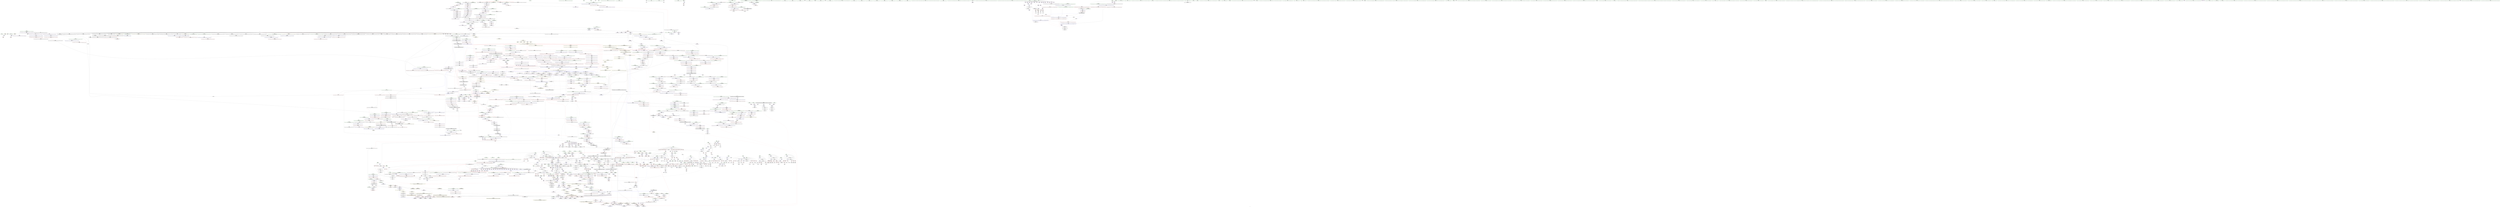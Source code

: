 digraph "SVFG" {
	label="SVFG";

	Node0x56424b3ae1c0 [shape=record,color=grey,label="{NodeID: 0\nNullPtr|{|<s44>143}}"];
	Node0x56424b3ae1c0 -> Node0x56424ba07a50[style=solid];
	Node0x56424b3ae1c0 -> Node0x56424ba07b50[style=solid];
	Node0x56424b3ae1c0 -> Node0x56424ba07c20[style=solid];
	Node0x56424b3ae1c0 -> Node0x56424ba07cf0[style=solid];
	Node0x56424b3ae1c0 -> Node0x56424ba07dc0[style=solid];
	Node0x56424b3ae1c0 -> Node0x56424ba07e90[style=solid];
	Node0x56424b3ae1c0 -> Node0x56424ba07f60[style=solid];
	Node0x56424b3ae1c0 -> Node0x56424ba08030[style=solid];
	Node0x56424b3ae1c0 -> Node0x56424ba08100[style=solid];
	Node0x56424b3ae1c0 -> Node0x56424ba081d0[style=solid];
	Node0x56424b3ae1c0 -> Node0x56424ba082a0[style=solid];
	Node0x56424b3ae1c0 -> Node0x56424ba08370[style=solid];
	Node0x56424b3ae1c0 -> Node0x56424ba08440[style=solid];
	Node0x56424b3ae1c0 -> Node0x56424ba08510[style=solid];
	Node0x56424b3ae1c0 -> Node0x56424ba085e0[style=solid];
	Node0x56424b3ae1c0 -> Node0x56424ba086b0[style=solid];
	Node0x56424b3ae1c0 -> Node0x56424ba08780[style=solid];
	Node0x56424b3ae1c0 -> Node0x56424ba08850[style=solid];
	Node0x56424b3ae1c0 -> Node0x56424ba08920[style=solid];
	Node0x56424b3ae1c0 -> Node0x56424ba089f0[style=solid];
	Node0x56424b3ae1c0 -> Node0x56424ba08ac0[style=solid];
	Node0x56424b3ae1c0 -> Node0x56424ba08b90[style=solid];
	Node0x56424b3ae1c0 -> Node0x56424ba08c60[style=solid];
	Node0x56424b3ae1c0 -> Node0x56424ba08d30[style=solid];
	Node0x56424b3ae1c0 -> Node0x56424ba08e00[style=solid];
	Node0x56424b3ae1c0 -> Node0x56424ba08ed0[style=solid];
	Node0x56424b3ae1c0 -> Node0x56424ba08fa0[style=solid];
	Node0x56424b3ae1c0 -> Node0x56424ba09070[style=solid];
	Node0x56424b3ae1c0 -> Node0x56424b9fcab0[style=solid];
	Node0x56424b3ae1c0 -> Node0x56424b9fcb80[style=solid];
	Node0x56424b3ae1c0 -> Node0x56424b9fcc50[style=solid];
	Node0x56424b3ae1c0 -> Node0x56424b9fcd20[style=solid];
	Node0x56424b3ae1c0 -> Node0x56424b9fcdf0[style=solid];
	Node0x56424b3ae1c0 -> Node0x56424b9fcec0[style=solid];
	Node0x56424b3ae1c0 -> Node0x56424b9fcf90[style=solid];
	Node0x56424b3ae1c0 -> Node0x56424b9fd060[style=solid];
	Node0x56424b3ae1c0 -> Node0x56424b9fd130[style=solid];
	Node0x56424b3ae1c0 -> Node0x56424b9fd200[style=solid];
	Node0x56424b3ae1c0 -> Node0x56424b9fd2d0[style=solid];
	Node0x56424b3ae1c0 -> Node0x56424ba3cff0[style=solid];
	Node0x56424b3ae1c0 -> Node0x56424ba43dd0[style=solid];
	Node0x56424b3ae1c0 -> Node0x56424ba78560[style=solid];
	Node0x56424b3ae1c0 -> Node0x56424ba786e0[style=solid];
	Node0x56424b3ae1c0 -> Node0x56424ba79be0[style=solid];
	Node0x56424b3ae1c0:s44 -> Node0x56424bc226e0[style=solid,color=red];
	Node0x56424bb49e50 [shape=record,color=yellow,style=double,label="{NodeID: 2657\n153V_1 = ENCHI(MR_153V_0)\npts\{20000004 \}\nFun[_ZNSt8_Rb_treeIiSt4pairIKi3s_tESt10_Select1stIS3_ESt4lessIiESaIS3_EE23_M_get_insert_equal_posERS1_]|{<s0>120}}"];
	Node0x56424bb49e50:s0 -> Node0x56424bb3d200[style=dashed,color=red];
	Node0x56424b9ffad0 [shape=record,color=black,label="{NodeID: 443\n791\<--790\nidxprom234\<--\nmain\n}"];
	Node0x56424ba0f120 [shape=record,color=red,label="{NodeID: 886\n597\<--286\n\<--dx\nmain\n}"];
	Node0x56424ba0f120 -> Node0x56424ba7b860[style=solid];
	Node0x56424ba452f0 [shape=record,color=blue,label="{NodeID: 1329\n1345\<--1343\nthis.addr\<--this\n_ZNSt8_Rb_treeIiSt4pairIKi3s_tESt10_Select1stIS3_ESt4lessIiESaIS3_EE8_M_eraseEPSt13_Rb_tree_nodeIS3_E\n}"];
	Node0x56424ba452f0 -> Node0x56424ba34b60[style=dashed];
	Node0x56424b9f83e0 [shape=record,color=green,label="{NodeID: 222\n1515\<--1516\nthis.addr\<--this.addr_field_insensitive\n_ZNSt13_Rb_tree_nodeISt4pairIKi3s_tEE9_M_valptrEv\n}"];
	Node0x56424b9f83e0 -> Node0x56424ba35ee0[style=solid];
	Node0x56424b9f83e0 -> Node0x56424ba460c0[style=solid];
	Node0x56424ba1b650 [shape=record,color=purple,label="{NodeID: 665\n1152\<--1151\n\<--\n_ZNSt8_Rb_treeIiSt4pairIKi3s_tESt10_Select1stIS3_ESt4lessIiESaIS3_EE13_Rb_tree_implIS7_Lb1EEC2Ev\n}"];
	Node0x56424ba1b650 -> Node0x56424ba11270[style=solid];
	Node0x56424bc1b7c0 [shape=record,color=black,label="{NodeID: 3322\n480 = PHI(1011, )\n}"];
	Node0x56424bc1b7c0 -> Node0x56424ba19c50[style=solid];
	Node0x56424ba39e40 [shape=record,color=red,label="{NodeID: 1108\n2113\<--2112\n\<--\n_ZNKSt4lessIiEclERKiS2_\n}"];
	Node0x56424ba39e40 -> Node0x56424ba7a4e0[style=solid];
	Node0x56424b955970 [shape=record,color=green,label="{NodeID: 1\n7\<--1\n__dso_handle\<--dummyObj\nGlob }"];
	Node0x56424bb49f30 [shape=record,color=yellow,style=double,label="{NodeID: 2658\n509V_1 = ENCHI(MR_509V_0)\npts\{17420000 17420001 \}\nFun[_ZNSt8_Rb_treeIiSt4pairIKi3s_tESt10_Select1stIS3_ESt4lessIiESaIS3_EE23_M_get_insert_equal_posERS1_]|{<s0>123|<s1>123}}"];
	Node0x56424bb49f30:s0 -> Node0x56424ba49f50[style=dashed,color=red];
	Node0x56424bb49f30:s1 -> Node0x56424ba4a020[style=dashed,color=red];
	Node0x56424b9ffba0 [shape=record,color=black,label="{NodeID: 444\n794\<--793\nidxprom236\<--\nmain\n}"];
	Node0x56424ba0f1f0 [shape=record,color=red,label="{NodeID: 887\n604\<--286\n\<--dx\nmain\n}"];
	Node0x56424ba0f1f0 -> Node0x56424ba78260[style=solid];
	Node0x56424ba453c0 [shape=record,color=blue,label="{NodeID: 1330\n1347\<--1344\n__x.addr\<--__x\n_ZNSt8_Rb_treeIiSt4pairIKi3s_tESt10_Select1stIS3_ESt4lessIiESaIS3_EE8_M_eraseEPSt13_Rb_tree_nodeIS3_E\n}"];
	Node0x56424ba453c0 -> Node0x56424badfe30[style=dashed];
	Node0x56424b9f84b0 [shape=record,color=green,label="{NodeID: 223\n1521\<--1522\n_ZN9__gnu_cxx16__aligned_membufISt4pairIKi3s_tEE6_M_ptrEv\<--_ZN9__gnu_cxx16__aligned_membufISt4pairIKi3s_tEE6_M_ptrEv_field_insensitive\n}"];
	Node0x56424ba1b720 [shape=record,color=purple,label="{NodeID: 666\n1175\<--1174\n_M_key_compare\<--this1\n_ZNSt20_Rb_tree_key_compareISt4lessIiEEC2Ev\n}"];
	Node0x56424bc1b8d0 [shape=record,color=black,label="{NodeID: 3323\n490 = PHI(994, )\n}"];
	Node0x56424bc1b8d0 -> Node0x56424ba3f8c0[style=solid];
	Node0x56424ba39f10 [shape=record,color=red,label="{NodeID: 1109\n2115\<--2114\n\<--\n_ZNKSt4lessIiEclERKiS2_\n}"];
	Node0x56424ba39f10 -> Node0x56424ba7a4e0[style=solid];
	Node0x56424b9be000 [shape=record,color=green,label="{NodeID: 2\n9\<--1\n\<--dummyObj\nCan only get source location for instruction, argument, global var or function.|{<s0>15|<s1>15}}"];
	Node0x56424b9be000:s0 -> Node0x56424bc24200[style=solid,color=red];
	Node0x56424b9be000:s1 -> Node0x56424bc24390[style=solid,color=red];
	Node0x56424b9ffc70 [shape=record,color=black,label="{NodeID: 445\n801\<--800\nidxprom240\<--\nmain\n}"];
	Node0x56424ba0f2c0 [shape=record,color=red,label="{NodeID: 888\n615\<--286\n\<--dx\nmain\n}"];
	Node0x56424ba0f2c0 -> Node0x56424ba77f60[style=solid];
	Node0x56424ba45490 [shape=record,color=blue,label="{NodeID: 1331\n1349\<--1366\n__y\<--call2\n_ZNSt8_Rb_treeIiSt4pairIKi3s_tESt10_Select1stIS3_ESt4lessIiESaIS3_EE8_M_eraseEPSt13_Rb_tree_nodeIS3_E\n}"];
	Node0x56424ba45490 -> Node0x56424ba34f70[style=dashed];
	Node0x56424ba45490 -> Node0x56424bae0330[style=dashed];
	Node0x56424b9f85b0 [shape=record,color=green,label="{NodeID: 224\n1527\<--1528\nthis.addr\<--this.addr_field_insensitive\n_ZN9__gnu_cxx13new_allocatorISt13_Rb_tree_nodeISt4pairIKi3s_tEEE7destroyIS5_EEvPT_\n}"];
	Node0x56424b9f85b0 -> Node0x56424ba35fb0[style=solid];
	Node0x56424b9f85b0 -> Node0x56424ba46190[style=solid];
	Node0x56424ba1b7f0 [shape=record,color=purple,label="{NodeID: 667\n1183\<--1182\n_M_header\<--this1\n_ZNSt15_Rb_tree_headerC2Ev\n}"];
	Node0x56424bc1b9e0 [shape=record,color=black,label="{NodeID: 3324\n493 = PHI(1011, )\n}"];
	Node0x56424bc1b9e0 -> Node0x56424ba1a3a0[style=solid];
	Node0x56424ba39fe0 [shape=record,color=red,label="{NodeID: 1110\n2131\<--2122\nthis1\<--this.addr\n_ZNSt4pairIPSt18_Rb_tree_node_baseS1_EC2IRPSt13_Rb_tree_nodeIS_IKi3s_tEERS1_Lb1EEEOT_OT0_\n}"];
	Node0x56424ba39fe0 -> Node0x56424ba14cf0[style=solid];
	Node0x56424ba39fe0 -> Node0x56424ba1f750[style=solid];
	Node0x56424ba39fe0 -> Node0x56424ba1f820[style=solid];
	Node0x56424b9be090 [shape=record,color=green,label="{NodeID: 3\n22\<--1\n.str\<--dummyObj\nGlob }"];
	Node0x56424b9ffd40 [shape=record,color=black,label="{NodeID: 446\n804\<--803\nidxprom242\<--\nmain\n}"];
	Node0x56424ba0f390 [shape=record,color=red,label="{NodeID: 889\n638\<--286\n\<--dx\nmain\n}"];
	Node0x56424ba0f390 -> Node0x56424ba735e0[style=solid];
	Node0x56424ba45560 [shape=record,color=blue,label="{NodeID: 1332\n1347\<--1374\n__x.addr\<--\n_ZNSt8_Rb_treeIiSt4pairIKi3s_tESt10_Select1stIS3_ESt4lessIiESaIS3_EE8_M_eraseEPSt13_Rb_tree_nodeIS3_E\n}"];
	Node0x56424ba45560 -> Node0x56424badfe30[style=dashed];
	Node0x56424b9f8680 [shape=record,color=green,label="{NodeID: 225\n1529\<--1530\n__p.addr\<--__p.addr_field_insensitive\n_ZN9__gnu_cxx13new_allocatorISt13_Rb_tree_nodeISt4pairIKi3s_tEEE7destroyIS5_EEvPT_\n}"];
	Node0x56424b9f8680 -> Node0x56424ba36080[style=solid];
	Node0x56424b9f8680 -> Node0x56424ba46260[style=solid];
	Node0x56424ba1b8c0 [shape=record,color=purple,label="{NodeID: 668\n1184\<--1182\n_M_header2\<--this1\n_ZNSt15_Rb_tree_headerC2Ev\n}"];
	Node0x56424bc1baf0 [shape=record,color=black,label="{NodeID: 3325\n497 = PHI(994, )\n}"];
	Node0x56424bc1baf0 -> Node0x56424ba3fa60[style=solid];
	Node0x56424ba3a0b0 [shape=record,color=red,label="{NodeID: 1111\n2134\<--2124\n\<--__x.addr\n_ZNSt4pairIPSt18_Rb_tree_node_baseS1_EC2IRPSt13_Rb_tree_nodeIS_IKi3s_tEERS1_Lb1EEEOT_OT0_\n|{<s0>154}}"];
	Node0x56424ba3a0b0:s0 -> Node0x56424bc22d30[style=solid,color=red];
	Node0x56424b9be750 [shape=record,color=green,label="{NodeID: 4\n24\<--1\n.str.1\<--dummyObj\nGlob }"];
	Node0x56424b9ffe10 [shape=record,color=black,label="{NodeID: 447\n807\<--806\nidxprom244\<--\nmain\n}"];
	Node0x56424ba0f460 [shape=record,color=red,label="{NodeID: 890\n646\<--286\n\<--dx\nmain\n}"];
	Node0x56424ba0f460 -> Node0x56424ba744e0[style=solid];
	Node0x56424ba45630 [shape=record,color=blue,label="{NodeID: 1333\n1380\<--1379\nthis.addr\<--this\n_ZNSt8_Rb_treeIiSt4pairIKi3s_tESt10_Select1stIS3_ESt4lessIiESaIS3_EE8_M_beginEv\n}"];
	Node0x56424ba45630 -> Node0x56424ba35040[style=dashed];
	Node0x56424b9f8750 [shape=record,color=green,label="{NodeID: 226\n1538\<--1539\nthis.addr\<--this.addr_field_insensitive\n_ZN9__gnu_cxx16__aligned_membufISt4pairIKi3s_tEE6_M_ptrEv\n}"];
	Node0x56424b9f8750 -> Node0x56424ba36150[style=solid];
	Node0x56424b9f8750 -> Node0x56424ba46330[style=solid];
	Node0x56424ba1b990 [shape=record,color=purple,label="{NodeID: 669\n1185\<--1182\n_M_color\<--this1\n_ZNSt15_Rb_tree_headerC2Ev\n}"];
	Node0x56424ba1b990 -> Node0x56424ba43b60[style=solid];
	Node0x56424bc1bc00 [shape=record,color=black,label="{NodeID: 3326\n40 = PHI()\n}"];
	Node0x56424baf0430 [shape=record,color=black,label="{NodeID: 2219\nMR_149V_3 = PHI(MR_149V_4, MR_149V_2, MR_149V_3, )\npts\{3110000 \}\n}"];
	Node0x56424baf0430 -> Node0x56424ba40de0[style=dashed];
	Node0x56424baf0430 -> Node0x56424baf0430[style=dashed];
	Node0x56424baf0430 -> Node0x56424bb03a60[style=dashed];
	Node0x56424baf0430 -> Node0x56424bb2d920[style=dashed];
	Node0x56424ba3a180 [shape=record,color=red,label="{NodeID: 1112\n2142\<--2126\n\<--__y.addr\n_ZNSt4pairIPSt18_Rb_tree_node_baseS1_EC2IRPSt13_Rb_tree_nodeIS_IKi3s_tEERS1_Lb1EEEOT_OT0_\n|{<s0>155}}"];
	Node0x56424ba3a180:s0 -> Node0x56424bc052c0[style=solid,color=red];
	Node0x56424b9be810 [shape=record,color=green,label="{NodeID: 5\n26\<--1\n.str.2\<--dummyObj\nGlob }"];
	Node0x56424b9ffee0 [shape=record,color=black,label="{NodeID: 448\n810\<--809\nidxprom246\<--\nmain\n}"];
	Node0x56424ba0f530 [shape=record,color=red,label="{NodeID: 891\n698\<--286\n\<--dx\nmain\n}"];
	Node0x56424ba0f530 -> Node0x56424ba738e0[style=solid];
	Node0x56424ba45700 [shape=record,color=blue,label="{NodeID: 1334\n1395\<--1394\nthis.addr\<--this\n_ZNSt8_Rb_treeIiSt4pairIKi3s_tESt10_Select1stIS3_ESt4lessIiESaIS3_EE13_Rb_tree_implIS7_Lb1EED2Ev\n}"];
	Node0x56424ba45700 -> Node0x56424ba351e0[style=dashed];
	Node0x56424b9f8820 [shape=record,color=green,label="{NodeID: 227\n1543\<--1544\n_ZN9__gnu_cxx16__aligned_membufISt4pairIKi3s_tEE7_M_addrEv\<--_ZN9__gnu_cxx16__aligned_membufISt4pairIKi3s_tEE7_M_addrEv_field_insensitive\n}"];
	Node0x56424ba1ba60 [shape=record,color=purple,label="{NodeID: 670\n1208\<--1207\n_M_header\<--this1\n_ZNSt15_Rb_tree_header8_M_resetEv\n}"];
	Node0x56424bc1bcd0 [shape=record,color=black,label="{NodeID: 3327\n65 = PHI()\n}"];
	Node0x56424bc1bcd0 -> Node0x56424ba3d0f0[style=solid];
	Node0x56424baf0930 [shape=record,color=black,label="{NodeID: 2220\nMR_151V_3 = PHI(MR_151V_4, MR_151V_2, MR_151V_3, )\npts\{3310000 \}\n}"];
	Node0x56424baf0930 -> Node0x56424baf0930[style=dashed];
	Node0x56424baf0930 -> Node0x56424bb03f60[style=dashed];
	Node0x56424baf0930 -> Node0x56424bb0b790[style=dashed];
	Node0x56424ba3a250 [shape=record,color=red,label="{NodeID: 1113\n2138\<--2135\n\<--call\n_ZNSt4pairIPSt18_Rb_tree_node_baseS1_EC2IRPSt13_Rb_tree_nodeIS_IKi3s_tEERS1_Lb1EEEOT_OT0_\n}"];
	Node0x56424ba3a250 -> Node0x56424ba14dc0[style=solid];
	Node0x56424b9be8d0 [shape=record,color=green,label="{NodeID: 6\n29\<--1\n\<--dummyObj\nCan only get source location for instruction, argument, global var or function.}"];
	Node0x56424b9fffb0 [shape=record,color=black,label="{NodeID: 449\n849\<--848\nidxprom272\<--\nmain\n}"];
	Node0x56424ba0f600 [shape=record,color=red,label="{NodeID: 892\n618\<--288\n\<--tx129\nmain\n|{<s0>30}}"];
	Node0x56424ba0f600:s0 -> Node0x56424bc24900[style=solid,color=red];
	Node0x56424ba457d0 [shape=record,color=blue,label="{NodeID: 1335\n1406\<--1405\n__x.addr\<--__x\n_ZNSt8_Rb_treeIiSt4pairIKi3s_tESt10_Select1stIS3_ESt4lessIiESaIS3_EE8_S_rightEPSt18_Rb_tree_node_base\n}"];
	Node0x56424ba457d0 -> Node0x56424ba352b0[style=dashed];
	Node0x56424ba00ad0 [shape=record,color=green,label="{NodeID: 228\n1549\<--1550\nthis.addr\<--this.addr_field_insensitive\n_ZN9__gnu_cxx16__aligned_membufISt4pairIKi3s_tEE7_M_addrEv\n}"];
	Node0x56424ba00ad0 -> Node0x56424ba36220[style=solid];
	Node0x56424ba00ad0 -> Node0x56424ba46400[style=solid];
	Node0x56424ba1bb30 [shape=record,color=purple,label="{NodeID: 671\n1209\<--1207\n_M_parent\<--this1\n_ZNSt15_Rb_tree_header8_M_resetEv\n}"];
	Node0x56424ba1bb30 -> Node0x56424ba43dd0[style=solid];
	Node0x56424bc1bda0 [shape=record,color=black,label="{NodeID: 3328\n69 = PHI()\n}"];
	Node0x56424bc1bda0 -> Node0x56424ba7aae0[style=solid];
	Node0x56424baf0e30 [shape=record,color=black,label="{NodeID: 2221\nMR_153V_4 = PHI(MR_153V_9, MR_153V_3, MR_153V_4, )\npts\{20000004 \}\n}"];
	Node0x56424baf0e30 -> Node0x56424ba31830[style=dashed];
	Node0x56424baf0e30 -> Node0x56424baf0e30[style=dashed];
	Node0x56424baf0e30 -> Node0x56424bb04460[style=dashed];
	Node0x56424baf0e30 -> Node0x56424bb134c0[style=dashed];
	Node0x56424ba3a320 [shape=record,color=red,label="{NodeID: 1114\n2146\<--2143\n\<--call2\n_ZNSt4pairIPSt18_Rb_tree_node_baseS1_EC2IRPSt13_Rb_tree_nodeIS_IKi3s_tEERS1_Lb1EEEOT_OT0_\n}"];
	Node0x56424ba3a320 -> Node0x56424ba4a020[style=solid];
	Node0x56424b9be990 [shape=record,color=green,label="{NodeID: 7\n76\<--1\n\<--dummyObj\nCan only get source location for instruction, argument, global var or function.}"];
	Node0x56424bb4a4d0 [shape=record,color=yellow,style=double,label="{NodeID: 2664\n20V_1 = ENCHI(MR_20V_0)\npts\{297 299 301 303 \}\nFun[_Z4isiniii]}"];
	Node0x56424bb4a4d0 -> Node0x56424ba0ae80[style=dashed];
	Node0x56424ba00080 [shape=record,color=black,label="{NodeID: 450\n852\<--851\nidxprom274\<--\nmain\n}"];
	Node0x56424b124c50 [shape=record,color=black,label="{NodeID: 2000\n1849 = PHI(473, 473, 1847, )\n}"];
	Node0x56424b124c50 -> Node0x56424ba13700[style=solid];
	Node0x56424ba0f6d0 [shape=record,color=red,label="{NodeID: 893\n659\<--288\n\<--tx129\nmain\n}"];
	Node0x56424ba0f6d0 -> Node0x56424b9feea0[style=solid];
	Node0x56424ba458a0 [shape=record,color=blue,label="{NodeID: 1336\n1416\<--1415\n__x.addr\<--__x\n_ZNSt8_Rb_treeIiSt4pairIKi3s_tESt10_Select1stIS3_ESt4lessIiESaIS3_EE7_S_leftEPSt18_Rb_tree_node_base\n}"];
	Node0x56424ba458a0 -> Node0x56424ba35450[style=dashed];
	Node0x56424ba00ba0 [shape=record,color=green,label="{NodeID: 229\n1560\<--1561\n__a.addr\<--__a.addr_field_insensitive\n_ZNSt16allocator_traitsISaISt13_Rb_tree_nodeISt4pairIKi3s_tEEEE10deallocateERS6_PS5_m\n}"];
	Node0x56424ba00ba0 -> Node0x56424ba362f0[style=solid];
	Node0x56424ba00ba0 -> Node0x56424ba464d0[style=solid];
	Node0x56424ba1bc00 [shape=record,color=purple,label="{NodeID: 672\n1211\<--1207\n_M_header2\<--this1\n_ZNSt15_Rb_tree_header8_M_resetEv\n}"];
	Node0x56424ba1bc00 -> Node0x56424ba43ea0[style=solid];
	Node0x56424bc1be70 [shape=record,color=black,label="{NodeID: 3329\n97 = PHI()\n}"];
	Node0x56424bc1be70 -> Node0x56424ba3d500[style=solid];
	Node0x56424baf1330 [shape=record,color=black,label="{NodeID: 2222\nMR_155V_4 = PHI(MR_155V_9, MR_155V_3, MR_155V_4, )\npts\{20000006 \}\n}"];
	Node0x56424baf1330 -> Node0x56424ba3bd20[style=dashed];
	Node0x56424baf1330 -> Node0x56424baf1330[style=dashed];
	Node0x56424baf1330 -> Node0x56424bb04960[style=dashed];
	Node0x56424baf1330 -> Node0x56424bb139c0[style=dashed];
	Node0x56424ba3a3f0 [shape=record,color=red,label="{NodeID: 1115\n2154\<--2151\n\<--__t.addr\n_ZSt7forwardIRPSt13_Rb_tree_nodeISt4pairIKi3s_tEEEOT_RNSt16remove_referenceIS8_E4typeE\n}"];
	Node0x56424ba3a3f0 -> Node0x56424ba14e90[style=solid];
	Node0x56424b9bea50 [shape=record,color=green,label="{NodeID: 8\n79\<--1\n\<--dummyObj\nCan only get source location for instruction, argument, global var or function.}"];
	Node0x56424ba00150 [shape=record,color=black,label="{NodeID: 451\n855\<--854\nidxprom276\<--\nmain\n}"];
	Node0x56424b124de0 [shape=record,color=black,label="{NodeID: 2001\n1785 = PHI(1779, 1783, )\n}"];
	Node0x56424b124de0 -> Node0x56424ba47ac0[style=solid];
	Node0x56424ba0f7a0 [shape=record,color=red,label="{NodeID: 894\n675\<--288\n\<--tx129\nmain\n}"];
	Node0x56424ba0f7a0 -> Node0x56424b9ff1e0[style=solid];
	Node0x56424ba45970 [shape=record,color=blue,label="{NodeID: 1337\n1427\<--1425\nthis.addr\<--this\n_ZNSt8_Rb_treeIiSt4pairIKi3s_tESt10_Select1stIS3_ESt4lessIiESaIS3_EE12_M_drop_nodeEPSt13_Rb_tree_nodeIS3_E\n}"];
	Node0x56424ba45970 -> Node0x56424ba355f0[style=dashed];
	Node0x56424ba00c70 [shape=record,color=green,label="{NodeID: 230\n1562\<--1563\n__p.addr\<--__p.addr_field_insensitive\n_ZNSt16allocator_traitsISaISt13_Rb_tree_nodeISt4pairIKi3s_tEEEE10deallocateERS6_PS5_m\n}"];
	Node0x56424ba00c70 -> Node0x56424ba363c0[style=solid];
	Node0x56424ba00c70 -> Node0x56424ba465a0[style=solid];
	Node0x56424ba1bcd0 [shape=record,color=purple,label="{NodeID: 673\n1212\<--1207\n_M_header3\<--this1\n_ZNSt15_Rb_tree_header8_M_resetEv\n}"];
	Node0x56424bc1bf40 [shape=record,color=black,label="{NodeID: 3330\n99 = PHI()\n}"];
	Node0x56424bc1bf40 -> Node0x56424ba7af60[style=solid];
	Node0x56424baf1830 [shape=record,color=black,label="{NodeID: 2223\nMR_157V_4 = PHI(MR_157V_9, MR_157V_3, MR_157V_4, )\npts\{20000007 \}\n}"];
	Node0x56424baf1830 -> Node0x56424ba3bdf0[style=dashed];
	Node0x56424baf1830 -> Node0x56424baf1830[style=dashed];
	Node0x56424baf1830 -> Node0x56424bb04e60[style=dashed];
	Node0x56424baf1830 -> Node0x56424bb13ec0[style=dashed];
	Node0x56424ba3a4c0 [shape=record,color=red,label="{NodeID: 1116\n2161\<--2158\n\<--__t.addr\n_ZSt7forwardIRPSt18_Rb_tree_node_baseEOT_RNSt16remove_referenceIS3_E4typeE\n}"];
	Node0x56424ba3a4c0 -> Node0x56424ba14f60[style=solid];
	Node0x56424b9beb10 [shape=record,color=green,label="{NodeID: 9\n86\<--1\n\<--dummyObj\nCan only get source location for instruction, argument, global var or function.}"];
	Node0x56424ba00220 [shape=record,color=black,label="{NodeID: 452\n233\<--876\nmain_ret\<--\nmain\n}"];
	Node0x56424ba72aa0 [shape=record,color=black,label="{NodeID: 2002\n179 = PHI(79, 177, )\n}"];
	Node0x56424ba72aa0 -> Node0x56424b9fd8b0[style=solid];
	Node0x56424ba0f870 [shape=record,color=red,label="{NodeID: 895\n685\<--288\n\<--tx129\nmain\n|{<s0>33}}"];
	Node0x56424ba0f870:s0 -> Node0x56424bc23ee0[style=solid,color=red];
	Node0x56424ba45a40 [shape=record,color=blue,label="{NodeID: 1338\n1429\<--1426\n__p.addr\<--__p\n_ZNSt8_Rb_treeIiSt4pairIKi3s_tESt10_Select1stIS3_ESt4lessIiESaIS3_EE12_M_drop_nodeEPSt13_Rb_tree_nodeIS3_E\n}"];
	Node0x56424ba45a40 -> Node0x56424ba356c0[style=dashed];
	Node0x56424ba45a40 -> Node0x56424ba35790[style=dashed];
	Node0x56424ba00d40 [shape=record,color=green,label="{NodeID: 231\n1564\<--1565\n__n.addr\<--__n.addr_field_insensitive\n_ZNSt16allocator_traitsISaISt13_Rb_tree_nodeISt4pairIKi3s_tEEEE10deallocateERS6_PS5_m\n}"];
	Node0x56424ba00d40 -> Node0x56424ba36490[style=solid];
	Node0x56424ba00d40 -> Node0x56424ba46670[style=solid];
	Node0x56424ba1bda0 [shape=record,color=purple,label="{NodeID: 674\n1213\<--1207\n_M_left\<--this1\n_ZNSt15_Rb_tree_header8_M_resetEv\n}"];
	Node0x56424ba1bda0 -> Node0x56424ba43ea0[style=solid];
	Node0x56424bc1c010 [shape=record,color=black,label="{NodeID: 3331\n165 = PHI(181, )\n}"];
	Node0x56424bc1c010 -> Node0x56424ba0adb0[style=solid];
	Node0x56424baf1d30 [shape=record,color=black,label="{NodeID: 2224\nMR_159V_4 = PHI(MR_159V_9, MR_159V_3, MR_159V_4, )\npts\{20000008 \}\n}"];
	Node0x56424baf1d30 -> Node0x56424ba3bec0[style=dashed];
	Node0x56424baf1d30 -> Node0x56424baf1d30[style=dashed];
	Node0x56424baf1d30 -> Node0x56424bb05360[style=dashed];
	Node0x56424baf1d30 -> Node0x56424bb143c0[style=dashed];
	Node0x56424ba3a590 [shape=record,color=red,label="{NodeID: 1117\n2172\<--2166\nthis1\<--this.addr\n_ZNKSt10_Select1stISt4pairIKi3s_tEEclERKS3_\n}"];
	Node0x56424b9bebd0 [shape=record,color=green,label="{NodeID: 10\n90\<--1\n\<--dummyObj\nCan only get source location for instruction, argument, global var or function.|{<s0>15|<s1>15}}"];
	Node0x56424b9bebd0:s0 -> Node0x56424bc23ee0[style=solid,color=red];
	Node0x56424b9bebd0:s1 -> Node0x56424bc24070[style=solid,color=red];
	Node0x56424bb4a7a0 [shape=record,color=yellow,style=double,label="{NodeID: 2667\n291V_1 = ENCHI(MR_291V_0)\npts\{2510001 2510002 2510003 2510004 \}\nFun[_ZNSt15_Rb_tree_headerC2Ev]|{<s0>68|<s1>68|<s2>68|<s3>68}}"];
	Node0x56424bb4a7a0:s0 -> Node0x56424ba43dd0[style=dashed,color=red];
	Node0x56424bb4a7a0:s1 -> Node0x56424ba43ea0[style=dashed,color=red];
	Node0x56424bb4a7a0:s2 -> Node0x56424ba43f70[style=dashed,color=red];
	Node0x56424bb4a7a0:s3 -> Node0x56424ba44040[style=dashed,color=red];
	Node0x56424ba002f0 [shape=record,color=black,label="{NodeID: 453\n897\<--920\n_ZNSt8multimapIi3s_tSt4lessIiESaISt4pairIKiS0_EEE6insertIS3_IiS0_EEENSt9enable_ifIXsr16is_constructibleIS5_T_EE5valueESt17_Rb_tree_iteratorIS5_EE4typeEOSB__ret\<--\n_ZNSt8multimapIi3s_tSt4lessIiESaISt4pairIKiS0_EEE6insertIS3_IiS0_EEENSt9enable_ifIXsr16is_constructibleIS5_T_EE5valueESt17_Rb_tree_iteratorIS5_EE4typeEOSB_\n|{<s0>17|<s1>35|<s2>39}}"];
	Node0x56424ba002f0:s0 -> Node0x56424bc1b050[style=solid,color=blue];
	Node0x56424ba002f0:s1 -> Node0x56424bc1c340[style=solid,color=blue];
	Node0x56424ba002f0:s2 -> Node0x56424bc1ca30[style=solid,color=blue];
	Node0x56424ba73040 [shape=record,color=black,label="{NodeID: 2003\n78 = PHI(79, 75, )\n}"];
	Node0x56424ba0f940 [shape=record,color=red,label="{NodeID: 896\n622\<--290\n\<--ty\nmain\n}"];
	Node0x56424ba0f940 -> Node0x56424ba780e0[style=solid];
	Node0x56424ba45b10 [shape=record,color=blue,label="{NodeID: 1339\n1446\<--1444\nthis.addr\<--this\n_ZNSt8_Rb_treeIiSt4pairIKi3s_tESt10_Select1stIS3_ESt4lessIiESaIS3_EE15_M_destroy_nodeEPSt13_Rb_tree_nodeIS3_E\n}"];
	Node0x56424ba45b10 -> Node0x56424ba35860[style=dashed];
	Node0x56424ba00e10 [shape=record,color=green,label="{NodeID: 232\n1574\<--1575\n_ZN9__gnu_cxx13new_allocatorISt13_Rb_tree_nodeISt4pairIKi3s_tEEE10deallocateEPS6_m\<--_ZN9__gnu_cxx13new_allocatorISt13_Rb_tree_nodeISt4pairIKi3s_tEEE10deallocateEPS6_m_field_insensitive\n}"];
	Node0x56424ba1be70 [shape=record,color=purple,label="{NodeID: 675\n1215\<--1207\n_M_header4\<--this1\n_ZNSt15_Rb_tree_header8_M_resetEv\n}"];
	Node0x56424ba1be70 -> Node0x56424ba43f70[style=solid];
	Node0x56424bc1c120 [shape=record,color=black,label="{NodeID: 3332\n173 = PHI(206, )\n}"];
	Node0x56424bc1c120 -> Node0x56424ba0ae80[style=solid];
	Node0x56424baf2230 [shape=record,color=black,label="{NodeID: 2225\nMR_163V_4 = PHI(MR_163V_9, MR_163V_3, MR_163V_4, )\npts\{2510005 20000005 \}\n}"];
	Node0x56424baf2230 -> Node0x56424ba3bc50[style=dashed];
	Node0x56424baf2230 -> Node0x56424baf2230[style=dashed];
	Node0x56424baf2230 -> Node0x56424bb05860[style=dashed];
	Node0x56424baf2230 -> Node0x56424bb148c0[style=dashed];
	Node0x56424ba3a660 [shape=record,color=red,label="{NodeID: 1118\n2173\<--2168\n\<--__x.addr\n_ZNKSt10_Select1stISt4pairIKi3s_tEEclERKS3_\n}"];
	Node0x56424ba3a660 -> Node0x56424ba1f8f0[style=solid];
	Node0x56424b9becd0 [shape=record,color=green,label="{NodeID: 11\n93\<--1\n\<--dummyObj\nCan only get source location for instruction, argument, global var or function.}"];
	Node0x56424ba003c0 [shape=record,color=black,label="{NodeID: 454\n983\<--990\n_ZNKSt8multimapIi3s_tSt4lessIiESaISt4pairIKiS0_EEE5emptyEv_ret\<--call\n_ZNKSt8multimapIi3s_tSt4lessIiESaISt4pairIKiS0_EEE5emptyEv\n|{<s0>18}}"];
	Node0x56424ba003c0:s0 -> Node0x56424bc1b5a0[style=solid,color=blue];
	Node0x56424ba735e0 [shape=record,color=grey,label="{NodeID: 2004\n639 = Binary(637, 638, )\n}"];
	Node0x56424ba735e0 -> Node0x56424ba40830[style=solid];
	Node0x56424ba0fa10 [shape=record,color=red,label="{NodeID: 897\n629\<--290\n\<--ty\nmain\n}"];
	Node0x56424ba0fa10 -> Node0x56424ba7b560[style=solid];
	Node0x56424ba45be0 [shape=record,color=blue,label="{NodeID: 1340\n1448\<--1445\n__p.addr\<--__p\n_ZNSt8_Rb_treeIiSt4pairIKi3s_tESt10_Select1stIS3_ESt4lessIiESaIS3_EE15_M_destroy_nodeEPSt13_Rb_tree_nodeIS3_E\n}"];
	Node0x56424ba45be0 -> Node0x56424ba35930[style=dashed];
	Node0x56424ba45be0 -> Node0x56424ba35a00[style=dashed];
	Node0x56424ba00f10 [shape=record,color=green,label="{NodeID: 233\n1581\<--1582\nthis.addr\<--this.addr_field_insensitive\n_ZN9__gnu_cxx13new_allocatorISt13_Rb_tree_nodeISt4pairIKi3s_tEEE10deallocateEPS6_m\n}"];
	Node0x56424ba00f10 -> Node0x56424ba36560[style=solid];
	Node0x56424ba00f10 -> Node0x56424ba46740[style=solid];
	Node0x56424ba1bf40 [shape=record,color=purple,label="{NodeID: 676\n1216\<--1207\n_M_header5\<--this1\n_ZNSt15_Rb_tree_header8_M_resetEv\n}"];
	Node0x56424bc1c230 [shape=record,color=black,label="{NodeID: 3333\n649 = PHI(206, )\n}"];
	Node0x56424bc1c230 -> Node0x56424ba31f80[style=solid];
	Node0x56424baf2760 [shape=record,color=black,label="{NodeID: 2226\nMR_167V_3 = PHI(MR_167V_4, MR_167V_2, MR_167V_3, )\npts\{3090000 3090001 3090002 3090003 \}\n}"];
	Node0x56424baf2760 -> Node0x56424baf2760[style=dashed];
	Node0x56424baf2760 -> Node0x56424bb06290[style=dashed];
	Node0x56424baf2760 -> Node0x56424bb14df0[style=dashed];
	Node0x56424ba3a730 [shape=record,color=red,label="{NodeID: 1119\n2181\<--2178\n\<--__x.addr\n_ZNSt8_Rb_treeIiSt4pairIKi3s_tESt10_Select1stIS3_ESt4lessIiESaIS3_EE8_S_valueEPKSt13_Rb_tree_nodeIS3_E\n|{<s0>156}}"];
	Node0x56424ba3a730:s0 -> Node0x56424bc25a60[style=solid,color=red];
	Node0x56424b9bedd0 [shape=record,color=green,label="{NodeID: 12\n106\<--1\n\<--dummyObj\nCan only get source location for instruction, argument, global var or function.}"];
	Node0x56424ba00490 [shape=record,color=black,label="{NodeID: 455\n994\<--1009\n_ZNSt8multimapIi3s_tSt4lessIiESaISt4pairIKiS0_EEE5beginEv_ret\<--\n_ZNSt8multimapIi3s_tSt4lessIiESaISt4pairIKiS0_EEE5beginEv\n|{<s0>19|<s1>22|<s2>24}}"];
	Node0x56424ba00490:s0 -> Node0x56424bc1b6b0[style=solid,color=blue];
	Node0x56424ba00490:s1 -> Node0x56424bc1b8d0[style=solid,color=blue];
	Node0x56424ba00490:s2 -> Node0x56424bc1baf0[style=solid,color=blue];
	Node0x56424ba73760 [shape=record,color=grey,label="{NodeID: 2005\n1871 = Binary(1870, 1480, )\n}"];
	Node0x56424ba73760 -> Node0x56424ba482e0[style=solid];
	Node0x56424ba0fae0 [shape=record,color=red,label="{NodeID: 898\n656\<--290\n\<--ty\nmain\n}"];
	Node0x56424ba0fae0 -> Node0x56424b9fedd0[style=solid];
	Node0x56424ba45cb0 [shape=record,color=blue,label="{NodeID: 1341\n1470\<--1468\nthis.addr\<--this\n_ZNSt8_Rb_treeIiSt4pairIKi3s_tESt10_Select1stIS3_ESt4lessIiESaIS3_EE11_M_put_nodeEPSt13_Rb_tree_nodeIS3_E\n}"];
	Node0x56424ba45cb0 -> Node0x56424ba35ad0[style=dashed];
	Node0x56424ba00fe0 [shape=record,color=green,label="{NodeID: 234\n1583\<--1584\n__p.addr\<--__p.addr_field_insensitive\n_ZN9__gnu_cxx13new_allocatorISt13_Rb_tree_nodeISt4pairIKi3s_tEEE10deallocateEPS6_m\n}"];
	Node0x56424ba00fe0 -> Node0x56424ba36630[style=solid];
	Node0x56424ba00fe0 -> Node0x56424ba46810[style=solid];
	Node0x56424ba1c010 [shape=record,color=purple,label="{NodeID: 677\n1217\<--1207\n_M_right\<--this1\n_ZNSt15_Rb_tree_header8_M_resetEv\n}"];
	Node0x56424ba1c010 -> Node0x56424ba43f70[style=solid];
	Node0x56424bc1c340 [shape=record,color=black,label="{NodeID: 3334\n693 = PHI(897, )\n}"];
	Node0x56424bc1c340 -> Node0x56424ba40de0[style=solid];
	Node0x56424baf2c60 [shape=record,color=black,label="{NodeID: 2227\nMR_169V_3 = PHI(MR_169V_4, MR_169V_2, MR_169V_3, )\npts\{3290000 3290001 3290002 3290003 \}\n}"];
	Node0x56424baf2c60 -> Node0x56424baf2c60[style=dashed];
	Node0x56424baf2c60 -> Node0x56424bb06790[style=dashed];
	Node0x56424baf2c60 -> Node0x56424bb0d5c0[style=dashed];
	Node0x56424ba3a800 [shape=record,color=red,label="{NodeID: 1120\n2191\<--2188\nthis1\<--this.addr\n_ZNKSt13_Rb_tree_nodeISt4pairIKi3s_tEE9_M_valptrEv\n}"];
	Node0x56424ba3a800 -> Node0x56424ba1f9c0[style=solid];
	Node0x56424b9beed0 [shape=record,color=green,label="{NodeID: 13\n142\<--1\n\<--dummyObj\nCan only get source location for instruction, argument, global var or function.}"];
	Node0x56424ba00560 [shape=record,color=black,label="{NodeID: 456\n1019\<--1018\n\<--\n_ZNKSt17_Rb_tree_iteratorISt4pairIKi3s_tEEptEv\n|{<s0>52}}"];
	Node0x56424ba00560:s0 -> Node0x56424bc261c0[style=solid,color=red];
	Node0x56424ba738e0 [shape=record,color=grey,label="{NodeID: 2006\n699 = Binary(698, 700, )\n}"];
	Node0x56424ba738e0 -> Node0x56424ba40eb0[style=solid];
	Node0x56424ba0fbb0 [shape=record,color=red,label="{NodeID: 899\n672\<--290\n\<--ty\nmain\n}"];
	Node0x56424ba0fbb0 -> Node0x56424b9ff110[style=solid];
	Node0x56424ba45d80 [shape=record,color=blue,label="{NodeID: 1342\n1472\<--1469\n__p.addr\<--__p\n_ZNSt8_Rb_treeIiSt4pairIKi3s_tESt10_Select1stIS3_ESt4lessIiESaIS3_EE11_M_put_nodeEPSt13_Rb_tree_nodeIS3_E\n}"];
	Node0x56424ba45d80 -> Node0x56424ba35ba0[style=dashed];
	Node0x56424ba010b0 [shape=record,color=green,label="{NodeID: 235\n1585\<--1586\n.addr\<--.addr_field_insensitive\n_ZN9__gnu_cxx13new_allocatorISt13_Rb_tree_nodeISt4pairIKi3s_tEEE10deallocateEPS6_m\n}"];
	Node0x56424ba010b0 -> Node0x56424ba468e0[style=solid];
	Node0x56424ba1c0e0 [shape=record,color=purple,label="{NodeID: 678\n1219\<--1207\n_M_node_count\<--this1\n_ZNSt15_Rb_tree_header8_M_resetEv\n}"];
	Node0x56424ba1c0e0 -> Node0x56424ba44040[style=solid];
	Node0x56424bc1c450 [shape=record,color=black,label="{NodeID: 3335\n360 = PHI()\n}"];
	Node0x56424baf3160 [shape=record,color=black,label="{NodeID: 2228\nMR_173V_3 = PHI(MR_173V_4, MR_173V_2, MR_173V_3, )\npts\{3070000 3070001 3070002 3070003 3070004 \}\n}"];
	Node0x56424baf3160 -> Node0x56424baf3160[style=dashed];
	Node0x56424baf3160 -> Node0x56424bb07190[style=dashed];
	Node0x56424baf3160 -> Node0x56424bb152f0[style=dashed];
	Node0x56424ba3a8d0 [shape=record,color=red,label="{NodeID: 1121\n2202\<--2199\nthis1\<--this.addr\n_ZNK9__gnu_cxx16__aligned_membufISt4pairIKi3s_tEE6_M_ptrEv\n|{<s0>158}}"];
	Node0x56424ba3a8d0:s0 -> Node0x56424bc296d0[style=solid,color=red];
	Node0x56424b9befd0 [shape=record,color=green,label="{NodeID: 14\n371\<--1\n\<--dummyObj\nCan only get source location for instruction, argument, global var or function.}"];
	Node0x56424ba00630 [shape=record,color=black,label="{NodeID: 457\n1011\<--1020\n_ZNKSt17_Rb_tree_iteratorISt4pairIKi3s_tEEptEv_ret\<--call\n_ZNKSt17_Rb_tree_iteratorISt4pairIKi3s_tEEptEv\n|{<s0>20|<s1>23}}"];
	Node0x56424ba00630:s0 -> Node0x56424bc1b7c0[style=solid,color=blue];
	Node0x56424ba00630:s1 -> Node0x56424bc1b9e0[style=solid,color=blue];
	Node0x56424ba73a60 [shape=record,color=grey,label="{NodeID: 2007\n367 = Binary(366, 90, )\n}"];
	Node0x56424ba73a60 -> Node0x56424b9fdd90[style=solid];
	Node0x56424ba0fc80 [shape=record,color=red,label="{NodeID: 900\n686\<--290\n\<--ty\nmain\n|{<s0>33}}"];
	Node0x56424ba0fc80:s0 -> Node0x56424bc24070[style=solid,color=red];
	Node0x56424ba45e50 [shape=record,color=blue,label="{NodeID: 1343\n1491\<--1489\n__a.addr\<--__a\n_ZNSt16allocator_traitsISaISt13_Rb_tree_nodeISt4pairIKi3s_tEEEE7destroyIS4_EEvRS6_PT_\n}"];
	Node0x56424ba45e50 -> Node0x56424ba35c70[style=dashed];
	Node0x56424ba01180 [shape=record,color=green,label="{NodeID: 236\n1594\<--1595\n_ZdlPv\<--_ZdlPv_field_insensitive\n}"];
	Node0x56424ba1c1b0 [shape=record,color=purple,label="{NodeID: 679\n1264\<--1262\nfirst\<--this1\n_ZNSt4pairIi3s_tEC2IiS0_Lb1EEEOT_OT0_\n}"];
	Node0x56424ba1c1b0 -> Node0x56424ba44520[style=solid];
	Node0x56424bc1c520 [shape=record,color=black,label="{NodeID: 3336\n502 = PHI(1035, )\n}"];
	Node0x56424bc1c520 -> Node0x56424ba3fb30[style=solid];
	Node0x56424baf3660 [shape=record,color=black,label="{NodeID: 2229\nMR_175V_3 = PHI(MR_175V_4, MR_175V_2, MR_175V_3, )\npts\{3270000 3270001 3270002 3270003 3270004 \}\n}"];
	Node0x56424baf3660 -> Node0x56424baf3660[style=dashed];
	Node0x56424baf3660 -> Node0x56424bb07690[style=dashed];
	Node0x56424baf3660 -> Node0x56424bb0dac0[style=dashed];
	Node0x56424ba3a9a0 [shape=record,color=red,label="{NodeID: 1122\n2213\<--2210\nthis1\<--this.addr\n_ZNK9__gnu_cxx16__aligned_membufISt4pairIKi3s_tEE7_M_addrEv\n}"];
	Node0x56424ba3a9a0 -> Node0x56424ba1fa90[style=solid];
	Node0x56424b9bf100 [shape=record,color=green,label="{NodeID: 15\n410\<--1\n\<--dummyObj\nCan only get source location for instruction, argument, global var or function.}"];
	Node0x56424ba00700 [shape=record,color=black,label="{NodeID: 458\n1052\<--1040\n\<--__position\n_ZNSt8multimapIi3s_tSt4lessIiESaISt4pairIKiS0_EEE5eraseB5cxx11ESt17_Rb_tree_iteratorIS5_E\n}"];
	Node0x56424ba00700 -> Node0x56424ba1b3e0[style=solid];
	Node0x56424ba73be0 [shape=record,color=grey,label="{NodeID: 2008\n781 = Binary(779, 780, )\n}"];
	Node0x56424ba73be0 -> Node0x56424ba417a0[style=solid];
	Node0x56424ba0fd50 [shape=record,color=red,label="{NodeID: 901\n662\<--292\n\<--tl\nmain\n}"];
	Node0x56424ba0fd50 -> Node0x56424b9fef70[style=solid];
	Node0x56424ba45f20 [shape=record,color=blue,label="{NodeID: 1344\n1493\<--1490\n__p.addr\<--__p\n_ZNSt16allocator_traitsISaISt13_Rb_tree_nodeISt4pairIKi3s_tEEEE7destroyIS4_EEvRS6_PT_\n}"];
	Node0x56424ba45f20 -> Node0x56424ba35d40[style=dashed];
	Node0x56424ba01280 [shape=record,color=green,label="{NodeID: 237\n1601\<--1602\nthis.addr\<--this.addr_field_insensitive\n_ZNSaISt13_Rb_tree_nodeISt4pairIKi3s_tEEED2Ev\n}"];
	Node0x56424ba01280 -> Node0x56424ba36700[style=solid];
	Node0x56424ba01280 -> Node0x56424ba469b0[style=solid];
	Node0x56424ba1c280 [shape=record,color=purple,label="{NodeID: 680\n1269\<--1262\nsecond\<--this1\n_ZNSt4pairIi3s_tEC2IiS0_Lb1EEEOT_OT0_\n}"];
	Node0x56424ba1c280 -> Node0x56424ba11680[style=solid];
	Node0x56424bc1c630 [shape=record,color=black,label="{NodeID: 3337\n868 = PHI()\n}"];
	Node0x56424baf3b60 [shape=record,color=black,label="{NodeID: 2230\nMR_40V_2 = PHI(MR_40V_3, MR_40V_1, )\npts\{10 \}\n}"];
	Node0x56424baf3b60 -> Node0x56424ba3e470[style=dashed];
	Node0x56424ba3aa70 [shape=record,color=red,label="{NodeID: 1123\n2224\<--2219\n\<--__x.addr\n_ZNSt8_Rb_treeIiSt4pairIKi3s_tESt10_Select1stIS3_ESt4lessIiESaIS3_EE6_S_keyEPKSt18_Rb_tree_node_base\n|{<s0>159}}"];
	Node0x56424ba3aa70:s0 -> Node0x56424bc23280[style=solid,color=red];
	Node0x56424b9bf200 [shape=record,color=green,label="{NodeID: 16\n473\<--1\n\<--dummyObj\nCan only get source location for instruction, argument, global var or function.}"];
	Node0x56424ba007d0 [shape=record,color=black,label="{NodeID: 459\n1051\<--1044\n\<--agg.tmp\n_ZNSt8multimapIi3s_tSt4lessIiESaISt4pairIKiS0_EEE5eraseB5cxx11ESt17_Rb_tree_iteratorIS5_E\n}"];
	Node0x56424ba007d0 -> Node0x56424ba1b310[style=solid];
	Node0x56424ba73d60 [shape=record,color=grey,label="{NodeID: 2009\n2370 = Binary(2369, 2371, )\n}"];
	Node0x56424ba73d60 -> Node0x56424ba4b3a0[style=solid];
	Node0x56424ba0fe20 [shape=record,color=red,label="{NodeID: 902\n678\<--292\n\<--tl\nmain\n}"];
	Node0x56424ba0fe20 -> Node0x56424b9ff2b0[style=solid];
	Node0x56424ba45ff0 [shape=record,color=blue,label="{NodeID: 1345\n1506\<--1505\nthis.addr\<--this\n_ZNSt8_Rb_treeIiSt4pairIKi3s_tESt10_Select1stIS3_ESt4lessIiESaIS3_EE21_M_get_Node_allocatorEv\n}"];
	Node0x56424ba45ff0 -> Node0x56424ba35e10[style=dashed];
	Node0x56424ba01350 [shape=record,color=green,label="{NodeID: 238\n1607\<--1608\n_ZN9__gnu_cxx13new_allocatorISt13_Rb_tree_nodeISt4pairIKi3s_tEEED2Ev\<--_ZN9__gnu_cxx13new_allocatorISt13_Rb_tree_nodeISt4pairIKi3s_tEEED2Ev_field_insensitive\n}"];
	Node0x56424ba1c350 [shape=record,color=purple,label="{NodeID: 681\n2424\<--1272\noffset_0\<--\n}"];
	Node0x56424ba1c350 -> Node0x56424ba445f0[style=solid];
	Node0x56424bc1c700 [shape=record,color=black,label="{NodeID: 3338\n620 = PHI(122, )\n}"];
	Node0x56424bc1c700 -> Node0x56424ba404f0[style=solid];
	Node0x56424baf4060 [shape=record,color=black,label="{NodeID: 2231\nMR_42V_2 = PHI(MR_42V_3, MR_42V_1, )\npts\{12 \}\n}"];
	Node0x56424baf4060 -> Node0x56424ba3e540[style=dashed];
	Node0x56424ba3ab40 [shape=record,color=red,label="{NodeID: 1124\n2244\<--2238\nthis1\<--this.addr\n_ZNSt17_Rb_tree_iteratorISt4pairIKi3s_tEEC2EPSt18_Rb_tree_node_base\n}"];
	Node0x56424ba3ab40 -> Node0x56424ba1fb60[style=solid];
	Node0x56424b9bf300 [shape=record,color=green,label="{NodeID: 17\n487\<--1\n\<--dummyObj\nCan only get source location for instruction, argument, global var or function.}"];
	Node0x56424ba008a0 [shape=record,color=black,label="{NodeID: 460\n1035\<--1063\n_ZNSt8multimapIi3s_tSt4lessIiESaISt4pairIKiS0_EEE5eraseB5cxx11ESt17_Rb_tree_iteratorIS5_E_ret\<--\n_ZNSt8multimapIi3s_tSt4lessIiESaISt4pairIKiS0_EEE5eraseB5cxx11ESt17_Rb_tree_iteratorIS5_E\n|{<s0>25}}"];
	Node0x56424ba008a0:s0 -> Node0x56424bc1c520[style=solid,color=blue];
	Node0x56424ba73ee0 [shape=record,color=grey,label="{NodeID: 2010\n743 = Binary(741, 742, )\n}"];
	Node0x56424ba73ee0 -> Node0x56424ba41120[style=solid];
	Node0x56424ba0fef0 [shape=record,color=red,label="{NodeID: 903\n687\<--292\n\<--tl\nmain\n|{<s0>33}}"];
	Node0x56424ba0fef0:s0 -> Node0x56424bc24200[style=solid,color=red];
	Node0x56424ba460c0 [shape=record,color=blue,label="{NodeID: 1346\n1515\<--1514\nthis.addr\<--this\n_ZNSt13_Rb_tree_nodeISt4pairIKi3s_tEE9_M_valptrEv\n}"];
	Node0x56424ba460c0 -> Node0x56424ba35ee0[style=dashed];
	Node0x56424ba01450 [shape=record,color=green,label="{NodeID: 239\n1612\<--1613\nthis.addr\<--this.addr_field_insensitive\n_ZN9__gnu_cxx13new_allocatorISt13_Rb_tree_nodeISt4pairIKi3s_tEEED2Ev\n}"];
	Node0x56424ba01450 -> Node0x56424ba367d0[style=solid];
	Node0x56424ba01450 -> Node0x56424ba46a80[style=solid];
	Node0x56424ba1c420 [shape=record,color=purple,label="{NodeID: 682\n2427\<--1272\noffset_1\<--\n}"];
	Node0x56424ba1c420 -> Node0x56424ba446c0[style=solid];
	Node0x56424bc1c810 [shape=record,color=black,label="{NodeID: 3339\n641 = PHI(206, )\n}"];
	Node0x56424bc1c810 -> Node0x56424ba31eb0[style=solid];
	Node0x56424baf4560 [shape=record,color=black,label="{NodeID: 2232\nMR_44V_2 = PHI(MR_44V_3, MR_44V_1, )\npts\{14 \}\n}"];
	Node0x56424baf4560 -> Node0x56424ba3e610[style=dashed];
	Node0x56424ba3ac10 [shape=record,color=red,label="{NodeID: 1125\n2246\<--2240\n\<--__x.addr\n_ZNSt17_Rb_tree_iteratorISt4pairIKi3s_tEEC2EPSt18_Rb_tree_node_base\n}"];
	Node0x56424ba3ac10 -> Node0x56424ba4a9e0[style=solid];
	Node0x56424b9bf400 [shape=record,color=green,label="{NodeID: 18\n567\<--1\n\<--dummyObj\nCan only get source location for instruction, argument, global var or function.}"];
	Node0x56424bb39d50 [shape=record,color=yellow,style=double,label="{NodeID: 2675\n538V_1 = ENCHI(MR_538V_0)\npts\{1906 \}\nFun[_ZNSt8_Rb_treeIiSt4pairIKi3s_tESt10_Select1stIS3_ESt4lessIiESaIS3_EE17_M_construct_nodeIJS0_IiS2_EEEEvPSt13_Rb_tree_nodeIS3_EDpOT_]}"];
	Node0x56424bb39d50 -> Node0x56424ba486f0[style=dashed];
	Node0x56424ba00970 [shape=record,color=black,label="{NodeID: 461\n1143\<--1142\n\<--this1\n_ZNSt8_Rb_treeIiSt4pairIKi3s_tESt10_Select1stIS3_ESt4lessIiESaIS3_EE13_Rb_tree_implIS7_Lb1EEC2Ev\n|{<s0>64}}"];
	Node0x56424ba00970:s0 -> Node0x56424bc29fa0[style=solid,color=red];
	Node0x56424ba74060 [shape=record,color=grey,label="{NodeID: 2011\n732 = Binary(730, 731, )\n}"];
	Node0x56424ba74060 -> Node0x56424ba741e0[style=solid];
	Node0x56424ba0ffc0 [shape=record,color=red,label="{NodeID: 904\n665\<--294\n\<--tr\nmain\n}"];
	Node0x56424ba0ffc0 -> Node0x56424b9ff040[style=solid];
	Node0x56424ba46190 [shape=record,color=blue,label="{NodeID: 1347\n1527\<--1525\nthis.addr\<--this\n_ZN9__gnu_cxx13new_allocatorISt13_Rb_tree_nodeISt4pairIKi3s_tEEE7destroyIS5_EEvPT_\n}"];
	Node0x56424ba46190 -> Node0x56424ba35fb0[style=dashed];
	Node0x56424ba01520 [shape=record,color=green,label="{NodeID: 240\n1620\<--1621\nretval\<--retval_field_insensitive\n_ZNSt8_Rb_treeIiSt4pairIKi3s_tESt10_Select1stIS3_ESt4lessIiESaIS3_EE16_M_emplace_equalIJS0_IiS2_EEEESt17_Rb_tree_iteratorIS3_EDpOT_\n}"];
	Node0x56424ba01520 -> Node0x56424ba1dae0[style=solid];
	Node0x56424ba01520 -> Node0x56424ba1dbb0[style=solid];
	Node0x56424ba1c4f0 [shape=record,color=purple,label="{NodeID: 683\n2430\<--1272\noffset_2\<--\n}"];
	Node0x56424ba1c4f0 -> Node0x56424ba44790[style=solid];
	Node0x56424bc1c920 [shape=record,color=black,label="{NodeID: 3340\n748 = PHI(122, )\n}"];
	Node0x56424bc1c920 -> Node0x56424ba411f0[style=solid];
	Node0x56424baf4a60 [shape=record,color=black,label="{NodeID: 2233\nMR_50V_3 = PHI(MR_50V_4, MR_50V_2, )\npts\{239 \}\n}"];
	Node0x56424baf4a60 -> Node0x56424ba0bc50[style=dashed];
	Node0x56424baf4a60 -> Node0x56424ba0bd20[style=dashed];
	Node0x56424baf4a60 -> Node0x56424ba0bdf0[style=dashed];
	Node0x56424baf4a60 -> Node0x56424ba0bec0[style=dashed];
	Node0x56424baf4a60 -> Node0x56424ba41d50[style=dashed];
	Node0x56424ba3ace0 [shape=record,color=red,label="{NodeID: 1126\n2254\<--2251\n\<--__x.addr\n_ZNSt8_Rb_treeIiSt4pairIKi3s_tESt10_Select1stIS3_ESt4lessIiESaIS3_EE8_S_valueEPKSt18_Rb_tree_node_base\n}"];
	Node0x56424ba3ace0 -> Node0x56424ba156b0[style=solid];
	Node0x56424b9bf500 [shape=record,color=green,label="{NodeID: 19\n611\<--1\n\<--dummyObj\nCan only get source location for instruction, argument, global var or function.}"];
	Node0x56424bb39e30 [shape=record,color=yellow,style=double,label="{NodeID: 2676\n540V_1 = ENCHI(MR_540V_0)\npts\{1908 \}\nFun[_ZNSt8_Rb_treeIiSt4pairIKi3s_tESt10_Select1stIS3_ESt4lessIiESaIS3_EE17_M_construct_nodeIJS0_IiS2_EEEEvPSt13_Rb_tree_nodeIS3_EDpOT_]}"];
	Node0x56424bb39e30 -> Node0x56424ba487c0[style=dashed];
	Node0x56424ba00a40 [shape=record,color=black,label="{NodeID: 462\n1147\<--1142\n\<--this1\n_ZNSt8_Rb_treeIiSt4pairIKi3s_tESt10_Select1stIS3_ESt4lessIiESaIS3_EE13_Rb_tree_implIS7_Lb1EEC2Ev\n|{<s0>65}}"];
	Node0x56424ba00a40:s0 -> Node0x56424bc2be70[style=solid,color=red];
	Node0x56424ba741e0 [shape=record,color=grey,label="{NodeID: 2012\n733 = Binary(729, 732, )\n}"];
	Node0x56424ba741e0 -> Node0x56424b9ff790[style=solid];
	Node0x56424ba10090 [shape=record,color=red,label="{NodeID: 905\n681\<--294\n\<--tr\nmain\n}"];
	Node0x56424ba10090 -> Node0x56424b9ff380[style=solid];
	Node0x56424ba46260 [shape=record,color=blue,label="{NodeID: 1348\n1529\<--1526\n__p.addr\<--__p\n_ZN9__gnu_cxx13new_allocatorISt13_Rb_tree_nodeISt4pairIKi3s_tEEE7destroyIS5_EEvPT_\n}"];
	Node0x56424ba46260 -> Node0x56424ba36080[style=dashed];
	Node0x56424ba015f0 [shape=record,color=green,label="{NodeID: 241\n1622\<--1623\nthis.addr\<--this.addr_field_insensitive\n_ZNSt8_Rb_treeIiSt4pairIKi3s_tESt10_Select1stIS3_ESt4lessIiESaIS3_EE16_M_emplace_equalIJS0_IiS2_EEEESt17_Rb_tree_iteratorIS3_EDpOT_\n}"];
	Node0x56424ba015f0 -> Node0x56424ba368a0[style=solid];
	Node0x56424ba015f0 -> Node0x56424ba46b50[style=solid];
	Node0x56424ba1c5c0 [shape=record,color=purple,label="{NodeID: 684\n2433\<--1272\noffset_3\<--\n}"];
	Node0x56424ba1c5c0 -> Node0x56424ba44860[style=solid];
	Node0x56424bc1ca30 [shape=record,color=black,label="{NodeID: 3341\n819 = PHI(897, )\n}"];
	Node0x56424bc1ca30 -> Node0x56424ba41940[style=solid];
	Node0x56424baf4f60 [shape=record,color=black,label="{NodeID: 2234\nMR_52V_2 = PHI(MR_52V_4, MR_52V_1, )\npts\{241 \}\n}"];
	Node0x56424baf4f60 -> Node0x56424ba3e6e0[style=dashed];
	Node0x56424ba3adb0 [shape=record,color=red,label="{NodeID: 1127\n2263\<--2260\nthis1\<--this.addr\n_ZNKSt8_Rb_treeIiSt4pairIKi3s_tESt10_Select1stIS3_ESt4lessIiESaIS3_EE5emptyEv\n}"];
	Node0x56424ba3adb0 -> Node0x56424ba1fc30[style=solid];
	Node0x56424b9bf600 [shape=record,color=green,label="{NodeID: 20\n700\<--1\n\<--dummyObj\nCan only get source location for instruction, argument, global var or function.}"];
	Node0x56424bb39f10 [shape=record,color=yellow,style=double,label="{NodeID: 2677\n494V_1 = ENCHI(MR_494V_0)\npts\{2510000 2510001 2510002 2510004 2510005 20000004 20000005 20000006 20000007 20000008 \}\nFun[_ZNSt8_Rb_treeIiSt4pairIKi3s_tESt10_Select1stIS3_ESt4lessIiESaIS3_EE17_M_construct_nodeIJS0_IiS2_EEEEvPSt13_Rb_tree_nodeIS3_EDpOT_]|{<s0>137}}"];
	Node0x56424bb39f10:s0 -> Node0x56424bb4d940[style=dashed,color=red];
	Node0x56424ba111a0 [shape=record,color=black,label="{NodeID: 463\n1151\<--1142\n\<--this1\n_ZNSt8_Rb_treeIiSt4pairIKi3s_tESt10_Select1stIS3_ESt4lessIiESaIS3_EE13_Rb_tree_implIS7_Lb1EEC2Ev\n}"];
	Node0x56424ba111a0 -> Node0x56424ba1b650[style=solid];
	Node0x56424ba74360 [shape=record,color=grey,label="{NodeID: 2013\n726 = Binary(725, 90, )\n}"];
	Node0x56424ba74360 -> Node0x56424b9ff6c0[style=solid];
	Node0x56424ba10160 [shape=record,color=red,label="{NodeID: 906\n688\<--294\n\<--tr\nmain\n|{<s0>33}}"];
	Node0x56424ba10160:s0 -> Node0x56424bc24390[style=solid,color=red];
	Node0x56424ba46330 [shape=record,color=blue,label="{NodeID: 1349\n1538\<--1537\nthis.addr\<--this\n_ZN9__gnu_cxx16__aligned_membufISt4pairIKi3s_tEE6_M_ptrEv\n}"];
	Node0x56424ba46330 -> Node0x56424ba36150[style=dashed];
	Node0x56424ba016c0 [shape=record,color=green,label="{NodeID: 242\n1624\<--1625\n__args.addr\<--__args.addr_field_insensitive\n_ZNSt8_Rb_treeIiSt4pairIKi3s_tESt10_Select1stIS3_ESt4lessIiESaIS3_EE16_M_emplace_equalIJS0_IiS2_EEEESt17_Rb_tree_iteratorIS3_EDpOT_\n}"];
	Node0x56424ba016c0 -> Node0x56424ba36970[style=solid];
	Node0x56424ba016c0 -> Node0x56424ba46c20[style=solid];
	Node0x56424ba1c690 [shape=record,color=purple,label="{NodeID: 685\n2425\<--1273\noffset_0\<--\n}"];
	Node0x56424ba1c690 -> Node0x56424ba3c060[style=solid];
	Node0x56424bc1cb40 [shape=record,color=black,label="{NodeID: 3342\n1453 = PHI(1504, )\n|{<s0>92}}"];
	Node0x56424bc1cb40:s0 -> Node0x56424bc2b6f0[style=solid,color=red];
	Node0x56424baf5460 [shape=record,color=black,label="{NodeID: 2235\nMR_54V_2 = PHI(MR_54V_3, MR_54V_1, )\npts\{243 \}\n}"];
	Node0x56424baf5460 -> Node0x56424ba3e950[style=dashed];
	Node0x56424baf5460 -> Node0x56424baf5460[style=dashed];
	Node0x56424ba3ae80 [shape=record,color=red,label="{NodeID: 1128\n2269\<--2268\n\<--_M_node_count\n_ZNKSt8_Rb_treeIiSt4pairIKi3s_tESt10_Select1stIS3_ESt4lessIiESaIS3_EE5emptyEv\n}"];
	Node0x56424ba3ae80 -> Node0x56424ba7ade0[style=solid];
	Node0x56424b9bf700 [shape=record,color=green,label="{NodeID: 21\n1054\<--1\n\<--dummyObj\nCan only get source location for instruction, argument, global var or function.}"];
	Node0x56424bb3a020 [shape=record,color=yellow,style=double,label="{NodeID: 2678\n189V_1 = ENCHI(MR_189V_0)\npts\{2530000 2530001 2530002 2530003 2530004 3070000 3070001 3070002 3070003 3070004 3270000 3270001 3270002 3270003 3270004 \}\nFun[_ZNSt8_Rb_treeIiSt4pairIKi3s_tESt10_Select1stIS3_ESt4lessIiESaIS3_EE17_M_construct_nodeIJS0_IiS2_EEEEvPSt13_Rb_tree_nodeIS3_EDpOT_]|{<s0>137}}"];
	Node0x56424bb3a020:s0 -> Node0x56424bb4da50[style=dashed,color=red];
	Node0x56424ba11270 [shape=record,color=black,label="{NodeID: 464\n1153\<--1152\n\<--\n_ZNSt8_Rb_treeIiSt4pairIKi3s_tESt10_Select1stIS3_ESt4lessIiESaIS3_EE13_Rb_tree_implIS7_Lb1EEC2Ev\n|{<s0>66}}"];
	Node0x56424ba11270:s0 -> Node0x56424bc27e00[style=solid,color=red];
	Node0x56424ba744e0 [shape=record,color=grey,label="{NodeID: 2014\n647 = Binary(645, 646, )\n}"];
	Node0x56424ba744e0 -> Node0x56424ba40aa0[style=solid];
	Node0x56424ba10230 [shape=record,color=red,label="{NodeID: 907\n655\<--304\n\<--tc\nmain\n}"];
	Node0x56424ba10230 -> Node0x56424ba78fe0[style=solid];
	Node0x56424ba46400 [shape=record,color=blue,label="{NodeID: 1350\n1549\<--1548\nthis.addr\<--this\n_ZN9__gnu_cxx16__aligned_membufISt4pairIKi3s_tEE7_M_addrEv\n}"];
	Node0x56424ba46400 -> Node0x56424ba36220[style=dashed];
	Node0x56424ba01790 [shape=record,color=green,label="{NodeID: 243\n1626\<--1627\n__z\<--__z_field_insensitive\n_ZNSt8_Rb_treeIiSt4pairIKi3s_tESt10_Select1stIS3_ESt4lessIiESaIS3_EE16_M_emplace_equalIJS0_IiS2_EEEESt17_Rb_tree_iteratorIS3_EDpOT_\n}"];
	Node0x56424ba01790 -> Node0x56424ba36a40[style=solid];
	Node0x56424ba01790 -> Node0x56424ba36b10[style=solid];
	Node0x56424ba01790 -> Node0x56424ba36be0[style=solid];
	Node0x56424ba01790 -> Node0x56424ba46cf0[style=solid];
	Node0x56424ba1c760 [shape=record,color=purple,label="{NodeID: 686\n2428\<--1273\noffset_1\<--\n}"];
	Node0x56424ba1c760 -> Node0x56424ba3c130[style=solid];
	Node0x56424bc1cc50 [shape=record,color=black,label="{NodeID: 3343\n1457 = PHI(1513, )\n|{<s0>92}}"];
	Node0x56424bc1cc50:s0 -> Node0x56424bc2b830[style=solid,color=red];
	Node0x56424baf5960 [shape=record,color=black,label="{NodeID: 2236\nMR_56V_2 = PHI(MR_56V_3, MR_56V_1, )\npts\{245 \}\n}"];
	Node0x56424baf5960 -> Node0x56424badea30[style=dashed];
	Node0x56424ba3af50 [shape=record,color=red,label="{NodeID: 1129\n2279\<--2276\nthis1\<--this.addr\n_ZNSt8_Rb_treeIiSt4pairIKi3s_tESt10_Select1stIS3_ESt4lessIiESaIS3_EE5beginEv\n}"];
	Node0x56424ba3af50 -> Node0x56424ba1ff70[style=solid];
	Node0x56424b9bf800 [shape=record,color=green,label="{NodeID: 22\n1221\<--1\n\<--dummyObj\nCan only get source location for instruction, argument, global var or function.}"];
	Node0x56424ba11340 [shape=record,color=black,label="{NodeID: 465\n1164\<--1163\n\<--this1\n_ZNSaISt13_Rb_tree_nodeISt4pairIKi3s_tEEEC2Ev\n|{<s0>67}}"];
	Node0x56424ba11340:s0 -> Node0x56424bc28130[style=solid,color=red];
	Node0x56424ba74660 [shape=record,color=grey,label="{NodeID: 2015\n772 = Binary(771, 90, )\n}"];
	Node0x56424ba74660 -> Node0x56424ba41530[style=solid];
	Node0x56424ba10300 [shape=record,color=red,label="{NodeID: 908\n671\<--304\n\<--tc\nmain\n}"];
	Node0x56424ba10300 -> Node0x56424ba40d10[style=solid];
	Node0x56424ba464d0 [shape=record,color=blue,label="{NodeID: 1351\n1560\<--1557\n__a.addr\<--__a\n_ZNSt16allocator_traitsISaISt13_Rb_tree_nodeISt4pairIKi3s_tEEEE10deallocateERS6_PS5_m\n}"];
	Node0x56424ba464d0 -> Node0x56424ba362f0[style=dashed];
	Node0x56424ba01860 [shape=record,color=green,label="{NodeID: 244\n1628\<--1629\n__res\<--__res_field_insensitive\n_ZNSt8_Rb_treeIiSt4pairIKi3s_tESt10_Select1stIS3_ESt4lessIiESaIS3_EE16_M_emplace_equalIJS0_IiS2_EEEESt17_Rb_tree_iteratorIS3_EDpOT_\n}"];
	Node0x56424ba01860 -> Node0x56424ba12d40[style=solid];
	Node0x56424ba01860 -> Node0x56424ba1dc80[style=solid];
	Node0x56424ba01860 -> Node0x56424ba1dd50[style=solid];
	Node0x56424ba1c830 [shape=record,color=purple,label="{NodeID: 687\n2431\<--1273\noffset_2\<--\n}"];
	Node0x56424ba1c830 -> Node0x56424ba3c200[style=solid];
	Node0x56424bc1cd60 [shape=record,color=black,label="{NodeID: 3344\n1477 = PHI(1504, )\n|{<s0>95}}"];
	Node0x56424bc1cd60:s0 -> Node0x56424bc180d0[style=solid,color=red];
	Node0x56424baf5e60 [shape=record,color=black,label="{NodeID: 2237\nMR_58V_2 = PHI(MR_58V_3, MR_58V_1, )\npts\{247 \}\n}"];
	Node0x56424baf5e60 -> Node0x56424bad4ed0[style=dashed];
	Node0x56424baf5e60 -> Node0x56424baf5e60[style=dashed];
	Node0x56424ba3b020 [shape=record,color=red,label="{NodeID: 1130\n2286\<--2285\n\<--_M_left\n_ZNSt8_Rb_treeIiSt4pairIKi3s_tESt10_Select1stIS3_ESt4lessIiESaIS3_EE5beginEv\n|{<s0>162}}"];
	Node0x56424ba3b020:s0 -> Node0x56424bc246a0[style=solid,color=red];
	Node0x56424b9bf900 [shape=record,color=green,label="{NodeID: 23\n1480\<--1\n\<--dummyObj\nCan only get source location for instruction, argument, global var or function.|{<s0>95|<s1>133}}"];
	Node0x56424b9bf900:s0 -> Node0x56424bc17fc0[style=solid,color=red];
	Node0x56424b9bf900:s1 -> Node0x56424bc2bab0[style=solid,color=red];
	Node0x56424ba11410 [shape=record,color=black,label="{NodeID: 466\n1235\<--1240\n_ZSt7forwardIiEOT_RNSt16remove_referenceIS0_E4typeE_ret\<--\n_ZSt7forwardIiEOT_RNSt16remove_referenceIS0_E4typeE\n|{<s0>47|<s1>72|<s2>151}}"];
	Node0x56424ba11410:s0 -> Node0x56424bc1d2b0[style=solid,color=blue];
	Node0x56424ba11410:s1 -> Node0x56424bc1e730[style=solid,color=blue];
	Node0x56424ba11410:s2 -> Node0x56424bc20e00[style=solid,color=blue];
	Node0x56424ba747e0 [shape=record,color=grey,label="{NodeID: 2016\n1997 = Binary(1996, 1998, )\n}"];
	Node0x56424ba103d0 [shape=record,color=red,label="{NodeID: 909\n705\<--312\n\<--dx180\nmain\n}"];
	Node0x56424ba103d0 -> Node0x56424ba78860[style=solid];
	Node0x56424ba465a0 [shape=record,color=blue,label="{NodeID: 1352\n1562\<--1558\n__p.addr\<--__p\n_ZNSt16allocator_traitsISaISt13_Rb_tree_nodeISt4pairIKi3s_tEEEE10deallocateERS6_PS5_m\n}"];
	Node0x56424ba465a0 -> Node0x56424ba363c0[style=dashed];
	Node0x56424ba01930 [shape=record,color=green,label="{NodeID: 245\n1630\<--1631\nexn.slot\<--exn.slot_field_insensitive\n_ZNSt8_Rb_treeIiSt4pairIKi3s_tESt10_Select1stIS3_ESt4lessIiESaIS3_EE16_M_emplace_equalIJS0_IiS2_EEEESt17_Rb_tree_iteratorIS3_EDpOT_\n}"];
	Node0x56424ba01930 -> Node0x56424ba36cb0[style=solid];
	Node0x56424ba01930 -> Node0x56424ba36d80[style=solid];
	Node0x56424ba01930 -> Node0x56424ba47030[style=solid];
	Node0x56424ba01930 -> Node0x56424ba471d0[style=solid];
	Node0x56424ba1c900 [shape=record,color=purple,label="{NodeID: 688\n2434\<--1273\noffset_3\<--\n}"];
	Node0x56424ba1c900 -> Node0x56424ba3c2d0[style=solid];
	Node0x56424bc1ce70 [shape=record,color=black,label="{NodeID: 3345\n1520 = PHI(1536, )\n}"];
	Node0x56424bc1ce70 -> Node0x56424ba126c0[style=solid];
	Node0x56424baf6360 [shape=record,color=black,label="{NodeID: 2238\nMR_60V_2 = PHI(MR_60V_4, MR_60V_1, )\npts\{249 \}\n}"];
	Node0x56424baf6360 -> Node0x56424ba3efd0[style=dashed];
	Node0x56424ba3b0f0 [shape=record,color=red,label="{NodeID: 1131\n2289\<--2288\n\<--coerce.dive\n_ZNSt8_Rb_treeIiSt4pairIKi3s_tESt10_Select1stIS3_ESt4lessIiESaIS3_EE5beginEv\n}"];
	Node0x56424ba3b0f0 -> Node0x56424ba15c60[style=solid];
	Node0x56424b9bfa00 [shape=record,color=green,label="{NodeID: 24\n1998\<--1\n\<--dummyObj\nCan only get source location for instruction, argument, global var or function.}"];
	Node0x56424ba114e0 [shape=record,color=black,label="{NodeID: 467\n1242\<--1247\n_ZSt7forwardI3s_tEOT_RNSt16remove_referenceIS1_E4typeE_ret\<--\n_ZSt7forwardI3s_tEOT_RNSt16remove_referenceIS1_E4typeE\n|{<s0>48|<s1>60|<s2>73|<s3>76|<s4>152}}"];
	Node0x56424ba114e0:s0 -> Node0x56424bc1d3c0[style=solid,color=blue];
	Node0x56424ba114e0:s1 -> Node0x56424bc1dd50[style=solid,color=blue];
	Node0x56424ba114e0:s2 -> Node0x56424bc1e840[style=solid,color=blue];
	Node0x56424ba114e0:s3 -> Node0x56424bc1ea60[style=solid,color=blue];
	Node0x56424ba114e0:s4 -> Node0x56424bc20f10[style=solid,color=blue];
	Node0x56424ba74960 [shape=record,color=grey,label="{NodeID: 2017\n766 = Binary(765, 90, )\n}"];
	Node0x56424ba74960 -> Node0x56424ba412c0[style=solid];
	Node0x56424ba104a0 [shape=record,color=red,label="{NodeID: 910\n714\<--312\n\<--dx180\nmain\n}"];
	Node0x56424ba104a0 -> Node0x56424ba74f60[style=solid];
	Node0x56424ba46670 [shape=record,color=blue,label="{NodeID: 1353\n1564\<--1559\n__n.addr\<--__n\n_ZNSt16allocator_traitsISaISt13_Rb_tree_nodeISt4pairIKi3s_tEEEE10deallocateERS6_PS5_m\n}"];
	Node0x56424ba46670 -> Node0x56424ba36490[style=dashed];
	Node0x56424ba01a00 [shape=record,color=green,label="{NodeID: 246\n1632\<--1633\nehselector.slot\<--ehselector.slot_field_insensitive\n_ZNSt8_Rb_treeIiSt4pairIKi3s_tESt10_Select1stIS3_ESt4lessIiESaIS3_EE16_M_emplace_equalIJS0_IiS2_EEEESt17_Rb_tree_iteratorIS3_EDpOT_\n}"];
	Node0x56424ba01a00 -> Node0x56424ba36e50[style=solid];
	Node0x56424ba01a00 -> Node0x56424ba47100[style=solid];
	Node0x56424ba01a00 -> Node0x56424ba472a0[style=solid];
	Node0x56424ba1c9d0 [shape=record,color=purple,label="{NodeID: 689\n1298\<--1296\nfirst\<--this1\n_ZNSt4pairIi3s_tEC2IRiS0_Lb1EEEOT_OT0_\n}"];
	Node0x56424ba1c9d0 -> Node0x56424ba44c70[style=solid];
	Node0x56424bc1cf80 [shape=record,color=black,label="{NodeID: 3346\n1542 = PHI(1547, )\n}"];
	Node0x56424bc1cf80 -> Node0x56424ba12790[style=solid];
	Node0x56424baf6860 [shape=record,color=black,label="{NodeID: 2239\nMR_62V_2 = PHI(MR_62V_3, MR_62V_1, )\npts\{255 \}\n}"];
	Node0x56424baf6860 -> Node0x56424ba3f310[style=dashed];
	Node0x56424ba3b1c0 [shape=record,color=red,label="{NodeID: 1132\n2305\<--2298\nthis1\<--this.addr\n_ZNSt8_Rb_treeIiSt4pairIKi3s_tESt10_Select1stIS3_ESt4lessIiESaIS3_EE5eraseB5cxx11ESt17_Rb_tree_iteratorIS3_E\n|{<s0>166}}"];
	Node0x56424ba3b1c0:s0 -> Node0x56424bc26670[style=solid,color=red];
	Node0x56424b9bfb00 [shape=record,color=green,label="{NodeID: 25\n2012\<--1\n\<--dummyObj\nCan only get source location for instruction, argument, global var or function.}"];
	Node0x56424bb4c070 [shape=record,color=yellow,style=double,label="{NodeID: 2682\n179V_1 = ENCHI(MR_179V_0)\npts\{2510000 2510001 2510002 2510003 2510004 \}\nFun[_ZNSt8multimapIi3s_tSt4lessIiESaISt4pairIKiS0_EEEC2Ev]|{<s0>44}}"];
	Node0x56424bb4c070:s0 -> Node0x56424bb3ac90[style=dashed,color=red];
	Node0x56424ba115b0 [shape=record,color=black,label="{NodeID: 468\n1263\<--1262\n\<--this1\n_ZNSt4pairIi3s_tEC2IiS0_Lb1EEEOT_OT0_\n}"];
	Node0x56424ba74ae0 [shape=record,color=grey,label="{NodeID: 2018\n759 = Binary(758, 90, )\n}"];
	Node0x56424ba74ae0 -> Node0x56424ba79460[style=solid];
	Node0x56424ba10570 [shape=record,color=red,label="{NodeID: 911\n730\<--312\n\<--dx180\nmain\n}"];
	Node0x56424ba10570 -> Node0x56424ba74060[style=solid];
	Node0x56424ba46740 [shape=record,color=blue,label="{NodeID: 1354\n1581\<--1578\nthis.addr\<--this\n_ZN9__gnu_cxx13new_allocatorISt13_Rb_tree_nodeISt4pairIKi3s_tEEE10deallocateEPS6_m\n}"];
	Node0x56424ba46740 -> Node0x56424ba36560[style=dashed];
	Node0x56424ba01ad0 [shape=record,color=green,label="{NodeID: 247\n1640\<--1641\n_ZNSt8_Rb_treeIiSt4pairIKi3s_tESt10_Select1stIS3_ESt4lessIiESaIS3_EE14_M_create_nodeIJS0_IiS2_EEEEPSt13_Rb_tree_nodeIS3_EDpOT_\<--_ZNSt8_Rb_treeIiSt4pairIKi3s_tESt10_Select1stIS3_ESt4lessIiESaIS3_EE14_M_create_nodeIJS0_IiS2_EEEEPSt13_Rb_tree_nodeIS3_EDpOT__field_insensitive\n}"];
	Node0x56424ba1caa0 [shape=record,color=purple,label="{NodeID: 690\n1303\<--1296\nsecond\<--this1\n_ZNSt4pairIi3s_tEC2IRiS0_Lb1EEEOT_OT0_\n}"];
	Node0x56424ba1caa0 -> Node0x56424ba119c0[style=solid];
	Node0x56424bc1d090 [shape=record,color=black,label="{NodeID: 3347\n911 = PHI(1707, )\n|{<s0>46}}"];
	Node0x56424bc1d090:s0 -> Node0x56424bc223b0[style=solid,color=red];
	Node0x56424baf6d60 [shape=record,color=black,label="{NodeID: 2240\nMR_68V_2 = PHI(MR_68V_5, MR_68V_1, )\npts\{269 \}\n}"];
	Node0x56424baf6d60 -> Node0x56424ba3f990[style=dashed];
	Node0x56424baf6d60 -> Node0x56424baf6d60[style=dashed];
	Node0x56424ba3b290 [shape=record,color=red,label="{NodeID: 1133\n2316\<--2315\n\<--coerce.dive2\n_ZNSt8_Rb_treeIiSt4pairIKi3s_tESt10_Select1stIS3_ESt4lessIiESaIS3_EE5eraseB5cxx11ESt17_Rb_tree_iteratorIS3_E\n|{<s0>166}}"];
	Node0x56424ba3b290:s0 -> Node0x56424bc26780[style=solid,color=red];
	Node0x56424b9bfc00 [shape=record,color=green,label="{NodeID: 26\n2371\<--1\n\<--dummyObj\nCan only get source location for instruction, argument, global var or function.}"];
	Node0x56424ba11680 [shape=record,color=black,label="{NodeID: 469\n1272\<--1269\n\<--second\n_ZNSt4pairIi3s_tEC2IiS0_Lb1EEEOT_OT0_\n}"];
	Node0x56424ba11680 -> Node0x56424ba1c350[style=solid];
	Node0x56424ba11680 -> Node0x56424ba1c420[style=solid];
	Node0x56424ba11680 -> Node0x56424ba1c4f0[style=solid];
	Node0x56424ba11680 -> Node0x56424ba1c5c0[style=solid];
	Node0x56424ba74c60 [shape=record,color=grey,label="{NodeID: 2019\n752 = Binary(750, 751, )\n}"];
	Node0x56424ba74c60 -> Node0x56424ba795e0[style=solid];
	Node0x56424ba10640 [shape=record,color=red,label="{NodeID: 912\n742\<--312\n\<--dx180\nmain\n}"];
	Node0x56424ba10640 -> Node0x56424ba73ee0[style=solid];
	Node0x56424ba46810 [shape=record,color=blue,label="{NodeID: 1355\n1583\<--1579\n__p.addr\<--__p\n_ZN9__gnu_cxx13new_allocatorISt13_Rb_tree_nodeISt4pairIKi3s_tEEE10deallocateEPS6_m\n}"];
	Node0x56424ba46810 -> Node0x56424ba36630[style=dashed];
	Node0x56424ba01bd0 [shape=record,color=green,label="{NodeID: 248\n1645\<--1646\n_ZNSt8_Rb_treeIiSt4pairIKi3s_tESt10_Select1stIS3_ESt4lessIiESaIS3_EE6_S_keyEPKSt13_Rb_tree_nodeIS3_E\<--_ZNSt8_Rb_treeIiSt4pairIKi3s_tESt10_Select1stIS3_ESt4lessIiESaIS3_EE6_S_keyEPKSt13_Rb_tree_nodeIS3_E_field_insensitive\n}"];
	Node0x56424ba1cb70 [shape=record,color=purple,label="{NodeID: 691\n2436\<--1306\noffset_0\<--\n}"];
	Node0x56424ba1cb70 -> Node0x56424ba44d40[style=solid];
	Node0x56424bc1d1a0 [shape=record,color=black,label="{NodeID: 3348\n914 = PHI(1617, )\n}"];
	Node0x56424bc1d1a0 -> Node0x56424ba42090[style=solid];
	Node0x56424baf7260 [shape=record,color=black,label="{NodeID: 2241\nMR_70V_2 = PHI(MR_70V_5, MR_70V_1, )\npts\{277 \}\n}"];
	Node0x56424baf7260 -> Node0x56424ba3fc00[style=dashed];
	Node0x56424baf7260 -> Node0x56424baf7260[style=dashed];
	Node0x56424ba3b360 [shape=record,color=red,label="{NodeID: 1134\n2321\<--2320\n\<--coerce.dive3\n_ZNSt8_Rb_treeIiSt4pairIKi3s_tESt10_Select1stIS3_ESt4lessIiESaIS3_EE5eraseB5cxx11ESt17_Rb_tree_iteratorIS3_E\n}"];
	Node0x56424ba3b360 -> Node0x56424ba15ed0[style=solid];
	Node0x56424b9bfd00 [shape=record,color=green,label="{NodeID: 27\n4\<--6\n_ZStL8__ioinit\<--_ZStL8__ioinit_field_insensitive\nGlob }"];
	Node0x56424b9bfd00 -> Node0x56424ba16550[style=solid];
	Node0x56424ba11750 [shape=record,color=black,label="{NodeID: 470\n1273\<--1271\n\<--call2\n_ZNSt4pairIi3s_tEC2IiS0_Lb1EEEOT_OT0_\n}"];
	Node0x56424ba11750 -> Node0x56424ba1c690[style=solid];
	Node0x56424ba11750 -> Node0x56424ba1c760[style=solid];
	Node0x56424ba11750 -> Node0x56424ba1c830[style=solid];
	Node0x56424ba11750 -> Node0x56424ba1c900[style=solid];
	Node0x56424ba74de0 [shape=record,color=grey,label="{NodeID: 2020\n747 = Binary(746, 90, )\n|{<s0>36}}"];
	Node0x56424ba74de0:s0 -> Node0x56424bc24a80[style=solid,color=red];
	Node0x56424ba10710 [shape=record,color=red,label="{NodeID: 913\n762\<--312\n\<--dx180\nmain\n}"];
	Node0x56424ba10710 -> Node0x56424ba792e0[style=solid];
	Node0x56424bb3a8e0 [shape=record,color=yellow,style=double,label="{NodeID: 2463\n179V_1 = ENCHI(MR_179V_0)\npts\{2510000 2510001 2510002 2510003 2510004 \}\nFun[_ZNSt8_Rb_treeIiSt4pairIKi3s_tESt10_Select1stIS3_ESt4lessIiESaIS3_EE13_Rb_tree_implIS7_Lb1EEC2Ev]|{<s0>66|<s1>66}}"];
	Node0x56424bb3a8e0:s0 -> Node0x56424ba43b60[style=dashed,color=red];
	Node0x56424bb3a8e0:s1 -> Node0x56424bb4a7a0[style=dashed,color=red];
	Node0x56424ba468e0 [shape=record,color=blue,label="{NodeID: 1356\n1585\<--1580\n.addr\<--\n_ZN9__gnu_cxx13new_allocatorISt13_Rb_tree_nodeISt4pairIKi3s_tEEE10deallocateEPS6_m\n}"];
	Node0x56424ba01cd0 [shape=record,color=green,label="{NodeID: 249\n1648\<--1649\n_ZNSt8_Rb_treeIiSt4pairIKi3s_tESt10_Select1stIS3_ESt4lessIiESaIS3_EE23_M_get_insert_equal_posERS1_\<--_ZNSt8_Rb_treeIiSt4pairIKi3s_tESt10_Select1stIS3_ESt4lessIiESaIS3_EE23_M_get_insert_equal_posERS1__field_insensitive\n}"];
	Node0x56424ba1cc40 [shape=record,color=purple,label="{NodeID: 692\n2439\<--1306\noffset_1\<--\n}"];
	Node0x56424ba1cc40 -> Node0x56424ba44e10[style=solid];
	Node0x56424bc1d2b0 [shape=record,color=black,label="{NodeID: 3349\n933 = PHI(1235, )\n|{<s0>49}}"];
	Node0x56424bc1d2b0:s0 -> Node0x56424bc2b110[style=solid,color=red];
	Node0x56424baf7760 [shape=record,color=black,label="{NodeID: 2242\nMR_72V_2 = PHI(MR_72V_5, MR_72V_1, )\npts\{279 \}\n}"];
	Node0x56424baf7760 -> Node0x56424ba3fcd0[style=dashed];
	Node0x56424baf7760 -> Node0x56424baf7760[style=dashed];
	Node0x56424ba3b430 [shape=record,color=red,label="{NodeID: 1135\n2328\<--2325\nthis1\<--this.addr\n_ZNSt17_Rb_tree_iteratorISt4pairIKi3s_tEEppEv\n}"];
	Node0x56424ba3b430 -> Node0x56424ba15fa0[style=solid];
	Node0x56424ba3b430 -> Node0x56424ba206c0[style=solid];
	Node0x56424ba3b430 -> Node0x56424ba20790[style=solid];
	Node0x56424b9bfe00 [shape=record,color=green,label="{NodeID: 28\n8\<--10\nH\<--H_field_insensitive\nGlob }"];
	Node0x56424b9bfe00 -> Node0x56424ba097c0[style=solid];
	Node0x56424b9bfe00 -> Node0x56424ba09890[style=solid];
	Node0x56424b9bfe00 -> Node0x56424ba09960[style=solid];
	Node0x56424b9bfe00 -> Node0x56424ba3caf0[style=solid];
	Node0x56424b9bfe00 -> Node0x56424ba3e470[style=solid];
	Node0x56424ba11820 [shape=record,color=black,label="{NodeID: 471\n1276\<--1281\n_ZSt7forwardIRiEOT_RNSt16remove_referenceIS1_E4typeE_ret\<--\n_ZSt7forwardIRiEOT_RNSt16remove_referenceIS1_E4typeE\n|{<s0>59|<s1>75}}"];
	Node0x56424ba11820:s0 -> Node0x56424bc1dc40[style=solid,color=blue];
	Node0x56424ba11820:s1 -> Node0x56424bc1e950[style=solid,color=blue];
	Node0x56424ba74f60 [shape=record,color=grey,label="{NodeID: 2021\n716 = Binary(714, 715, )\n}"];
	Node0x56424ba74f60 -> Node0x56424ba750e0[style=solid];
	Node0x56424ba107e0 [shape=record,color=red,label="{NodeID: 914\n829\<--312\n\<--dx180\nmain\n}"];
	Node0x56424ba107e0 -> Node0x56424ba76a60[style=solid];
	Node0x56424ba469b0 [shape=record,color=blue,label="{NodeID: 1357\n1601\<--1600\nthis.addr\<--this\n_ZNSaISt13_Rb_tree_nodeISt4pairIKi3s_tEEED2Ev\n}"];
	Node0x56424ba469b0 -> Node0x56424ba36700[style=dashed];
	Node0x56424ba01dd0 [shape=record,color=green,label="{NodeID: 250\n1663\<--1664\n_ZNSt8_Rb_treeIiSt4pairIKi3s_tESt10_Select1stIS3_ESt4lessIiESaIS3_EE14_M_insert_nodeEPSt18_Rb_tree_node_baseSB_PSt13_Rb_tree_nodeIS3_E\<--_ZNSt8_Rb_treeIiSt4pairIKi3s_tESt10_Select1stIS3_ESt4lessIiESaIS3_EE14_M_insert_nodeEPSt18_Rb_tree_node_baseSB_PSt13_Rb_tree_nodeIS3_E_field_insensitive\n}"];
	Node0x56424ba1cd10 [shape=record,color=purple,label="{NodeID: 693\n2442\<--1306\noffset_2\<--\n}"];
	Node0x56424ba1cd10 -> Node0x56424ba44ee0[style=solid];
	Node0x56424bc1d3c0 [shape=record,color=black,label="{NodeID: 3350\n937 = PHI(1242, )\n|{<s0>49}}"];
	Node0x56424bc1d3c0:s0 -> Node0x56424bc2b220[style=solid,color=red];
	Node0x56424baf7c60 [shape=record,color=black,label="{NodeID: 2243\nMR_74V_2 = PHI(MR_74V_5, MR_74V_1, )\npts\{281 \}\n}"];
	Node0x56424baf7c60 -> Node0x56424ba3fda0[style=dashed];
	Node0x56424baf7c60 -> Node0x56424baf7c60[style=dashed];
	Node0x56424ba3b500 [shape=record,color=red,label="{NodeID: 1136\n2330\<--2329\n\<--_M_node\n_ZNSt17_Rb_tree_iteratorISt4pairIKi3s_tEEppEv\n}"];
	Node0x56424b9bff00 [shape=record,color=green,label="{NodeID: 29\n11\<--12\nW\<--W_field_insensitive\nGlob }"];
	Node0x56424b9bff00 -> Node0x56424ba09a30[style=solid];
	Node0x56424b9bff00 -> Node0x56424ba09b00[style=solid];
	Node0x56424b9bff00 -> Node0x56424ba09bd0[style=solid];
	Node0x56424b9bff00 -> Node0x56424ba09ca0[style=solid];
	Node0x56424b9bff00 -> Node0x56424ba09d70[style=solid];
	Node0x56424b9bff00 -> Node0x56424ba09e40[style=solid];
	Node0x56424b9bff00 -> Node0x56424ba09f10[style=solid];
	Node0x56424b9bff00 -> Node0x56424ba3cbf0[style=solid];
	Node0x56424b9bff00 -> Node0x56424ba3e540[style=solid];
	Node0x56424bb4c420 [shape=record,color=yellow,style=double,label="{NodeID: 2686\n398V_1 = ENCHI(MR_398V_0)\npts\{305 325 \}\nFun[_ZNSt4pairIi3s_tEC2IRiS0_Lb1EEEOT_OT0_]}"];
	Node0x56424bb4c420 -> Node0x56424ba348f0[style=dashed];
	Node0x56424ba118f0 [shape=record,color=black,label="{NodeID: 472\n1297\<--1296\n\<--this1\n_ZNSt4pairIi3s_tEC2IRiS0_Lb1EEEOT_OT0_\n}"];
	Node0x56424ba750e0 [shape=record,color=grey,label="{NodeID: 2022\n717 = Binary(713, 716, )\n}"];
	Node0x56424ba750e0 -> Node0x56424b9ff520[style=solid];
	Node0x56424ba108b0 [shape=record,color=red,label="{NodeID: 915\n715\<--314\n\<--tn\nmain\n}"];
	Node0x56424ba108b0 -> Node0x56424ba74f60[style=solid];
	Node0x56424bb3aad0 [shape=record,color=yellow,style=double,label="{NodeID: 2465\n125V_1 = ENCHI(MR_125V_0)\npts\{2510002 \}\nFun[_ZNSt8_Rb_treeIiSt4pairIKi3s_tESt10_Select1stIS3_ESt4lessIiESaIS3_EE5beginEv]}"];
	Node0x56424bb3aad0 -> Node0x56424ba3b020[style=dashed];
	Node0x56424ba46a80 [shape=record,color=blue,label="{NodeID: 1358\n1612\<--1611\nthis.addr\<--this\n_ZN9__gnu_cxx13new_allocatorISt13_Rb_tree_nodeISt4pairIKi3s_tEEED2Ev\n}"];
	Node0x56424ba46a80 -> Node0x56424ba367d0[style=dashed];
	Node0x56424ba01ed0 [shape=record,color=green,label="{NodeID: 251\n1681\<--1682\n__cxa_rethrow\<--__cxa_rethrow_field_insensitive\n}"];
	Node0x56424ba1cde0 [shape=record,color=purple,label="{NodeID: 694\n2445\<--1306\noffset_3\<--\n}"];
	Node0x56424ba1cde0 -> Node0x56424ba44fb0[style=solid];
	Node0x56424bc1d4d0 [shape=record,color=black,label="{NodeID: 3351\n990 = PHI(2258, )\n}"];
	Node0x56424bc1d4d0 -> Node0x56424ba003c0[style=solid];
	Node0x56424baf8160 [shape=record,color=black,label="{NodeID: 2244\nMR_76V_2 = PHI(MR_76V_5, MR_76V_1, )\npts\{283 \}\n}"];
	Node0x56424baf8160 -> Node0x56424ba3fe70[style=dashed];
	Node0x56424baf8160 -> Node0x56424baf8160[style=dashed];
	Node0x56424ba3b5d0 [shape=record,color=red,label="{NodeID: 1137\n2349\<--2342\nthis1\<--this.addr\n_ZNSt8_Rb_treeIiSt4pairIKi3s_tESt10_Select1stIS3_ESt4lessIiESaIS3_EE12_M_erase_auxESt23_Rb_tree_const_iteratorIS3_E\n|{|<s2>169}}"];
	Node0x56424ba3b5d0 -> Node0x56424ba09140[style=solid];
	Node0x56424ba3b5d0 -> Node0x56424ba09210[style=solid];
	Node0x56424ba3b5d0:s2 -> Node0x56424bc27630[style=solid,color=red];
	Node0x56424b9c0000 [shape=record,color=green,label="{NodeID: 30\n13\<--14\nF\<--F_field_insensitive\nGlob }"];
	Node0x56424b9c0000 -> Node0x56424ba09fe0[style=solid];
	Node0x56424b9c0000 -> Node0x56424ba0a0b0[style=solid];
	Node0x56424b9c0000 -> Node0x56424ba3ccf0[style=solid];
	Node0x56424b9c0000 -> Node0x56424ba3e610[style=solid];
	Node0x56424ba119c0 [shape=record,color=black,label="{NodeID: 473\n1306\<--1303\n\<--second\n_ZNSt4pairIi3s_tEC2IRiS0_Lb1EEEOT_OT0_\n}"];
	Node0x56424ba119c0 -> Node0x56424ba1cb70[style=solid];
	Node0x56424ba119c0 -> Node0x56424ba1cc40[style=solid];
	Node0x56424ba119c0 -> Node0x56424ba1cd10[style=solid];
	Node0x56424ba119c0 -> Node0x56424ba1cde0[style=solid];
	Node0x56424ba75260 [shape=record,color=grey,label="{NodeID: 2023\n571 = Binary(569, 570, )\n|{<s0>28}}"];
	Node0x56424ba75260:s0 -> Node0x56424bc27b60[style=solid,color=red];
	Node0x56424ba10980 [shape=record,color=red,label="{NodeID: 916\n731\<--314\n\<--tn\nmain\n}"];
	Node0x56424ba10980 -> Node0x56424ba74060[style=solid];
	Node0x56424bb3abb0 [shape=record,color=yellow,style=double,label="{NodeID: 2466\n321V_1 = ENCHI(MR_321V_0)\npts\{22750000 \}\nFun[_ZNSt8_Rb_treeIiSt4pairIKi3s_tESt10_Select1stIS3_ESt4lessIiESaIS3_EE5beginEv]|{<s0>162}}"];
	Node0x56424bb3abb0:s0 -> Node0x56424ba4a9e0[style=dashed,color=red];
	Node0x56424ba46b50 [shape=record,color=blue,label="{NodeID: 1359\n1622\<--1618\nthis.addr\<--this\n_ZNSt8_Rb_treeIiSt4pairIKi3s_tESt10_Select1stIS3_ESt4lessIiESaIS3_EE16_M_emplace_equalIJS0_IiS2_EEEESt17_Rb_tree_iteratorIS3_EDpOT_\n}"];
	Node0x56424ba46b50 -> Node0x56424ba368a0[style=dashed];
	Node0x56424ba01fd0 [shape=record,color=green,label="{NodeID: 252\n1689\<--1690\n__cxa_end_catch\<--__cxa_end_catch_field_insensitive\n}"];
	Node0x56424ba1ceb0 [shape=record,color=purple,label="{NodeID: 695\n2437\<--1307\noffset_0\<--\n}"];
	Node0x56424ba1ceb0 -> Node0x56424ba3c3a0[style=solid];
	Node0x56424bc1d5e0 [shape=record,color=black,label="{NodeID: 3352\n1003 = PHI(2272, )\n}"];
	Node0x56424bc1d5e0 -> Node0x56424ba42bf0[style=solid];
	Node0x56424baf8660 [shape=record,color=black,label="{NodeID: 2245\nMR_78V_2 = PHI(MR_78V_3, MR_78V_1, )\npts\{285 \}\n}"];
	Node0x56424baf8660 -> Node0x56424bae3530[style=dashed];
	Node0x56424ba3b6a0 [shape=record,color=red,label="{NodeID: 1138\n2362\<--2344\n\<--__y\n_ZNSt8_Rb_treeIiSt4pairIKi3s_tESt10_Select1stIS3_ESt4lessIiESaIS3_EE12_M_erase_auxESt23_Rb_tree_const_iteratorIS3_E\n|{<s0>169}}"];
	Node0x56424ba3b6a0:s0 -> Node0x56424bc27850[style=solid,color=red];
	Node0x56424b9c0100 [shape=record,color=green,label="{NodeID: 31\n15\<--16\nfld\<--fld_field_insensitive\nGlob }"];
	Node0x56424b9c0100 -> Node0x56424ba16620[style=solid];
	Node0x56424b9c0100 -> Node0x56424ba166f0[style=solid];
	Node0x56424b9c0100 -> Node0x56424ba167c0[style=solid];
	Node0x56424b9c0100 -> Node0x56424ba16890[style=solid];
	Node0x56424b9c0100 -> Node0x56424ba16960[style=solid];
	Node0x56424b9c0100 -> Node0x56424ba16a30[style=solid];
	Node0x56424b9c0100 -> Node0x56424ba16b00[style=solid];
	Node0x56424b9c0100 -> Node0x56424ba16bd0[style=solid];
	Node0x56424b9c0100 -> Node0x56424ba16ca0[style=solid];
	Node0x56424b9c0100 -> Node0x56424ba16d70[style=solid];
	Node0x56424b9c0100 -> Node0x56424ba16e40[style=solid];
	Node0x56424b9c0100 -> Node0x56424ba16f10[style=solid];
	Node0x56424b9c0100 -> Node0x56424ba16fe0[style=solid];
	Node0x56424b9c0100 -> Node0x56424ba170b0[style=solid];
	Node0x56424b9c0100 -> Node0x56424ba17180[style=solid];
	Node0x56424b9c0100 -> Node0x56424ba17250[style=solid];
	Node0x56424b9c0100 -> Node0x56424ba17320[style=solid];
	Node0x56424b9c0100 -> Node0x56424ba173f0[style=solid];
	Node0x56424b9c0100 -> Node0x56424ba174c0[style=solid];
	Node0x56424b9c0100 -> Node0x56424ba17590[style=solid];
	Node0x56424ba11a90 [shape=record,color=black,label="{NodeID: 474\n1307\<--1305\n\<--call2\n_ZNSt4pairIi3s_tEC2IRiS0_Lb1EEEOT_OT0_\n}"];
	Node0x56424ba11a90 -> Node0x56424ba1ceb0[style=solid];
	Node0x56424ba11a90 -> Node0x56424ba1cf80[style=solid];
	Node0x56424ba11a90 -> Node0x56424ba1d050[style=solid];
	Node0x56424ba11a90 -> Node0x56424ba1d120[style=solid];
	Node0x56424ba753e0 [shape=record,color=grey,label="{NodeID: 2024\n574 = Binary(572, 573, )\n|{<s0>28}}"];
	Node0x56424ba753e0:s0 -> Node0x56424bc27cb0[style=solid,color=red];
	Node0x56424ba10a50 [shape=record,color=red,label="{NodeID: 917\n765\<--314\n\<--tn\nmain\n}"];
	Node0x56424ba10a50 -> Node0x56424ba74960[style=solid];
	Node0x56424bb3ac90 [shape=record,color=yellow,style=double,label="{NodeID: 2467\n179V_1 = ENCHI(MR_179V_0)\npts\{2510000 2510001 2510002 2510003 2510004 \}\nFun[_ZNSt8_Rb_treeIiSt4pairIKi3s_tESt10_Select1stIS3_ESt4lessIiESaIS3_EEC2Ev]|{<s0>63}}"];
	Node0x56424bb3ac90:s0 -> Node0x56424bb3a8e0[style=dashed,color=red];
	Node0x56424ba46c20 [shape=record,color=blue,label="{NodeID: 1360\n1624\<--1619\n__args.addr\<--__args\n_ZNSt8_Rb_treeIiSt4pairIKi3s_tESt10_Select1stIS3_ESt4lessIiESaIS3_EE16_M_emplace_equalIJS0_IiS2_EEEESt17_Rb_tree_iteratorIS3_EDpOT_\n}"];
	Node0x56424ba46c20 -> Node0x56424ba36970[style=dashed];
	Node0x56424ba020d0 [shape=record,color=green,label="{NodeID: 253\n1693\<--1694\nllvm.trap\<--llvm.trap_field_insensitive\n}"];
	Node0x56424ba1cf80 [shape=record,color=purple,label="{NodeID: 696\n2440\<--1307\noffset_1\<--\n}"];
	Node0x56424ba1cf80 -> Node0x56424ba3c470[style=solid];
	Node0x56424bc1d6f0 [shape=record,color=black,label="{NodeID: 3353\n1020 = PHI(1513, )\n}"];
	Node0x56424bc1d6f0 -> Node0x56424ba00630[style=solid];
	Node0x56424baf8b60 [shape=record,color=black,label="{NodeID: 2246\nMR_80V_2 = PHI(MR_80V_3, MR_80V_1, )\npts\{287 \}\n}"];
	Node0x56424baf8b60 -> Node0x56424bae3a30[style=dashed];
	Node0x56424ba3b770 [shape=record,color=red,label="{NodeID: 1139\n2351\<--2350\n\<--_M_node\n_ZNSt8_Rb_treeIiSt4pairIKi3s_tESt10_Select1stIS3_ESt4lessIiESaIS3_EE12_M_erase_auxESt23_Rb_tree_const_iteratorIS3_E\n}"];
	Node0x56424b9c0200 [shape=record,color=green,label="{NodeID: 32\n17\<--19\ncst\<--cst_field_insensitive\nGlob }"];
	Node0x56424b9c0200 -> Node0x56424ba17660[style=solid];
	Node0x56424b9c0200 -> Node0x56424ba17730[style=solid];
	Node0x56424b9c0200 -> Node0x56424ba17800[style=solid];
	Node0x56424b9c0200 -> Node0x56424ba178d0[style=solid];
	Node0x56424b9c0200 -> Node0x56424ba179a0[style=solid];
	Node0x56424b9c0200 -> Node0x56424ba17a70[style=solid];
	Node0x56424b9c0200 -> Node0x56424ba17b40[style=solid];
	Node0x56424b9c0200 -> Node0x56424ba17c10[style=solid];
	Node0x56424b9c0200 -> Node0x56424ba17ce0[style=solid];
	Node0x56424b9c0200 -> Node0x56424ba17db0[style=solid];
	Node0x56424b9c0200 -> Node0x56424ba17e80[style=solid];
	Node0x56424b9c0200 -> Node0x56424ba17f50[style=solid];
	Node0x56424b9c0200 -> Node0x56424ba18020[style=solid];
	Node0x56424b9c0200 -> Node0x56424ba180f0[style=solid];
	Node0x56424b9c0200 -> Node0x56424ba181c0[style=solid];
	Node0x56424b9c0200 -> Node0x56424ba18290[style=solid];
	Node0x56424b9c0200 -> Node0x56424ba18360[style=solid];
	Node0x56424b9c0200 -> Node0x56424ba18430[style=solid];
	Node0x56424b9c0200 -> Node0x56424ba18500[style=solid];
	Node0x56424b9c0200 -> Node0x56424ba185d0[style=solid];
	Node0x56424b9c0200 -> Node0x56424ba186a0[style=solid];
	Node0x56424b9c0200 -> Node0x56424ba18770[style=solid];
	Node0x56424b9c0200 -> Node0x56424ba18840[style=solid];
	Node0x56424b9c0200 -> Node0x56424ba18910[style=solid];
	Node0x56424b9c0200 -> Node0x56424ba189e0[style=solid];
	Node0x56424ba11b60 [shape=record,color=black,label="{NodeID: 475\n1359\<--1358\n\<--\n_ZNSt8_Rb_treeIiSt4pairIKi3s_tESt10_Select1stIS3_ESt4lessIiESaIS3_EE8_M_eraseEPSt13_Rb_tree_nodeIS3_E\n|{<s0>83}}"];
	Node0x56424ba11b60:s0 -> Node0x56424bc2ae50[style=solid,color=red];
	Node0x56424ba75560 [shape=record,color=grey,label="{NodeID: 2025\n145 = Binary(144, 90, )\n}"];
	Node0x56424ba75560 -> Node0x56424ba3d840[style=solid];
	Node0x56424ba10b20 [shape=record,color=red,label="{NodeID: 918\n771\<--314\n\<--tn\nmain\n}"];
	Node0x56424ba10b20 -> Node0x56424ba74660[style=solid];
	Node0x56424ba46cf0 [shape=record,color=blue,label="{NodeID: 1361\n1626\<--1639\n__z\<--call2\n_ZNSt8_Rb_treeIiSt4pairIKi3s_tESt10_Select1stIS3_ESt4lessIiESaIS3_EE16_M_emplace_equalIJS0_IiS2_EEEESt17_Rb_tree_iteratorIS3_EDpOT_\n}"];
	Node0x56424ba46cf0 -> Node0x56424ba36a40[style=dashed];
	Node0x56424ba46cf0 -> Node0x56424ba36b10[style=dashed];
	Node0x56424ba46cf0 -> Node0x56424ba36be0[style=dashed];
	Node0x56424ba021d0 [shape=record,color=green,label="{NodeID: 254\n1709\<--1710\n__t.addr\<--__t.addr_field_insensitive\n_ZSt7forwardISt4pairIi3s_tEEOT_RNSt16remove_referenceIS3_E4typeE\n}"];
	Node0x56424ba021d0 -> Node0x56424ba37190[style=solid];
	Node0x56424ba021d0 -> Node0x56424ba47370[style=solid];
	Node0x56424ba1d050 [shape=record,color=purple,label="{NodeID: 697\n2443\<--1307\noffset_2\<--\n}"];
	Node0x56424ba1d050 -> Node0x56424ba3c540[style=solid];
	Node0x56424bc1d800 [shape=record,color=black,label="{NodeID: 3354\n1057 = PHI(2291, )\n}"];
	Node0x56424bc1d800 -> Node0x56424ba43000[style=solid];
	Node0x56424baf9060 [shape=record,color=black,label="{NodeID: 2247\nMR_82V_2 = PHI(MR_82V_3, MR_82V_1, )\npts\{289 \}\n}"];
	Node0x56424baf9060 -> Node0x56424bae3f30[style=dashed];
	Node0x56424ba3b840 [shape=record,color=red,label="{NodeID: 1140\n2369\<--2368\n\<--_M_node_count\n_ZNSt8_Rb_treeIiSt4pairIKi3s_tESt10_Select1stIS3_ESt4lessIiESaIS3_EE12_M_erase_auxESt23_Rb_tree_const_iteratorIS3_E\n}"];
	Node0x56424ba3b840 -> Node0x56424ba73d60[style=solid];
	Node0x56424b9c0300 [shape=record,color=green,label="{NodeID: 33\n20\<--21\nbak\<--bak_field_insensitive\nGlob }"];
	Node0x56424b9c0300 -> Node0x56424ba18ab0[style=solid];
	Node0x56424b9c0300 -> Node0x56424ba18b80[style=solid];
	Node0x56424b9c0300 -> Node0x56424ba18c50[style=solid];
	Node0x56424ba11c30 [shape=record,color=black,label="{NodeID: 476\n1365\<--1364\n\<--\n_ZNSt8_Rb_treeIiSt4pairIKi3s_tESt10_Select1stIS3_ESt4lessIiESaIS3_EE8_M_eraseEPSt13_Rb_tree_nodeIS3_E\n|{<s0>85}}"];
	Node0x56424ba11c30:s0 -> Node0x56424bc24c00[style=solid,color=red];
	Node0x56424ba756e0 [shape=record,color=grey,label="{NodeID: 2026\n550 = Binary(549, 90, )\n}"];
	Node0x56424ba10bf0 [shape=record,color=red,label="{NodeID: 919\n780\<--314\n\<--tn\nmain\n}"];
	Node0x56424ba10bf0 -> Node0x56424ba73be0[style=solid];
	Node0x56424ba46dc0 [shape=record,color=blue,label="{NodeID: 1362\n1651\<--1652\n\<--\n_ZNSt8_Rb_treeIiSt4pairIKi3s_tESt10_Select1stIS3_ESt4lessIiESaIS3_EE16_M_emplace_equalIJS0_IiS2_EEEESt17_Rb_tree_iteratorIS3_EDpOT_\n}"];
	Node0x56424ba46dc0 -> Node0x56424ba36f20[style=dashed];
	Node0x56424ba022a0 [shape=record,color=green,label="{NodeID: 255\n1717\<--1718\nthis.addr\<--this.addr_field_insensitive\n_ZNSt8_Rb_treeIiSt4pairIKi3s_tESt10_Select1stIS3_ESt4lessIiESaIS3_EE14_M_create_nodeIJS0_IiS2_EEEEPSt13_Rb_tree_nodeIS3_EDpOT_\n}"];
	Node0x56424ba022a0 -> Node0x56424ba37260[style=solid];
	Node0x56424ba022a0 -> Node0x56424ba47440[style=solid];
	Node0x56424ba1d120 [shape=record,color=purple,label="{NodeID: 698\n2446\<--1307\noffset_3\<--\n}"];
	Node0x56424ba1d120 -> Node0x56424ba3c610[style=solid];
	Node0x56424bc1d910 [shape=record,color=black,label="{NodeID: 3355\n1080 = PHI(2395, )\n}"];
	Node0x56424bc1d910 -> Node0x56424ba33640[style=solid];
	Node0x56424baf9560 [shape=record,color=black,label="{NodeID: 2248\nMR_84V_2 = PHI(MR_84V_3, MR_84V_1, )\npts\{291 \}\n}"];
	Node0x56424baf9560 -> Node0x56424bae4430[style=dashed];
	Node0x56424ba3b910 [shape=record,color=red,label="{NodeID: 1141\n2383\<--2377\nthis1\<--this.addr\n_ZNSt23_Rb_tree_const_iteratorISt4pairIKi3s_tEEC2ERKSt17_Rb_tree_iteratorIS3_E\n}"];
	Node0x56424ba3b910 -> Node0x56424ba09620[style=solid];
	Node0x56424b9c0400 [shape=record,color=green,label="{NodeID: 34\n28\<--32\nllvm.global_ctors\<--llvm.global_ctors_field_insensitive\nGlob }"];
	Node0x56424b9c0400 -> Node0x56424ba18f90[style=solid];
	Node0x56424b9c0400 -> Node0x56424ba19090[style=solid];
	Node0x56424b9c0400 -> Node0x56424ba19190[style=solid];
	Node0x56424ba11d00 [shape=record,color=black,label="{NodeID: 477\n1385\<--1384\n\<--_M_impl\n_ZNSt8_Rb_treeIiSt4pairIKi3s_tESt10_Select1stIS3_ESt4lessIiESaIS3_EE8_M_beginEv\n}"];
	Node0x56424ba11d00 -> Node0x56424ba1d460[style=solid];
	Node0x56424ba75860 [shape=record,color=grey,label="{NodeID: 2027\n394 = Binary(393, 90, )\n}"];
	Node0x56424ba75860 -> Node0x56424ba7a060[style=solid];
	Node0x56424ba10cc0 [shape=record,color=red,label="{NodeID: 920\n824\<--314\n\<--tn\nmain\n}"];
	Node0x56424ba10cc0 -> Node0x56424ba768e0[style=solid];
	Node0x56424ba46e90 [shape=record,color=blue,label="{NodeID: 1363\n1654\<--1655\n\<--\n_ZNSt8_Rb_treeIiSt4pairIKi3s_tESt10_Select1stIS3_ESt4lessIiESaIS3_EE16_M_emplace_equalIJS0_IiS2_EEEESt17_Rb_tree_iteratorIS3_EDpOT_\n}"];
	Node0x56424ba46e90 -> Node0x56424ba36ff0[style=dashed];
	Node0x56424ba02370 [shape=record,color=green,label="{NodeID: 256\n1719\<--1720\n__args.addr\<--__args.addr_field_insensitive\n_ZNSt8_Rb_treeIiSt4pairIKi3s_tESt10_Select1stIS3_ESt4lessIiESaIS3_EE14_M_create_nodeIJS0_IiS2_EEEEPSt13_Rb_tree_nodeIS3_EDpOT_\n}"];
	Node0x56424ba02370 -> Node0x56424ba37330[style=solid];
	Node0x56424ba02370 -> Node0x56424ba47510[style=solid];
	Node0x56424ba1d1f0 [shape=record,color=purple,label="{NodeID: 699\n1326\<--1319\n_M_impl\<--this1\n_ZNSt8_Rb_treeIiSt4pairIKi3s_tESt10_Select1stIS3_ESt4lessIiESaIS3_EED2Ev\n|{<s0>80}}"];
	Node0x56424ba1d1f0:s0 -> Node0x56424bc218a0[style=solid,color=red];
	Node0x56424bc1da20 [shape=record,color=black,label="{NodeID: 3356\n1086 = PHI(2395, )\n}"];
	Node0x56424bc1da20 -> Node0x56424ba33710[style=solid];
	Node0x56424baf9a60 [shape=record,color=black,label="{NodeID: 2249\nMR_86V_2 = PHI(MR_86V_3, MR_86V_1, )\npts\{293 \}\n}"];
	Node0x56424baf9a60 -> Node0x56424bae4930[style=dashed];
	Node0x56424ba3b9e0 [shape=record,color=red,label="{NodeID: 1142\n2385\<--2379\n\<--__it.addr\n_ZNSt23_Rb_tree_const_iteratorISt4pairIKi3s_tEEC2ERKSt17_Rb_tree_iteratorIS3_E\n}"];
	Node0x56424ba3b9e0 -> Node0x56424ba096f0[style=solid];
	Node0x56424b9c0500 [shape=record,color=green,label="{NodeID: 35\n33\<--34\n__cxx_global_var_init\<--__cxx_global_var_init_field_insensitive\n}"];
	Node0x56424bb4ca80 [shape=record,color=yellow,style=double,label="{NodeID: 2692\n410V_1 = ENCHI(MR_410V_0)\npts\{2530001 2570000 3090000 3290000 \}\nFun[_ZNSt4pairIi3s_tEC2IRiS0_Lb1EEEOT_OT0_]}"];
	Node0x56424bb4ca80 -> Node0x56424ba3c3a0[style=dashed];
	Node0x56424ba11dd0 [shape=record,color=black,label="{NodeID: 478\n1387\<--1386\n\<--add.ptr\n_ZNSt8_Rb_treeIiSt4pairIKi3s_tESt10_Select1stIS3_ESt4lessIiESaIS3_EE8_M_beginEv\n}"];
	Node0x56424ba11dd0 -> Node0x56424ba1d530[style=solid];
	Node0x56424ba11dd0 -> Node0x56424ba1d600[style=solid];
	Node0x56424ba759e0 [shape=record,color=grey,label="{NodeID: 2028\n387 = Binary(386, 90, )\n}"];
	Node0x56424ba759e0 -> Node0x56424ba7a1e0[style=solid];
	Node0x56424ba10d90 [shape=record,color=red,label="{NodeID: 921\n745\<--316\n\<--tx205\nmain\n|{<s0>36}}"];
	Node0x56424ba10d90:s0 -> Node0x56424bc24900[style=solid,color=red];
	Node0x56424ba46f60 [shape=record,color=blue,label="{NodeID: 1364\n1665\<--1662\ncoerce.dive\<--call7\n_ZNSt8_Rb_treeIiSt4pairIKi3s_tESt10_Select1stIS3_ESt4lessIiESaIS3_EE16_M_emplace_equalIJS0_IiS2_EEEESt17_Rb_tree_iteratorIS3_EDpOT_\n}"];
	Node0x56424ba46f60 -> Node0x56424ba370c0[style=dashed];
	Node0x56424ba02440 [shape=record,color=green,label="{NodeID: 257\n1721\<--1722\n__tmp\<--__tmp_field_insensitive\n_ZNSt8_Rb_treeIiSt4pairIKi3s_tESt10_Select1stIS3_ESt4lessIiESaIS3_EE14_M_create_nodeIJS0_IiS2_EEEEPSt13_Rb_tree_nodeIS3_EDpOT_\n}"];
	Node0x56424ba02440 -> Node0x56424ba37400[style=solid];
	Node0x56424ba02440 -> Node0x56424ba374d0[style=solid];
	Node0x56424ba02440 -> Node0x56424ba475e0[style=solid];
	Node0x56424ba1d2c0 [shape=record,color=purple,label="{NodeID: 700\n1336\<--1319\n_M_impl2\<--this1\n_ZNSt8_Rb_treeIiSt4pairIKi3s_tESt10_Select1stIS3_ESt4lessIiESaIS3_EED2Ev\n|{<s0>81}}"];
	Node0x56424ba1d2c0:s0 -> Node0x56424bc218a0[style=solid,color=red];
	Node0x56424bc1db30 [shape=record,color=black,label="{NodeID: 3357\n1090 = PHI(2395, )\n}"];
	Node0x56424bc1db30 -> Node0x56424ba337e0[style=solid];
	Node0x56424baf9f60 [shape=record,color=black,label="{NodeID: 2250\nMR_88V_2 = PHI(MR_88V_3, MR_88V_1, )\npts\{295 \}\n}"];
	Node0x56424baf9f60 -> Node0x56424bae4e30[style=dashed];
	Node0x56424ba3bab0 [shape=record,color=red,label="{NodeID: 1143\n2387\<--2386\n\<--_M_node2\n_ZNSt23_Rb_tree_const_iteratorISt4pairIKi3s_tEEC2ERKSt17_Rb_tree_iteratorIS3_E\n}"];
	Node0x56424ba3bab0 -> Node0x56424ba4b610[style=solid];
	Node0x56424b9c0600 [shape=record,color=green,label="{NodeID: 36\n37\<--38\n_ZNSt8ios_base4InitC1Ev\<--_ZNSt8ios_base4InitC1Ev_field_insensitive\n}"];
	Node0x56424bb4cbf0 [shape=record,color=yellow,style=double,label="{NodeID: 2693\n412V_1 = ENCHI(MR_412V_0)\npts\{2530002 2570001 3090001 3290001 \}\nFun[_ZNSt4pairIi3s_tEC2IRiS0_Lb1EEEOT_OT0_]}"];
	Node0x56424bb4cbf0 -> Node0x56424ba3c470[style=dashed];
	Node0x56424ba11ea0 [shape=record,color=black,label="{NodeID: 479\n1391\<--1390\n\<--\n_ZNSt8_Rb_treeIiSt4pairIKi3s_tESt10_Select1stIS3_ESt4lessIiESaIS3_EE8_M_beginEv\n}"];
	Node0x56424ba11ea0 -> Node0x56424ba11f70[style=solid];
	Node0x56424ba75b60 [shape=record,color=grey,label="{NodeID: 2029\n448 = Binary(447, 90, )\n}"];
	Node0x56424ba75b60 -> Node0x56424ba3f170[style=solid];
	Node0x56424ba10e60 [shape=record,color=red,label="{NodeID: 922\n787\<--316\n\<--tx205\nmain\n}"];
	Node0x56424ba10e60 -> Node0x56424b9ffa00[style=solid];
	Node0x56424bb3b1b0 [shape=record,color=yellow,style=double,label="{NodeID: 2472\n129V_1 = ENCHI(MR_129V_0)\npts\{2510004 \}\nFun[_ZNKSt8multimapIi3s_tSt4lessIiESaISt4pairIKiS0_EEE5emptyEv]|{<s0>50}}"];
	Node0x56424bb3b1b0:s0 -> Node0x56424bb3d500[style=dashed,color=red];
	Node0x56424ba47030 [shape=record,color=blue,label="{NodeID: 1365\n1630\<--1671\nexn.slot\<--\n_ZNSt8_Rb_treeIiSt4pairIKi3s_tESt10_Select1stIS3_ESt4lessIiESaIS3_EE16_M_emplace_equalIJS0_IiS2_EEEESt17_Rb_tree_iteratorIS3_EDpOT_\n}"];
	Node0x56424ba47030 -> Node0x56424ba36cb0[style=dashed];
	Node0x56424ba47030 -> Node0x56424ba471d0[style=dashed];
	Node0x56424ba02510 [shape=record,color=green,label="{NodeID: 258\n1727\<--1728\n_ZNSt8_Rb_treeIiSt4pairIKi3s_tESt10_Select1stIS3_ESt4lessIiESaIS3_EE11_M_get_nodeEv\<--_ZNSt8_Rb_treeIiSt4pairIKi3s_tESt10_Select1stIS3_ESt4lessIiESaIS3_EE11_M_get_nodeEv_field_insensitive\n}"];
	Node0x56424ba1d390 [shape=record,color=purple,label="{NodeID: 701\n1384\<--1383\n_M_impl\<--this1\n_ZNSt8_Rb_treeIiSt4pairIKi3s_tESt10_Select1stIS3_ESt4lessIiESaIS3_EE8_M_beginEv\n}"];
	Node0x56424ba1d390 -> Node0x56424ba11d00[style=solid];
	Node0x56424bc1dc40 [shape=record,color=black,label="{NodeID: 3358\n1106 = PHI(1276, )\n|{<s0>61}}"];
	Node0x56424bc1dc40:s0 -> Node0x56424bc28b30[style=solid,color=red];
	Node0x56424bafa460 [shape=record,color=black,label="{NodeID: 2251\nMR_90V_2 = PHI(MR_90V_3, MR_90V_1, )\npts\{297 \}\n}"];
	Node0x56424bafa460 -> Node0x56424bae5330[style=dashed];
	Node0x56424ba3bb80 [shape=record,color=red,label="{NodeID: 1144\n2400\<--2397\n\<--__t.addr\n_ZSt4moveIRcEONSt16remove_referenceIT_E4typeEOS2_\n}"];
	Node0x56424ba3bb80 -> Node0x56424ba16480[style=solid];
	Node0x56424b9c0700 [shape=record,color=green,label="{NodeID: 37\n43\<--44\n__cxa_atexit\<--__cxa_atexit_field_insensitive\n}"];
	Node0x56424bb4cd60 [shape=record,color=yellow,style=double,label="{NodeID: 2694\n414V_1 = ENCHI(MR_414V_0)\npts\{2530003 2570002 3090002 3290002 \}\nFun[_ZNSt4pairIi3s_tEC2IRiS0_Lb1EEEOT_OT0_]}"];
	Node0x56424bb4cd60 -> Node0x56424ba3c540[style=dashed];
	Node0x56424ba11f70 [shape=record,color=black,label="{NodeID: 480\n1378\<--1391\n_ZNSt8_Rb_treeIiSt4pairIKi3s_tESt10_Select1stIS3_ESt4lessIiESaIS3_EE8_M_beginEv_ret\<--\n_ZNSt8_Rb_treeIiSt4pairIKi3s_tESt10_Select1stIS3_ESt4lessIiESaIS3_EE8_M_beginEv\n|{<s0>78|<s1>117}}"];
	Node0x56424ba11f70:s0 -> Node0x56424bc1eb70[style=solid,color=blue];
	Node0x56424ba11f70:s1 -> Node0x56424bc1f6e0[style=solid,color=blue];
	Node0x56424ba75ce0 [shape=record,color=grey,label="{NodeID: 2030\n472 = Binary(469, 473, )\n}"];
	Node0x56424ba10f30 [shape=record,color=red,label="{NodeID: 923\n803\<--316\n\<--tx205\nmain\n}"];
	Node0x56424ba10f30 -> Node0x56424b9ffd40[style=solid];
	Node0x56424ba47100 [shape=record,color=blue,label="{NodeID: 1366\n1632\<--1673\nehselector.slot\<--\n_ZNSt8_Rb_treeIiSt4pairIKi3s_tESt10_Select1stIS3_ESt4lessIiESaIS3_EE16_M_emplace_equalIJS0_IiS2_EEEESt17_Rb_tree_iteratorIS3_EDpOT_\n}"];
	Node0x56424ba47100 -> Node0x56424ba472a0[style=dashed];
	Node0x56424ba02610 [shape=record,color=green,label="{NodeID: 259\n1734\<--1735\n_ZNSt8_Rb_treeIiSt4pairIKi3s_tESt10_Select1stIS3_ESt4lessIiESaIS3_EE17_M_construct_nodeIJS0_IiS2_EEEEvPSt13_Rb_tree_nodeIS3_EDpOT_\<--_ZNSt8_Rb_treeIiSt4pairIKi3s_tESt10_Select1stIS3_ESt4lessIiESaIS3_EE17_M_construct_nodeIJS0_IiS2_EEEEvPSt13_Rb_tree_nodeIS3_EDpOT__field_insensitive\n}"];
	Node0x56424ba1d460 [shape=record,color=purple,label="{NodeID: 702\n1386\<--1385\nadd.ptr\<--\n_ZNSt8_Rb_treeIiSt4pairIKi3s_tESt10_Select1stIS3_ESt4lessIiESaIS3_EE8_M_beginEv\n}"];
	Node0x56424ba1d460 -> Node0x56424ba11dd0[style=solid];
	Node0x56424bc1dd50 [shape=record,color=black,label="{NodeID: 3359\n1110 = PHI(1242, )\n|{<s0>61}}"];
	Node0x56424bc1dd50:s0 -> Node0x56424bc28c70[style=solid,color=red];
	Node0x56424bafa960 [shape=record,color=black,label="{NodeID: 2252\nMR_92V_2 = PHI(MR_92V_3, MR_92V_1, )\npts\{299 \}\n}"];
	Node0x56424bafa960 -> Node0x56424bae5830[style=dashed];
	Node0x56424ba3bc50 [shape=record,color=red,label="{NodeID: 1145\n2411\<--2410\ndummyVal\<--offset_0\nmain\n}"];
	Node0x56424ba3bc50 -> Node0x56424ba3f580[style=solid];
	Node0x56424b9c0800 [shape=record,color=green,label="{NodeID: 38\n42\<--48\n_ZNSt8ios_base4InitD1Ev\<--_ZNSt8ios_base4InitD1Ev_field_insensitive\n}"];
	Node0x56424b9c0800 -> Node0x56424b9fd3a0[style=solid];
	Node0x56424bb4ced0 [shape=record,color=yellow,style=double,label="{NodeID: 2695\n416V_1 = ENCHI(MR_416V_0)\npts\{2530004 2570003 3090003 3290003 \}\nFun[_ZNSt4pairIi3s_tEC2IRiS0_Lb1EEEOT_OT0_]}"];
	Node0x56424bb4ced0 -> Node0x56424ba3c610[style=dashed];
	Node0x56424ba12040 [shape=record,color=black,label="{NodeID: 481\n1399\<--1398\n\<--this1\n_ZNSt8_Rb_treeIiSt4pairIKi3s_tESt10_Select1stIS3_ESt4lessIiESaIS3_EE13_Rb_tree_implIS7_Lb1EED2Ev\n|{<s0>87}}"];
	Node0x56424ba12040:s0 -> Node0x56424bc2b330[style=solid,color=red];
	Node0x56424ba75e60 [shape=record,color=grey,label="{NodeID: 2031\n592 = Binary(591, 90, )\n}"];
	Node0x56424ba75e60 -> Node0x56424ba40280[style=solid];
	Node0x56424ba11000 [shape=record,color=red,label="{NodeID: 924\n813\<--316\n\<--tx205\nmain\n|{<s0>37}}"];
	Node0x56424ba11000:s0 -> Node0x56424bc23ee0[style=solid,color=red];
	Node0x56424ba471d0 [shape=record,color=blue,label="{NodeID: 1367\n1630\<--1684\nexn.slot\<--\n_ZNSt8_Rb_treeIiSt4pairIKi3s_tESt10_Select1stIS3_ESt4lessIiESaIS3_EE16_M_emplace_equalIJS0_IiS2_EEEESt17_Rb_tree_iteratorIS3_EDpOT_\n}"];
	Node0x56424ba471d0 -> Node0x56424ba36d80[style=dashed];
	Node0x56424ba02710 [shape=record,color=green,label="{NodeID: 260\n1741\<--1742\nretval\<--retval_field_insensitive\n_ZNSt8_Rb_treeIiSt4pairIKi3s_tESt10_Select1stIS3_ESt4lessIiESaIS3_EE23_M_get_insert_equal_posERS1_\n|{|<s1>123}}"];
	Node0x56424ba02710 -> Node0x56424ba13080[style=solid];
	Node0x56424ba02710:s1 -> Node0x56424bc25bb0[style=solid,color=red];
	Node0x56424ba1d530 [shape=record,color=purple,label="{NodeID: 703\n1388\<--1387\n_M_header\<--\n_ZNSt8_Rb_treeIiSt4pairIKi3s_tESt10_Select1stIS3_ESt4lessIiESaIS3_EE8_M_beginEv\n}"];
	Node0x56424bc1de60 [shape=record,color=black,label="{NodeID: 3360\n2309 = PHI(2323, )\n}"];
	Node0x56424bafae60 [shape=record,color=black,label="{NodeID: 2253\nMR_94V_2 = PHI(MR_94V_3, MR_94V_1, )\npts\{301 \}\n}"];
	Node0x56424bafae60 -> Node0x56424bae5d30[style=dashed];
	Node0x56424ba3bd20 [shape=record,color=red,label="{NodeID: 1146\n2414\<--2413\ndummyVal\<--offset_1\nmain\n}"];
	Node0x56424ba3bd20 -> Node0x56424ba3f650[style=solid];
	Node0x56424b9c0900 [shape=record,color=green,label="{NodeID: 39\n55\<--56\n_Z7readintv\<--_Z7readintv_field_insensitive\n}"];
	Node0x56424ba12110 [shape=record,color=black,label="{NodeID: 482\n1412\<--1411\n\<--\n_ZNSt8_Rb_treeIiSt4pairIKi3s_tESt10_Select1stIS3_ESt4lessIiESaIS3_EE8_S_rightEPSt18_Rb_tree_node_base\n}"];
	Node0x56424ba12110 -> Node0x56424ba121e0[style=solid];
	Node0x56424ba75fe0 [shape=record,color=grey,label="{NodeID: 2032\n439 = Binary(438, 90, )\n}"];
	Node0x56424ba75fe0 -> Node0x56424b9fe270[style=solid];
	Node0x56424ba110d0 [shape=record,color=red,label="{NodeID: 925\n750\<--318\n\<--ty207\nmain\n}"];
	Node0x56424ba110d0 -> Node0x56424ba74c60[style=solid];
	Node0x56424ba472a0 [shape=record,color=blue,label="{NodeID: 1368\n1632\<--1686\nehselector.slot\<--\n_ZNSt8_Rb_treeIiSt4pairIKi3s_tESt10_Select1stIS3_ESt4lessIiESaIS3_EE16_M_emplace_equalIJS0_IiS2_EEEESt17_Rb_tree_iteratorIS3_EDpOT_\n}"];
	Node0x56424ba472a0 -> Node0x56424ba36e50[style=dashed];
	Node0x56424ba027e0 [shape=record,color=green,label="{NodeID: 261\n1743\<--1744\nthis.addr\<--this.addr_field_insensitive\n_ZNSt8_Rb_treeIiSt4pairIKi3s_tESt10_Select1stIS3_ESt4lessIiESaIS3_EE23_M_get_insert_equal_posERS1_\n}"];
	Node0x56424ba027e0 -> Node0x56424ba375a0[style=solid];
	Node0x56424ba027e0 -> Node0x56424ba476b0[style=solid];
	Node0x56424ba1d600 [shape=record,color=purple,label="{NodeID: 704\n1389\<--1387\n_M_parent\<--\n_ZNSt8_Rb_treeIiSt4pairIKi3s_tESt10_Select1stIS3_ESt4lessIiESaIS3_EE8_M_beginEv\n}"];
	Node0x56424ba1d600 -> Node0x56424ba35110[style=solid];
	Node0x56424bc1df70 [shape=record,color=black,label="{NodeID: 3361\n2331 = PHI()\n}"];
	Node0x56424bc1df70 -> Node0x56424ba4b060[style=solid];
	Node0x56424bafb360 [shape=record,color=black,label="{NodeID: 2254\nMR_96V_2 = PHI(MR_96V_3, MR_96V_1, )\npts\{303 \}\n}"];
	Node0x56424bafb360 -> Node0x56424bae6230[style=dashed];
	Node0x56424ba3bdf0 [shape=record,color=red,label="{NodeID: 1147\n2417\<--2416\ndummyVal\<--offset_2\nmain\n}"];
	Node0x56424ba3bdf0 -> Node0x56424ba3f720[style=solid];
	Node0x56424b9c0a00 [shape=record,color=green,label="{NodeID: 40\n58\<--59\ni\<--i_field_insensitive\n_Z7readintv\n}"];
	Node0x56424b9c0a00 -> Node0x56424ba0a180[style=solid];
	Node0x56424b9c0a00 -> Node0x56424ba0a250[style=solid];
	Node0x56424b9c0a00 -> Node0x56424ba0a320[style=solid];
	Node0x56424b9c0a00 -> Node0x56424ba0a3f0[style=solid];
	Node0x56424b9c0a00 -> Node0x56424ba3d0f0[style=solid];
	Node0x56424b9c0a00 -> Node0x56424ba3d500[style=solid];
	Node0x56424ba121e0 [shape=record,color=black,label="{NodeID: 483\n1404\<--1412\n_ZNSt8_Rb_treeIiSt4pairIKi3s_tESt10_Select1stIS3_ESt4lessIiESaIS3_EE8_S_rightEPSt18_Rb_tree_node_base_ret\<--\n_ZNSt8_Rb_treeIiSt4pairIKi3s_tESt10_Select1stIS3_ESt4lessIiESaIS3_EE8_S_rightEPSt18_Rb_tree_node_base\n|{<s0>83|<s1>122}}"];
	Node0x56424ba121e0:s0 -> Node0x56424bc1ec80[style=solid,color=blue];
	Node0x56424ba121e0:s1 -> Node0x56424bc1fc30[style=solid,color=blue];
	Node0x56424ba76160 [shape=record,color=grey,label="{NodeID: 2033\n423 = Binary(422, 90, )\n}"];
	Node0x56424ba76160 -> Node0x56424ba3ee30[style=solid];
	Node0x56424ba30a60 [shape=record,color=red,label="{NodeID: 926\n757\<--318\n\<--ty207\nmain\n}"];
	Node0x56424ba30a60 -> Node0x56424ba79460[style=solid];
	Node0x56424ba47370 [shape=record,color=blue,label="{NodeID: 1369\n1709\<--1708\n__t.addr\<--__t\n_ZSt7forwardISt4pairIi3s_tEEOT_RNSt16remove_referenceIS3_E4typeE\n}"];
	Node0x56424ba47370 -> Node0x56424ba37190[style=dashed];
	Node0x56424ba028b0 [shape=record,color=green,label="{NodeID: 262\n1745\<--1746\n__k.addr\<--__k.addr_field_insensitive\n_ZNSt8_Rb_treeIiSt4pairIKi3s_tESt10_Select1stIS3_ESt4lessIiESaIS3_EE23_M_get_insert_equal_posERS1_\n}"];
	Node0x56424ba028b0 -> Node0x56424ba37670[style=solid];
	Node0x56424ba028b0 -> Node0x56424ba47780[style=solid];
	Node0x56424ba1d6d0 [shape=record,color=purple,label="{NodeID: 705\n1410\<--1409\n_M_right\<--\n_ZNSt8_Rb_treeIiSt4pairIKi3s_tESt10_Select1stIS3_ESt4lessIiESaIS3_EE8_S_rightEPSt18_Rb_tree_node_base\n}"];
	Node0x56424ba1d6d0 -> Node0x56424ba35380[style=solid];
	Node0x56424bc1e040 [shape=record,color=black,label="{NodeID: 3362\n2357 = PHI()\n}"];
	Node0x56424bc1e040 -> Node0x56424ba16210[style=solid];
	Node0x56424bafb860 [shape=record,color=black,label="{NodeID: 2255\nMR_98V_2 = PHI(MR_98V_3, MR_98V_1, )\npts\{305 \}\n}"];
	Node0x56424bafb860 -> Node0x56424bac6ec0[style=dashed];
	Node0x56424ba3bec0 [shape=record,color=red,label="{NodeID: 1148\n2420\<--2419\ndummyVal\<--offset_3\nmain\n}"];
	Node0x56424ba3bec0 -> Node0x56424ba3f7f0[style=solid];
	Node0x56424b9c0ad0 [shape=record,color=green,label="{NodeID: 41\n60\<--61\nj\<--j_field_insensitive\n_Z7readintv\n}"];
	Node0x56424b9c0ad0 -> Node0x56424ba0a4c0[style=solid];
	Node0x56424b9c0ad0 -> Node0x56424ba0a590[style=solid];
	Node0x56424b9c0ad0 -> Node0x56424ba0a660[style=solid];
	Node0x56424b9c0ad0 -> Node0x56424ba3d290[style=solid];
	Node0x56424b9c0ad0 -> Node0x56424ba3d430[style=solid];
	Node0x56424b9c0ad0 -> Node0x56424ba3d5d0[style=solid];
	Node0x56424ba122b0 [shape=record,color=black,label="{NodeID: 484\n1422\<--1421\n\<--\n_ZNSt8_Rb_treeIiSt4pairIKi3s_tESt10_Select1stIS3_ESt4lessIiESaIS3_EE7_S_leftEPSt18_Rb_tree_node_base\n}"];
	Node0x56424ba122b0 -> Node0x56424ba12380[style=solid];
	Node0x56424ba762e0 [shape=record,color=grey,label="{NodeID: 2034\n435 = Binary(434, 90, )\n}"];
	Node0x56424ba762e0 -> Node0x56424ba7a360[style=solid];
	Node0x56424ba30b30 [shape=record,color=red,label="{NodeID: 927\n784\<--318\n\<--ty207\nmain\n}"];
	Node0x56424ba30b30 -> Node0x56424b9ff930[style=solid];
	Node0x56424ba47440 [shape=record,color=blue,label="{NodeID: 1370\n1717\<--1715\nthis.addr\<--this\n_ZNSt8_Rb_treeIiSt4pairIKi3s_tESt10_Select1stIS3_ESt4lessIiESaIS3_EE14_M_create_nodeIJS0_IiS2_EEEEPSt13_Rb_tree_nodeIS3_EDpOT_\n}"];
	Node0x56424ba47440 -> Node0x56424ba37260[style=dashed];
	Node0x56424ba02980 [shape=record,color=green,label="{NodeID: 263\n1747\<--1748\n__x\<--__x_field_insensitive\n_ZNSt8_Rb_treeIiSt4pairIKi3s_tESt10_Select1stIS3_ESt4lessIiESaIS3_EE23_M_get_insert_equal_posERS1_\n|{|<s7>123}}"];
	Node0x56424ba02980 -> Node0x56424ba37740[style=solid];
	Node0x56424ba02980 -> Node0x56424ba37810[style=solid];
	Node0x56424ba02980 -> Node0x56424ba378e0[style=solid];
	Node0x56424ba02980 -> Node0x56424ba379b0[style=solid];
	Node0x56424ba02980 -> Node0x56424ba37a80[style=solid];
	Node0x56424ba02980 -> Node0x56424ba47850[style=solid];
	Node0x56424ba02980 -> Node0x56424ba47ac0[style=solid];
	Node0x56424ba02980:s7 -> Node0x56424bc25cc0[style=solid,color=red];
	Node0x56424ba1d7a0 [shape=record,color=purple,label="{NodeID: 706\n1420\<--1419\n_M_left\<--\n_ZNSt8_Rb_treeIiSt4pairIKi3s_tESt10_Select1stIS3_ESt4lessIiESaIS3_EE7_S_leftEPSt18_Rb_tree_node_base\n}"];
	Node0x56424ba1d7a0 -> Node0x56424ba35520[style=solid];
	Node0x56424bc1e110 [shape=record,color=black,label="{NodeID: 3363\n2006 = PHI(1985, )\n0th arg _ZNK9__gnu_cxx13new_allocatorISt13_Rb_tree_nodeISt4pairIKi3s_tEEE8max_sizeEv }"];
	Node0x56424bc1e110 -> Node0x56424ba48e40[style=solid];
	Node0x56424bafbd60 [shape=record,color=black,label="{NodeID: 2256\nMR_100V_2 = PHI(MR_100V_3, MR_100V_1, )\npts\{313 \}\n}"];
	Node0x56424bafbd60 -> Node0x56424bac73c0[style=dashed];
	Node0x56424ba3bf90 [shape=record,color=red,label="{NodeID: 1149\n2423\<--2422\ndummyVal\<--offset_0\n_ZNSt8multimapIi3s_tSt4lessIiESaISt4pairIKiS0_EEE5eraseB5cxx11ESt17_Rb_tree_iteratorIS5_E\n}"];
	Node0x56424ba3bf90 -> Node0x56424ba42f30[style=solid];
	Node0x56424b9c0ba0 [shape=record,color=green,label="{NodeID: 42\n62\<--63\ns\<--s_field_insensitive\n_Z7readintv\n}"];
	Node0x56424b9c0ba0 -> Node0x56424ba0a730[style=solid];
	Node0x56424b9c0ba0 -> Node0x56424ba3d1c0[style=solid];
	Node0x56424b9c0ba0 -> Node0x56424ba3d360[style=solid];
	Node0x56424bb4d310 [shape=record,color=yellow,style=double,label="{NodeID: 2699\n494V_1 = ENCHI(MR_494V_0)\npts\{2510000 2510001 2510002 2510004 2510005 20000004 20000005 20000006 20000007 20000008 \}\nFun[_ZNSt8_Rb_treeIiSt4pairIKi3s_tESt10_Select1stIS3_ESt4lessIiESaIS3_EE14_M_create_nodeIJS0_IiS2_EEEEPSt13_Rb_tree_nodeIS3_EDpOT_]|{<s0>116}}"];
	Node0x56424bb4d310:s0 -> Node0x56424bb39f10[style=dashed,color=red];
	Node0x56424ba12380 [shape=record,color=black,label="{NodeID: 485\n1414\<--1422\n_ZNSt8_Rb_treeIiSt4pairIKi3s_tESt10_Select1stIS3_ESt4lessIiESaIS3_EE7_S_leftEPSt18_Rb_tree_node_base_ret\<--\n_ZNSt8_Rb_treeIiSt4pairIKi3s_tESt10_Select1stIS3_ESt4lessIiESaIS3_EE7_S_leftEPSt18_Rb_tree_node_base\n|{<s0>85|<s1>121}}"];
	Node0x56424ba12380:s0 -> Node0x56424bc1ed90[style=solid,color=blue];
	Node0x56424ba12380:s1 -> Node0x56424bc1fb20[style=solid,color=blue];
	Node0x56424ba76460 [shape=record,color=grey,label="{NodeID: 2035\n428 = Binary(427, 90, )\n}"];
	Node0x56424ba76460 -> Node0x56424ba3ef00[style=solid];
	Node0x56424ba30c00 [shape=record,color=red,label="{NodeID: 928\n800\<--318\n\<--ty207\nmain\n}"];
	Node0x56424ba30c00 -> Node0x56424b9ffc70[style=solid];
	Node0x56424ba47510 [shape=record,color=blue,label="{NodeID: 1371\n1719\<--1716\n__args.addr\<--__args\n_ZNSt8_Rb_treeIiSt4pairIKi3s_tESt10_Select1stIS3_ESt4lessIiESaIS3_EE14_M_create_nodeIJS0_IiS2_EEEEPSt13_Rb_tree_nodeIS3_EDpOT_\n}"];
	Node0x56424ba47510 -> Node0x56424ba37330[style=dashed];
	Node0x56424ba02a50 [shape=record,color=green,label="{NodeID: 264\n1749\<--1750\n__y\<--__y_field_insensitive\n_ZNSt8_Rb_treeIiSt4pairIKi3s_tESt10_Select1stIS3_ESt4lessIiESaIS3_EE23_M_get_insert_equal_posERS1_\n|{|<s2>123}}"];
	Node0x56424ba02a50 -> Node0x56424ba47920[style=solid];
	Node0x56424ba02a50 -> Node0x56424ba479f0[style=solid];
	Node0x56424ba02a50:s2 -> Node0x56424bc25dd0[style=solid,color=red];
	Node0x56424ba1d870 [shape=record,color=purple,label="{NodeID: 707\n1510\<--1509\n_M_impl\<--this1\n_ZNSt8_Rb_treeIiSt4pairIKi3s_tESt10_Select1stIS3_ESt4lessIiESaIS3_EE21_M_get_Node_allocatorEv\n}"];
	Node0x56424ba1d870 -> Node0x56424ba12520[style=solid];
	Node0x56424bc1e220 [shape=record,color=black,label="{NodeID: 3364\n1611 = PHI(1605, )\n0th arg _ZN9__gnu_cxx13new_allocatorISt13_Rb_tree_nodeISt4pairIKi3s_tEEED2Ev }"];
	Node0x56424bc1e220 -> Node0x56424ba46a80[style=solid];
	Node0x56424bafc260 [shape=record,color=black,label="{NodeID: 2257\nMR_102V_2 = PHI(MR_102V_3, MR_102V_1, )\npts\{315 \}\n}"];
	Node0x56424bafc260 -> Node0x56424bac78c0[style=dashed];
	Node0x56424ba3c060 [shape=record,color=red,label="{NodeID: 1150\n2426\<--2425\ndummyVal\<--offset_0\n_ZNSt4pairIi3s_tEC2IiS0_Lb1EEEOT_OT0_\n}"];
	Node0x56424ba3c060 -> Node0x56424ba445f0[style=solid];
	Node0x56424b9c0c70 [shape=record,color=green,label="{NodeID: 43\n66\<--67\ngetchar\<--getchar_field_insensitive\n}"];
	Node0x56424bb4d420 [shape=record,color=yellow,style=double,label="{NodeID: 2700\n189V_1 = ENCHI(MR_189V_0)\npts\{2530000 2530001 2530002 2530003 2530004 3070000 3070001 3070002 3070003 3070004 3270000 3270001 3270002 3270003 3270004 \}\nFun[_ZNSt8_Rb_treeIiSt4pairIKi3s_tESt10_Select1stIS3_ESt4lessIiESaIS3_EE14_M_create_nodeIJS0_IiS2_EEEEPSt13_Rb_tree_nodeIS3_EDpOT_]|{<s0>116}}"];
	Node0x56424bb4d420:s0 -> Node0x56424bb3a020[style=dashed,color=red];
	Node0x56424ba12450 [shape=record,color=black,label="{NodeID: 486\n1498\<--1497\n\<--\n_ZNSt16allocator_traitsISaISt13_Rb_tree_nodeISt4pairIKi3s_tEEEE7destroyIS4_EEvRS6_PT_\n|{<s0>97}}"];
	Node0x56424ba12450:s0 -> Node0x56424bc27f10[style=solid,color=red];
	Node0x56424ba765e0 [shape=record,color=grey,label="{NodeID: 2036\n413 = Binary(412, 90, )\n}"];
	Node0x56424ba765e0 -> Node0x56424ba3ec90[style=solid];
	Node0x56424ba30cd0 [shape=record,color=red,label="{NodeID: 929\n814\<--318\n\<--ty207\nmain\n|{<s0>37}}"];
	Node0x56424ba30cd0:s0 -> Node0x56424bc24070[style=solid,color=red];
	Node0x56424ba475e0 [shape=record,color=blue,label="{NodeID: 1372\n1721\<--1726\n__tmp\<--call\n_ZNSt8_Rb_treeIiSt4pairIKi3s_tESt10_Select1stIS3_ESt4lessIiESaIS3_EE14_M_create_nodeIJS0_IiS2_EEEEPSt13_Rb_tree_nodeIS3_EDpOT_\n}"];
	Node0x56424ba475e0 -> Node0x56424ba37400[style=dashed];
	Node0x56424ba475e0 -> Node0x56424ba374d0[style=dashed];
	Node0x56424ba02b20 [shape=record,color=green,label="{NodeID: 265\n1757\<--1758\n_ZNSt8_Rb_treeIiSt4pairIKi3s_tESt10_Select1stIS3_ESt4lessIiESaIS3_EE6_M_endEv\<--_ZNSt8_Rb_treeIiSt4pairIKi3s_tESt10_Select1stIS3_ESt4lessIiESaIS3_EE6_M_endEv_field_insensitive\n}"];
	Node0x56424ba1d940 [shape=record,color=purple,label="{NodeID: 708\n1519\<--1518\n_M_storage\<--this1\n_ZNSt13_Rb_tree_nodeISt4pairIKi3s_tEE9_M_valptrEv\n|{<s0>98}}"];
	Node0x56424ba1d940:s0 -> Node0x56424bc234a0[style=solid,color=red];
	Node0x56424bc1e330 [shape=record,color=black,label="{NodeID: 3365\n1138 = PHI(1132, )\n0th arg _ZNSt8_Rb_treeIiSt4pairIKi3s_tESt10_Select1stIS3_ESt4lessIiESaIS3_EE13_Rb_tree_implIS7_Lb1EEC2Ev }"];
	Node0x56424bc1e330 -> Node0x56424ba43820[style=solid];
	Node0x56424bafc760 [shape=record,color=black,label="{NodeID: 2258\nMR_104V_2 = PHI(MR_104V_3, MR_104V_1, )\npts\{317 \}\n}"];
	Node0x56424bafc760 -> Node0x56424bac7dc0[style=dashed];
	Node0x56424ba3c130 [shape=record,color=red,label="{NodeID: 1151\n2429\<--2428\ndummyVal\<--offset_1\n_ZNSt4pairIi3s_tEC2IiS0_Lb1EEEOT_OT0_\n}"];
	Node0x56424ba3c130 -> Node0x56424ba446c0[style=solid];
	Node0x56424b9c0d70 [shape=record,color=green,label="{NodeID: 44\n70\<--71\nisdigit\<--isdigit_field_insensitive\n}"];
	Node0x56424ba12520 [shape=record,color=black,label="{NodeID: 487\n1511\<--1510\n\<--_M_impl\n_ZNSt8_Rb_treeIiSt4pairIKi3s_tESt10_Select1stIS3_ESt4lessIiESaIS3_EE21_M_get_Node_allocatorEv\n}"];
	Node0x56424ba12520 -> Node0x56424ba125f0[style=solid];
	Node0x56424ba76760 [shape=record,color=grey,label="{NodeID: 2037\n418 = Binary(417, 90, )\n}"];
	Node0x56424ba76760 -> Node0x56424ba3ed60[style=solid];
	Node0x56424ba30da0 [shape=record,color=red,label="{NodeID: 930\n790\<--320\n\<--tl215\nmain\n}"];
	Node0x56424ba30da0 -> Node0x56424b9ffad0[style=solid];
	Node0x56424ba476b0 [shape=record,color=blue,label="{NodeID: 1373\n1743\<--1739\nthis.addr\<--this\n_ZNSt8_Rb_treeIiSt4pairIKi3s_tESt10_Select1stIS3_ESt4lessIiESaIS3_EE23_M_get_insert_equal_posERS1_\n}"];
	Node0x56424ba476b0 -> Node0x56424ba375a0[style=dashed];
	Node0x56424ba02c20 [shape=record,color=green,label="{NodeID: 266\n1774\<--1775\n_ZNKSt4lessIiEclERKiS2_\<--_ZNKSt4lessIiEclERKiS2__field_insensitive\n}"];
	Node0x56424ba1da10 [shape=record,color=purple,label="{NodeID: 709\n1553\<--1552\n_M_storage\<--this1\n_ZN9__gnu_cxx16__aligned_membufISt4pairIKi3s_tEE7_M_addrEv\n}"];
	Node0x56424ba1da10 -> Node0x56424ba12930[style=solid];
	Node0x56424bc1e440 [shape=record,color=black,label="{NodeID: 3366\n2273 = PHI(1002, )\n0th arg _ZNSt8_Rb_treeIiSt4pairIKi3s_tESt10_Select1stIS3_ESt4lessIiESaIS3_EE5beginEv }"];
	Node0x56424bc1e440 -> Node0x56424ba4ac50[style=solid];
	Node0x56424bafcc60 [shape=record,color=black,label="{NodeID: 2259\nMR_106V_2 = PHI(MR_106V_3, MR_106V_1, )\npts\{319 \}\n}"];
	Node0x56424bafcc60 -> Node0x56424bac82c0[style=dashed];
	Node0x56424ba3c200 [shape=record,color=red,label="{NodeID: 1152\n2432\<--2431\ndummyVal\<--offset_2\n_ZNSt4pairIi3s_tEC2IiS0_Lb1EEEOT_OT0_\n}"];
	Node0x56424ba3c200 -> Node0x56424ba44790[style=solid];
	Node0x56424b9c0e70 [shape=record,color=green,label="{NodeID: 45\n120\<--121\n_Z4failii\<--_Z4failii_field_insensitive\n}"];
	Node0x56424ba125f0 [shape=record,color=black,label="{NodeID: 488\n1504\<--1511\n_ZNSt8_Rb_treeIiSt4pairIKi3s_tESt10_Select1stIS3_ESt4lessIiESaIS3_EE21_M_get_Node_allocatorEv_ret\<--\n_ZNSt8_Rb_treeIiSt4pairIKi3s_tESt10_Select1stIS3_ESt4lessIiESaIS3_EE21_M_get_Node_allocatorEv\n|{<s0>90|<s1>94|<s2>132|<s3>134}}"];
	Node0x56424ba125f0:s0 -> Node0x56424bc1cb40[style=solid,color=blue];
	Node0x56424ba125f0:s1 -> Node0x56424bc1cd60[style=solid,color=blue];
	Node0x56424ba125f0:s2 -> Node0x56424bc203a0[style=solid,color=blue];
	Node0x56424ba125f0:s3 -> Node0x56424bc205c0[style=solid,color=blue];
	Node0x56424ba768e0 [shape=record,color=grey,label="{NodeID: 2038\n825 = Binary(824, 90, )\n}"];
	Node0x56424ba768e0 -> Node0x56424ba41a10[style=solid];
	Node0x56424ba30e70 [shape=record,color=red,label="{NodeID: 931\n806\<--320\n\<--tl215\nmain\n}"];
	Node0x56424ba30e70 -> Node0x56424b9ffe10[style=solid];
	Node0x56424ba47780 [shape=record,color=blue,label="{NodeID: 1374\n1745\<--1740\n__k.addr\<--__k\n_ZNSt8_Rb_treeIiSt4pairIKi3s_tESt10_Select1stIS3_ESt4lessIiESaIS3_EE23_M_get_insert_equal_posERS1_\n}"];
	Node0x56424ba47780 -> Node0x56424ba37670[style=dashed];
	Node0x56424ba02d20 [shape=record,color=green,label="{NodeID: 267\n1789\<--1790\n_ZNSt4pairIPSt18_Rb_tree_node_baseS1_EC2IRPSt13_Rb_tree_nodeIS_IKi3s_tEERS1_Lb1EEEOT_OT0_\<--_ZNSt4pairIPSt18_Rb_tree_node_baseS1_EC2IRPSt13_Rb_tree_nodeIS_IKi3s_tEERS1_Lb1EEEOT_OT0__field_insensitive\n}"];
	Node0x56424ba1dae0 [shape=record,color=purple,label="{NodeID: 710\n1665\<--1620\ncoerce.dive\<--retval\n_ZNSt8_Rb_treeIiSt4pairIKi3s_tESt10_Select1stIS3_ESt4lessIiESaIS3_EE16_M_emplace_equalIJS0_IiS2_EEEESt17_Rb_tree_iteratorIS3_EDpOT_\n}"];
	Node0x56424ba1dae0 -> Node0x56424ba46f60[style=solid];
	Node0x56424bc1e550 [shape=record,color=black,label="{NodeID: 3367\n1127 = PHI(892, )\n0th arg _ZNSt8_Rb_treeIiSt4pairIKi3s_tESt10_Select1stIS3_ESt4lessIiESaIS3_EEC2Ev }"];
	Node0x56424bc1e550 -> Node0x56424ba43750[style=solid];
	Node0x56424bafd160 [shape=record,color=black,label="{NodeID: 2260\nMR_108V_2 = PHI(MR_108V_3, MR_108V_1, )\npts\{321 \}\n}"];
	Node0x56424bafd160 -> Node0x56424bac87c0[style=dashed];
	Node0x56424ba3c2d0 [shape=record,color=red,label="{NodeID: 1153\n2435\<--2434\ndummyVal\<--offset_3\n_ZNSt4pairIi3s_tEC2IiS0_Lb1EEEOT_OT0_\n}"];
	Node0x56424ba3c2d0 -> Node0x56424ba44860[style=solid];
	Node0x56424b9c0f70 [shape=record,color=green,label="{NodeID: 46\n125\<--126\nx.addr\<--x.addr_field_insensitive\n_Z4failii\n}"];
	Node0x56424b9c0f70 -> Node0x56424ba0a800[style=solid];
	Node0x56424b9c0f70 -> Node0x56424ba3d6a0[style=solid];
	Node0x56424ba126c0 [shape=record,color=black,label="{NodeID: 489\n1513\<--1520\n_ZNSt13_Rb_tree_nodeISt4pairIKi3s_tEE9_M_valptrEv_ret\<--call\n_ZNSt13_Rb_tree_nodeISt4pairIKi3s_tEE9_M_valptrEv\n|{<s0>52|<s1>91|<s2>135}}"];
	Node0x56424ba126c0:s0 -> Node0x56424bc1d6f0[style=solid,color=blue];
	Node0x56424ba126c0:s1 -> Node0x56424bc1cc50[style=solid,color=blue];
	Node0x56424ba126c0:s2 -> Node0x56424bc206d0[style=solid,color=blue];
	Node0x56424ba76a60 [shape=record,color=grey,label="{NodeID: 2039\n830 = Binary(829, 700, )\n}"];
	Node0x56424ba76a60 -> Node0x56424ba41ae0[style=solid];
	Node0x56424ba30f40 [shape=record,color=red,label="{NodeID: 932\n815\<--320\n\<--tl215\nmain\n|{<s0>37}}"];
	Node0x56424ba30f40:s0 -> Node0x56424bc24200[style=solid,color=red];
	Node0x56424bb3baa0 [shape=record,color=yellow,style=double,label="{NodeID: 2482\n527V_1 = ENCHI(MR_527V_0)\npts\{18150000 \}\nFun[_ZNSt8_Rb_treeIiSt4pairIKi3s_tESt10_Select1stIS3_ESt4lessIiESaIS3_EE14_M_insert_nodeEPSt18_Rb_tree_node_baseSB_PSt13_Rb_tree_nodeIS3_E]|{<s0>131}}"];
	Node0x56424bb3baa0:s0 -> Node0x56424ba4a9e0[style=dashed,color=red];
	Node0x56424ba47850 [shape=record,color=blue,label="{NodeID: 1375\n1747\<--1754\n__x\<--call\n_ZNSt8_Rb_treeIiSt4pairIKi3s_tESt10_Select1stIS3_ESt4lessIiESaIS3_EE23_M_get_insert_equal_posERS1_\n}"];
	Node0x56424ba47850 -> Node0x56424bacf4d0[style=dashed];
	Node0x56424ba02e20 [shape=record,color=green,label="{NodeID: 268\n1796\<--1797\n__x.addr\<--__x.addr_field_insensitive\n_ZNSt8_Rb_treeIiSt4pairIKi3s_tESt10_Select1stIS3_ESt4lessIiESaIS3_EE6_S_keyEPKSt13_Rb_tree_nodeIS3_E\n}"];
	Node0x56424ba02e20 -> Node0x56424ba37c20[style=solid];
	Node0x56424ba02e20 -> Node0x56424ba47b90[style=solid];
	Node0x56424ba1dbb0 [shape=record,color=purple,label="{NodeID: 711\n1667\<--1620\ncoerce.dive10\<--retval\n_ZNSt8_Rb_treeIiSt4pairIKi3s_tESt10_Select1stIS3_ESt4lessIiESaIS3_EE16_M_emplace_equalIJS0_IiS2_EEEESt17_Rb_tree_iteratorIS3_EDpOT_\n}"];
	Node0x56424ba1dbb0 -> Node0x56424ba370c0[style=solid];
	Node0x56424bc1e660 [shape=record,color=black,label="{NodeID: 3368\n1225 = PHI()\n}"];
	Node0x56424bafd660 [shape=record,color=black,label="{NodeID: 2261\nMR_110V_2 = PHI(MR_110V_3, MR_110V_1, )\npts\{323 \}\n}"];
	Node0x56424bafd660 -> Node0x56424bac8cc0[style=dashed];
	Node0x56424ba3c3a0 [shape=record,color=red,label="{NodeID: 1154\n2438\<--2437\ndummyVal\<--offset_0\n_ZNSt4pairIi3s_tEC2IRiS0_Lb1EEEOT_OT0_\n}"];
	Node0x56424ba3c3a0 -> Node0x56424ba44d40[style=solid];
	Node0x56424b9c1040 [shape=record,color=green,label="{NodeID: 47\n127\<--128\ny.addr\<--y.addr_field_insensitive\n_Z4failii\n}"];
	Node0x56424b9c1040 -> Node0x56424ba0a8d0[style=solid];
	Node0x56424b9c1040 -> Node0x56424ba0a9a0[style=solid];
	Node0x56424b9c1040 -> Node0x56424ba0aa70[style=solid];
	Node0x56424b9c1040 -> Node0x56424ba3d770[style=solid];
	Node0x56424b9c1040 -> Node0x56424ba3d840[style=solid];
	Node0x56424ba12790 [shape=record,color=black,label="{NodeID: 490\n1545\<--1542\n\<--call\n_ZN9__gnu_cxx16__aligned_membufISt4pairIKi3s_tEE6_M_ptrEv\n}"];
	Node0x56424ba12790 -> Node0x56424ba12860[style=solid];
	Node0x56424ba76be0 [shape=record,color=grey,label="{NodeID: 2040\n133 = Binary(132, 90, )\n}"];
	Node0x56424ba76be0 -> Node0x56424b9fd570[style=solid];
	Node0x56424ba31010 [shape=record,color=red,label="{NodeID: 933\n793\<--322\n\<--tr216\nmain\n}"];
	Node0x56424ba31010 -> Node0x56424b9ffba0[style=solid];
	Node0x56424bb3bb80 [shape=record,color=yellow,style=double,label="{NodeID: 2483\n153V_1 = ENCHI(MR_153V_0)\npts\{20000004 \}\nFun[_ZNSt8_Rb_treeIiSt4pairIKi3s_tESt10_Select1stIS3_ESt4lessIiESaIS3_EE14_M_insert_nodeEPSt18_Rb_tree_node_baseSB_PSt13_Rb_tree_nodeIS3_E]|{<s0>129}}"];
	Node0x56424bb3bb80:s0 -> Node0x56424bb3d200[style=dashed,color=red];
	Node0x56424ba47920 [shape=record,color=blue,label="{NodeID: 1376\n1749\<--1756\n__y\<--call2\n_ZNSt8_Rb_treeIiSt4pairIKi3s_tESt10_Select1stIS3_ESt4lessIiESaIS3_EE23_M_get_insert_equal_posERS1_\n}"];
	Node0x56424ba47920 -> Node0x56424bacf9d0[style=dashed];
	Node0x56424ba02ef0 [shape=record,color=green,label="{NodeID: 269\n1798\<--1799\nref.tmp\<--ref.tmp_field_insensitive\n_ZNSt8_Rb_treeIiSt4pairIKi3s_tESt10_Select1stIS3_ESt4lessIiESaIS3_EE6_S_keyEPKSt13_Rb_tree_nodeIS3_E\n|{<s0>125}}"];
	Node0x56424ba02ef0:s0 -> Node0x56424bc2a2c0[style=solid,color=red];
	Node0x56424ba1dc80 [shape=record,color=purple,label="{NodeID: 712\n1657\<--1628\nfirst\<--__res\n_ZNSt8_Rb_treeIiSt4pairIKi3s_tESt10_Select1stIS3_ESt4lessIiESaIS3_EE16_M_emplace_equalIJS0_IiS2_EEEESt17_Rb_tree_iteratorIS3_EDpOT_\n}"];
	Node0x56424ba1dc80 -> Node0x56424ba36f20[style=solid];
	Node0x56424bc1e730 [shape=record,color=black,label="{NodeID: 3369\n1266 = PHI(1235, )\n}"];
	Node0x56424bc1e730 -> Node0x56424ba344e0[style=solid];
	Node0x56424bafdb60 [shape=record,color=black,label="{NodeID: 2262\nMR_112V_2 = PHI(MR_112V_3, MR_112V_1, )\npts\{325 \}\n}"];
	Node0x56424bafdb60 -> Node0x56424bac8db0[style=dashed];
	Node0x56424ba3c470 [shape=record,color=red,label="{NodeID: 1155\n2441\<--2440\ndummyVal\<--offset_1\n_ZNSt4pairIi3s_tEC2IRiS0_Lb1EEEOT_OT0_\n}"];
	Node0x56424ba3c470 -> Node0x56424ba44e10[style=solid];
	Node0x56424b9c2130 [shape=record,color=green,label="{NodeID: 48\n150\<--151\n_Z4isiniii\<--_Z4isiniii_field_insensitive\n}"];
	Node0x56424bb4d940 [shape=record,color=yellow,style=double,label="{NodeID: 2705\n494V_1 = ENCHI(MR_494V_0)\npts\{2510000 2510001 2510002 2510004 2510005 20000004 20000005 20000006 20000007 20000008 \}\nFun[_ZNSt16allocator_traitsISaISt13_Rb_tree_nodeISt4pairIKi3s_tEEEE9constructIS4_JS1_IiS3_EEEEvRS6_PT_DpOT0_]|{<s0>148}}"];
	Node0x56424bb4d940:s0 -> Node0x56424baea160[style=dashed,color=red];
	Node0x56424ba12860 [shape=record,color=black,label="{NodeID: 491\n1536\<--1545\n_ZN9__gnu_cxx16__aligned_membufISt4pairIKi3s_tEE6_M_ptrEv_ret\<--\n_ZN9__gnu_cxx16__aligned_membufISt4pairIKi3s_tEE6_M_ptrEv\n|{<s0>98}}"];
	Node0x56424ba12860:s0 -> Node0x56424bc1ce70[style=solid,color=blue];
	Node0x56424ba76d60 [shape=record,color=grey,label="{NodeID: 2041\n842 = Binary(840, 841, )\n|{<s0>40}}"];
	Node0x56424ba76d60:s0 -> Node0x56424bc27b60[style=solid,color=red];
	Node0x56424ba310e0 [shape=record,color=red,label="{NodeID: 934\n809\<--322\n\<--tr216\nmain\n}"];
	Node0x56424ba310e0 -> Node0x56424b9ffee0[style=solid];
	Node0x56424ba479f0 [shape=record,color=blue,label="{NodeID: 1377\n1749\<--1765\n__y\<--\n_ZNSt8_Rb_treeIiSt4pairIKi3s_tESt10_Select1stIS3_ESt4lessIiESaIS3_EE23_M_get_insert_equal_posERS1_\n}"];
	Node0x56424ba479f0 -> Node0x56424bacf9d0[style=dashed];
	Node0x56424ba02fc0 [shape=record,color=green,label="{NodeID: 270\n1803\<--1804\n_ZNSt8_Rb_treeIiSt4pairIKi3s_tESt10_Select1stIS3_ESt4lessIiESaIS3_EE8_S_valueEPKSt13_Rb_tree_nodeIS3_E\<--_ZNSt8_Rb_treeIiSt4pairIKi3s_tESt10_Select1stIS3_ESt4lessIiESaIS3_EE8_S_valueEPKSt13_Rb_tree_nodeIS3_E_field_insensitive\n}"];
	Node0x56424ba1dd50 [shape=record,color=purple,label="{NodeID: 713\n1659\<--1628\nsecond\<--__res\n_ZNSt8_Rb_treeIiSt4pairIKi3s_tESt10_Select1stIS3_ESt4lessIiESaIS3_EE16_M_emplace_equalIJS0_IiS2_EEEESt17_Rb_tree_iteratorIS3_EDpOT_\n}"];
	Node0x56424ba1dd50 -> Node0x56424ba36ff0[style=solid];
	Node0x56424bc1e840 [shape=record,color=black,label="{NodeID: 3370\n1271 = PHI(1242, )\n}"];
	Node0x56424bc1e840 -> Node0x56424ba11750[style=solid];
	Node0x56424bafe060 [shape=record,color=black,label="{NodeID: 2263\nMR_114V_2 = PHI(MR_114V_3, MR_114V_1, )\npts\{333 \}\n}"];
	Node0x56424bafe060 -> Node0x56424baeaf60[style=dashed];
	Node0x56424ba3c540 [shape=record,color=red,label="{NodeID: 1156\n2444\<--2443\ndummyVal\<--offset_2\n_ZNSt4pairIi3s_tEC2IRiS0_Lb1EEEOT_OT0_\n}"];
	Node0x56424ba3c540 -> Node0x56424ba44ee0[style=solid];
	Node0x56424b9c2230 [shape=record,color=green,label="{NodeID: 49\n156\<--157\nx.addr\<--x.addr_field_insensitive\n_Z4isiniii\n}"];
	Node0x56424b9c2230 -> Node0x56424ba0ac10[style=solid];
	Node0x56424b9c2230 -> Node0x56424ba0ace0[style=solid];
	Node0x56424b9c2230 -> Node0x56424ba3d910[style=solid];
	Node0x56424bb4da50 [shape=record,color=yellow,style=double,label="{NodeID: 2706\n189V_1 = ENCHI(MR_189V_0)\npts\{2530000 2530001 2530002 2530003 2530004 3070000 3070001 3070002 3070003 3070004 3270000 3270001 3270002 3270003 3270004 \}\nFun[_ZNSt16allocator_traitsISaISt13_Rb_tree_nodeISt4pairIKi3s_tEEEE9constructIS4_JS1_IiS3_EEEEvRS6_PT_DpOT0_]|{<s0>148}}"];
	Node0x56424bb4da50:s0 -> Node0x56424baea270[style=dashed,color=red];
	Node0x56424ba12930 [shape=record,color=black,label="{NodeID: 492\n1554\<--1553\n\<--_M_storage\n_ZN9__gnu_cxx16__aligned_membufISt4pairIKi3s_tEE7_M_addrEv\n}"];
	Node0x56424ba12930 -> Node0x56424ba12a00[style=solid];
	Node0x56424ba76ee0 [shape=record,color=grey,label="{NodeID: 2042\n845 = Binary(843, 844, )\n|{<s0>40}}"];
	Node0x56424ba76ee0:s0 -> Node0x56424bc27cb0[style=solid,color=red];
	Node0x56424ba311b0 [shape=record,color=red,label="{NodeID: 935\n816\<--322\n\<--tr216\nmain\n|{<s0>37}}"];
	Node0x56424ba311b0:s0 -> Node0x56424bc24390[style=solid,color=red];
	Node0x56424ba47ac0 [shape=record,color=blue,label="{NodeID: 1378\n1747\<--1785\n__x\<--cond\n_ZNSt8_Rb_treeIiSt4pairIKi3s_tESt10_Select1stIS3_ESt4lessIiESaIS3_EE23_M_get_insert_equal_posERS1_\n}"];
	Node0x56424ba47ac0 -> Node0x56424bacf4d0[style=dashed];
	Node0x56424ba030c0 [shape=record,color=green,label="{NodeID: 271\n1806\<--1807\n_ZNKSt10_Select1stISt4pairIKi3s_tEEclERKS3_\<--_ZNKSt10_Select1stISt4pairIKi3s_tEEclERKS3__field_insensitive\n}"];
	Node0x56424ba1de20 [shape=record,color=purple,label="{NodeID: 714\n1651\<--1650\n\<--\n_ZNSt8_Rb_treeIiSt4pairIKi3s_tESt10_Select1stIS3_ESt4lessIiESaIS3_EE16_M_emplace_equalIJS0_IiS2_EEEESt17_Rb_tree_iteratorIS3_EDpOT_\n}"];
	Node0x56424ba1de20 -> Node0x56424ba46dc0[style=solid];
	Node0x56424bc1e950 [shape=record,color=black,label="{NodeID: 3371\n1300 = PHI(1276, )\n}"];
	Node0x56424bc1e950 -> Node0x56424ba348f0[style=solid];
	Node0x56424bafe560 [shape=record,color=black,label="{NodeID: 2264\nMR_12V_2 = PHI(MR_12V_8, MR_12V_1, )\npts\{160000 \}\n}"];
	Node0x56424bafe560 -> Node0x56424ba3e7b0[style=dashed];
	Node0x56424bafe560 -> Node0x56424ba3f0a0[style=dashed];
	Node0x56424bafe560 -> Node0x56424baeb430[style=dashed];
	Node0x56424ba3c610 [shape=record,color=red,label="{NodeID: 1157\n2447\<--2446\ndummyVal\<--offset_3\n_ZNSt4pairIi3s_tEC2IRiS0_Lb1EEEOT_OT0_\n}"];
	Node0x56424ba3c610 -> Node0x56424ba44fb0[style=solid];
	Node0x56424b9c2300 [shape=record,color=green,label="{NodeID: 50\n158\<--159\nx1.addr\<--x1.addr_field_insensitive\n_Z4isiniii\n|{|<s1>7|<s2>8}}"];
	Node0x56424b9c2300 -> Node0x56424ba3d9e0[style=solid];
	Node0x56424b9c2300:s1 -> Node0x56424bc2bbf0[style=solid,color=red];
	Node0x56424b9c2300:s2 -> Node0x56424bc2a5c0[style=solid,color=red];
	Node0x56424ba12a00 [shape=record,color=black,label="{NodeID: 493\n1547\<--1554\n_ZN9__gnu_cxx16__aligned_membufISt4pairIKi3s_tEE7_M_addrEv_ret\<--\n_ZN9__gnu_cxx16__aligned_membufISt4pairIKi3s_tEE7_M_addrEv\n|{<s0>99}}"];
	Node0x56424ba12a00:s0 -> Node0x56424bc1cf80[style=solid,color=blue];
	Node0x56424ba77060 [shape=record,color=grey,label="{NodeID: 2043\n92 = Binary(91, 93, )\n}"];
	Node0x56424ba77060 -> Node0x56424ba3d430[style=solid];
	Node0x56424ba31280 [shape=record,color=red,label="{NodeID: 936\n783\<--324\n\<--tc228\nmain\n}"];
	Node0x56424ba31280 -> Node0x56424ba789e0[style=solid];
	Node0x56424ba47b90 [shape=record,color=blue,label="{NodeID: 1379\n1796\<--1795\n__x.addr\<--__x\n_ZNSt8_Rb_treeIiSt4pairIKi3s_tESt10_Select1stIS3_ESt4lessIiESaIS3_EE6_S_keyEPKSt13_Rb_tree_nodeIS3_E\n}"];
	Node0x56424ba47b90 -> Node0x56424ba37c20[style=dashed];
	Node0x56424ba031c0 [shape=record,color=green,label="{NodeID: 272\n1814\<--1815\nretval\<--retval_field_insensitive\n_ZNSt8_Rb_treeIiSt4pairIKi3s_tESt10_Select1stIS3_ESt4lessIiESaIS3_EE14_M_insert_nodeEPSt18_Rb_tree_node_baseSB_PSt13_Rb_tree_nodeIS3_E\n|{|<s1>131}}"];
	Node0x56424ba031c0 -> Node0x56424ba1e160[style=solid];
	Node0x56424ba031c0:s1 -> Node0x56424bc24550[style=solid,color=red];
	Node0x56424ba1def0 [shape=record,color=purple,label="{NodeID: 715\n1654\<--1650\n\<--\n_ZNSt8_Rb_treeIiSt4pairIKi3s_tESt10_Select1stIS3_ESt4lessIiESaIS3_EE16_M_emplace_equalIJS0_IiS2_EEEESt17_Rb_tree_iteratorIS3_EDpOT_\n}"];
	Node0x56424ba1def0 -> Node0x56424ba46e90[style=solid];
	Node0x56424bc1ea60 [shape=record,color=black,label="{NodeID: 3372\n1305 = PHI(1242, )\n}"];
	Node0x56424bc1ea60 -> Node0x56424ba11a90[style=solid];
	Node0x56424bafea60 [shape=record,color=black,label="{NodeID: 2265\nMR_117V_2 = PHI(MR_117V_9, MR_117V_1, )\npts\{190000 \}\n}"];
	Node0x56424bafea60 -> Node0x56424ba3f240[style=dashed];
	Node0x56424bafea60 -> Node0x56424bad53d0[style=dashed];
	Node0x56424ba3c6e0 [shape=record,color=red,label="{NodeID: 1158\n2453\<--2452\ndummyVal\<--offset_0\n_ZNSt4pairIKi3s_tEC2IiS1_Lb1EEEOS_IT_T0_E\n}"];
	Node0x56424ba3c6e0 -> Node0x56424ba49660[style=solid];
	Node0x56424b9c23d0 [shape=record,color=green,label="{NodeID: 51\n160\<--161\nx2.addr\<--x2.addr_field_insensitive\n_Z4isiniii\n|{|<s1>7|<s2>8}}"];
	Node0x56424b9c23d0 -> Node0x56424ba3dab0[style=solid];
	Node0x56424b9c23d0:s1 -> Node0x56424bc2bd30[style=solid,color=red];
	Node0x56424b9c23d0:s2 -> Node0x56424bc2a810[style=solid,color=red];
	Node0x56424ba12ad0 [shape=record,color=black,label="{NodeID: 494\n1570\<--1569\n\<--\n_ZNSt16allocator_traitsISaISt13_Rb_tree_nodeISt4pairIKi3s_tEEEE10deallocateERS6_PS5_m\n|{<s0>100}}"];
	Node0x56424ba12ad0:s0 -> Node0x56424bc22f50[style=solid,color=red];
	Node0x56424ba771e0 [shape=record,color=grey,label="{NodeID: 2044\n105 = Binary(104, 106, )\n}"];
	Node0x56424ba771e0 -> Node0x56424ba77360[style=solid];
	Node0x56424ba31350 [shape=record,color=red,label="{NodeID: 937\n799\<--324\n\<--tc228\nmain\n}"];
	Node0x56424ba31350 -> Node0x56424ba41870[style=solid];
	Node0x56424ba47c60 [shape=record,color=blue,label="{NodeID: 1380\n1816\<--1810\nthis.addr\<--this\n_ZNSt8_Rb_treeIiSt4pairIKi3s_tESt10_Select1stIS3_ESt4lessIiESaIS3_EE14_M_insert_nodeEPSt18_Rb_tree_node_baseSB_PSt13_Rb_tree_nodeIS3_E\n}"];
	Node0x56424ba47c60 -> Node0x56424ba37cf0[style=dashed];
	Node0x56424ba03290 [shape=record,color=green,label="{NodeID: 273\n1816\<--1817\nthis.addr\<--this.addr_field_insensitive\n_ZNSt8_Rb_treeIiSt4pairIKi3s_tESt10_Select1stIS3_ESt4lessIiESaIS3_EE14_M_insert_nodeEPSt18_Rb_tree_node_baseSB_PSt13_Rb_tree_nodeIS3_E\n}"];
	Node0x56424ba03290 -> Node0x56424ba37cf0[style=solid];
	Node0x56424ba03290 -> Node0x56424ba47c60[style=solid];
	Node0x56424ba1dfc0 [shape=record,color=purple,label="{NodeID: 716\n1767\<--1753\n_M_impl\<--this1\n_ZNSt8_Rb_treeIiSt4pairIKi3s_tESt10_Select1stIS3_ESt4lessIiESaIS3_EE23_M_get_insert_equal_posERS1_\n}"];
	Node0x56424ba1dfc0 -> Node0x56424ba13220[style=solid];
	Node0x56424bc1eb70 [shape=record,color=black,label="{NodeID: 3373\n1320 = PHI(1378, )\n|{<s0>79}}"];
	Node0x56424bc1eb70:s0 -> Node0x56424bc23810[style=solid,color=red];
	Node0x56424bafef60 [shape=record,color=black,label="{NodeID: 2266\nMR_119V_2 = PHI(MR_119V_3, MR_119V_1, )\npts\{210000 \}\n}"];
	Node0x56424bafef60 -> Node0x56424baebe30[style=dashed];
	Node0x56424ba3c7b0 [shape=record,color=red,label="{NodeID: 1159\n2456\<--2455\ndummyVal\<--offset_1\n_ZNSt4pairIKi3s_tEC2IiS1_Lb1EEEOS_IT_T0_E\n}"];
	Node0x56424ba3c7b0 -> Node0x56424ba49730[style=solid];
	Node0x56424b9c24a0 [shape=record,color=green,label="{NodeID: 52\n166\<--167\n_ZSt3minIiERKT_S2_S2_\<--_ZSt3minIiERKT_S2_S2__field_insensitive\n}"];
	Node0x56424bb4dd80 [shape=record,color=yellow,style=double,label="{NodeID: 2709\n12V_1 = ENCHI(MR_12V_0)\npts\{160000 \}\nFun[_Z4failii]}"];
	Node0x56424bb4dd80 -> Node0x56424ba0ab40[style=dashed];
	Node0x56424ba12ba0 [shape=record,color=black,label="{NodeID: 495\n1592\<--1591\n\<--\n_ZN9__gnu_cxx13new_allocatorISt13_Rb_tree_nodeISt4pairIKi3s_tEEE10deallocateEPS6_m\n}"];
	Node0x56424ba77360 [shape=record,color=grey,label="{NodeID: 2045\n107 = Binary(103, 105, )\n}"];
	Node0x56424ba77360 -> Node0x56424ba77960[style=solid];
	Node0x56424ba31420 [shape=record,color=red,label="{NodeID: 938\n835\<--332\n\<--tx263\nmain\n}"];
	Node0x56424ba31420 -> Node0x56424ba7a660[style=solid];
	Node0x56424bb3c040 [shape=record,color=yellow,style=double,label="{NodeID: 2488\n468V_1 = ENCHI(MR_468V_0)\npts\{1631 \}\nFun[_ZNSt8_Rb_treeIiSt4pairIKi3s_tESt10_Select1stIS3_ESt4lessIiESaIS3_EE16_M_emplace_equalIJS0_IiS2_EEEESt17_Rb_tree_iteratorIS3_EDpOT_]}"];
	Node0x56424bb3c040 -> Node0x56424ba47030[style=dashed];
	Node0x56424ba47d30 [shape=record,color=blue,label="{NodeID: 1381\n1818\<--1811\n__x.addr\<--__x\n_ZNSt8_Rb_treeIiSt4pairIKi3s_tESt10_Select1stIS3_ESt4lessIiESaIS3_EE14_M_insert_nodeEPSt18_Rb_tree_node_baseSB_PSt13_Rb_tree_nodeIS3_E\n}"];
	Node0x56424ba47d30 -> Node0x56424ba37dc0[style=dashed];
	Node0x56424ba03360 [shape=record,color=green,label="{NodeID: 274\n1818\<--1819\n__x.addr\<--__x.addr_field_insensitive\n_ZNSt8_Rb_treeIiSt4pairIKi3s_tESt10_Select1stIS3_ESt4lessIiESaIS3_EE14_M_insert_nodeEPSt18_Rb_tree_node_baseSB_PSt13_Rb_tree_nodeIS3_E\n}"];
	Node0x56424ba03360 -> Node0x56424ba37dc0[style=solid];
	Node0x56424ba03360 -> Node0x56424ba47d30[style=solid];
	Node0x56424ba1e090 [shape=record,color=purple,label="{NodeID: 717\n1769\<--1768\n_M_key_compare\<--\n_ZNSt8_Rb_treeIiSt4pairIKi3s_tESt10_Select1stIS3_ESt4lessIiESaIS3_EE23_M_get_insert_equal_posERS1_\n|{<s0>120}}"];
	Node0x56424ba1e090:s0 -> Node0x56424bc22940[style=solid,color=red];
	Node0x56424bc1ec80 [shape=record,color=black,label="{NodeID: 3374\n1360 = PHI(1404, )\n|{<s0>84}}"];
	Node0x56424bc1ec80:s0 -> Node0x56424bc23810[style=solid,color=red];
	Node0x56424baff460 [shape=record,color=black,label="{NodeID: 2267\nMR_121V_2 = PHI(MR_121V_5, MR_121V_1, )\npts\{2510000 \}\n|{<s0>14}}"];
	Node0x56424baff460:s0 -> Node0x56424bb4c070[style=dashed,color=red];
	Node0x56424ba3c880 [shape=record,color=red,label="{NodeID: 1160\n2459\<--2458\ndummyVal\<--offset_2\n_ZNSt4pairIKi3s_tEC2IiS1_Lb1EEEOS_IT_T0_E\n}"];
	Node0x56424ba3c880 -> Node0x56424ba49800[style=solid];
	Node0x56424b9c25a0 [shape=record,color=green,label="{NodeID: 53\n174\<--175\n_ZSt3maxIiERKT_S2_S2_\<--_ZSt3maxIiERKT_S2_S2__field_insensitive\n}"];
	Node0x56424ba12c70 [shape=record,color=black,label="{NodeID: 496\n1605\<--1604\n\<--this1\n_ZNSaISt13_Rb_tree_nodeISt4pairIKi3s_tEEED2Ev\n|{<s0>102}}"];
	Node0x56424ba12c70:s0 -> Node0x56424bc1e220[style=solid,color=red];
	Node0x56424ba774e0 [shape=record,color=grey,label="{NodeID: 2046\n109 = Binary(108, 93, )\n}"];
	Node0x56424ba774e0 -> Node0x56424ba77960[style=solid];
	Node0x56424ba314f0 [shape=record,color=red,label="{NodeID: 939\n839\<--332\n\<--tx263\nmain\n|{<s0>40}}"];
	Node0x56424ba314f0:s0 -> Node0x56424bc27a10[style=solid,color=red];
	Node0x56424bb3c120 [shape=record,color=yellow,style=double,label="{NodeID: 2489\n470V_1 = ENCHI(MR_470V_0)\npts\{1633 \}\nFun[_ZNSt8_Rb_treeIiSt4pairIKi3s_tESt10_Select1stIS3_ESt4lessIiESaIS3_EE16_M_emplace_equalIJS0_IiS2_EEEESt17_Rb_tree_iteratorIS3_EDpOT_]}"];
	Node0x56424bb3c120 -> Node0x56424ba47100[style=dashed];
	Node0x56424ba47e00 [shape=record,color=blue,label="{NodeID: 1382\n1820\<--1812\n__p.addr\<--__p\n_ZNSt8_Rb_treeIiSt4pairIKi3s_tESt10_Select1stIS3_ESt4lessIiESaIS3_EE14_M_insert_nodeEPSt18_Rb_tree_node_baseSB_PSt13_Rb_tree_nodeIS3_E\n}"];
	Node0x56424ba47e00 -> Node0x56424ba37e90[style=dashed];
	Node0x56424ba47e00 -> Node0x56424ba37f60[style=dashed];
	Node0x56424ba47e00 -> Node0x56424ba38030[style=dashed];
	Node0x56424ba03430 [shape=record,color=green,label="{NodeID: 275\n1820\<--1821\n__p.addr\<--__p.addr_field_insensitive\n_ZNSt8_Rb_treeIiSt4pairIKi3s_tESt10_Select1stIS3_ESt4lessIiESaIS3_EE14_M_insert_nodeEPSt18_Rb_tree_node_baseSB_PSt13_Rb_tree_nodeIS3_E\n}"];
	Node0x56424ba03430 -> Node0x56424ba37e90[style=solid];
	Node0x56424ba03430 -> Node0x56424ba37f60[style=solid];
	Node0x56424ba03430 -> Node0x56424ba38030[style=solid];
	Node0x56424ba03430 -> Node0x56424ba47e00[style=solid];
	Node0x56424ba1e160 [shape=record,color=purple,label="{NodeID: 718\n1878\<--1814\ncoerce.dive\<--retval\n_ZNSt8_Rb_treeIiSt4pairIKi3s_tESt10_Select1stIS3_ESt4lessIiESaIS3_EE14_M_insert_nodeEPSt18_Rb_tree_node_baseSB_PSt13_Rb_tree_nodeIS3_E\n}"];
	Node0x56424ba1e160 -> Node0x56424ba38510[style=solid];
	Node0x56424bc1ed90 [shape=record,color=black,label="{NodeID: 3375\n1366 = PHI(1414, )\n}"];
	Node0x56424bc1ed90 -> Node0x56424ba45490[style=solid];
	Node0x56424baff960 [shape=record,color=black,label="{NodeID: 2268\nMR_123V_2 = PHI(MR_123V_5, MR_123V_1, )\npts\{2510001 \}\n|{<s0>14}}"];
	Node0x56424baff960:s0 -> Node0x56424bb4c070[style=dashed,color=red];
	Node0x56424ba3c950 [shape=record,color=red,label="{NodeID: 1161\n2462\<--2461\ndummyVal\<--offset_3\n_ZNSt4pairIKi3s_tEC2IiS1_Lb1EEEOS_IT_T0_E\n}"];
	Node0x56424ba3c950 -> Node0x56424ba498d0[style=solid];
	Node0x56424b9c26a0 [shape=record,color=green,label="{NodeID: 54\n184\<--185\nretval\<--retval_field_insensitive\n_ZSt3minIiERKT_S2_S2_\n}"];
	Node0x56424b9c26a0 -> Node0x56424ba0af50[style=solid];
	Node0x56424b9c26a0 -> Node0x56424ba3dd20[style=solid];
	Node0x56424b9c26a0 -> Node0x56424ba3ddf0[style=solid];
	Node0x56424ba12d40 [shape=record,color=black,label="{NodeID: 497\n1650\<--1628\n\<--__res\n_ZNSt8_Rb_treeIiSt4pairIKi3s_tESt10_Select1stIS3_ESt4lessIiESaIS3_EE16_M_emplace_equalIJS0_IiS2_EEEESt17_Rb_tree_iteratorIS3_EDpOT_\n}"];
	Node0x56424ba12d40 -> Node0x56424ba1de20[style=solid];
	Node0x56424ba12d40 -> Node0x56424ba1def0[style=solid];
	Node0x56424ba77660 [shape=record,color=grey,label="{NodeID: 2047\n103 = Binary(102, 90, )\n}"];
	Node0x56424ba77660 -> Node0x56424ba77360[style=solid];
	Node0x56424ba315c0 [shape=record,color=red,label="{NodeID: 940\n851\<--332\n\<--tx263\nmain\n}"];
	Node0x56424ba315c0 -> Node0x56424ba00080[style=solid];
	Node0x56424bb3c200 [shape=record,color=yellow,style=double,label="{NodeID: 2490\n123V_1 = ENCHI(MR_123V_0)\npts\{2510001 \}\nFun[_ZNSt8_Rb_treeIiSt4pairIKi3s_tESt10_Select1stIS3_ESt4lessIiESaIS3_EE16_M_emplace_equalIJS0_IiS2_EEEESt17_Rb_tree_iteratorIS3_EDpOT_]|{<s0>104}}"];
	Node0x56424bb3c200:s0 -> Node0x56424bb4d310[style=dashed,color=red];
	Node0x56424ba47ed0 [shape=record,color=blue,label="{NodeID: 1383\n1822\<--1813\n__z.addr\<--__z\n_ZNSt8_Rb_treeIiSt4pairIKi3s_tESt10_Select1stIS3_ESt4lessIiESaIS3_EE14_M_insert_nodeEPSt18_Rb_tree_node_baseSB_PSt13_Rb_tree_nodeIS3_E\n}"];
	Node0x56424ba47ed0 -> Node0x56424ba38100[style=dashed];
	Node0x56424ba47ed0 -> Node0x56424ba381d0[style=dashed];
	Node0x56424ba47ed0 -> Node0x56424ba382a0[style=dashed];
	Node0x56424ba03500 [shape=record,color=green,label="{NodeID: 276\n1822\<--1823\n__z.addr\<--__z.addr_field_insensitive\n_ZNSt8_Rb_treeIiSt4pairIKi3s_tESt10_Select1stIS3_ESt4lessIiESaIS3_EE14_M_insert_nodeEPSt18_Rb_tree_node_baseSB_PSt13_Rb_tree_nodeIS3_E\n}"];
	Node0x56424ba03500 -> Node0x56424ba38100[style=solid];
	Node0x56424ba03500 -> Node0x56424ba381d0[style=solid];
	Node0x56424ba03500 -> Node0x56424ba382a0[style=solid];
	Node0x56424ba03500 -> Node0x56424ba47ed0[style=solid];
	Node0x56424ba1e230 [shape=record,color=purple,label="{NodeID: 719\n1838\<--1830\n_M_impl\<--this1\n_ZNSt8_Rb_treeIiSt4pairIKi3s_tESt10_Select1stIS3_ESt4lessIiESaIS3_EE14_M_insert_nodeEPSt18_Rb_tree_node_baseSB_PSt13_Rb_tree_nodeIS3_E\n}"];
	Node0x56424ba1e230 -> Node0x56424ba13630[style=solid];
	Node0x56424bc1eea0 [shape=record,color=black,label="{NodeID: 3376\n1638 = PHI(1707, )\n|{<s0>104}}"];
	Node0x56424bc1eea0:s0 -> Node0x56424bc28ef0[style=solid,color=red];
	Node0x56424baffe60 [shape=record,color=black,label="{NodeID: 2269\nMR_125V_2 = PHI(MR_125V_5, MR_125V_1, )\npts\{2510002 \}\n|{<s0>14}}"];
	Node0x56424baffe60:s0 -> Node0x56424bb4c070[style=dashed,color=red];
	Node0x56424ba3ca20 [shape=record,color=red,label="{NodeID: 1162\n2465\<--2464\ndummyVal\<--offset_0\n_ZNSt8_Rb_treeIiSt4pairIKi3s_tESt10_Select1stIS3_ESt4lessIiESaIS3_EE5eraseB5cxx11ESt17_Rb_tree_iteratorIS3_E\n}"];
	Node0x56424ba3ca20 -> Node0x56424ba4aec0[style=solid];
	Node0x56424b9c2770 [shape=record,color=green,label="{NodeID: 55\n186\<--187\n__a.addr\<--__a.addr_field_insensitive\n_ZSt3minIiERKT_S2_S2_\n}"];
	Node0x56424b9c2770 -> Node0x56424ba0b020[style=solid];
	Node0x56424b9c2770 -> Node0x56424ba0b0f0[style=solid];
	Node0x56424b9c2770 -> Node0x56424ba3db80[style=solid];
	Node0x56424ba12e10 [shape=record,color=black,label="{NodeID: 498\n1617\<--1668\n_ZNSt8_Rb_treeIiSt4pairIKi3s_tESt10_Select1stIS3_ESt4lessIiESaIS3_EE16_M_emplace_equalIJS0_IiS2_EEEESt17_Rb_tree_iteratorIS3_EDpOT__ret\<--\n_ZNSt8_Rb_treeIiSt4pairIKi3s_tESt10_Select1stIS3_ESt4lessIiESaIS3_EE16_M_emplace_equalIJS0_IiS2_EEEESt17_Rb_tree_iteratorIS3_EDpOT_\n|{<s0>46}}"];
	Node0x56424ba12e10:s0 -> Node0x56424bc1d1a0[style=solid,color=blue];
	Node0x56424ba777e0 [shape=record,color=grey,label="{NodeID: 2048\n115 = Binary(113, 114, )\n}"];
	Node0x56424ba777e0 -> Node0x56424b9fd4a0[style=solid];
	Node0x56424ba31690 [shape=record,color=red,label="{NodeID: 941\n854\<--332\n\<--tx263\nmain\n}"];
	Node0x56424ba31690 -> Node0x56424ba00150[style=solid];
	Node0x56424bb3c2e0 [shape=record,color=yellow,style=double,label="{NodeID: 2491\n127V_1 = ENCHI(MR_127V_0)\npts\{2510003 \}\nFun[_ZNSt8_Rb_treeIiSt4pairIKi3s_tESt10_Select1stIS3_ESt4lessIiESaIS3_EE16_M_emplace_equalIJS0_IiS2_EEEESt17_Rb_tree_iteratorIS3_EDpOT_]|{<s0>107}}"];
	Node0x56424bb3c2e0:s0 -> Node0x56424ba48210[style=dashed,color=red];
	Node0x56424ba47fa0 [shape=record,color=blue,label="{NodeID: 1384\n1824\<--1850\n__insert_left\<--frombool\n_ZNSt8_Rb_treeIiSt4pairIKi3s_tESt10_Select1stIS3_ESt4lessIiESaIS3_EE14_M_insert_nodeEPSt18_Rb_tree_node_baseSB_PSt13_Rb_tree_nodeIS3_E\n}"];
	Node0x56424ba47fa0 -> Node0x56424ba38370[style=dashed];
	Node0x56424ba035d0 [shape=record,color=green,label="{NodeID: 277\n1824\<--1825\n__insert_left\<--__insert_left_field_insensitive\n_ZNSt8_Rb_treeIiSt4pairIKi3s_tESt10_Select1stIS3_ESt4lessIiESaIS3_EE14_M_insert_nodeEPSt18_Rb_tree_node_baseSB_PSt13_Rb_tree_nodeIS3_E\n}"];
	Node0x56424ba035d0 -> Node0x56424ba38370[style=solid];
	Node0x56424ba035d0 -> Node0x56424ba47fa0[style=solid];
	Node0x56424ba1e300 [shape=record,color=purple,label="{NodeID: 720\n1857\<--1830\n_M_impl6\<--this1\n_ZNSt8_Rb_treeIiSt4pairIKi3s_tESt10_Select1stIS3_ESt4lessIiESaIS3_EE14_M_insert_nodeEPSt18_Rb_tree_node_baseSB_PSt13_Rb_tree_nodeIS3_E\n}"];
	Node0x56424ba1e300 -> Node0x56424ba13970[style=solid];
	Node0x56424bc1efb0 [shape=record,color=black,label="{NodeID: 3377\n1639 = PHI(1714, )\n}"];
	Node0x56424bc1efb0 -> Node0x56424ba46cf0[style=solid];
	Node0x56424bb00360 [shape=record,color=black,label="{NodeID: 2270\nMR_127V_2 = PHI(MR_127V_5, MR_127V_1, )\npts\{2510003 \}\n|{<s0>14}}"];
	Node0x56424bb00360:s0 -> Node0x56424bb4c070[style=dashed,color=red];
	Node0x56424ba3caf0 [shape=record,color=blue,label="{NodeID: 1163\n8\<--9\nH\<--\nGlob }"];
	Node0x56424ba3caf0 -> Node0x56424baf3b60[style=dashed];
	Node0x56424b9c2840 [shape=record,color=green,label="{NodeID: 56\n188\<--189\n__b.addr\<--__b.addr_field_insensitive\n_ZSt3minIiERKT_S2_S2_\n}"];
	Node0x56424b9c2840 -> Node0x56424ba0b1c0[style=solid];
	Node0x56424b9c2840 -> Node0x56424ba0b290[style=solid];
	Node0x56424b9c2840 -> Node0x56424ba3dc50[style=solid];
	Node0x56424bb4e160 [shape=record,color=yellow,style=double,label="{NodeID: 2713\n171V_1 = ENCHI(MR_171V_0)\npts\{2530000 2530001 2530002 2530003 2530004 \}\nFun[_ZSt9make_pairIi3s_tESt4pairINSt17__decay_and_stripIT_E6__typeENS2_IT0_E6__typeEEOS3_OS6_]|{<s0>49|<s1>49|<s2>49|<s3>49|<s4>49|<s5>49|<s6>49|<s7>49|<s8>49|<s9>49}}"];
	Node0x56424bb4e160:s0 -> Node0x56424ba344e0[style=dashed,color=red];
	Node0x56424bb4e160:s1 -> Node0x56424ba3c060[style=dashed,color=red];
	Node0x56424bb4e160:s2 -> Node0x56424ba3c130[style=dashed,color=red];
	Node0x56424bb4e160:s3 -> Node0x56424ba3c200[style=dashed,color=red];
	Node0x56424bb4e160:s4 -> Node0x56424ba3c2d0[style=dashed,color=red];
	Node0x56424bb4e160:s5 -> Node0x56424ba44520[style=dashed,color=red];
	Node0x56424bb4e160:s6 -> Node0x56424ba445f0[style=dashed,color=red];
	Node0x56424bb4e160:s7 -> Node0x56424ba446c0[style=dashed,color=red];
	Node0x56424bb4e160:s8 -> Node0x56424ba44790[style=dashed,color=red];
	Node0x56424bb4e160:s9 -> Node0x56424ba44860[style=dashed,color=red];
	Node0x56424ba12ee0 [shape=record,color=black,label="{NodeID: 499\n1707\<--1712\n_ZSt7forwardISt4pairIi3s_tEEOT_RNSt16remove_referenceIS3_E4typeE_ret\<--\n_ZSt7forwardISt4pairIi3s_tEEOT_RNSt16remove_referenceIS3_E4typeE\n|{<s0>45|<s1>103|<s2>115|<s3>136|<s4>147|<s5>149}}"];
	Node0x56424ba12ee0:s0 -> Node0x56424bc1d090[style=solid,color=blue];
	Node0x56424ba12ee0:s1 -> Node0x56424bc1eea0[style=solid,color=blue];
	Node0x56424ba12ee0:s2 -> Node0x56424bc1f5d0[style=solid,color=blue];
	Node0x56424ba12ee0:s3 -> Node0x56424bc207e0[style=solid,color=blue];
	Node0x56424ba12ee0:s4 -> Node0x56424bc20be0[style=solid,color=blue];
	Node0x56424ba12ee0:s5 -> Node0x56424bc20cf0[style=solid,color=blue];
	Node0x56424ba77960 [shape=record,color=grey,label="{NodeID: 2049\n110 = Binary(107, 109, )\n}"];
	Node0x56424ba77960 -> Node0x56424ba3d5d0[style=solid];
	Node0x56424ba31760 [shape=record,color=red,label="{NodeID: 942\n860\<--332\n\<--tx263\nmain\n}"];
	Node0x56424ba31760 -> Node0x56424ba77c60[style=solid];
	Node0x56424ba48070 [shape=record,color=blue,label="{NodeID: 1385\n2448\<--1855\n_M_header_1\<--\n_ZNSt8_Rb_treeIiSt4pairIKi3s_tESt10_Select1stIS3_ESt4lessIiESaIS3_EE14_M_insert_nodeEPSt18_Rb_tree_node_baseSB_PSt13_Rb_tree_nodeIS3_E\n|{<s0>107}}"];
	Node0x56424ba48070:s0 -> Node0x56424ba5f4c0[style=dashed,color=blue];
	Node0x56424ba036a0 [shape=record,color=green,label="{NodeID: 278\n1845\<--1846\n_ZNSt8_Rb_treeIiSt4pairIKi3s_tESt10_Select1stIS3_ESt4lessIiESaIS3_EE6_S_keyEPKSt18_Rb_tree_node_base\<--_ZNSt8_Rb_treeIiSt4pairIKi3s_tESt10_Select1stIS3_ESt4lessIiESaIS3_EE6_S_keyEPKSt18_Rb_tree_node_base_field_insensitive\n}"];
	Node0x56424ba1e3d0 [shape=record,color=purple,label="{NodeID: 721\n1865\<--1830\n_M_impl7\<--this1\n_ZNSt8_Rb_treeIiSt4pairIKi3s_tESt10_Select1stIS3_ESt4lessIiESaIS3_EE14_M_insert_nodeEPSt18_Rb_tree_node_baseSB_PSt13_Rb_tree_nodeIS3_E\n}"];
	Node0x56424ba1e3d0 -> Node0x56424ba13b10[style=solid];
	Node0x56424bc1f0c0 [shape=record,color=black,label="{NodeID: 3378\n1644 = PHI(1794, )\n|{<s0>106}}"];
	Node0x56424bc1f0c0:s0 -> Node0x56424bc27520[style=solid,color=red];
	Node0x56424bb00860 [shape=record,color=black,label="{NodeID: 2271\nMR_129V_2 = PHI(MR_129V_15, MR_129V_1, )\npts\{2510004 \}\n|{<s0>14}}"];
	Node0x56424bb00860:s0 -> Node0x56424bb4c070[style=dashed,color=red];
	Node0x56424ba3cbf0 [shape=record,color=blue,label="{NodeID: 1164\n11\<--9\nW\<--\nGlob }"];
	Node0x56424ba3cbf0 -> Node0x56424baf4060[style=dashed];
	Node0x56424b9c2910 [shape=record,color=green,label="{NodeID: 57\n209\<--210\nretval\<--retval_field_insensitive\n_ZSt3maxIiERKT_S2_S2_\n}"];
	Node0x56424b9c2910 -> Node0x56424ba0b500[style=solid];
	Node0x56424b9c2910 -> Node0x56424ba3e060[style=solid];
	Node0x56424b9c2910 -> Node0x56424ba3e130[style=solid];
	Node0x56424bb4e240 [shape=record,color=yellow,style=double,label="{NodeID: 2714\n199V_1 = ENCHI(MR_199V_0)\npts\{255 2570000 2570001 2570002 2570003 3070000 3070001 3070002 3070003 3070004 3090000 3090001 3090002 3090003 3270000 3270001 3270002 3270003 3270004 3290000 3290001 3290002 3290003 \}\nFun[_ZSt9make_pairIi3s_tESt4pairINSt17__decay_and_stripIT_E6__typeENS2_IT0_E6__typeEEOS3_OS6_]|{<s0>49|<s1>49|<s2>49|<s3>49|<s4>49}}"];
	Node0x56424bb4e240:s0 -> Node0x56424bb515d0[style=dashed,color=red];
	Node0x56424bb4e240:s1 -> Node0x56424bb51710[style=dashed,color=red];
	Node0x56424bb4e240:s2 -> Node0x56424bb518b0[style=dashed,color=red];
	Node0x56424bb4e240:s3 -> Node0x56424bb51a50[style=dashed,color=red];
	Node0x56424bb4e240:s4 -> Node0x56424bb51bf0[style=dashed,color=red];
	Node0x56424ba12fb0 [shape=record,color=black,label="{NodeID: 500\n1714\<--1736\n_ZNSt8_Rb_treeIiSt4pairIKi3s_tESt10_Select1stIS3_ESt4lessIiESaIS3_EE14_M_create_nodeIJS0_IiS2_EEEEPSt13_Rb_tree_nodeIS3_EDpOT__ret\<--\n_ZNSt8_Rb_treeIiSt4pairIKi3s_tESt10_Select1stIS3_ESt4lessIiESaIS3_EE14_M_create_nodeIJS0_IiS2_EEEEPSt13_Rb_tree_nodeIS3_EDpOT_\n|{<s0>104}}"];
	Node0x56424ba12fb0:s0 -> Node0x56424bc1efb0[style=solid,color=blue];
	Node0x56424ba77ae0 [shape=record,color=grey,label="{NodeID: 2050\n866 = Binary(865, 90, )\n}"];
	Node0x56424ba31830 [shape=record,color=red,label="{NodeID: 943\n495\<--494\n\<--first\nmain\n}"];
	Node0x56424ba31830 -> Node0x56424ba3f990[style=solid];
	Node0x56424ba48140 [shape=record,color=blue,label="{NodeID: 1386\n2449\<--1855\n_M_header_2\<--\n_ZNSt8_Rb_treeIiSt4pairIKi3s_tESt10_Select1stIS3_ESt4lessIiESaIS3_EE14_M_insert_nodeEPSt18_Rb_tree_node_baseSB_PSt13_Rb_tree_nodeIS3_E\n|{<s0>107}}"];
	Node0x56424ba48140:s0 -> Node0x56424ba5f700[style=dashed,color=blue];
	Node0x56424ba037a0 [shape=record,color=green,label="{NodeID: 279\n1863\<--1864\n_ZSt29_Rb_tree_insert_and_rebalancebPSt18_Rb_tree_node_baseS0_RS_\<--_ZSt29_Rb_tree_insert_and_rebalancebPSt18_Rb_tree_node_baseS0_RS__field_insensitive\n}"];
	Node0x56424ba1e4a0 [shape=record,color=purple,label="{NodeID: 722\n1840\<--1839\n_M_key_compare\<--\n_ZNSt8_Rb_treeIiSt4pairIKi3s_tESt10_Select1stIS3_ESt4lessIiESaIS3_EE14_M_insert_nodeEPSt18_Rb_tree_node_baseSB_PSt13_Rb_tree_nodeIS3_E\n|{<s0>129}}"];
	Node0x56424ba1e4a0:s0 -> Node0x56424bc22940[style=solid,color=red];
	Node0x56424bc1f1d0 [shape=record,color=black,label="{NodeID: 3379\n1647 = PHI(1738, )\n}"];
	Node0x56424bb00d60 [shape=record,color=black,label="{NodeID: 2272\nMR_131V_2 = PHI(MR_131V_3, MR_131V_1, )\npts\{2630000 \}\n}"];
	Node0x56424bb00d60 -> Node0x56424ba3f3e0[style=dashed];
	Node0x56424ba3ccf0 [shape=record,color=blue,label="{NodeID: 1165\n13\<--9\nF\<--\nGlob }"];
	Node0x56424ba3ccf0 -> Node0x56424baf4560[style=dashed];
	Node0x56424b9c29e0 [shape=record,color=green,label="{NodeID: 58\n211\<--212\n__a.addr\<--__a.addr_field_insensitive\n_ZSt3maxIiERKT_S2_S2_\n}"];
	Node0x56424b9c29e0 -> Node0x56424ba0b5d0[style=solid];
	Node0x56424b9c29e0 -> Node0x56424ba0b6a0[style=solid];
	Node0x56424b9c29e0 -> Node0x56424ba3dec0[style=solid];
	Node0x56424ba13080 [shape=record,color=black,label="{NodeID: 501\n1791\<--1741\n\<--retval\n_ZNSt8_Rb_treeIiSt4pairIKi3s_tESt10_Select1stIS3_ESt4lessIiESaIS3_EE23_M_get_insert_equal_posERS1_\n}"];
	Node0x56424ba13080 -> Node0x56424ba37b50[style=solid];
	Node0x56424ba77c60 [shape=record,color=grey,label="{NodeID: 2051\n861 = Binary(860, 90, )\n}"];
	Node0x56424ba77c60 -> Node0x56424ba41c80[style=solid];
	Node0x56424ba31900 [shape=record,color=red,label="{NodeID: 944\n501\<--500\n\<--coerce.dive73\nmain\n|{<s0>25}}"];
	Node0x56424ba31900:s0 -> Node0x56424bc29e90[style=solid,color=red];
	Node0x56424ba48210 [shape=record,color=blue,label="{NodeID: 1387\n2450\<--1855\n_M_header_3\<--\n_ZNSt8_Rb_treeIiSt4pairIKi3s_tESt10_Select1stIS3_ESt4lessIiESaIS3_EE14_M_insert_nodeEPSt18_Rb_tree_node_baseSB_PSt13_Rb_tree_nodeIS3_E\n|{<s0>107}}"];
	Node0x56424ba48210:s0 -> Node0x56424ba5f620[style=dashed,color=blue];
	Node0x56424ba038a0 [shape=record,color=green,label="{NodeID: 280\n1876\<--1877\n_ZNSt17_Rb_tree_iteratorISt4pairIKi3s_tEEC2EPSt18_Rb_tree_node_base\<--_ZNSt17_Rb_tree_iteratorISt4pairIKi3s_tEEC2EPSt18_Rb_tree_node_base_field_insensitive\n}"];
	Node0x56424ba1e570 [shape=record,color=purple,label="{NodeID: 723\n1859\<--1858\nadd.ptr\<--\n_ZNSt8_Rb_treeIiSt4pairIKi3s_tESt10_Select1stIS3_ESt4lessIiESaIS3_EE14_M_insert_nodeEPSt18_Rb_tree_node_baseSB_PSt13_Rb_tree_nodeIS3_E\n}"];
	Node0x56424ba1e570 -> Node0x56424ba13a40[style=solid];
	Node0x56424bc1f2e0 [shape=record,color=black,label="{NodeID: 3380\n1662 = PHI(1809, )\n}"];
	Node0x56424bc1f2e0 -> Node0x56424ba46f60[style=solid];
	Node0x56424bb01260 [shape=record,color=black,label="{NodeID: 2273\nMR_133V_2 = PHI(MR_133V_5, MR_133V_1, )\npts\{2650000 \}\n}"];
	Node0x56424bb01260 -> Node0x56424ba3f580[style=dashed];
	Node0x56424bb01260 -> Node0x56424bb01260[style=dashed];
	Node0x56424ba3cdf0 [shape=record,color=blue,label="{NodeID: 1166\n2406\<--29\nllvm.global_ctors_0\<--\nGlob }"];
	Node0x56424b9c2ab0 [shape=record,color=green,label="{NodeID: 59\n213\<--214\n__b.addr\<--__b.addr_field_insensitive\n_ZSt3maxIiERKT_S2_S2_\n}"];
	Node0x56424b9c2ab0 -> Node0x56424ba0b770[style=solid];
	Node0x56424b9c2ab0 -> Node0x56424ba0b840[style=solid];
	Node0x56424b9c2ab0 -> Node0x56424ba3df90[style=solid];
	Node0x56424bb4e520 [shape=record,color=yellow,style=double,label="{NodeID: 2716\n125V_1 = ENCHI(MR_125V_0)\npts\{2510002 \}\nFun[_ZNSt8multimapIi3s_tSt4lessIiESaISt4pairIKiS0_EEE5beginEv]|{<s0>51}}"];
	Node0x56424bb4e520:s0 -> Node0x56424bb3aad0[style=dashed,color=red];
	Node0x56424ba13150 [shape=record,color=black,label="{NodeID: 502\n1765\<--1764\n\<--\n_ZNSt8_Rb_treeIiSt4pairIKi3s_tESt10_Select1stIS3_ESt4lessIiESaIS3_EE23_M_get_insert_equal_posERS1_\n}"];
	Node0x56424ba13150 -> Node0x56424ba479f0[style=solid];
	Node0x56424ba77de0 [shape=record,color=grey,label="{NodeID: 2052\n873 = Binary(872, 90, )\n}"];
	Node0x56424ba77de0 -> Node0x56424ba41d50[style=solid];
	Node0x56424ba319d0 [shape=record,color=red,label="{NodeID: 945\n508\<--507\n\<--x79\nmain\n}"];
	Node0x56424ba319d0 -> Node0x56424ba3fc00[style=solid];
	Node0x56424bb3c660 [shape=record,color=yellow,style=double,label="{NodeID: 2495\n153V_1 = ENCHI(MR_153V_0)\npts\{20000004 \}\nFun[_ZNSt8_Rb_treeIiSt4pairIKi3s_tESt10_Select1stIS3_ESt4lessIiESaIS3_EE16_M_emplace_equalIJS0_IiS2_EEEESt17_Rb_tree_iteratorIS3_EDpOT_]|{<s0>104}}"];
	Node0x56424bb3c660:s0 -> Node0x56424bb4d310[style=dashed,color=red];
	Node0x56424ba482e0 [shape=record,color=blue,label="{NodeID: 1388\n1869\<--1871\n_M_node_count\<--inc\n_ZNSt8_Rb_treeIiSt4pairIKi3s_tESt10_Select1stIS3_ESt4lessIiESaIS3_EE14_M_insert_nodeEPSt18_Rb_tree_node_baseSB_PSt13_Rb_tree_nodeIS3_E\n|{<s0>107}}"];
	Node0x56424ba482e0:s0 -> Node0x56424ba5f700[style=dashed,color=blue];
	Node0x56424ba039a0 [shape=record,color=green,label="{NodeID: 281\n1886\<--1887\nthis.addr\<--this.addr_field_insensitive\n_ZNSt8_Rb_treeIiSt4pairIKi3s_tESt10_Select1stIS3_ESt4lessIiESaIS3_EE11_M_get_nodeEv\n}"];
	Node0x56424ba039a0 -> Node0x56424ba385e0[style=solid];
	Node0x56424ba039a0 -> Node0x56424ba483b0[style=solid];
	Node0x56424ba1e640 [shape=record,color=purple,label="{NodeID: 724\n1861\<--1860\n_M_header\<--\n_ZNSt8_Rb_treeIiSt4pairIKi3s_tESt10_Select1stIS3_ESt4lessIiESaIS3_EE14_M_insert_nodeEPSt18_Rb_tree_node_baseSB_PSt13_Rb_tree_nodeIS3_E\n}"];
	Node0x56424bc1f3f0 [shape=record,color=black,label="{NodeID: 3381\n1677 = PHI()\n}"];
	Node0x56424bb01760 [shape=record,color=black,label="{NodeID: 2274\nMR_135V_2 = PHI(MR_135V_5, MR_135V_1, )\npts\{2650001 \}\n}"];
	Node0x56424bb01760 -> Node0x56424ba3f650[style=dashed];
	Node0x56424bb01760 -> Node0x56424bb01760[style=dashed];
	Node0x56424ba3cef0 [shape=record,color=blue,label="{NodeID: 1167\n2407\<--30\nllvm.global_ctors_1\<--_GLOBAL__sub_I_iwi_1_1.cpp\nGlob }"];
	Node0x56424b9c2b80 [shape=record,color=green,label="{NodeID: 60\n231\<--232\nmain\<--main_field_insensitive\n}"];
	Node0x56424ba13220 [shape=record,color=black,label="{NodeID: 503\n1768\<--1767\n\<--_M_impl\n_ZNSt8_Rb_treeIiSt4pairIKi3s_tESt10_Select1stIS3_ESt4lessIiESaIS3_EE23_M_get_insert_equal_posERS1_\n}"];
	Node0x56424ba13220 -> Node0x56424ba1e090[style=solid];
	Node0x56424ba77f60 [shape=record,color=grey,label="{NodeID: 2053\n616 = Binary(614, 615, )\n}"];
	Node0x56424ba77f60 -> Node0x56424ba40420[style=solid];
	Node0x56424ba31aa0 [shape=record,color=red,label="{NodeID: 946\n511\<--510\n\<--y81\nmain\n}"];
	Node0x56424ba31aa0 -> Node0x56424ba3fcd0[style=solid];
	Node0x56424bb3c740 [shape=record,color=yellow,style=double,label="{NodeID: 2496\n481V_1 = ENCHI(MR_481V_0)\npts\{2510002 2510004 \}\nFun[_ZNSt8_Rb_treeIiSt4pairIKi3s_tESt10_Select1stIS3_ESt4lessIiESaIS3_EE16_M_emplace_equalIJS0_IiS2_EEEESt17_Rb_tree_iteratorIS3_EDpOT_]|{<s0>104}}"];
	Node0x56424bb3c740:s0 -> Node0x56424bb4d310[style=dashed,color=red];
	Node0x56424ba483b0 [shape=record,color=blue,label="{NodeID: 1389\n1886\<--1885\nthis.addr\<--this\n_ZNSt8_Rb_treeIiSt4pairIKi3s_tESt10_Select1stIS3_ESt4lessIiESaIS3_EE11_M_get_nodeEv\n}"];
	Node0x56424ba483b0 -> Node0x56424ba385e0[style=dashed];
	Node0x56424ba03a70 [shape=record,color=green,label="{NodeID: 282\n1892\<--1893\n_ZNSt16allocator_traitsISaISt13_Rb_tree_nodeISt4pairIKi3s_tEEEE8allocateERS6_m\<--_ZNSt16allocator_traitsISaISt13_Rb_tree_nodeISt4pairIKi3s_tEEEE8allocateERS6_m_field_insensitive\n}"];
	Node0x56424ba1e710 [shape=record,color=purple,label="{NodeID: 725\n2448\<--1860\n_M_header_1\<--\n}"];
	Node0x56424ba1e710 -> Node0x56424ba48070[style=solid];
	Node0x56424bc1f4c0 [shape=record,color=black,label="{NodeID: 3382\n1726 = PHI(1884, )\n}"];
	Node0x56424bc1f4c0 -> Node0x56424ba475e0[style=solid];
	Node0x56424bb01c60 [shape=record,color=black,label="{NodeID: 2275\nMR_137V_2 = PHI(MR_137V_5, MR_137V_1, )\npts\{2650002 \}\n}"];
	Node0x56424bb01c60 -> Node0x56424ba3f720[style=dashed];
	Node0x56424bb01c60 -> Node0x56424bb01c60[style=dashed];
	Node0x56424ba3cff0 [shape=record,color=blue, style = dotted,label="{NodeID: 1168\n2408\<--3\nllvm.global_ctors_2\<--dummyVal\nGlob }"];
	Node0x56424b9c2c80 [shape=record,color=green,label="{NodeID: 61\n234\<--235\nretval\<--retval_field_insensitive\nmain\n}"];
	Node0x56424b9c2c80 -> Node0x56424ba0bab0[style=solid];
	Node0x56424b9c2c80 -> Node0x56424ba3e200[style=solid];
	Node0x56424ba132f0 [shape=record,color=black,label="{NodeID: 504\n1778\<--1777\n\<--\n_ZNSt8_Rb_treeIiSt4pairIKi3s_tESt10_Select1stIS3_ESt4lessIiESaIS3_EE23_M_get_insert_equal_posERS1_\n|{<s0>121}}"];
	Node0x56424ba132f0:s0 -> Node0x56424bc24c00[style=solid,color=red];
	Node0x56424ba780e0 [shape=record,color=grey,label="{NodeID: 2054\n624 = Binary(622, 623, )\n}"];
	Node0x56424ba780e0 -> Node0x56424ba7b6e0[style=solid];
	Node0x56424ba31b70 [shape=record,color=red,label="{NodeID: 947\n514\<--513\n\<--l82\nmain\n}"];
	Node0x56424ba31b70 -> Node0x56424ba3fda0[style=solid];
	Node0x56424bb3c820 [shape=record,color=yellow,style=double,label="{NodeID: 2497\n483V_1 = ENCHI(MR_483V_0)\npts\{2510000 2510005 20000005 20000006 20000007 20000008 \}\nFun[_ZNSt8_Rb_treeIiSt4pairIKi3s_tESt10_Select1stIS3_ESt4lessIiESaIS3_EE16_M_emplace_equalIJS0_IiS2_EEEESt17_Rb_tree_iteratorIS3_EDpOT_]|{<s0>104}}"];
	Node0x56424bb3c820:s0 -> Node0x56424bb4d310[style=dashed,color=red];
	Node0x56424ba48480 [shape=record,color=blue,label="{NodeID: 1390\n1899\<--1896\nthis.addr\<--this\n_ZNSt8_Rb_treeIiSt4pairIKi3s_tESt10_Select1stIS3_ESt4lessIiESaIS3_EE17_M_construct_nodeIJS0_IiS2_EEEEvPSt13_Rb_tree_nodeIS3_EDpOT_\n}"];
	Node0x56424ba48480 -> Node0x56424ba386b0[style=dashed];
	Node0x56424ba03b70 [shape=record,color=green,label="{NodeID: 283\n1899\<--1900\nthis.addr\<--this.addr_field_insensitive\n_ZNSt8_Rb_treeIiSt4pairIKi3s_tESt10_Select1stIS3_ESt4lessIiESaIS3_EE17_M_construct_nodeIJS0_IiS2_EEEEvPSt13_Rb_tree_nodeIS3_EDpOT_\n}"];
	Node0x56424ba03b70 -> Node0x56424ba386b0[style=solid];
	Node0x56424ba03b70 -> Node0x56424ba48480[style=solid];
	Node0x56424ba1e7e0 [shape=record,color=purple,label="{NodeID: 726\n2449\<--1860\n_M_header_2\<--\n}"];
	Node0x56424ba1e7e0 -> Node0x56424ba48140[style=solid];
	Node0x56424bc1f5d0 [shape=record,color=black,label="{NodeID: 3383\n1732 = PHI(1707, )\n|{<s0>116}}"];
	Node0x56424bc1f5d0:s0 -> Node0x56424bc28630[style=solid,color=red];
	Node0x56424bb02160 [shape=record,color=black,label="{NodeID: 2276\nMR_139V_2 = PHI(MR_139V_5, MR_139V_1, )\npts\{2650003 \}\n}"];
	Node0x56424bb02160 -> Node0x56424ba3f7f0[style=dashed];
	Node0x56424bb02160 -> Node0x56424bb02160[style=dashed];
	Node0x56424ba3d0f0 [shape=record,color=blue,label="{NodeID: 1169\n58\<--65\ni\<--call\n_Z7readintv\n}"];
	Node0x56424ba3d0f0 -> Node0x56424ba0a180[style=dashed];
	Node0x56424ba3d0f0 -> Node0x56424ba0a250[style=dashed];
	Node0x56424ba3d0f0 -> Node0x56424ba0a320[style=dashed];
	Node0x56424ba3d0f0 -> Node0x56424ba3d0f0[style=dashed];
	Node0x56424ba3d0f0 -> Node0x56424ba3d500[style=dashed];
	Node0x56424b9c2d50 [shape=record,color=green,label="{NodeID: 62\n236\<--237\ncases\<--cases_field_insensitive\nmain\n}"];
	Node0x56424b9c2d50 -> Node0x56424ba0bb80[style=solid];
	Node0x56424b9c2d50 -> Node0x56424ba3e2d0[style=solid];
	Node0x56424ba133c0 [shape=record,color=black,label="{NodeID: 505\n1782\<--1781\n\<--\n_ZNSt8_Rb_treeIiSt4pairIKi3s_tESt10_Select1stIS3_ESt4lessIiESaIS3_EE23_M_get_insert_equal_posERS1_\n|{<s0>122}}"];
	Node0x56424ba133c0:s0 -> Node0x56424bc2ae50[style=solid,color=red];
	Node0x56424ba78260 [shape=record,color=grey,label="{NodeID: 2055\n605 = Binary(603, 604, )\n}"];
	Node0x56424ba78260 -> Node0x56424b9fec30[style=solid];
	Node0x56424ba31c40 [shape=record,color=red,label="{NodeID: 948\n517\<--516\n\<--r83\nmain\n}"];
	Node0x56424ba31c40 -> Node0x56424ba3fe70[style=solid];
	Node0x56424bb3c930 [shape=record,color=yellow,style=double,label="{NodeID: 2498\n189V_1 = ENCHI(MR_189V_0)\npts\{2530000 2530001 2530002 2530003 2530004 3070000 3070001 3070002 3070003 3070004 3270000 3270001 3270002 3270003 3270004 \}\nFun[_ZNSt8_Rb_treeIiSt4pairIKi3s_tESt10_Select1stIS3_ESt4lessIiESaIS3_EE16_M_emplace_equalIJS0_IiS2_EEEESt17_Rb_tree_iteratorIS3_EDpOT_]|{<s0>104}}"];
	Node0x56424bb3c930:s0 -> Node0x56424bb4d420[style=dashed,color=red];
	Node0x56424ba48550 [shape=record,color=blue,label="{NodeID: 1391\n1901\<--1897\n__node.addr\<--__node\n_ZNSt8_Rb_treeIiSt4pairIKi3s_tESt10_Select1stIS3_ESt4lessIiESaIS3_EE17_M_construct_nodeIJS0_IiS2_EEEEvPSt13_Rb_tree_nodeIS3_EDpOT_\n}"];
	Node0x56424ba48550 -> Node0x56424ba38780[style=dashed];
	Node0x56424ba48550 -> Node0x56424ba38850[style=dashed];
	Node0x56424ba48550 -> Node0x56424ba38920[style=dashed];
	Node0x56424ba48550 -> Node0x56424ba389f0[style=dashed];
	Node0x56424ba03c40 [shape=record,color=green,label="{NodeID: 284\n1901\<--1902\n__node.addr\<--__node.addr_field_insensitive\n_ZNSt8_Rb_treeIiSt4pairIKi3s_tESt10_Select1stIS3_ESt4lessIiESaIS3_EE17_M_construct_nodeIJS0_IiS2_EEEEvPSt13_Rb_tree_nodeIS3_EDpOT_\n}"];
	Node0x56424ba03c40 -> Node0x56424ba38780[style=solid];
	Node0x56424ba03c40 -> Node0x56424ba38850[style=solid];
	Node0x56424ba03c40 -> Node0x56424ba38920[style=solid];
	Node0x56424ba03c40 -> Node0x56424ba389f0[style=solid];
	Node0x56424ba03c40 -> Node0x56424ba48550[style=solid];
	Node0x56424ba1e8b0 [shape=record,color=purple,label="{NodeID: 727\n2450\<--1860\n_M_header_3\<--\n}"];
	Node0x56424ba1e8b0 -> Node0x56424ba48210[style=solid];
	Node0x56424bc1f6e0 [shape=record,color=black,label="{NodeID: 3384\n1754 = PHI(1378, )\n}"];
	Node0x56424bc1f6e0 -> Node0x56424ba47850[style=solid];
	Node0x56424bb02660 [shape=record,color=black,label="{NodeID: 2277\nMR_141V_2 = PHI(MR_141V_5, MR_141V_1, )\npts\{2670000 \}\n}"];
	Node0x56424bb02660 -> Node0x56424ba3f4b0[style=dashed];
	Node0x56424bb02660 -> Node0x56424bb02660[style=dashed];
	Node0x56424ba3d1c0 [shape=record,color=blue,label="{NodeID: 1170\n62\<--86\ns\<--\n_Z7readintv\n}"];
	Node0x56424ba3d1c0 -> Node0x56424bac5790[style=dashed];
	Node0x56424b9c2e20 [shape=record,color=green,label="{NodeID: 63\n238\<--239\nca\<--ca_field_insensitive\nmain\n}"];
	Node0x56424b9c2e20 -> Node0x56424ba0bc50[style=solid];
	Node0x56424b9c2e20 -> Node0x56424ba0bd20[style=solid];
	Node0x56424b9c2e20 -> Node0x56424ba0bdf0[style=solid];
	Node0x56424b9c2e20 -> Node0x56424ba0bec0[style=solid];
	Node0x56424b9c2e20 -> Node0x56424ba3e3a0[style=solid];
	Node0x56424b9c2e20 -> Node0x56424ba41d50[style=solid];
	Node0x56424ba13490 [shape=record,color=black,label="{NodeID: 506\n1738\<--1792\n_ZNSt8_Rb_treeIiSt4pairIKi3s_tESt10_Select1stIS3_ESt4lessIiESaIS3_EE23_M_get_insert_equal_posERS1__ret\<--\n_ZNSt8_Rb_treeIiSt4pairIKi3s_tESt10_Select1stIS3_ESt4lessIiESaIS3_EE23_M_get_insert_equal_posERS1_\n|{<s0>106}}"];
	Node0x56424ba13490:s0 -> Node0x56424bc1f1d0[style=solid,color=blue];
	Node0x56424ba783e0 [shape=record,color=grey,label="{NodeID: 2056\n1836 = cmp(1834, 1835, )\n}"];
	Node0x56424ba31d10 [shape=record,color=red,label="{NodeID: 949\n532\<--531\n\<--arrayidx91\nmain\n}"];
	Node0x56424ba31d10 -> Node0x56424ba798e0[style=solid];
	Node0x56424ba48620 [shape=record,color=blue,label="{NodeID: 1392\n1903\<--1898\n__args.addr\<--__args\n_ZNSt8_Rb_treeIiSt4pairIKi3s_tESt10_Select1stIS3_ESt4lessIiESaIS3_EE17_M_construct_nodeIJS0_IiS2_EEEEvPSt13_Rb_tree_nodeIS3_EDpOT_\n}"];
	Node0x56424ba48620 -> Node0x56424ba38ac0[style=dashed];
	Node0x56424ba03d10 [shape=record,color=green,label="{NodeID: 285\n1903\<--1904\n__args.addr\<--__args.addr_field_insensitive\n_ZNSt8_Rb_treeIiSt4pairIKi3s_tESt10_Select1stIS3_ESt4lessIiESaIS3_EE17_M_construct_nodeIJS0_IiS2_EEEEvPSt13_Rb_tree_nodeIS3_EDpOT_\n}"];
	Node0x56424ba03d10 -> Node0x56424ba38ac0[style=solid];
	Node0x56424ba03d10 -> Node0x56424ba48620[style=solid];
	Node0x56424ba1e980 [shape=record,color=purple,label="{NodeID: 728\n1867\<--1866\nadd.ptr8\<--\n_ZNSt8_Rb_treeIiSt4pairIKi3s_tESt10_Select1stIS3_ESt4lessIiESaIS3_EE14_M_insert_nodeEPSt18_Rb_tree_node_baseSB_PSt13_Rb_tree_nodeIS3_E\n}"];
	Node0x56424ba1e980 -> Node0x56424ba13be0[style=solid];
	Node0x56424bc1f7f0 [shape=record,color=black,label="{NodeID: 3385\n1756 = PHI(2086, )\n}"];
	Node0x56424bc1f7f0 -> Node0x56424ba47920[style=solid];
	Node0x56424bb02b60 [shape=record,color=black,label="{NodeID: 2278\nMR_143V_2 = PHI(MR_143V_5, MR_143V_1, )\npts\{2710000 \}\n}"];
	Node0x56424bb02b60 -> Node0x56424ba3f8c0[style=dashed];
	Node0x56424bb02b60 -> Node0x56424bb02b60[style=dashed];
	Node0x56424ba3d290 [shape=record,color=blue,label="{NodeID: 1171\n60\<--9\nj\<--\n_Z7readintv\n}"];
	Node0x56424ba3d290 -> Node0x56424bac6190[style=dashed];
	Node0x56424b9c2ef0 [shape=record,color=green,label="{NodeID: 64\n240\<--241\ny\<--y_field_insensitive\nmain\n}"];
	Node0x56424b9c2ef0 -> Node0x56424ba0bf90[style=solid];
	Node0x56424b9c2ef0 -> Node0x56424ba0c060[style=solid];
	Node0x56424b9c2ef0 -> Node0x56424ba0c130[style=solid];
	Node0x56424b9c2ef0 -> Node0x56424ba0c200[style=solid];
	Node0x56424b9c2ef0 -> Node0x56424ba0c2d0[style=solid];
	Node0x56424b9c2ef0 -> Node0x56424ba0c3a0[style=solid];
	Node0x56424b9c2ef0 -> Node0x56424ba3e6e0[style=solid];
	Node0x56424b9c2ef0 -> Node0x56424ba3ef00[style=solid];
	Node0x56424ba13560 [shape=record,color=black,label="{NodeID: 507\n1794\<--1805\n_ZNSt8_Rb_treeIiSt4pairIKi3s_tESt10_Select1stIS3_ESt4lessIiESaIS3_EE6_S_keyEPKSt13_Rb_tree_nodeIS3_E_ret\<--call1\n_ZNSt8_Rb_treeIiSt4pairIKi3s_tESt10_Select1stIS3_ESt4lessIiESaIS3_EE6_S_keyEPKSt13_Rb_tree_nodeIS3_E\n|{<s0>105|<s1>119|<s2>127}}"];
	Node0x56424ba13560:s0 -> Node0x56424bc1f0c0[style=solid,color=blue];
	Node0x56424ba13560:s1 -> Node0x56424bc1f900[style=solid,color=blue];
	Node0x56424ba13560:s2 -> Node0x56424bc20070[style=solid,color=blue];
	Node0x56424ba78560 [shape=record,color=grey,label="{NodeID: 2057\n1832 = cmp(1831, 3, )\n}"];
	Node0x56424ba31de0 [shape=record,color=red,label="{NodeID: 950\n608\<--607\n\<--arrayidx125\nmain\n}"];
	Node0x56424ba31de0 -> Node0x56424b9fed00[style=solid];
	Node0x56424ba486f0 [shape=record,color=blue,label="{NodeID: 1393\n1905\<--1926\nexn.slot\<--\n_ZNSt8_Rb_treeIiSt4pairIKi3s_tESt10_Select1stIS3_ESt4lessIiESaIS3_EE17_M_construct_nodeIJS0_IiS2_EEEEvPSt13_Rb_tree_nodeIS3_EDpOT_\n}"];
	Node0x56424ba486f0 -> Node0x56424ba38b90[style=dashed];
	Node0x56424ba486f0 -> Node0x56424ba48890[style=dashed];
	Node0x56424ba03de0 [shape=record,color=green,label="{NodeID: 286\n1905\<--1906\nexn.slot\<--exn.slot_field_insensitive\n_ZNSt8_Rb_treeIiSt4pairIKi3s_tESt10_Select1stIS3_ESt4lessIiESaIS3_EE17_M_construct_nodeIJS0_IiS2_EEEEvPSt13_Rb_tree_nodeIS3_EDpOT_\n}"];
	Node0x56424ba03de0 -> Node0x56424ba38b90[style=solid];
	Node0x56424ba03de0 -> Node0x56424ba38c60[style=solid];
	Node0x56424ba03de0 -> Node0x56424ba486f0[style=solid];
	Node0x56424ba03de0 -> Node0x56424ba48890[style=solid];
	Node0x56424ba1ea50 [shape=record,color=purple,label="{NodeID: 729\n1869\<--1868\n_M_node_count\<--\n_ZNSt8_Rb_treeIiSt4pairIKi3s_tESt10_Select1stIS3_ESt4lessIiESaIS3_EE14_M_insert_nodeEPSt18_Rb_tree_node_baseSB_PSt13_Rb_tree_nodeIS3_E\n}"];
	Node0x56424ba1ea50 -> Node0x56424ba38440[style=solid];
	Node0x56424ba1ea50 -> Node0x56424ba482e0[style=solid];
	Node0x56424bc1f900 [shape=record,color=black,label="{NodeID: 3386\n1772 = PHI(1794, )\n|{<s0>120}}"];
	Node0x56424bc1f900:s0 -> Node0x56424bc22be0[style=solid,color=red];
	Node0x56424bb03060 [shape=record,color=black,label="{NodeID: 2279\nMR_145V_2 = PHI(MR_145V_5, MR_145V_1, )\npts\{2730000 \}\n}"];
	Node0x56424bb03060 -> Node0x56424ba3fa60[style=dashed];
	Node0x56424bb03060 -> Node0x56424bb03060[style=dashed];
	Node0x56424ba3d360 [shape=record,color=blue,label="{NodeID: 1172\n62\<--90\ns\<--\n_Z7readintv\n}"];
	Node0x56424ba3d360 -> Node0x56424bac5790[style=dashed];
	Node0x56424b9c2fc0 [shape=record,color=green,label="{NodeID: 65\n242\<--243\nx\<--x_field_insensitive\nmain\n}"];
	Node0x56424b9c2fc0 -> Node0x56424ba0c470[style=solid];
	Node0x56424b9c2fc0 -> Node0x56424ba0c540[style=solid];
	Node0x56424b9c2fc0 -> Node0x56424ba0c610[style=solid];
	Node0x56424b9c2fc0 -> Node0x56424ba3e950[style=solid];
	Node0x56424b9c2fc0 -> Node0x56424ba3ee30[style=solid];
	Node0x56424ba13630 [shape=record,color=black,label="{NodeID: 508\n1839\<--1838\n\<--_M_impl\n_ZNSt8_Rb_treeIiSt4pairIKi3s_tESt10_Select1stIS3_ESt4lessIiESaIS3_EE14_M_insert_nodeEPSt18_Rb_tree_node_baseSB_PSt13_Rb_tree_nodeIS3_E\n}"];
	Node0x56424ba13630 -> Node0x56424ba1e4a0[style=solid];
	Node0x56424ba786e0 [shape=record,color=grey,label="{NodeID: 2058\n1356 = cmp(1355, 3, )\n}"];
	Node0x56424ba31eb0 [shape=record,color=red,label="{NodeID: 951\n642\<--641\n\<--call143\nmain\n}"];
	Node0x56424ba31eb0 -> Node0x56424ba40900[style=solid];
	Node0x56424ba487c0 [shape=record,color=blue,label="{NodeID: 1394\n1907\<--1928\nehselector.slot\<--\n_ZNSt8_Rb_treeIiSt4pairIKi3s_tESt10_Select1stIS3_ESt4lessIiESaIS3_EE17_M_construct_nodeIJS0_IiS2_EEEEvPSt13_Rb_tree_nodeIS3_EDpOT_\n}"];
	Node0x56424ba487c0 -> Node0x56424ba48960[style=dashed];
	Node0x56424ba03eb0 [shape=record,color=green,label="{NodeID: 287\n1907\<--1908\nehselector.slot\<--ehselector.slot_field_insensitive\n_ZNSt8_Rb_treeIiSt4pairIKi3s_tESt10_Select1stIS3_ESt4lessIiESaIS3_EE17_M_construct_nodeIJS0_IiS2_EEEEvPSt13_Rb_tree_nodeIS3_EDpOT_\n}"];
	Node0x56424ba03eb0 -> Node0x56424ba38d30[style=solid];
	Node0x56424ba03eb0 -> Node0x56424ba487c0[style=solid];
	Node0x56424ba03eb0 -> Node0x56424ba48960[style=solid];
	Node0x56424ba1eb20 [shape=record,color=purple,label="{NodeID: 730\n2072\<--2070\nfirst\<--this1\n_ZNSt4pairIKi3s_tEC2IiS1_Lb1EEEOS_IT_T0_E\n}"];
	Node0x56424ba1eb20 -> Node0x56424ba49590[style=solid];
	Node0x56424bc1fa10 [shape=record,color=black,label="{NodeID: 3387\n1773 = PHI(2098, )\n}"];
	Node0x56424bb03560 [shape=record,color=black,label="{NodeID: 2280\nMR_147V_2 = PHI(MR_147V_5, MR_147V_1, )\npts\{2750000 \}\n}"];
	Node0x56424bb03560 -> Node0x56424ba3fb30[style=dashed];
	Node0x56424bb03560 -> Node0x56424bb03560[style=dashed];
	Node0x56424ba3d430 [shape=record,color=blue,label="{NodeID: 1173\n60\<--92\nj\<--sub\n_Z7readintv\n}"];
	Node0x56424ba3d430 -> Node0x56424bac6190[style=dashed];
	Node0x56424b9c3090 [shape=record,color=green,label="{NodeID: 66\n244\<--245\ni\<--i_field_insensitive\nmain\n}"];
	Node0x56424b9c3090 -> Node0x56424ba0c6e0[style=solid];
	Node0x56424b9c3090 -> Node0x56424ba0c7b0[style=solid];
	Node0x56424b9c3090 -> Node0x56424ba0c880[style=solid];
	Node0x56424b9c3090 -> Node0x56424ba3ea20[style=solid];
	Node0x56424b9c3090 -> Node0x56424ba3ed60[style=solid];
	Node0x56424ba13700 [shape=record,color=black,label="{NodeID: 509\n1850\<--1849\nfrombool\<--\n_ZNSt8_Rb_treeIiSt4pairIKi3s_tESt10_Select1stIS3_ESt4lessIiESaIS3_EE14_M_insert_nodeEPSt18_Rb_tree_node_baseSB_PSt13_Rb_tree_nodeIS3_E\n}"];
	Node0x56424ba13700 -> Node0x56424ba47fa0[style=solid];
	Node0x56424ba78860 [shape=record,color=grey,label="{NodeID: 2059\n706 = cmp(705, 90, )\n}"];
	Node0x56424ba31f80 [shape=record,color=red,label="{NodeID: 952\n650\<--649\n\<--call148\nmain\n}"];
	Node0x56424ba31f80 -> Node0x56424ba40b70[style=solid];
	Node0x56424ba48890 [shape=record,color=blue,label="{NodeID: 1395\n1905\<--1938\nexn.slot\<--\n_ZNSt8_Rb_treeIiSt4pairIKi3s_tESt10_Select1stIS3_ESt4lessIiESaIS3_EE17_M_construct_nodeIJS0_IiS2_EEEEvPSt13_Rb_tree_nodeIS3_EDpOT_\n}"];
	Node0x56424ba48890 -> Node0x56424ba38c60[style=dashed];
	Node0x56424ba03f80 [shape=record,color=green,label="{NodeID: 288\n1922\<--1923\n_ZNSt16allocator_traitsISaISt13_Rb_tree_nodeISt4pairIKi3s_tEEEE9constructIS4_JS1_IiS3_EEEEvRS6_PT_DpOT0_\<--_ZNSt16allocator_traitsISaISt13_Rb_tree_nodeISt4pairIKi3s_tEEEE9constructIS4_JS1_IiS3_EEEEvRS6_PT_DpOT0__field_insensitive\n}"];
	Node0x56424ba1ebf0 [shape=record,color=purple,label="{NodeID: 731\n2078\<--2070\nsecond\<--this1\n_ZNSt4pairIKi3s_tEC2IiS1_Lb1EEEOS_IT_T0_E\n}"];
	Node0x56424ba1ebf0 -> Node0x56424ba14810[style=solid];
	Node0x56424bc1fb20 [shape=record,color=black,label="{NodeID: 3388\n1779 = PHI(1414, )\n}"];
	Node0x56424bc1fb20 -> Node0x56424b124de0[style=solid];
	Node0x56424bb03a60 [shape=record,color=black,label="{NodeID: 2281\nMR_149V_2 = PHI(MR_149V_3, MR_149V_1, )\npts\{3110000 \}\n}"];
	Node0x56424bb03a60 -> Node0x56424baf0430[style=dashed];
	Node0x56424ba3d500 [shape=record,color=blue,label="{NodeID: 1174\n58\<--97\ni\<--call4\n_Z7readintv\n}"];
	Node0x56424ba3d500 -> Node0x56424ba0a3f0[style=dashed];
	Node0x56424ba3d500 -> Node0x56424ba3d500[style=dashed];
	Node0x56424b9c3160 [shape=record,color=green,label="{NodeID: 67\n246\<--247\nj\<--j_field_insensitive\nmain\n}"];
	Node0x56424b9c3160 -> Node0x56424ba0c950[style=solid];
	Node0x56424b9c3160 -> Node0x56424ba0ca20[style=solid];
	Node0x56424b9c3160 -> Node0x56424ba0caf0[style=solid];
	Node0x56424b9c3160 -> Node0x56424ba3eaf0[style=solid];
	Node0x56424b9c3160 -> Node0x56424ba3ec90[style=solid];
	Node0x56424bb4ed10 [shape=record,color=yellow,style=double,label="{NodeID: 2724\n129V_1 = ENCHI(MR_129V_0)\npts\{2510004 \}\nFun[_ZNSt8multimapIi3s_tSt4lessIiESaISt4pairIKiS0_EEE5eraseB5cxx11ESt17_Rb_tree_iteratorIS5_E]|{<s0>55}}"];
	Node0x56424bb4ed10:s0 -> Node0x56424bb51fb0[style=dashed,color=red];
	Node0x56424ba137d0 [shape=record,color=black,label="{NodeID: 510\n1853\<--1852\ntobool\<--\n_ZNSt8_Rb_treeIiSt4pairIKi3s_tESt10_Select1stIS3_ESt4lessIiESaIS3_EE14_M_insert_nodeEPSt18_Rb_tree_node_baseSB_PSt13_Rb_tree_nodeIS3_E\n}"];
	Node0x56424ba789e0 [shape=record,color=grey,label="{NodeID: 2060\n797 = cmp(783, 796, )\n}"];
	Node0x56424ba32050 [shape=record,color=red,label="{NodeID: 953\n668\<--667\n\<--arrayidx157\nmain\n}"];
	Node0x56424ba32050 -> Node0x56424ba78fe0[style=solid];
	Node0x56424bb3ce50 [shape=record,color=yellow,style=double,label="{NodeID: 2503\n123V_1 = ENCHI(MR_123V_0)\npts\{2510001 \}\nFun[_ZNSt8_Rb_treeIiSt4pairIKi3s_tESt10_Select1stIS3_ESt4lessIiESaIS3_EE8_M_beginEv]}"];
	Node0x56424bb3ce50 -> Node0x56424ba35110[style=dashed];
	Node0x56424ba48960 [shape=record,color=blue,label="{NodeID: 1396\n1907\<--1940\nehselector.slot\<--\n_ZNSt8_Rb_treeIiSt4pairIKi3s_tESt10_Select1stIS3_ESt4lessIiESaIS3_EE17_M_construct_nodeIJS0_IiS2_EEEEvPSt13_Rb_tree_nodeIS3_EDpOT_\n}"];
	Node0x56424ba48960 -> Node0x56424ba38d30[style=dashed];
	Node0x56424ba04080 [shape=record,color=green,label="{NodeID: 289\n1959\<--1960\n__a.addr\<--__a.addr_field_insensitive\n_ZNSt16allocator_traitsISaISt13_Rb_tree_nodeISt4pairIKi3s_tEEEE8allocateERS6_m\n}"];
	Node0x56424ba04080 -> Node0x56424ba38e00[style=solid];
	Node0x56424ba04080 -> Node0x56424ba48a30[style=solid];
	Node0x56424ba1ecc0 [shape=record,color=purple,label="{NodeID: 732\n2074\<--2073\nfirst2\<--\n_ZNSt4pairIKi3s_tEC2IiS1_Lb1EEEOS_IT_T0_E\n|{<s0>151}}"];
	Node0x56424ba1ecc0:s0 -> Node0x56424bc22110[style=solid,color=red];
	Node0x56424bc1fc30 [shape=record,color=black,label="{NodeID: 3389\n1783 = PHI(1404, )\n}"];
	Node0x56424bc1fc30 -> Node0x56424b124de0[style=solid];
	Node0x56424bb03f60 [shape=record,color=black,label="{NodeID: 2282\nMR_151V_2 = PHI(MR_151V_3, MR_151V_1, )\npts\{3310000 \}\n}"];
	Node0x56424bb03f60 -> Node0x56424baf0930[style=dashed];
	Node0x56424ba3d5d0 [shape=record,color=blue,label="{NodeID: 1175\n60\<--110\nj\<--add10\n_Z7readintv\n}"];
	Node0x56424ba3d5d0 -> Node0x56424bac6190[style=dashed];
	Node0x56424b9c3230 [shape=record,color=green,label="{NodeID: 68\n248\<--249\nx44\<--x44_field_insensitive\nmain\n}"];
	Node0x56424b9c3230 -> Node0x56424ba0cbc0[style=solid];
	Node0x56424b9c3230 -> Node0x56424ba0cc90[style=solid];
	Node0x56424b9c3230 -> Node0x56424ba0cd60[style=solid];
	Node0x56424b9c3230 -> Node0x56424ba3efd0[style=solid];
	Node0x56424b9c3230 -> Node0x56424ba3f170[style=solid];
	Node0x56424ba138a0 [shape=record,color=black,label="{NodeID: 511\n1855\<--1854\n\<--\n_ZNSt8_Rb_treeIiSt4pairIKi3s_tESt10_Select1stIS3_ESt4lessIiESaIS3_EE14_M_insert_nodeEPSt18_Rb_tree_node_baseSB_PSt13_Rb_tree_nodeIS3_E\n}"];
	Node0x56424ba138a0 -> Node0x56424ba48070[style=solid];
	Node0x56424ba138a0 -> Node0x56424ba48140[style=solid];
	Node0x56424ba138a0 -> Node0x56424ba48210[style=solid];
	Node0x56424ba78b60 [shape=record,color=grey,label="{NodeID: 2061\n353 = cmp(351, 352, )\n}"];
	Node0x56424ba32120 [shape=record,color=red,label="{NodeID: 954\n720\<--719\n\<--arrayidx189\nmain\n}"];
	Node0x56424ba32120 -> Node0x56424b9ff5f0[style=solid];
	Node0x56424ba48a30 [shape=record,color=blue,label="{NodeID: 1397\n1959\<--1957\n__a.addr\<--__a\n_ZNSt16allocator_traitsISaISt13_Rb_tree_nodeISt4pairIKi3s_tEEEE8allocateERS6_m\n}"];
	Node0x56424ba48a30 -> Node0x56424ba38e00[style=dashed];
	Node0x56424ba04150 [shape=record,color=green,label="{NodeID: 290\n1961\<--1962\n__n.addr\<--__n.addr_field_insensitive\n_ZNSt16allocator_traitsISaISt13_Rb_tree_nodeISt4pairIKi3s_tEEEE8allocateERS6_m\n}"];
	Node0x56424ba04150 -> Node0x56424ba38ed0[style=solid];
	Node0x56424ba04150 -> Node0x56424ba48b00[style=solid];
	Node0x56424ba1ed90 [shape=record,color=purple,label="{NodeID: 733\n2080\<--2079\nsecond3\<--\n_ZNSt4pairIKi3s_tEC2IiS1_Lb1EEEOS_IT_T0_E\n|{<s0>152}}"];
	Node0x56424ba1ed90:s0 -> Node0x56424bc17b40[style=solid,color=red];
	Node0x56424bc1fd40 [shape=record,color=black,label="{NodeID: 3390\n1802 = PHI(2176, )\n|{<s0>125}}"];
	Node0x56424bc1fd40:s0 -> Node0x56424bc2a440[style=solid,color=red];
	Node0x56424bb04460 [shape=record,color=black,label="{NodeID: 2283\nMR_153V_2 = PHI(MR_153V_4, MR_153V_1, )\npts\{20000004 \}\n|{<s0>17}}"];
	Node0x56424bb04460:s0 -> Node0x56424bae95c0[style=dashed,color=red];
	Node0x56424ba3d6a0 [shape=record,color=blue,label="{NodeID: 1176\n125\<--123\nx.addr\<--x\n_Z4failii\n}"];
	Node0x56424ba3d6a0 -> Node0x56424ba0a800[style=dashed];
	Node0x56424b9c3300 [shape=record,color=green,label="{NodeID: 69\n250\<--251\nque\<--que_field_insensitive\nmain\n|{<s0>14|<s1>17|<s2>18|<s3>19|<s4>22|<s5>24|<s6>25|<s7>26|<s8>35|<s9>39|<s10>43}}"];
	Node0x56424b9c3300:s0 -> Node0x56424bc288b0[style=solid,color=red];
	Node0x56424b9c3300:s1 -> Node0x56424bc26350[style=solid,color=red];
	Node0x56424b9c3300:s2 -> Node0x56424bc21bc0[style=solid,color=red];
	Node0x56424b9c3300:s3 -> Node0x56424bc293f0[style=solid,color=red];
	Node0x56424b9c3300:s4 -> Node0x56424bc293f0[style=solid,color=red];
	Node0x56424b9c3300:s5 -> Node0x56424bc293f0[style=solid,color=red];
	Node0x56424b9c3300:s6 -> Node0x56424bc29d80[style=solid,color=red];
	Node0x56424b9c3300:s7 -> Node0x56424bc2a0b0[style=solid,color=red];
	Node0x56424b9c3300:s8 -> Node0x56424bc26350[style=solid,color=red];
	Node0x56424b9c3300:s9 -> Node0x56424bc26350[style=solid,color=red];
	Node0x56424b9c3300:s10 -> Node0x56424bc2a0b0[style=solid,color=red];
	Node0x56424ba13970 [shape=record,color=black,label="{NodeID: 512\n1858\<--1857\n\<--_M_impl6\n_ZNSt8_Rb_treeIiSt4pairIKi3s_tESt10_Select1stIS3_ESt4lessIiESaIS3_EE14_M_insert_nodeEPSt18_Rb_tree_node_baseSB_PSt13_Rb_tree_nodeIS3_E\n}"];
	Node0x56424ba13970 -> Node0x56424ba1e570[style=solid];
	Node0x56424ba78ce0 [shape=record,color=grey,label="{NodeID: 2062\n722 = cmp(721, 611, )\n}"];
	Node0x56424ba321f0 [shape=record,color=red,label="{NodeID: 955\n736\<--735\n\<--arrayidx200\nmain\n}"];
	Node0x56424ba321f0 -> Node0x56424b9ff860[style=solid];
	Node0x56424ba48b00 [shape=record,color=blue,label="{NodeID: 1398\n1961\<--1958\n__n.addr\<--__n\n_ZNSt16allocator_traitsISaISt13_Rb_tree_nodeISt4pairIKi3s_tEEEE8allocateERS6_m\n}"];
	Node0x56424ba48b00 -> Node0x56424ba38ed0[style=dashed];
	Node0x56424ba04220 [shape=record,color=green,label="{NodeID: 291\n1969\<--1970\n_ZN9__gnu_cxx13new_allocatorISt13_Rb_tree_nodeISt4pairIKi3s_tEEE8allocateEmPKv\<--_ZN9__gnu_cxx13new_allocatorISt13_Rb_tree_nodeISt4pairIKi3s_tEEE8allocateEmPKv_field_insensitive\n}"];
	Node0x56424ba1ee60 [shape=record,color=purple,label="{NodeID: 734\n2451\<--2082\noffset_0\<--\n}"];
	Node0x56424ba1ee60 -> Node0x56424ba49660[style=solid];
	Node0x56424bc1fe50 [shape=record,color=black,label="{NodeID: 3391\n1805 = PHI(2163, )\n}"];
	Node0x56424bc1fe50 -> Node0x56424ba13560[style=solid];
	Node0x56424bb04960 [shape=record,color=black,label="{NodeID: 2284\nMR_155V_2 = PHI(MR_155V_4, MR_155V_1, )\npts\{20000006 \}\n|{<s0>17}}"];
	Node0x56424bb04960:s0 -> Node0x56424bae95c0[style=dashed,color=red];
	Node0x56424ba3d770 [shape=record,color=blue,label="{NodeID: 1177\n127\<--124\ny.addr\<--y\n_Z4failii\n}"];
	Node0x56424ba3d770 -> Node0x56424bae0830[style=dashed];
	Node0x56424b9c33d0 [shape=record,color=green,label="{NodeID: 70\n252\<--253\nref.tmp\<--ref.tmp_field_insensitive\nmain\n|{<s0>16|<s1>17}}"];
	Node0x56424b9c33d0:s0 -> Node0x56424bc24d80[style=solid,color=red];
	Node0x56424b9c33d0:s1 -> Node0x56424bc264e0[style=solid,color=red];
	Node0x56424ba13a40 [shape=record,color=black,label="{NodeID: 513\n1860\<--1859\n\<--add.ptr\n_ZNSt8_Rb_treeIiSt4pairIKi3s_tESt10_Select1stIS3_ESt4lessIiESaIS3_EE14_M_insert_nodeEPSt18_Rb_tree_node_baseSB_PSt13_Rb_tree_nodeIS3_E\n}"];
	Node0x56424ba13a40 -> Node0x56424ba1e640[style=solid];
	Node0x56424ba13a40 -> Node0x56424ba1e710[style=solid];
	Node0x56424ba13a40 -> Node0x56424ba1e7e0[style=solid];
	Node0x56424ba13a40 -> Node0x56424ba1e8b0[style=solid];
	Node0x56424ba78e60 [shape=record,color=grey,label="{NodeID: 2063\n738 = cmp(737, 142, )\n}"];
	Node0x56424ba322c0 [shape=record,color=red,label="{NodeID: 956\n796\<--795\n\<--arrayidx237\nmain\n}"];
	Node0x56424ba322c0 -> Node0x56424ba789e0[style=solid];
	Node0x56424ba48bd0 [shape=record,color=blue,label="{NodeID: 1399\n1976\<--1973\nthis.addr\<--this\n_ZN9__gnu_cxx13new_allocatorISt13_Rb_tree_nodeISt4pairIKi3s_tEEE8allocateEmPKv\n}"];
	Node0x56424ba48bd0 -> Node0x56424ba38fa0[style=dashed];
	Node0x56424ba04320 [shape=record,color=green,label="{NodeID: 292\n1976\<--1977\nthis.addr\<--this.addr_field_insensitive\n_ZN9__gnu_cxx13new_allocatorISt13_Rb_tree_nodeISt4pairIKi3s_tEEE8allocateEmPKv\n}"];
	Node0x56424ba04320 -> Node0x56424ba38fa0[style=solid];
	Node0x56424ba04320 -> Node0x56424ba48bd0[style=solid];
	Node0x56424ba1ef30 [shape=record,color=purple,label="{NodeID: 735\n2454\<--2082\noffset_1\<--\n}"];
	Node0x56424ba1ef30 -> Node0x56424ba49730[style=solid];
	Node0x56424bc1ff60 [shape=record,color=black,label="{NodeID: 3392\n1835 = PHI(2086, )\n}"];
	Node0x56424bc1ff60 -> Node0x56424ba783e0[style=solid];
	Node0x56424bb04e60 [shape=record,color=black,label="{NodeID: 2285\nMR_157V_2 = PHI(MR_157V_4, MR_157V_1, )\npts\{20000007 \}\n|{<s0>17}}"];
	Node0x56424bb04e60:s0 -> Node0x56424bae95c0[style=dashed,color=red];
	Node0x56424ba3d840 [shape=record,color=blue,label="{NodeID: 1178\n127\<--145\ny.addr\<--inc\n_Z4failii\n}"];
	Node0x56424ba3d840 -> Node0x56424bae0830[style=dashed];
	Node0x56424b9c34a0 [shape=record,color=green,label="{NodeID: 71\n254\<--255\nref.tmp57\<--ref.tmp57_field_insensitive\nmain\n|{|<s1>16}}"];
	Node0x56424b9c34a0 -> Node0x56424ba3f310[style=solid];
	Node0x56424b9c34a0:s1 -> Node0x56424bc24e90[style=solid,color=red];
	Node0x56424ba13b10 [shape=record,color=black,label="{NodeID: 514\n1866\<--1865\n\<--_M_impl7\n_ZNSt8_Rb_treeIiSt4pairIKi3s_tESt10_Select1stIS3_ESt4lessIiESaIS3_EE14_M_insert_nodeEPSt18_Rb_tree_node_baseSB_PSt13_Rb_tree_nodeIS3_E\n}"];
	Node0x56424ba13b10 -> Node0x56424ba1e980[style=solid];
	Node0x56424ba78fe0 [shape=record,color=grey,label="{NodeID: 2064\n669 = cmp(655, 668, )\n}"];
	Node0x56424ba32390 [shape=record,color=red,label="{NodeID: 957\n891\<--888\nthis1\<--this.addr\n_ZNSt8multimapIi3s_tSt4lessIiESaISt4pairIKiS0_EEEC2Ev\n}"];
	Node0x56424ba32390 -> Node0x56424ba1a470[style=solid];
	Node0x56424bb3d200 [shape=record,color=yellow,style=double,label="{NodeID: 2507\n153V_1 = ENCHI(MR_153V_0)\npts\{20000004 \}\nFun[_ZNKSt4lessIiEclERKiS2_]}"];
	Node0x56424bb3d200 -> Node0x56424ba39e40[style=dashed];
	Node0x56424bb3d200 -> Node0x56424ba39f10[style=dashed];
	Node0x56424ba48ca0 [shape=record,color=blue,label="{NodeID: 1400\n1978\<--1974\n__n.addr\<--__n\n_ZN9__gnu_cxx13new_allocatorISt13_Rb_tree_nodeISt4pairIKi3s_tEEE8allocateEmPKv\n}"];
	Node0x56424ba48ca0 -> Node0x56424ba39070[style=dashed];
	Node0x56424ba48ca0 -> Node0x56424ba39140[style=dashed];
	Node0x56424ba043f0 [shape=record,color=green,label="{NodeID: 293\n1978\<--1979\n__n.addr\<--__n.addr_field_insensitive\n_ZN9__gnu_cxx13new_allocatorISt13_Rb_tree_nodeISt4pairIKi3s_tEEE8allocateEmPKv\n}"];
	Node0x56424ba043f0 -> Node0x56424ba39070[style=solid];
	Node0x56424ba043f0 -> Node0x56424ba39140[style=solid];
	Node0x56424ba043f0 -> Node0x56424ba48ca0[style=solid];
	Node0x56424ba1f000 [shape=record,color=purple,label="{NodeID: 736\n2457\<--2082\noffset_2\<--\n}"];
	Node0x56424ba1f000 -> Node0x56424ba49800[style=solid];
	Node0x56424bc20070 [shape=record,color=black,label="{NodeID: 3393\n1842 = PHI(1794, )\n|{<s0>129}}"];
	Node0x56424bc20070:s0 -> Node0x56424bc22a90[style=solid,color=red];
	Node0x56424bb05360 [shape=record,color=black,label="{NodeID: 2286\nMR_159V_2 = PHI(MR_159V_4, MR_159V_1, )\npts\{20000008 \}\n|{<s0>17}}"];
	Node0x56424bb05360:s0 -> Node0x56424bae95c0[style=dashed,color=red];
	Node0x56424ba3d910 [shape=record,color=blue,label="{NodeID: 1179\n156\<--153\nx.addr\<--x\n_Z4isiniii\n}"];
	Node0x56424ba3d910 -> Node0x56424ba0ac10[style=dashed];
	Node0x56424ba3d910 -> Node0x56424ba0ace0[style=dashed];
	Node0x56424b9c3570 [shape=record,color=green,label="{NodeID: 72\n256\<--257\nref.tmp58\<--ref.tmp58_field_insensitive\nmain\n|{<s0>15|<s1>16}}"];
	Node0x56424b9c3570:s0 -> Node0x56424bc23d50[style=solid,color=red];
	Node0x56424b9c3570:s1 -> Node0x56424bc24fa0[style=solid,color=red];
	Node0x56424ba13be0 [shape=record,color=black,label="{NodeID: 515\n1868\<--1867\n\<--add.ptr8\n_ZNSt8_Rb_treeIiSt4pairIKi3s_tESt10_Select1stIS3_ESt4lessIiESaIS3_EE14_M_insert_nodeEPSt18_Rb_tree_node_baseSB_PSt13_Rb_tree_nodeIS3_E\n}"];
	Node0x56424ba13be0 -> Node0x56424ba1ea50[style=solid];
	Node0x56424ba79160 [shape=record,color=grey,label="{NodeID: 2065\n1990 = cmp(1986, 1987, )\n}"];
	Node0x56424ba32460 [shape=record,color=red,label="{NodeID: 958\n908\<--902\nthis1\<--this.addr\n_ZNSt8multimapIi3s_tSt4lessIiESaISt4pairIKiS0_EEE6insertIS3_IiS0_EEENSt9enable_ifIXsr16is_constructibleIS5_T_EE5valueESt17_Rb_tree_iteratorIS5_EE4typeEOSB_\n}"];
	Node0x56424ba32460 -> Node0x56424ba1a6e0[style=solid];
	Node0x56424ba48d70 [shape=record,color=blue,label="{NodeID: 1401\n1980\<--1975\n.addr\<--\n_ZN9__gnu_cxx13new_allocatorISt13_Rb_tree_nodeISt4pairIKi3s_tEEE8allocateEmPKv\n}"];
	Node0x56424ba044c0 [shape=record,color=green,label="{NodeID: 294\n1980\<--1981\n.addr\<--.addr_field_insensitive\n_ZN9__gnu_cxx13new_allocatorISt13_Rb_tree_nodeISt4pairIKi3s_tEEE8allocateEmPKv\n}"];
	Node0x56424ba044c0 -> Node0x56424ba48d70[style=solid];
	Node0x56424ba1f0d0 [shape=record,color=purple,label="{NodeID: 737\n2460\<--2082\noffset_3\<--\n}"];
	Node0x56424ba1f0d0 -> Node0x56424ba498d0[style=solid];
	Node0x56424bc20180 [shape=record,color=black,label="{NodeID: 3394\n1844 = PHI(2217, )\n|{<s0>129}}"];
	Node0x56424bc20180:s0 -> Node0x56424bc22be0[style=solid,color=red];
	Node0x56424bb05860 [shape=record,color=black,label="{NodeID: 2287\nMR_163V_2 = PHI(MR_163V_4, MR_163V_1, )\npts\{2510005 20000005 \}\n|{<s0>17}}"];
	Node0x56424bb05860:s0 -> Node0x56424bae95c0[style=dashed,color=red];
	Node0x56424ba3d9e0 [shape=record,color=blue,label="{NodeID: 1180\n158\<--154\nx1.addr\<--x1\n_Z4isiniii\n|{|<s2>7|<s3>8}}"];
	Node0x56424ba3d9e0 -> Node0x56424ba0adb0[style=dashed];
	Node0x56424ba3d9e0 -> Node0x56424ba0ae80[style=dashed];
	Node0x56424ba3d9e0:s2 -> Node0x56424bb527f0[style=dashed,color=red];
	Node0x56424ba3d9e0:s3 -> Node0x56424bb4f850[style=dashed,color=red];
	Node0x56424b9c3640 [shape=record,color=green,label="{NodeID: 73\n258\<--259\nexn.slot\<--exn.slot_field_insensitive\nmain\n}"];
	Node0x56424b9c3640 -> Node0x56424ba0ce30[style=solid];
	Node0x56424b9c3640 -> Node0x56424ba3ff40[style=solid];
	Node0x56424bb4f2b0 [shape=record,color=yellow,style=double,label="{NodeID: 2730\n123V_1 = ENCHI(MR_123V_0)\npts\{2510001 \}\nFun[_ZNSt8multimapIi3s_tSt4lessIiESaISt4pairIKiS0_EEED2Ev]|{<s0>62}}"];
	Node0x56424bb4f2b0:s0 -> Node0x56424baea680[style=dashed,color=red];
	Node0x56424ba13cb0 [shape=record,color=black,label="{NodeID: 516\n1874\<--1873\n\<--\n_ZNSt8_Rb_treeIiSt4pairIKi3s_tESt10_Select1stIS3_ESt4lessIiESaIS3_EE14_M_insert_nodeEPSt18_Rb_tree_node_baseSB_PSt13_Rb_tree_nodeIS3_E\n|{<s0>131}}"];
	Node0x56424ba13cb0:s0 -> Node0x56424bc246a0[style=solid,color=red];
	Node0x56424ba792e0 [shape=record,color=grey,label="{NodeID: 2066\n763 = cmp(762, 86, )\n}"];
	Node0x56424ba32530 [shape=record,color=red,label="{NodeID: 959\n910\<--904\n\<--__x.addr\n_ZNSt8multimapIi3s_tSt4lessIiESaISt4pairIKiS0_EEE6insertIS3_IiS0_EEENSt9enable_ifIXsr16is_constructibleIS5_T_EE5valueESt17_Rb_tree_iteratorIS5_EE4typeEOSB_\n|{<s0>45}}"];
	Node0x56424ba32530:s0 -> Node0x56424bc25ee0[style=solid,color=red];
	Node0x56424ba48e40 [shape=record,color=blue,label="{NodeID: 1402\n2007\<--2006\nthis.addr\<--this\n_ZNK9__gnu_cxx13new_allocatorISt13_Rb_tree_nodeISt4pairIKi3s_tEEE8max_sizeEv\n}"];
	Node0x56424ba48e40 -> Node0x56424ba39210[style=dashed];
	Node0x56424ba04590 [shape=record,color=green,label="{NodeID: 295\n1988\<--1989\n_ZNK9__gnu_cxx13new_allocatorISt13_Rb_tree_nodeISt4pairIKi3s_tEEE8max_sizeEv\<--_ZNK9__gnu_cxx13new_allocatorISt13_Rb_tree_nodeISt4pairIKi3s_tEEE8max_sizeEv_field_insensitive\n}"];
	Node0x56424ba1f1a0 [shape=record,color=purple,label="{NodeID: 738\n2452\<--2083\noffset_0\<--\n}"];
	Node0x56424ba1f1a0 -> Node0x56424ba3c6e0[style=solid];
	Node0x56424bc20290 [shape=record,color=black,label="{NodeID: 3395\n1847 = PHI(2098, )\n}"];
	Node0x56424bc20290 -> Node0x56424b124c50[style=solid];
	Node0x56424bb05d90 [shape=record,color=black,label="{NodeID: 2288\nMR_165V_2 = PHI(MR_165V_3, MR_165V_1, )\npts\{2570000 2570001 2570002 2570003 \}\n|{<s0>15|<s1>15|<s2>15|<s3>15}}"];
	Node0x56424bb05d90:s0 -> Node0x56424ba42710[style=dashed,color=red];
	Node0x56424bb05d90:s1 -> Node0x56424ba427e0[style=dashed,color=red];
	Node0x56424bb05d90:s2 -> Node0x56424ba428b0[style=dashed,color=red];
	Node0x56424bb05d90:s3 -> Node0x56424ba42980[style=dashed,color=red];
	Node0x56424ba3dab0 [shape=record,color=blue,label="{NodeID: 1181\n160\<--155\nx2.addr\<--x2\n_Z4isiniii\n|{|<s2>7|<s3>8}}"];
	Node0x56424ba3dab0 -> Node0x56424ba0adb0[style=dashed];
	Node0x56424ba3dab0 -> Node0x56424ba0ae80[style=dashed];
	Node0x56424ba3dab0:s2 -> Node0x56424bb52900[style=dashed,color=red];
	Node0x56424ba3dab0:s3 -> Node0x56424bb4f960[style=dashed,color=red];
	Node0x56424b9c3710 [shape=record,color=green,label="{NodeID: 74\n260\<--261\nehselector.slot\<--ehselector.slot_field_insensitive\nmain\n}"];
	Node0x56424b9c3710 -> Node0x56424ba0cf00[style=solid];
	Node0x56424b9c3710 -> Node0x56424ba40010[style=solid];
	Node0x56424ba13d80 [shape=record,color=black,label="{NodeID: 517\n1809\<--1879\n_ZNSt8_Rb_treeIiSt4pairIKi3s_tESt10_Select1stIS3_ESt4lessIiESaIS3_EE14_M_insert_nodeEPSt18_Rb_tree_node_baseSB_PSt13_Rb_tree_nodeIS3_E_ret\<--\n_ZNSt8_Rb_treeIiSt4pairIKi3s_tESt10_Select1stIS3_ESt4lessIiESaIS3_EE14_M_insert_nodeEPSt18_Rb_tree_node_baseSB_PSt13_Rb_tree_nodeIS3_E\n|{<s0>107}}"];
	Node0x56424ba13d80:s0 -> Node0x56424bc1f2e0[style=solid,color=blue];
	Node0x56424ba79460 [shape=record,color=grey,label="{NodeID: 2067\n760 = cmp(757, 759, )\n}"];
	Node0x56424ba32600 [shape=record,color=red,label="{NodeID: 960\n920\<--919\n\<--coerce.dive3\n_ZNSt8multimapIi3s_tSt4lessIiESaISt4pairIKiS0_EEE6insertIS3_IiS0_EEENSt9enable_ifIXsr16is_constructibleIS5_T_EE5valueESt17_Rb_tree_iteratorIS5_EE4typeEOSB_\n}"];
	Node0x56424ba32600 -> Node0x56424ba002f0[style=solid];
	Node0x56424bb3d500 [shape=record,color=yellow,style=double,label="{NodeID: 2510\n129V_1 = ENCHI(MR_129V_0)\npts\{2510004 \}\nFun[_ZNKSt8_Rb_treeIiSt4pairIKi3s_tESt10_Select1stIS3_ESt4lessIiESaIS3_EE5emptyEv]}"];
	Node0x56424bb3d500 -> Node0x56424ba3ae80[style=dashed];
	Node0x56424ba48f10 [shape=record,color=blue,label="{NodeID: 1403\n2020\<--2017\n__a.addr\<--__a\n_ZNSt16allocator_traitsISaISt13_Rb_tree_nodeISt4pairIKi3s_tEEEE9constructIS4_JS1_IiS3_EEEEvRS6_PT_DpOT0_\n}"];
	Node0x56424ba48f10 -> Node0x56424ba392e0[style=dashed];
	Node0x56424ba04690 [shape=record,color=green,label="{NodeID: 296\n1993\<--1994\n_ZSt17__throw_bad_allocv\<--_ZSt17__throw_bad_allocv_field_insensitive\n}"];
	Node0x56424ba1f270 [shape=record,color=purple,label="{NodeID: 739\n2455\<--2083\noffset_1\<--\n}"];
	Node0x56424ba1f270 -> Node0x56424ba3c7b0[style=solid];
	Node0x56424bc203a0 [shape=record,color=black,label="{NodeID: 3396\n1890 = PHI(1504, )\n|{<s0>133}}"];
	Node0x56424bc203a0:s0 -> Node0x56424bc2b970[style=solid,color=red];
	Node0x56424bb06290 [shape=record,color=black,label="{NodeID: 2289\nMR_167V_2 = PHI(MR_167V_3, MR_167V_1, )\npts\{3090000 3090001 3090002 3090003 \}\n}"];
	Node0x56424bb06290 -> Node0x56424baf2760[style=dashed];
	Node0x56424ba3db80 [shape=record,color=blue,label="{NodeID: 1182\n186\<--182\n__a.addr\<--__a\n_ZSt3minIiERKT_S2_S2_\n}"];
	Node0x56424ba3db80 -> Node0x56424ba0b020[style=dashed];
	Node0x56424ba3db80 -> Node0x56424ba0b0f0[style=dashed];
	Node0x56424b9c37e0 [shape=record,color=green,label="{NodeID: 75\n262\<--263\ncoerce\<--coerce_field_insensitive\nmain\n}"];
	Node0x56424b9c37e0 -> Node0x56424ba19290[style=solid];
	Node0x56424ba13e50 [shape=record,color=black,label="{NodeID: 518\n1884\<--1891\n_ZNSt8_Rb_treeIiSt4pairIKi3s_tESt10_Select1stIS3_ESt4lessIiESaIS3_EE11_M_get_nodeEv_ret\<--call2\n_ZNSt8_Rb_treeIiSt4pairIKi3s_tESt10_Select1stIS3_ESt4lessIiESaIS3_EE11_M_get_nodeEv\n|{<s0>114}}"];
	Node0x56424ba13e50:s0 -> Node0x56424bc1f4c0[style=solid,color=blue];
	Node0x56424ba795e0 [shape=record,color=grey,label="{NodeID: 2068\n754 = cmp(752, 753, )\n}"];
	Node0x56424ba326d0 [shape=record,color=red,label="{NodeID: 961\n932\<--926\n\<--__x.addr\n_ZSt9make_pairIi3s_tESt4pairINSt17__decay_and_stripIT_E6__typeENS2_IT0_E6__typeEEOS3_OS6_\n|{<s0>47}}"];
	Node0x56424ba326d0:s0 -> Node0x56424bc22110[style=solid,color=red];
	Node0x56424ba48fe0 [shape=record,color=blue,label="{NodeID: 1404\n2022\<--2018\n__p.addr\<--__p\n_ZNSt16allocator_traitsISaISt13_Rb_tree_nodeISt4pairIKi3s_tEEEE9constructIS4_JS1_IiS3_EEEEvRS6_PT_DpOT0_\n}"];
	Node0x56424ba48fe0 -> Node0x56424ba393b0[style=dashed];
	Node0x56424ba04790 [shape=record,color=green,label="{NodeID: 297\n1999\<--2000\ncall2\<--call2_field_insensitive\n_ZN9__gnu_cxx13new_allocatorISt13_Rb_tree_nodeISt4pairIKi3s_tEEE8allocateEmPKv\n}"];
	Node0x56424ba04790 -> Node0x56424ba14260[style=solid];
	Node0x56424ba1f340 [shape=record,color=purple,label="{NodeID: 740\n2458\<--2083\noffset_2\<--\n}"];
	Node0x56424ba1f340 -> Node0x56424ba3c880[style=solid];
	Node0x56424bc204b0 [shape=record,color=black,label="{NodeID: 3397\n1891 = PHI(1956, )\n}"];
	Node0x56424bc204b0 -> Node0x56424ba13e50[style=solid];
	Node0x56424bb06790 [shape=record,color=black,label="{NodeID: 2290\nMR_169V_2 = PHI(MR_169V_3, MR_169V_1, )\npts\{3290000 3290001 3290002 3290003 \}\n}"];
	Node0x56424bb06790 -> Node0x56424baf2c60[style=dashed];
	Node0x56424ba3dc50 [shape=record,color=blue,label="{NodeID: 1183\n188\<--183\n__b.addr\<--__b\n_ZSt3minIiERKT_S2_S2_\n}"];
	Node0x56424ba3dc50 -> Node0x56424ba0b1c0[style=dashed];
	Node0x56424ba3dc50 -> Node0x56424ba0b290[style=dashed];
	Node0x56424b9c38b0 [shape=record,color=green,label="{NodeID: 76\n264\<--265\ns\<--s_field_insensitive\nmain\n}"];
	Node0x56424b9c38b0 -> Node0x56424b9fdb20[style=solid];
	Node0x56424b9c38b0 -> Node0x56424ba19360[style=solid];
	Node0x56424b9c38b0 -> Node0x56424ba19430[style=solid];
	Node0x56424b9c38b0 -> Node0x56424ba19500[style=solid];
	Node0x56424b9c38b0 -> Node0x56424ba195d0[style=solid];
	Node0x56424ba13f20 [shape=record,color=black,label="{NodeID: 519\n1914\<--1913\n\<--\n_ZNSt8_Rb_treeIiSt4pairIKi3s_tESt10_Select1stIS3_ESt4lessIiESaIS3_EE17_M_construct_nodeIJS0_IiS2_EEEEvPSt13_Rb_tree_nodeIS3_EDpOT_\n}"];
	Node0x56424ba13f20 -> Node0x56424ba13ff0[style=solid];
	Node0x56424ba79760 [shape=record,color=grey,label="{NodeID: 2069\n141 = cmp(140, 142, )\n}"];
	Node0x56424ba327a0 [shape=record,color=red,label="{NodeID: 962\n936\<--928\n\<--__y.addr\n_ZSt9make_pairIi3s_tESt4pairINSt17__decay_and_stripIT_E6__typeENS2_IT0_E6__typeEEOS3_OS6_\n|{<s0>48}}"];
	Node0x56424ba327a0:s0 -> Node0x56424bc17b40[style=solid,color=red];
	Node0x56424ba490b0 [shape=record,color=blue,label="{NodeID: 1405\n2024\<--2019\n__args.addr\<--__args\n_ZNSt16allocator_traitsISaISt13_Rb_tree_nodeISt4pairIKi3s_tEEEE9constructIS4_JS1_IiS3_EEEEvRS6_PT_DpOT0_\n}"];
	Node0x56424ba490b0 -> Node0x56424ba39480[style=dashed];
	Node0x56424ba04860 [shape=record,color=green,label="{NodeID: 298\n2001\<--2002\n_Znwm\<--_Znwm_field_insensitive\n}"];
	Node0x56424ba1f410 [shape=record,color=purple,label="{NodeID: 741\n2461\<--2083\noffset_3\<--\n}"];
	Node0x56424ba1f410 -> Node0x56424ba3c950[style=solid];
	Node0x56424bc205c0 [shape=record,color=black,label="{NodeID: 3398\n1916 = PHI(1504, )\n|{<s0>137}}"];
	Node0x56424bc205c0:s0 -> Node0x56424bc29170[style=solid,color=red];
	Node0x56424bb06c90 [shape=record,color=black,label="{NodeID: 2291\nMR_171V_2 = PHI(MR_171V_3, MR_171V_1, )\npts\{2530000 2530001 2530002 2530003 2530004 \}\n|{<s0>16}}"];
	Node0x56424bb06c90:s0 -> Node0x56424bb4e160[style=dashed,color=red];
	Node0x56424ba3dd20 [shape=record,color=blue,label="{NodeID: 1184\n184\<--198\nretval\<--\n_ZSt3minIiERKT_S2_S2_\n}"];
	Node0x56424ba3dd20 -> Node0x56424bb161f0[style=dashed];
	Node0x56424b9c3980 [shape=record,color=green,label="{NodeID: 77\n266\<--267\nref.tmp63\<--ref.tmp63_field_insensitive\nmain\n|{|<s1>20}}"];
	Node0x56424b9c3980 -> Node0x56424ba196a0[style=solid];
	Node0x56424b9c3980:s1 -> Node0x56424bc2a9d0[style=solid,color=red];
	Node0x56424ba13ff0 [shape=record,color=black,label="{NodeID: 520\n1915\<--1914\n\<--\n_ZNSt8_Rb_treeIiSt4pairIKi3s_tESt10_Select1stIS3_ESt4lessIiESaIS3_EE17_M_construct_nodeIJS0_IiS2_EEEEvPSt13_Rb_tree_nodeIS3_EDpOT_\n}"];
	Node0x56424ba798e0 [shape=record,color=grey,label="{NodeID: 2070\n533 = cmp(519, 532, )\n}"];
	Node0x56424ba32870 [shape=record,color=red,label="{NodeID: 963\n965\<--950\nthis1\<--this.addr\n_ZN3s_tC2Eiiii\n}"];
	Node0x56424ba32870 -> Node0x56424ba1a7b0[style=solid];
	Node0x56424ba32870 -> Node0x56424ba1a880[style=solid];
	Node0x56424ba32870 -> Node0x56424ba1a950[style=solid];
	Node0x56424ba32870 -> Node0x56424ba1aa20[style=solid];
	Node0x56424ba49180 [shape=record,color=blue,label="{NodeID: 1406\n2042\<--2039\nthis.addr\<--this\n_ZN9__gnu_cxx13new_allocatorISt13_Rb_tree_nodeISt4pairIKi3s_tEEE9constructIS5_JS2_IiS4_EEEEvPT_DpOT0_\n}"];
	Node0x56424ba49180 -> Node0x56424ba39550[style=dashed];
	Node0x56424ba04960 [shape=record,color=green,label="{NodeID: 299\n2007\<--2008\nthis.addr\<--this.addr_field_insensitive\n_ZNK9__gnu_cxx13new_allocatorISt13_Rb_tree_nodeISt4pairIKi3s_tEEE8max_sizeEv\n}"];
	Node0x56424ba04960 -> Node0x56424ba39210[style=solid];
	Node0x56424ba04960 -> Node0x56424ba48e40[style=solid];
	Node0x56424ba1f4e0 [shape=record,color=purple,label="{NodeID: 742\n2092\<--2091\n_M_impl\<--this1\n_ZNSt8_Rb_treeIiSt4pairIKi3s_tESt10_Select1stIS3_ESt4lessIiESaIS3_EE6_M_endEv\n}"];
	Node0x56424ba1f4e0 -> Node0x56424ba149b0[style=solid];
	Node0x56424bc206d0 [shape=record,color=black,label="{NodeID: 3399\n1918 = PHI(1513, )\n|{<s0>137}}"];
	Node0x56424bc206d0:s0 -> Node0x56424bc292b0[style=solid,color=red];
	Node0x56424bb07190 [shape=record,color=black,label="{NodeID: 2292\nMR_173V_2 = PHI(MR_173V_3, MR_173V_1, )\npts\{3070000 3070001 3070002 3070003 3070004 \}\n}"];
	Node0x56424bb07190 -> Node0x56424baf3160[style=dashed];
	Node0x56424ba3ddf0 [shape=record,color=blue,label="{NodeID: 1185\n184\<--201\nretval\<--\n_ZSt3minIiERKT_S2_S2_\n}"];
	Node0x56424ba3ddf0 -> Node0x56424bb161f0[style=dashed];
	Node0x56424b9c3a50 [shape=record,color=green,label="{NodeID: 78\n268\<--269\nc\<--c_field_insensitive\nmain\n}"];
	Node0x56424b9c3a50 -> Node0x56424ba0cfd0[style=solid];
	Node0x56424b9c3a50 -> Node0x56424ba0d0a0[style=solid];
	Node0x56424b9c3a50 -> Node0x56424ba0d170[style=solid];
	Node0x56424b9c3a50 -> Node0x56424ba0d240[style=solid];
	Node0x56424b9c3a50 -> Node0x56424ba3f990[style=solid];
	Node0x56424ba140c0 [shape=record,color=black,label="{NodeID: 521\n1966\<--1965\n\<--\n_ZNSt16allocator_traitsISaISt13_Rb_tree_nodeISt4pairIKi3s_tEEEE8allocateERS6_m\n|{<s0>143}}"];
	Node0x56424ba140c0:s0 -> Node0x56424bc224c0[style=solid,color=red];
	Node0x56424ba79a60 [shape=record,color=grey,label="{NodeID: 2071\n547 = cmp(545, 546, )\n}"];
	Node0x56424ba32940 [shape=record,color=red,label="{NodeID: 964\n967\<--952\n\<--a.addr\n_ZN3s_tC2Eiiii\n}"];
	Node0x56424ba32940 -> Node0x56424ba42710[style=solid];
	Node0x56424ba49250 [shape=record,color=blue,label="{NodeID: 1407\n2044\<--2040\n__p.addr\<--__p\n_ZN9__gnu_cxx13new_allocatorISt13_Rb_tree_nodeISt4pairIKi3s_tEEE9constructIS5_JS2_IiS4_EEEEvPT_DpOT0_\n}"];
	Node0x56424ba49250 -> Node0x56424ba39620[style=dashed];
	Node0x56424ba04a30 [shape=record,color=green,label="{NodeID: 300\n2020\<--2021\n__a.addr\<--__a.addr_field_insensitive\n_ZNSt16allocator_traitsISaISt13_Rb_tree_nodeISt4pairIKi3s_tEEEE9constructIS4_JS1_IiS3_EEEEvRS6_PT_DpOT0_\n}"];
	Node0x56424ba04a30 -> Node0x56424ba392e0[style=solid];
	Node0x56424ba04a30 -> Node0x56424ba48f10[style=solid];
	Node0x56424ba1f5b0 [shape=record,color=purple,label="{NodeID: 743\n2094\<--2093\nadd.ptr\<--\n_ZNSt8_Rb_treeIiSt4pairIKi3s_tESt10_Select1stIS3_ESt4lessIiESaIS3_EE6_M_endEv\n}"];
	Node0x56424ba1f5b0 -> Node0x56424ba14a80[style=solid];
	Node0x56424bc207e0 [shape=record,color=black,label="{NodeID: 3400\n1920 = PHI(1707, )\n|{<s0>137}}"];
	Node0x56424bc207e0:s0 -> Node0x56424bc247f0[style=solid,color=red];
	Node0x56424bb07690 [shape=record,color=black,label="{NodeID: 2293\nMR_175V_2 = PHI(MR_175V_3, MR_175V_1, )\npts\{3270000 3270001 3270002 3270003 3270004 \}\n}"];
	Node0x56424bb07690 -> Node0x56424baf3660[style=dashed];
	Node0x56424ba3dec0 [shape=record,color=blue,label="{NodeID: 1186\n211\<--207\n__a.addr\<--__a\n_ZSt3maxIiERKT_S2_S2_\n}"];
	Node0x56424ba3dec0 -> Node0x56424ba0b5d0[style=dashed];
	Node0x56424ba3dec0 -> Node0x56424ba0b6a0[style=dashed];
	Node0x56424b9c3b20 [shape=record,color=green,label="{NodeID: 79\n270\<--271\nref.tmp67\<--ref.tmp67_field_insensitive\nmain\n|{|<s1>23}}"];
	Node0x56424b9c3b20 -> Node0x56424ba19770[style=solid];
	Node0x56424b9c3b20:s1 -> Node0x56424bc2a9d0[style=solid,color=red];
	Node0x56424bb4f850 [shape=record,color=yellow,style=double,label="{NodeID: 2736\n36V_1 = ENCHI(MR_36V_0)\npts\{159 297 301 \}\nFun[_ZSt3maxIiERKT_S2_S2_]}"];
	Node0x56424bb4f850 -> Node0x56424ba0b910[style=dashed];
	Node0x56424ba14190 [shape=record,color=black,label="{NodeID: 522\n1956\<--1968\n_ZNSt16allocator_traitsISaISt13_Rb_tree_nodeISt4pairIKi3s_tEEEE8allocateERS6_m_ret\<--call\n_ZNSt16allocator_traitsISaISt13_Rb_tree_nodeISt4pairIKi3s_tEEEE8allocateERS6_m\n|{<s0>133}}"];
	Node0x56424ba14190:s0 -> Node0x56424bc204b0[style=solid,color=blue];
	Node0x56424ba79be0 [shape=record,color=grey,label="{NodeID: 2072\n1762 = cmp(1761, 3, )\n}"];
	Node0x56424ba32a10 [shape=record,color=red,label="{NodeID: 965\n970\<--954\n\<--b.addr\n_ZN3s_tC2Eiiii\n}"];
	Node0x56424ba32a10 -> Node0x56424ba427e0[style=solid];
	Node0x56424ba49320 [shape=record,color=blue,label="{NodeID: 1408\n2046\<--2041\n__args.addr\<--__args\n_ZN9__gnu_cxx13new_allocatorISt13_Rb_tree_nodeISt4pairIKi3s_tEEE9constructIS5_JS2_IiS4_EEEEvPT_DpOT0_\n}"];
	Node0x56424ba49320 -> Node0x56424ba396f0[style=dashed];
	Node0x56424ba04b00 [shape=record,color=green,label="{NodeID: 301\n2022\<--2023\n__p.addr\<--__p.addr_field_insensitive\n_ZNSt16allocator_traitsISaISt13_Rb_tree_nodeISt4pairIKi3s_tEEEE9constructIS4_JS1_IiS3_EEEEvRS6_PT_DpOT0_\n}"];
	Node0x56424ba04b00 -> Node0x56424ba393b0[style=solid];
	Node0x56424ba04b00 -> Node0x56424ba48fe0[style=solid];
	Node0x56424ba1f680 [shape=record,color=purple,label="{NodeID: 744\n2096\<--2095\n_M_header\<--\n_ZNSt8_Rb_treeIiSt4pairIKi3s_tESt10_Select1stIS3_ESt4lessIiESaIS3_EE6_M_endEv\n}"];
	Node0x56424ba1f680 -> Node0x56424ba14b50[style=solid];
	Node0x56424bc208f0 [shape=record,color=black,label="{NodeID: 3401\n1932 = PHI()\n}"];
	Node0x56424ba3df90 [shape=record,color=blue,label="{NodeID: 1187\n213\<--208\n__b.addr\<--__b\n_ZSt3maxIiERKT_S2_S2_\n}"];
	Node0x56424ba3df90 -> Node0x56424ba0b770[style=dashed];
	Node0x56424ba3df90 -> Node0x56424ba0b840[style=dashed];
	Node0x56424b9c3bf0 [shape=record,color=green,label="{NodeID: 80\n272\<--273\nagg.tmp\<--agg.tmp_field_insensitive\nmain\n}"];
	Node0x56424b9c3bf0 -> Node0x56424ba19840[style=solid];
	Node0x56424b9c3bf0 -> Node0x56424ba19910[style=solid];
	Node0x56424bb4f960 [shape=record,color=yellow,style=double,label="{NodeID: 2737\n38V_1 = ENCHI(MR_38V_0)\npts\{161 299 303 \}\nFun[_ZSt3maxIiERKT_S2_S2_]}"];
	Node0x56424bb4f960 -> Node0x56424ba0b9e0[style=dashed];
	Node0x56424ba14260 [shape=record,color=black,label="{NodeID: 523\n2003\<--1999\n\<--call2\n_ZN9__gnu_cxx13new_allocatorISt13_Rb_tree_nodeISt4pairIKi3s_tEEE8allocateEmPKv\n}"];
	Node0x56424ba14260 -> Node0x56424ba14330[style=solid];
	Node0x56424ba79d60 [shape=record,color=grey,label="{NodeID: 2073\n177 = cmp(172, 176, )\n}"];
	Node0x56424ba79d60 -> Node0x56424ba72aa0[style=solid];
	Node0x56424ba32ae0 [shape=record,color=red,label="{NodeID: 966\n973\<--956\n\<--c.addr\n_ZN3s_tC2Eiiii\n}"];
	Node0x56424ba32ae0 -> Node0x56424ba428b0[style=solid];
	Node0x56424ba493f0 [shape=record,color=blue,label="{NodeID: 1409\n2064\<--2062\nthis.addr\<--this\n_ZNSt4pairIKi3s_tEC2IiS1_Lb1EEEOS_IT_T0_E\n}"];
	Node0x56424ba493f0 -> Node0x56424ba397c0[style=dashed];
	Node0x56424ba04bd0 [shape=record,color=green,label="{NodeID: 302\n2024\<--2025\n__args.addr\<--__args.addr_field_insensitive\n_ZNSt16allocator_traitsISaISt13_Rb_tree_nodeISt4pairIKi3s_tEEEE9constructIS4_JS1_IiS3_EEEEvRS6_PT_DpOT0_\n}"];
	Node0x56424ba04bd0 -> Node0x56424ba39480[style=solid];
	Node0x56424ba04bd0 -> Node0x56424ba490b0[style=solid];
	Node0x56424ba1f750 [shape=record,color=purple,label="{NodeID: 745\n2133\<--2131\nfirst\<--this1\n_ZNSt4pairIPSt18_Rb_tree_node_baseS1_EC2IRPSt13_Rb_tree_nodeIS_IKi3s_tEERS1_Lb1EEEOT_OT0_\n}"];
	Node0x56424ba1f750 -> Node0x56424ba49f50[style=solid];
	Node0x56424bc209c0 [shape=record,color=black,label="{NodeID: 3402\n1968 = PHI(1972, )\n}"];
	Node0x56424bc209c0 -> Node0x56424ba14190[style=solid];
	Node0x56424ba3e060 [shape=record,color=blue,label="{NodeID: 1188\n209\<--223\nretval\<--\n_ZSt3maxIiERKT_S2_S2_\n}"];
	Node0x56424ba3e060 -> Node0x56424bb166f0[style=dashed];
	Node0x56424b9c3cc0 [shape=record,color=green,label="{NodeID: 81\n274\<--275\ncoerce76\<--coerce76_field_insensitive\nmain\n}"];
	Node0x56424b9c3cc0 -> Node0x56424ba199e0[style=solid];
	Node0x56424ba14330 [shape=record,color=black,label="{NodeID: 524\n1972\<--2003\n_ZN9__gnu_cxx13new_allocatorISt13_Rb_tree_nodeISt4pairIKi3s_tEEE8allocateEmPKv_ret\<--\n_ZN9__gnu_cxx13new_allocatorISt13_Rb_tree_nodeISt4pairIKi3s_tEEE8allocateEmPKv\n|{<s0>143}}"];
	Node0x56424ba14330:s0 -> Node0x56424bc209c0[style=solid,color=blue];
	Node0x56424ba79ee0 [shape=record,color=grey,label="{NodeID: 2074\n381 = cmp(379, 380, )\n}"];
	Node0x56424ba32bb0 [shape=record,color=red,label="{NodeID: 967\n976\<--958\n\<--d.addr\n_ZN3s_tC2Eiiii\n}"];
	Node0x56424ba32bb0 -> Node0x56424ba42980[style=solid];
	Node0x56424ba494c0 [shape=record,color=blue,label="{NodeID: 1410\n2066\<--2063\n__p.addr\<--__p\n_ZNSt4pairIKi3s_tEC2IiS1_Lb1EEEOS_IT_T0_E\n}"];
	Node0x56424ba494c0 -> Node0x56424ba39890[style=dashed];
	Node0x56424ba494c0 -> Node0x56424ba39960[style=dashed];
	Node0x56424ba04ca0 [shape=record,color=green,label="{NodeID: 303\n2035\<--2036\n_ZN9__gnu_cxx13new_allocatorISt13_Rb_tree_nodeISt4pairIKi3s_tEEE9constructIS5_JS2_IiS4_EEEEvPT_DpOT0_\<--_ZN9__gnu_cxx13new_allocatorISt13_Rb_tree_nodeISt4pairIKi3s_tEEE9constructIS5_JS2_IiS4_EEEEvPT_DpOT0__field_insensitive\n}"];
	Node0x56424ba1f820 [shape=record,color=purple,label="{NodeID: 746\n2141\<--2131\nsecond\<--this1\n_ZNSt4pairIPSt18_Rb_tree_node_baseS1_EC2IRPSt13_Rb_tree_nodeIS_IKi3s_tEERS1_Lb1EEEOT_OT0_\n}"];
	Node0x56424ba1f820 -> Node0x56424ba4a020[style=solid];
	Node0x56424bc20ad0 [shape=record,color=black,label="{NodeID: 3403\n1987 = PHI(2005, )\n}"];
	Node0x56424bc20ad0 -> Node0x56424ba79160[style=solid];
	Node0x56424ba3e130 [shape=record,color=blue,label="{NodeID: 1189\n209\<--226\nretval\<--\n_ZSt3maxIiERKT_S2_S2_\n}"];
	Node0x56424ba3e130 -> Node0x56424bb166f0[style=dashed];
	Node0x56424b9c3d90 [shape=record,color=green,label="{NodeID: 82\n276\<--277\nx78\<--x78_field_insensitive\nmain\n}"];
	Node0x56424b9c3d90 -> Node0x56424ba0d310[style=solid];
	Node0x56424b9c3d90 -> Node0x56424ba0d3e0[style=solid];
	Node0x56424b9c3d90 -> Node0x56424ba0d4b0[style=solid];
	Node0x56424b9c3d90 -> Node0x56424ba0d580[style=solid];
	Node0x56424b9c3d90 -> Node0x56424ba0d650[style=solid];
	Node0x56424b9c3d90 -> Node0x56424ba0d720[style=solid];
	Node0x56424b9c3d90 -> Node0x56424ba0d7f0[style=solid];
	Node0x56424b9c3d90 -> Node0x56424ba0d8c0[style=solid];
	Node0x56424b9c3d90 -> Node0x56424ba0d990[style=solid];
	Node0x56424b9c3d90 -> Node0x56424ba0da60[style=solid];
	Node0x56424b9c3d90 -> Node0x56424ba3fc00[style=solid];
	Node0x56424bb4fb80 [shape=record,color=yellow,style=double,label="{NodeID: 2739\n229V_1 = ENCHI(MR_229V_0)\npts\{2670000 2710000 \}\nFun[_ZNKSt17_Rb_tree_iteratorISt4pairIKi3s_tEEptEv]}"];
	Node0x56424bb4fb80 -> Node0x56424ba32fc0[style=dashed];
	Node0x56424ba14400 [shape=record,color=black,label="{NodeID: 525\n2005\<--2012\n_ZNK9__gnu_cxx13new_allocatorISt13_Rb_tree_nodeISt4pairIKi3s_tEEE8max_sizeEv_ret\<--\n_ZNK9__gnu_cxx13new_allocatorISt13_Rb_tree_nodeISt4pairIKi3s_tEEE8max_sizeEv\n|{<s0>144}}"];
	Node0x56424ba14400:s0 -> Node0x56424bc20ad0[style=solid,color=blue];
	Node0x56424ba7a060 [shape=record,color=grey,label="{NodeID: 2075\n395 = cmp(392, 394, )\n}"];
	Node0x56424ba32c80 [shape=record,color=red,label="{NodeID: 968\n988\<--985\nthis1\<--this.addr\n_ZNKSt8multimapIi3s_tSt4lessIiESaISt4pairIKiS0_EEE5emptyEv\n}"];
	Node0x56424ba32c80 -> Node0x56424ba1aaf0[style=solid];
	Node0x56424ba49590 [shape=record,color=blue,label="{NodeID: 1411\n2072\<--2076\nfirst\<--\n_ZNSt4pairIKi3s_tEC2IiS1_Lb1EEEOS_IT_T0_E\n|{<s0>150}}"];
	Node0x56424ba49590:s0 -> Node0x56424bb65b30[style=dashed,color=blue];
	Node0x56424ba04da0 [shape=record,color=green,label="{NodeID: 304\n2042\<--2043\nthis.addr\<--this.addr_field_insensitive\n_ZN9__gnu_cxx13new_allocatorISt13_Rb_tree_nodeISt4pairIKi3s_tEEE9constructIS5_JS2_IiS4_EEEEvPT_DpOT0_\n}"];
	Node0x56424ba04da0 -> Node0x56424ba39550[style=solid];
	Node0x56424ba04da0 -> Node0x56424ba49180[style=solid];
	Node0x56424ba1f8f0 [shape=record,color=purple,label="{NodeID: 747\n2174\<--2173\nfirst\<--\n_ZNKSt10_Select1stISt4pairIKi3s_tEEclERKS3_\n}"];
	Node0x56424ba1f8f0 -> Node0x56424ba15030[style=solid];
	Node0x56424bc20be0 [shape=record,color=black,label="{NodeID: 3404\n2033 = PHI(1707, )\n|{<s0>148}}"];
	Node0x56424bc20be0:s0 -> Node0x56424bc26ab0[style=solid,color=red];
	Node0x56424ba3e200 [shape=record,color=blue,label="{NodeID: 1190\n234\<--9\nretval\<--\nmain\n}"];
	Node0x56424ba3e200 -> Node0x56424ba0bab0[style=dashed];
	Node0x56424b9c3e60 [shape=record,color=green,label="{NodeID: 83\n278\<--279\ny80\<--y80_field_insensitive\nmain\n}"];
	Node0x56424b9c3e60 -> Node0x56424ba0db30[style=solid];
	Node0x56424b9c3e60 -> Node0x56424ba0dc00[style=solid];
	Node0x56424b9c3e60 -> Node0x56424ba0dcd0[style=solid];
	Node0x56424b9c3e60 -> Node0x56424ba0dda0[style=solid];
	Node0x56424b9c3e60 -> Node0x56424ba0de70[style=solid];
	Node0x56424b9c3e60 -> Node0x56424ba0df40[style=solid];
	Node0x56424b9c3e60 -> Node0x56424ba0e010[style=solid];
	Node0x56424b9c3e60 -> Node0x56424ba0e0e0[style=solid];
	Node0x56424b9c3e60 -> Node0x56424ba0e1b0[style=solid];
	Node0x56424b9c3e60 -> Node0x56424ba0e280[style=solid];
	Node0x56424b9c3e60 -> Node0x56424ba0e350[style=solid];
	Node0x56424b9c3e60 -> Node0x56424ba0e420[style=solid];
	Node0x56424b9c3e60 -> Node0x56424ba0e4f0[style=solid];
	Node0x56424b9c3e60 -> Node0x56424ba3fcd0[style=solid];
	Node0x56424ba144d0 [shape=record,color=black,label="{NodeID: 526\n2030\<--2029\n\<--\n_ZNSt16allocator_traitsISaISt13_Rb_tree_nodeISt4pairIKi3s_tEEEE9constructIS4_JS1_IiS3_EEEEvRS6_PT_DpOT0_\n|{<s0>148}}"];
	Node0x56424ba144d0:s0 -> Node0x56424bc26890[style=solid,color=red];
	Node0x56424ba7a1e0 [shape=record,color=grey,label="{NodeID: 2076\n388 = cmp(385, 387, )\n}"];
	Node0x56424ba32d50 [shape=record,color=red,label="{NodeID: 969\n1001\<--998\nthis1\<--this.addr\n_ZNSt8multimapIi3s_tSt4lessIiESaISt4pairIKiS0_EEE5beginEv\n}"];
	Node0x56424ba32d50 -> Node0x56424ba1ad60[style=solid];
	Node0x56424ba49660 [shape=record,color=blue, style = dotted,label="{NodeID: 1412\n2451\<--2453\noffset_0\<--dummyVal\n_ZNSt4pairIKi3s_tEC2IiS1_Lb1EEEOS_IT_T0_E\n|{<s0>150}}"];
	Node0x56424ba49660:s0 -> Node0x56424bb65b30[style=dashed,color=blue];
	Node0x56424ba04e70 [shape=record,color=green,label="{NodeID: 305\n2044\<--2045\n__p.addr\<--__p.addr_field_insensitive\n_ZN9__gnu_cxx13new_allocatorISt13_Rb_tree_nodeISt4pairIKi3s_tEEE9constructIS5_JS2_IiS4_EEEEvPT_DpOT0_\n}"];
	Node0x56424ba04e70 -> Node0x56424ba39620[style=solid];
	Node0x56424ba04e70 -> Node0x56424ba49250[style=solid];
	Node0x56424ba1f9c0 [shape=record,color=purple,label="{NodeID: 748\n2192\<--2191\n_M_storage\<--this1\n_ZNKSt13_Rb_tree_nodeISt4pairIKi3s_tEE9_M_valptrEv\n|{<s0>157}}"];
	Node0x56424ba1f9c0:s0 -> Node0x56424bc235b0[style=solid,color=red];
	Node0x56424bc20cf0 [shape=record,color=black,label="{NodeID: 3405\n2056 = PHI(1707, )\n|{<s0>150}}"];
	Node0x56424bc20cf0:s0 -> Node0x56424bc2ad40[style=solid,color=red];
	Node0x56424ba3e2d0 [shape=record,color=blue,label="{NodeID: 1191\n236\<--335\ncases\<--call\nmain\n}"];
	Node0x56424ba3e2d0 -> Node0x56424ba0bb80[style=dashed];
	Node0x56424b9c3f30 [shape=record,color=green,label="{NodeID: 84\n280\<--281\nl\<--l_field_insensitive\nmain\n}"];
	Node0x56424b9c3f30 -> Node0x56424ba0e5c0[style=solid];
	Node0x56424b9c3f30 -> Node0x56424ba0e690[style=solid];
	Node0x56424b9c3f30 -> Node0x56424ba0e760[style=solid];
	Node0x56424b9c3f30 -> Node0x56424ba0e830[style=solid];
	Node0x56424b9c3f30 -> Node0x56424ba3fda0[style=solid];
	Node0x56424ba145a0 [shape=record,color=black,label="{NodeID: 527\n2053\<--2052\n\<--\n_ZN9__gnu_cxx13new_allocatorISt13_Rb_tree_nodeISt4pairIKi3s_tEEE9constructIS5_JS2_IiS4_EEEEvPT_DpOT0_\n}"];
	Node0x56424ba145a0 -> Node0x56424ba14670[style=solid];
	Node0x56424ba7a360 [shape=record,color=grey,label="{NodeID: 2077\n436 = cmp(433, 435, )\n}"];
	Node0x56424ba32e20 [shape=record,color=red,label="{NodeID: 970\n1009\<--1008\n\<--coerce.dive2\n_ZNSt8multimapIi3s_tSt4lessIiESaISt4pairIKiS0_EEE5beginEv\n}"];
	Node0x56424ba32e20 -> Node0x56424ba00490[style=solid];
	Node0x56424ba49730 [shape=record,color=blue, style = dotted,label="{NodeID: 1413\n2454\<--2456\noffset_1\<--dummyVal\n_ZNSt4pairIKi3s_tEC2IiS1_Lb1EEEOS_IT_T0_E\n|{<s0>150}}"];
	Node0x56424ba49730:s0 -> Node0x56424bb65b30[style=dashed,color=blue];
	Node0x56424ba04f40 [shape=record,color=green,label="{NodeID: 306\n2046\<--2047\n__args.addr\<--__args.addr_field_insensitive\n_ZN9__gnu_cxx13new_allocatorISt13_Rb_tree_nodeISt4pairIKi3s_tEEE9constructIS5_JS2_IiS4_EEEEvPT_DpOT0_\n}"];
	Node0x56424ba04f40 -> Node0x56424ba396f0[style=solid];
	Node0x56424ba04f40 -> Node0x56424ba49320[style=solid];
	Node0x56424ba1fa90 [shape=record,color=purple,label="{NodeID: 749\n2214\<--2213\n_M_storage\<--this1\n_ZNK9__gnu_cxx16__aligned_membufISt4pairIKi3s_tEE7_M_addrEv\n}"];
	Node0x56424ba1fa90 -> Node0x56424ba15440[style=solid];
	Node0x56424bc20e00 [shape=record,color=black,label="{NodeID: 3406\n2075 = PHI(1235, )\n}"];
	Node0x56424bc20e00 -> Node0x56424ba39a30[style=solid];
	Node0x56424bb09490 [shape=record,color=black,label="{NodeID: 2299\nMR_112V_5 = PHI(MR_112V_6, MR_112V_4, )\npts\{325 \}\n}"];
	Node0x56424bb09490 -> Node0x56424ba417a0[style=dashed];
	Node0x56424bb09490 -> Node0x56424bac8db0[style=dashed];
	Node0x56424bb09490 -> Node0x56424bb09490[style=dashed];
	Node0x56424ba3e3a0 [shape=record,color=blue,label="{NodeID: 1192\n238\<--9\nca\<--\nmain\n}"];
	Node0x56424ba3e3a0 -> Node0x56424baf4a60[style=dashed];
	Node0x56424b9c4000 [shape=record,color=green,label="{NodeID: 85\n282\<--283\nr\<--r_field_insensitive\nmain\n}"];
	Node0x56424b9c4000 -> Node0x56424ba0e900[style=solid];
	Node0x56424b9c4000 -> Node0x56424ba0e9d0[style=solid];
	Node0x56424b9c4000 -> Node0x56424ba0eaa0[style=solid];
	Node0x56424b9c4000 -> Node0x56424ba0eb70[style=solid];
	Node0x56424b9c4000 -> Node0x56424ba3fe70[style=solid];
	Node0x56424ba14670 [shape=record,color=black,label="{NodeID: 528\n2054\<--2053\n\<--\n_ZN9__gnu_cxx13new_allocatorISt13_Rb_tree_nodeISt4pairIKi3s_tEEE9constructIS5_JS2_IiS4_EEEEvPT_DpOT0_\n|{<s0>150}}"];
	Node0x56424ba14670:s0 -> Node0x56424bc2ac30[style=solid,color=red];
	Node0x56424ba7a4e0 [shape=record,color=grey,label="{NodeID: 2078\n2116 = cmp(2113, 2115, )\n}"];
	Node0x56424ba7a4e0 -> Node0x56424ba14c20[style=solid];
	Node0x56424ba32ef0 [shape=record,color=red,label="{NodeID: 971\n1016\<--1013\nthis1\<--this.addr\n_ZNKSt17_Rb_tree_iteratorISt4pairIKi3s_tEEptEv\n}"];
	Node0x56424ba32ef0 -> Node0x56424ba1ae30[style=solid];
	Node0x56424ba49800 [shape=record,color=blue, style = dotted,label="{NodeID: 1414\n2457\<--2459\noffset_2\<--dummyVal\n_ZNSt4pairIKi3s_tEC2IiS1_Lb1EEEOS_IT_T0_E\n|{<s0>150}}"];
	Node0x56424ba49800:s0 -> Node0x56424bb65b30[style=dashed,color=blue];
	Node0x56424ba05010 [shape=record,color=green,label="{NodeID: 307\n2058\<--2059\n_ZNSt4pairIKi3s_tEC2IiS1_Lb1EEEOS_IT_T0_E\<--_ZNSt4pairIKi3s_tEC2IiS1_Lb1EEEOS_IT_T0_E_field_insensitive\n}"];
	Node0x56424ba1fb60 [shape=record,color=purple,label="{NodeID: 750\n2245\<--2244\n_M_node\<--this1\n_ZNSt17_Rb_tree_iteratorISt4pairIKi3s_tEEC2EPSt18_Rb_tree_node_base\n}"];
	Node0x56424ba1fb60 -> Node0x56424ba4a9e0[style=solid];
	Node0x56424bc20f10 [shape=record,color=black,label="{NodeID: 3407\n2081 = PHI(1242, )\n}"];
	Node0x56424bc20f10 -> Node0x56424ba148e0[style=solid];
	Node0x56424bb09990 [shape=record,color=black,label="{NodeID: 2300\nMR_117V_15 = PHI(MR_117V_17, MR_117V_14, )\npts\{190000 \}\n}"];
	Node0x56424bb09990 -> Node0x56424ba322c0[style=dashed];
	Node0x56424bb09990 -> Node0x56424ba41870[style=dashed];
	Node0x56424bb09990 -> Node0x56424baeb930[style=dashed];
	Node0x56424bb09990 -> Node0x56424bb09990[style=dashed];
	Node0x56424ba3e470 [shape=record,color=blue,label="{NodeID: 1193\n8\<--343\nH\<--call1\nmain\n}"];
	Node0x56424ba3e470 -> Node0x56424ba097c0[style=dashed];
	Node0x56424ba3e470 -> Node0x56424ba09890[style=dashed];
	Node0x56424ba3e470 -> Node0x56424ba09960[style=dashed];
	Node0x56424ba3e470 -> Node0x56424baf3b60[style=dashed];
	Node0x56424b9c40d0 [shape=record,color=green,label="{NodeID: 86\n284\<--285\ntx\<--tx_field_insensitive\nmain\n}"];
	Node0x56424b9c40d0 -> Node0x56424ba0ec40[style=solid];
	Node0x56424b9c40d0 -> Node0x56424ba0ed10[style=solid];
	Node0x56424b9c40d0 -> Node0x56424ba0ede0[style=solid];
	Node0x56424b9c40d0 -> Node0x56424ba0eeb0[style=solid];
	Node0x56424b9c40d0 -> Node0x56424ba0ef80[style=solid];
	Node0x56424b9c40d0 -> Node0x56424ba0f050[style=solid];
	Node0x56424b9c40d0 -> Node0x56424ba400e0[style=solid];
	Node0x56424b9c40d0 -> Node0x56424ba40280[style=solid];
	Node0x56424ba14740 [shape=record,color=black,label="{NodeID: 529\n2071\<--2070\n\<--this1\n_ZNSt4pairIKi3s_tEC2IiS1_Lb1EEEOS_IT_T0_E\n}"];
	Node0x56424ba7a660 [shape=record,color=grey,label="{NodeID: 2079\n837 = cmp(835, 836, )\n}"];
	Node0x56424ba32fc0 [shape=record,color=red,label="{NodeID: 972\n1018\<--1017\n\<--_M_node\n_ZNKSt17_Rb_tree_iteratorISt4pairIKi3s_tEEptEv\n}"];
	Node0x56424ba32fc0 -> Node0x56424ba00560[style=solid];
	Node0x56424ba498d0 [shape=record,color=blue, style = dotted,label="{NodeID: 1415\n2460\<--2462\noffset_3\<--dummyVal\n_ZNSt4pairIKi3s_tEC2IiS1_Lb1EEEOS_IT_T0_E\n|{<s0>150}}"];
	Node0x56424ba498d0:s0 -> Node0x56424bb65b30[style=dashed,color=blue];
	Node0x56424ba05110 [shape=record,color=green,label="{NodeID: 308\n2064\<--2065\nthis.addr\<--this.addr_field_insensitive\n_ZNSt4pairIKi3s_tEC2IiS1_Lb1EEEOS_IT_T0_E\n}"];
	Node0x56424ba05110 -> Node0x56424ba397c0[style=solid];
	Node0x56424ba05110 -> Node0x56424ba493f0[style=solid];
	Node0x56424ba1fc30 [shape=record,color=purple,label="{NodeID: 751\n2264\<--2263\n_M_impl\<--this1\n_ZNKSt8_Rb_treeIiSt4pairIKi3s_tESt10_Select1stIS3_ESt4lessIiESaIS3_EE5emptyEv\n}"];
	Node0x56424ba1fc30 -> Node0x56424ba15850[style=solid];
	Node0x56424bc21020 [shape=record,color=black,label="{NodeID: 3408\n2135 = PHI(2149, )\n}"];
	Node0x56424bc21020 -> Node0x56424ba3a250[style=solid];
	Node0x56424bb09e90 [shape=record,color=black,label="{NodeID: 2301\nMR_121V_11 = PHI(MR_121V_13, MR_121V_10, )\npts\{2510000 \}\n|{|<s2>39}}"];
	Node0x56424bb09e90 -> Node0x56424baec330[style=dashed];
	Node0x56424bb09e90 -> Node0x56424bb09e90[style=dashed];
	Node0x56424bb09e90:s2 -> Node0x56424bae95c0[style=dashed,color=red];
	Node0x56424ba3e540 [shape=record,color=blue,label="{NodeID: 1194\n11\<--345\nW\<--call2\nmain\n}"];
	Node0x56424ba3e540 -> Node0x56424ba09a30[style=dashed];
	Node0x56424ba3e540 -> Node0x56424ba09b00[style=dashed];
	Node0x56424ba3e540 -> Node0x56424ba09bd0[style=dashed];
	Node0x56424ba3e540 -> Node0x56424ba09ca0[style=dashed];
	Node0x56424ba3e540 -> Node0x56424ba09d70[style=dashed];
	Node0x56424ba3e540 -> Node0x56424ba09e40[style=dashed];
	Node0x56424ba3e540 -> Node0x56424ba09f10[style=dashed];
	Node0x56424ba3e540 -> Node0x56424baf4060[style=dashed];
	Node0x56424b9c41a0 [shape=record,color=green,label="{NodeID: 87\n286\<--287\ndx\<--dx_field_insensitive\nmain\n}"];
	Node0x56424b9c41a0 -> Node0x56424ba0f120[style=solid];
	Node0x56424b9c41a0 -> Node0x56424ba0f1f0[style=solid];
	Node0x56424b9c41a0 -> Node0x56424ba0f2c0[style=solid];
	Node0x56424b9c41a0 -> Node0x56424ba0f390[style=solid];
	Node0x56424b9c41a0 -> Node0x56424ba0f460[style=solid];
	Node0x56424b9c41a0 -> Node0x56424ba0f530[style=solid];
	Node0x56424b9c41a0 -> Node0x56424ba40350[style=solid];
	Node0x56424b9c41a0 -> Node0x56424ba40eb0[style=solid];
	Node0x56424ba14810 [shape=record,color=black,label="{NodeID: 530\n2082\<--2078\n\<--second\n_ZNSt4pairIKi3s_tEC2IiS1_Lb1EEEOS_IT_T0_E\n}"];
	Node0x56424ba14810 -> Node0x56424ba1ee60[style=solid];
	Node0x56424ba14810 -> Node0x56424ba1ef30[style=solid];
	Node0x56424ba14810 -> Node0x56424ba1f000[style=solid];
	Node0x56424ba14810 -> Node0x56424ba1f0d0[style=solid];
	Node0x56424ba7a7e0 [shape=record,color=grey,label="{NodeID: 2080\n341 = cmp(339, 340, )\n}"];
	Node0x56424ba33090 [shape=record,color=red,label="{NodeID: 973\n1049\<--1042\nthis1\<--this.addr\n_ZNSt8multimapIi3s_tSt4lessIiESaISt4pairIKiS0_EEE5eraseB5cxx11ESt17_Rb_tree_iteratorIS5_E\n}"];
	Node0x56424ba33090 -> Node0x56424ba1b240[style=solid];
	Node0x56424ba499a0 [shape=record,color=blue,label="{NodeID: 1416\n2088\<--2087\nthis.addr\<--this\n_ZNSt8_Rb_treeIiSt4pairIKi3s_tESt10_Select1stIS3_ESt4lessIiESaIS3_EE6_M_endEv\n}"];
	Node0x56424ba499a0 -> Node0x56424ba39b00[style=dashed];
	Node0x56424ba051e0 [shape=record,color=green,label="{NodeID: 309\n2066\<--2067\n__p.addr\<--__p.addr_field_insensitive\n_ZNSt4pairIKi3s_tEC2IiS1_Lb1EEEOS_IT_T0_E\n}"];
	Node0x56424ba051e0 -> Node0x56424ba39890[style=solid];
	Node0x56424ba051e0 -> Node0x56424ba39960[style=solid];
	Node0x56424ba051e0 -> Node0x56424ba494c0[style=solid];
	Node0x56424ba1fd00 [shape=record,color=purple,label="{NodeID: 752\n2266\<--2265\nadd.ptr\<--\n_ZNKSt8_Rb_treeIiSt4pairIKi3s_tESt10_Select1stIS3_ESt4lessIiESaIS3_EE5emptyEv\n}"];
	Node0x56424ba1fd00 -> Node0x56424ba15920[style=solid];
	Node0x56424bc21130 [shape=record,color=black,label="{NodeID: 3409\n2143 = PHI(2156, )\n}"];
	Node0x56424bc21130 -> Node0x56424ba3a320[style=solid];
	Node0x56424bb0a390 [shape=record,color=black,label="{NodeID: 2302\nMR_123V_11 = PHI(MR_123V_13, MR_123V_10, )\npts\{2510001 \}\n|{|<s3>39}}"];
	Node0x56424bb0a390 -> Node0x56424baec830[style=dashed];
	Node0x56424bb0a390 -> Node0x56424bb0a390[style=dashed];
	Node0x56424bb0a390 -> Node0x56424bb206f0[style=dashed];
	Node0x56424bb0a390:s3 -> Node0x56424bae95c0[style=dashed,color=red];
	Node0x56424ba3e610 [shape=record,color=blue,label="{NodeID: 1195\n13\<--347\nF\<--call3\nmain\n}"];
	Node0x56424ba3e610 -> Node0x56424ba09fe0[style=dashed];
	Node0x56424ba3e610 -> Node0x56424ba0a0b0[style=dashed];
	Node0x56424ba3e610 -> Node0x56424baf4560[style=dashed];
	Node0x56424b9c4270 [shape=record,color=green,label="{NodeID: 88\n288\<--289\ntx129\<--tx129_field_insensitive\nmain\n}"];
	Node0x56424b9c4270 -> Node0x56424ba0f600[style=solid];
	Node0x56424b9c4270 -> Node0x56424ba0f6d0[style=solid];
	Node0x56424b9c4270 -> Node0x56424ba0f7a0[style=solid];
	Node0x56424b9c4270 -> Node0x56424ba0f870[style=solid];
	Node0x56424b9c4270 -> Node0x56424ba40420[style=solid];
	Node0x56424ba148e0 [shape=record,color=black,label="{NodeID: 531\n2083\<--2081\n\<--call4\n_ZNSt4pairIKi3s_tEC2IiS1_Lb1EEEOS_IT_T0_E\n}"];
	Node0x56424ba148e0 -> Node0x56424ba1f1a0[style=solid];
	Node0x56424ba148e0 -> Node0x56424ba1f270[style=solid];
	Node0x56424ba148e0 -> Node0x56424ba1f340[style=solid];
	Node0x56424ba148e0 -> Node0x56424ba1f410[style=solid];
	Node0x56424ba7a960 [shape=record,color=grey,label="{NodeID: 2081\n75 = cmp(74, 76, )\n}"];
	Node0x56424ba7a960 -> Node0x56424ba73040[style=solid];
	Node0x56424ba33160 [shape=record,color=red,label="{NodeID: 974\n1056\<--1055\n\<--coerce.dive2\n_ZNSt8multimapIi3s_tSt4lessIiESaISt4pairIKiS0_EEE5eraseB5cxx11ESt17_Rb_tree_iteratorIS5_E\n|{<s0>55}}"];
	Node0x56424ba33160:s0 -> Node0x56424bc2b5b0[style=solid,color=red];
	Node0x56424ba49a70 [shape=record,color=blue,label="{NodeID: 1417\n2102\<--2099\nthis.addr\<--this\n_ZNKSt4lessIiEclERKiS2_\n}"];
	Node0x56424ba49a70 -> Node0x56424ba39bd0[style=dashed];
	Node0x56424ba052b0 [shape=record,color=green,label="{NodeID: 310\n2088\<--2089\nthis.addr\<--this.addr_field_insensitive\n_ZNSt8_Rb_treeIiSt4pairIKi3s_tESt10_Select1stIS3_ESt4lessIiESaIS3_EE6_M_endEv\n}"];
	Node0x56424ba052b0 -> Node0x56424ba39b00[style=solid];
	Node0x56424ba052b0 -> Node0x56424ba499a0[style=solid];
	Node0x56424ba1fdd0 [shape=record,color=purple,label="{NodeID: 753\n2268\<--2267\n_M_node_count\<--\n_ZNKSt8_Rb_treeIiSt4pairIKi3s_tESt10_Select1stIS3_ESt4lessIiESaIS3_EE5emptyEv\n}"];
	Node0x56424ba1fdd0 -> Node0x56424ba3ae80[style=solid];
	Node0x56424bc21240 [shape=record,color=black,label="{NodeID: 3410\n2182 = PHI(2186, )\n}"];
	Node0x56424bc21240 -> Node0x56424ba15100[style=solid];
	Node0x56424bb0a890 [shape=record,color=black,label="{NodeID: 2303\nMR_125V_11 = PHI(MR_125V_13, MR_125V_10, )\npts\{2510002 \}\n|{|<s2>39}}"];
	Node0x56424bb0a890 -> Node0x56424baecd30[style=dashed];
	Node0x56424bb0a890 -> Node0x56424bb0a890[style=dashed];
	Node0x56424bb0a890:s2 -> Node0x56424bae95c0[style=dashed,color=red];
	Node0x56424ba3e6e0 [shape=record,color=blue,label="{NodeID: 1196\n240\<--90\ny\<--\nmain\n}"];
	Node0x56424ba3e6e0 -> Node0x56424ba0bf90[style=dashed];
	Node0x56424ba3e6e0 -> Node0x56424ba0c060[style=dashed];
	Node0x56424ba3e6e0 -> Node0x56424ba0c130[style=dashed];
	Node0x56424ba3e6e0 -> Node0x56424ba0c200[style=dashed];
	Node0x56424ba3e6e0 -> Node0x56424ba0c2d0[style=dashed];
	Node0x56424ba3e6e0 -> Node0x56424ba0c3a0[style=dashed];
	Node0x56424ba3e6e0 -> Node0x56424ba3ef00[style=dashed];
	Node0x56424ba3e6e0 -> Node0x56424baf4f60[style=dashed];
	Node0x56424b9c4340 [shape=record,color=green,label="{NodeID: 89\n290\<--291\nty\<--ty_field_insensitive\nmain\n}"];
	Node0x56424b9c4340 -> Node0x56424ba0f940[style=solid];
	Node0x56424b9c4340 -> Node0x56424ba0fa10[style=solid];
	Node0x56424b9c4340 -> Node0x56424ba0fae0[style=solid];
	Node0x56424b9c4340 -> Node0x56424ba0fbb0[style=solid];
	Node0x56424b9c4340 -> Node0x56424ba0fc80[style=solid];
	Node0x56424b9c4340 -> Node0x56424ba404f0[style=solid];
	Node0x56424ba149b0 [shape=record,color=black,label="{NodeID: 532\n2093\<--2092\n\<--_M_impl\n_ZNSt8_Rb_treeIiSt4pairIKi3s_tESt10_Select1stIS3_ESt4lessIiESaIS3_EE6_M_endEv\n}"];
	Node0x56424ba149b0 -> Node0x56424ba1f5b0[style=solid];
	Node0x56424ba7aae0 [shape=record,color=grey,label="{NodeID: 2082\n72 = cmp(69, 9, )\n}"];
	Node0x56424ba33230 [shape=record,color=red,label="{NodeID: 975\n1063\<--1062\n\<--coerce.dive4\n_ZNSt8multimapIi3s_tSt4lessIiESaISt4pairIKiS0_EEE5eraseB5cxx11ESt17_Rb_tree_iteratorIS5_E\n}"];
	Node0x56424ba33230 -> Node0x56424ba008a0[style=solid];
	Node0x56424ba49b40 [shape=record,color=blue,label="{NodeID: 1418\n2104\<--2100\n__x.addr\<--__x\n_ZNKSt4lessIiEclERKiS2_\n}"];
	Node0x56424ba49b40 -> Node0x56424ba39ca0[style=dashed];
	Node0x56424ba05380 [shape=record,color=green,label="{NodeID: 311\n2102\<--2103\nthis.addr\<--this.addr_field_insensitive\n_ZNKSt4lessIiEclERKiS2_\n}"];
	Node0x56424ba05380 -> Node0x56424ba39bd0[style=solid];
	Node0x56424ba05380 -> Node0x56424ba49a70[style=solid];
	Node0x56424ba1fea0 [shape=record,color=purple,label="{NodeID: 754\n2288\<--2274\ncoerce.dive\<--retval\n_ZNSt8_Rb_treeIiSt4pairIKi3s_tESt10_Select1stIS3_ESt4lessIiESaIS3_EE5beginEv\n}"];
	Node0x56424ba1fea0 -> Node0x56424ba3b0f0[style=solid];
	Node0x56424bc21350 [shape=record,color=black,label="{NodeID: 3411\n2193 = PHI(2197, )\n}"];
	Node0x56424bc21350 -> Node0x56424ba151d0[style=solid];
	Node0x56424bb0ad90 [shape=record,color=black,label="{NodeID: 2304\nMR_127V_11 = PHI(MR_127V_13, MR_127V_10, )\npts\{2510003 \}\n|{|<s2>39}}"];
	Node0x56424bb0ad90 -> Node0x56424baed230[style=dashed];
	Node0x56424bb0ad90 -> Node0x56424bb0ad90[style=dashed];
	Node0x56424bb0ad90:s2 -> Node0x56424bae95c0[style=dashed,color=red];
	Node0x56424ba3e7b0 [shape=record,color=blue,label="{NodeID: 1197\n369\<--371\narrayidx12\<--\nmain\n}"];
	Node0x56424ba3e7b0 -> Node0x56424ba3e880[style=dashed];
	Node0x56424b9c4410 [shape=record,color=green,label="{NodeID: 90\n292\<--293\ntl\<--tl_field_insensitive\nmain\n}"];
	Node0x56424b9c4410 -> Node0x56424ba0fd50[style=solid];
	Node0x56424b9c4410 -> Node0x56424ba0fe20[style=solid];
	Node0x56424b9c4410 -> Node0x56424ba0fef0[style=solid];
	Node0x56424b9c4410 -> Node0x56424ba40690[style=solid];
	Node0x56424b9c4410 -> Node0x56424ba40900[style=solid];
	Node0x56424ba14a80 [shape=record,color=black,label="{NodeID: 533\n2095\<--2094\n\<--add.ptr\n_ZNSt8_Rb_treeIiSt4pairIKi3s_tESt10_Select1stIS3_ESt4lessIiESaIS3_EE6_M_endEv\n}"];
	Node0x56424ba14a80 -> Node0x56424ba1f680[style=solid];
	Node0x56424ba7ac60 [shape=record,color=grey,label="{NodeID: 2083\n83 = cmp(82, 76, )\n}"];
	Node0x56424ba33300 [shape=record,color=red,label="{NodeID: 976\n1079\<--1071\n\<--__a.addr\n_ZSt4swapIcENSt9enable_ifIXsr6__and_ISt6__not_ISt15__is_tuple_likeIT_EESt21is_move_constructibleIS3_ESt18is_move_assignableIS3_EEE5valueEvE4typeERS3_SC_\n|{<s0>56}}"];
	Node0x56424ba33300:s0 -> Node0x56424bc27190[style=solid,color=red];
	Node0x56424ba49c10 [shape=record,color=blue,label="{NodeID: 1419\n2106\<--2101\n__y.addr\<--__y\n_ZNKSt4lessIiEclERKiS2_\n}"];
	Node0x56424ba49c10 -> Node0x56424ba39d70[style=dashed];
	Node0x56424ba05450 [shape=record,color=green,label="{NodeID: 312\n2104\<--2105\n__x.addr\<--__x.addr_field_insensitive\n_ZNKSt4lessIiEclERKiS2_\n}"];
	Node0x56424ba05450 -> Node0x56424ba39ca0[style=solid];
	Node0x56424ba05450 -> Node0x56424ba49b40[style=solid];
	Node0x56424ba1ff70 [shape=record,color=purple,label="{NodeID: 755\n2280\<--2279\n_M_impl\<--this1\n_ZNSt8_Rb_treeIiSt4pairIKi3s_tESt10_Select1stIS3_ESt4lessIiESaIS3_EE5beginEv\n}"];
	Node0x56424ba1ff70 -> Node0x56424ba15ac0[style=solid];
	Node0x56424bc21460 [shape=record,color=black,label="{NodeID: 3412\n2203 = PHI(2208, )\n}"];
	Node0x56424bc21460 -> Node0x56424ba152a0[style=solid];
	Node0x56424bb0b290 [shape=record,color=black,label="{NodeID: 2305\nMR_129V_12 = PHI(MR_129V_14, MR_129V_11, )\npts\{2510004 \}\n|{|<s2>39}}"];
	Node0x56424bb0b290 -> Node0x56424baed730[style=dashed];
	Node0x56424bb0b290 -> Node0x56424bb0b290[style=dashed];
	Node0x56424bb0b290:s2 -> Node0x56424bae95c0[style=dashed,color=red];
	Node0x56424ba3e880 [shape=record,color=blue,label="{NodeID: 1198\n375\<--371\narrayidx15\<--\nmain\n}"];
	Node0x56424ba3e880 -> Node0x56424ba3e7b0[style=dashed];
	Node0x56424ba3e880 -> Node0x56424ba3f0a0[style=dashed];
	Node0x56424ba3e880 -> Node0x56424baeb430[style=dashed];
	Node0x56424b9c44e0 [shape=record,color=green,label="{NodeID: 91\n294\<--295\ntr\<--tr_field_insensitive\nmain\n}"];
	Node0x56424b9c44e0 -> Node0x56424ba0ffc0[style=solid];
	Node0x56424b9c44e0 -> Node0x56424ba10090[style=solid];
	Node0x56424b9c44e0 -> Node0x56424ba10160[style=solid];
	Node0x56424b9c44e0 -> Node0x56424ba405c0[style=solid];
	Node0x56424b9c44e0 -> Node0x56424ba40b70[style=solid];
	Node0x56424bb504e0 [shape=record,color=yellow,style=double,label="{NodeID: 2748\n585V_1 = ENCHI(MR_585V_0)\npts\{255 2530000 3070000 3270000 \}\nFun[_ZNSt4pairIKi3s_tEC2IiS1_Lb1EEEOS_IT_T0_E]}"];
	Node0x56424bb504e0 -> Node0x56424ba39a30[style=dashed];
	Node0x56424ba14b50 [shape=record,color=black,label="{NodeID: 534\n2086\<--2096\n_ZNSt8_Rb_treeIiSt4pairIKi3s_tESt10_Select1stIS3_ESt4lessIiESaIS3_EE6_M_endEv_ret\<--_M_header\n_ZNSt8_Rb_treeIiSt4pairIKi3s_tESt10_Select1stIS3_ESt4lessIiESaIS3_EE6_M_endEv\n|{<s0>118|<s1>126}}"];
	Node0x56424ba14b50:s0 -> Node0x56424bc1f7f0[style=solid,color=blue];
	Node0x56424ba14b50:s1 -> Node0x56424bc1ff60[style=solid,color=blue];
	Node0x56424ba7ade0 [shape=record,color=grey,label="{NodeID: 2084\n2270 = cmp(2269, 1221, )\n}"];
	Node0x56424ba7ade0 -> Node0x56424ba159f0[style=solid];
	Node0x56424ba333d0 [shape=record,color=red,label="{NodeID: 977\n1088\<--1071\n\<--__a.addr\n_ZSt4swapIcENSt9enable_ifIXsr6__and_ISt6__not_ISt15__is_tuple_likeIT_EESt21is_move_constructibleIS3_ESt18is_move_assignableIS3_EEE5valueEvE4typeERS3_SC_\n}"];
	Node0x56424ba333d0 -> Node0x56424ba43340[style=solid];
	Node0x56424ba49ce0 [shape=record,color=blue,label="{NodeID: 1420\n2122\<--2119\nthis.addr\<--this\n_ZNSt4pairIPSt18_Rb_tree_node_baseS1_EC2IRPSt13_Rb_tree_nodeIS_IKi3s_tEERS1_Lb1EEEOT_OT0_\n}"];
	Node0x56424ba49ce0 -> Node0x56424ba39fe0[style=dashed];
	Node0x56424ba05520 [shape=record,color=green,label="{NodeID: 313\n2106\<--2107\n__y.addr\<--__y.addr_field_insensitive\n_ZNKSt4lessIiEclERKiS2_\n}"];
	Node0x56424ba05520 -> Node0x56424ba39d70[style=solid];
	Node0x56424ba05520 -> Node0x56424ba49c10[style=solid];
	Node0x56424ba20040 [shape=record,color=purple,label="{NodeID: 756\n2282\<--2281\nadd.ptr\<--\n_ZNSt8_Rb_treeIiSt4pairIKi3s_tESt10_Select1stIS3_ESt4lessIiESaIS3_EE5beginEv\n}"];
	Node0x56424ba20040 -> Node0x56424ba15b90[style=solid];
	Node0x56424bc21570 [shape=record,color=black,label="{NodeID: 3413\n2225 = PHI(2249, )\n|{<s0>160}}"];
	Node0x56424bc21570:s0 -> Node0x56424bc2a440[style=solid,color=red];
	Node0x56424bb0b790 [shape=record,color=black,label="{NodeID: 2306\nMR_151V_5 = PHI(MR_151V_7, MR_151V_4, )\npts\{3310000 \}\n}"];
	Node0x56424bb0b790 -> Node0x56424ba41940[style=dashed];
	Node0x56424bb0b790 -> Node0x56424baf0930[style=dashed];
	Node0x56424bb0b790 -> Node0x56424bb0b790[style=dashed];
	Node0x56424ba3e950 [shape=record,color=blue,label="{NodeID: 1199\n242\<--90\nx\<--\nmain\n}"];
	Node0x56424ba3e950 -> Node0x56424ba0c470[style=dashed];
	Node0x56424ba3e950 -> Node0x56424ba0c540[style=dashed];
	Node0x56424ba3e950 -> Node0x56424ba0c610[style=dashed];
	Node0x56424ba3e950 -> Node0x56424ba3e950[style=dashed];
	Node0x56424ba3e950 -> Node0x56424ba3ee30[style=dashed];
	Node0x56424ba3e950 -> Node0x56424baf5460[style=dashed];
	Node0x56424b9c45b0 [shape=record,color=green,label="{NodeID: 92\n296\<--297\nref.tmp139\<--ref.tmp139_field_insensitive\nmain\n|{|<s1>31}}"];
	Node0x56424b9c45b0 -> Node0x56424ba40760[style=solid];
	Node0x56424b9c45b0:s1 -> Node0x56424bc2a5c0[style=solid,color=red];
	Node0x56424bb50650 [shape=record,color=yellow,style=double,label="{NodeID: 2749\n587V_1 = ENCHI(MR_587V_0)\npts\{2530001 2570000 3070001 3090000 3270001 3290000 \}\nFun[_ZNSt4pairIKi3s_tEC2IiS1_Lb1EEEOS_IT_T0_E]}"];
	Node0x56424bb50650 -> Node0x56424ba3c6e0[style=dashed];
	Node0x56424ba14c20 [shape=record,color=black,label="{NodeID: 535\n2098\<--2116\n_ZNKSt4lessIiEclERKiS2__ret\<--cmp\n_ZNKSt4lessIiEclERKiS2_\n|{<s0>120|<s1>129}}"];
	Node0x56424ba14c20:s0 -> Node0x56424bc1fa10[style=solid,color=blue];
	Node0x56424ba14c20:s1 -> Node0x56424bc20290[style=solid,color=blue];
	Node0x56424ba7af60 [shape=record,color=grey,label="{NodeID: 2085\n100 = cmp(99, 9, )\n}"];
	Node0x56424ba334a0 [shape=record,color=red,label="{NodeID: 978\n1085\<--1073\n\<--__b.addr\n_ZSt4swapIcENSt9enable_ifIXsr6__and_ISt6__not_ISt15__is_tuple_likeIT_EESt21is_move_constructibleIS3_ESt18is_move_assignableIS3_EEE5valueEvE4typeERS3_SC_\n|{<s0>57}}"];
	Node0x56424ba334a0:s0 -> Node0x56424bc27190[style=solid,color=red];
	Node0x56424ba49db0 [shape=record,color=blue,label="{NodeID: 1421\n2124\<--2120\n__x.addr\<--__x\n_ZNSt4pairIPSt18_Rb_tree_node_baseS1_EC2IRPSt13_Rb_tree_nodeIS_IKi3s_tEERS1_Lb1EEEOT_OT0_\n}"];
	Node0x56424ba49db0 -> Node0x56424ba3a0b0[style=dashed];
	Node0x56424ba055f0 [shape=record,color=green,label="{NodeID: 314\n2122\<--2123\nthis.addr\<--this.addr_field_insensitive\n_ZNSt4pairIPSt18_Rb_tree_node_baseS1_EC2IRPSt13_Rb_tree_nodeIS_IKi3s_tEERS1_Lb1EEEOT_OT0_\n}"];
	Node0x56424ba055f0 -> Node0x56424ba39fe0[style=solid];
	Node0x56424ba055f0 -> Node0x56424ba49ce0[style=solid];
	Node0x56424ba20110 [shape=record,color=purple,label="{NodeID: 757\n2284\<--2283\n_M_header\<--\n_ZNSt8_Rb_treeIiSt4pairIKi3s_tESt10_Select1stIS3_ESt4lessIiESaIS3_EE5beginEv\n}"];
	Node0x56424bc21680 [shape=record,color=black,label="{NodeID: 3414\n2228 = PHI(2163, )\n}"];
	Node0x56424bc21680 -> Node0x56424ba155e0[style=solid];
	Node0x56424bb0bc90 [shape=record,color=black,label="{NodeID: 2307\nMR_153V_10 = PHI(MR_153V_12, MR_153V_9, )\npts\{20000004 \}\n|{|<s2>39}}"];
	Node0x56424bb0bc90 -> Node0x56424baf0e30[style=dashed];
	Node0x56424bb0bc90 -> Node0x56424bb0bc90[style=dashed];
	Node0x56424bb0bc90:s2 -> Node0x56424bae95c0[style=dashed,color=red];
	Node0x56424ba3ea20 [shape=record,color=blue,label="{NodeID: 1200\n244\<--9\ni\<--\nmain\n}"];
	Node0x56424ba3ea20 -> Node0x56424ba0c6e0[style=dashed];
	Node0x56424ba3ea20 -> Node0x56424ba0c7b0[style=dashed];
	Node0x56424ba3ea20 -> Node0x56424ba0c880[style=dashed];
	Node0x56424ba3ea20 -> Node0x56424ba3ea20[style=dashed];
	Node0x56424ba3ea20 -> Node0x56424ba3ed60[style=dashed];
	Node0x56424ba3ea20 -> Node0x56424badea30[style=dashed];
	Node0x56424b9c4680 [shape=record,color=green,label="{NodeID: 93\n298\<--299\nref.tmp140\<--ref.tmp140_field_insensitive\nmain\n|{|<s1>31}}"];
	Node0x56424b9c4680 -> Node0x56424ba40830[style=solid];
	Node0x56424b9c4680:s1 -> Node0x56424bc2a810[style=solid,color=red];
	Node0x56424bb50820 [shape=record,color=yellow,style=double,label="{NodeID: 2750\n589V_1 = ENCHI(MR_589V_0)\npts\{2530002 2570001 3070002 3090001 3270002 3290001 \}\nFun[_ZNSt4pairIKi3s_tEC2IiS1_Lb1EEEOS_IT_T0_E]}"];
	Node0x56424bb50820 -> Node0x56424ba3c7b0[style=dashed];
	Node0x56424ba14cf0 [shape=record,color=black,label="{NodeID: 536\n2132\<--2131\n\<--this1\n_ZNSt4pairIPSt18_Rb_tree_node_baseS1_EC2IRPSt13_Rb_tree_nodeIS_IKi3s_tEERS1_Lb1EEEOT_OT0_\n}"];
	Node0x56424ba7b0e0 [shape=record,color=grey,label="{NodeID: 2086\n561 = cmp(559, 560, )\n}"];
	Node0x56424ba33570 [shape=record,color=red,label="{NodeID: 979\n1092\<--1073\n\<--__b.addr\n_ZSt4swapIcENSt9enable_ifIXsr6__and_ISt6__not_ISt15__is_tuple_likeIT_EESt21is_move_constructibleIS3_ESt18is_move_assignableIS3_EEE5valueEvE4typeERS3_SC_\n}"];
	Node0x56424ba33570 -> Node0x56424ba43410[style=solid];
	Node0x56424ba49e80 [shape=record,color=blue,label="{NodeID: 1422\n2126\<--2121\n__y.addr\<--__y\n_ZNSt4pairIPSt18_Rb_tree_node_baseS1_EC2IRPSt13_Rb_tree_nodeIS_IKi3s_tEERS1_Lb1EEEOT_OT0_\n}"];
	Node0x56424ba49e80 -> Node0x56424ba3a180[style=dashed];
	Node0x56424ba056c0 [shape=record,color=green,label="{NodeID: 315\n2124\<--2125\n__x.addr\<--__x.addr_field_insensitive\n_ZNSt4pairIPSt18_Rb_tree_node_baseS1_EC2IRPSt13_Rb_tree_nodeIS_IKi3s_tEERS1_Lb1EEEOT_OT0_\n}"];
	Node0x56424ba056c0 -> Node0x56424ba3a0b0[style=solid];
	Node0x56424ba056c0 -> Node0x56424ba49db0[style=solid];
	Node0x56424ba201e0 [shape=record,color=purple,label="{NodeID: 758\n2285\<--2283\n_M_left\<--\n_ZNSt8_Rb_treeIiSt4pairIKi3s_tESt10_Select1stIS3_ESt4lessIiESaIS3_EE5beginEv\n}"];
	Node0x56424ba201e0 -> Node0x56424ba3b020[style=solid];
	Node0x56424bc21790 [shape=record,color=black,label="{NodeID: 3415\n2256 = PHI(2186, )\n}"];
	Node0x56424bc21790 -> Node0x56424ba15780[style=solid];
	Node0x56424bb0c190 [shape=record,color=black,label="{NodeID: 2308\nMR_155V_10 = PHI(MR_155V_12, MR_155V_9, )\npts\{20000006 \}\n|{|<s2>39}}"];
	Node0x56424bb0c190 -> Node0x56424baf1330[style=dashed];
	Node0x56424bb0c190 -> Node0x56424bb0c190[style=dashed];
	Node0x56424bb0c190:s2 -> Node0x56424bae95c0[style=dashed,color=red];
	Node0x56424ba3eaf0 [shape=record,color=blue,label="{NodeID: 1201\n246\<--9\nj\<--\nmain\n}"];
	Node0x56424ba3eaf0 -> Node0x56424ba0c950[style=dashed];
	Node0x56424ba3eaf0 -> Node0x56424ba0ca20[style=dashed];
	Node0x56424ba3eaf0 -> Node0x56424ba0caf0[style=dashed];
	Node0x56424ba3eaf0 -> Node0x56424ba3eaf0[style=dashed];
	Node0x56424ba3eaf0 -> Node0x56424ba3ec90[style=dashed];
	Node0x56424ba3eaf0 -> Node0x56424bad4ed0[style=dashed];
	Node0x56424b9c4750 [shape=record,color=green,label="{NodeID: 94\n300\<--301\nref.tmp144\<--ref.tmp144_field_insensitive\nmain\n|{|<s1>32}}"];
	Node0x56424b9c4750 -> Node0x56424ba409d0[style=solid];
	Node0x56424b9c4750:s1 -> Node0x56424bc2a5c0[style=solid,color=red];
	Node0x56424bb509f0 [shape=record,color=yellow,style=double,label="{NodeID: 2751\n591V_1 = ENCHI(MR_591V_0)\npts\{2530003 2570002 3070003 3090002 3270003 3290002 \}\nFun[_ZNSt4pairIKi3s_tEC2IiS1_Lb1EEEOS_IT_T0_E]}"];
	Node0x56424bb509f0 -> Node0x56424ba3c880[style=dashed];
	Node0x56424ba14dc0 [shape=record,color=black,label="{NodeID: 537\n2139\<--2138\n\<--\n_ZNSt4pairIPSt18_Rb_tree_node_baseS1_EC2IRPSt13_Rb_tree_nodeIS_IKi3s_tEERS1_Lb1EEEOT_OT0_\n}"];
	Node0x56424ba14dc0 -> Node0x56424ba49f50[style=solid];
	Node0x56424ba7b260 [shape=record,color=grey,label="{NodeID: 2087\n170 = cmp(168, 169, )\n}"];
	Node0x56424ba33640 [shape=record,color=red,label="{NodeID: 980\n1083\<--1080\n\<--call\n_ZSt4swapIcENSt9enable_ifIXsr6__and_ISt6__not_ISt15__is_tuple_likeIT_EESt21is_move_constructibleIS3_ESt18is_move_assignableIS3_EEE5valueEvE4typeERS3_SC_\n}"];
	Node0x56424ba33640 -> Node0x56424ba43270[style=solid];
	Node0x56424bb3e6b0 [shape=record,color=yellow,style=double,label="{NodeID: 2530\n64V_1 = ENCHI(MR_64V_0)\npts\{259 \}\nFun[main]}"];
	Node0x56424bb3e6b0 -> Node0x56424ba3ff40[style=dashed];
	Node0x56424ba49f50 [shape=record,color=blue,label="{NodeID: 1423\n2133\<--2139\nfirst\<--\n_ZNSt4pairIPSt18_Rb_tree_node_baseS1_EC2IRPSt13_Rb_tree_nodeIS_IKi3s_tEERS1_Lb1EEEOT_OT0_\n|{<s0>123}}"];
	Node0x56424ba49f50:s0 -> Node0x56424bb656e0[style=dashed,color=blue];
	Node0x56424ba05790 [shape=record,color=green,label="{NodeID: 316\n2126\<--2127\n__y.addr\<--__y.addr_field_insensitive\n_ZNSt4pairIPSt18_Rb_tree_node_baseS1_EC2IRPSt13_Rb_tree_nodeIS_IKi3s_tEERS1_Lb1EEEOT_OT0_\n}"];
	Node0x56424ba05790 -> Node0x56424ba3a180[style=solid];
	Node0x56424ba05790 -> Node0x56424ba49e80[style=solid];
	Node0x56424ba202b0 [shape=record,color=purple,label="{NodeID: 759\n2320\<--2294\ncoerce.dive3\<--retval\n_ZNSt8_Rb_treeIiSt4pairIKi3s_tESt10_Select1stIS3_ESt4lessIiESaIS3_EE5eraseB5cxx11ESt17_Rb_tree_iteratorIS3_E\n}"];
	Node0x56424ba202b0 -> Node0x56424ba3b360[style=solid];
	Node0x56424bc218a0 [shape=record,color=black,label="{NodeID: 3416\n1394 = PHI(1326, 1336, )\n0th arg _ZNSt8_Rb_treeIiSt4pairIKi3s_tESt10_Select1stIS3_ESt4lessIiESaIS3_EE13_Rb_tree_implIS7_Lb1EED2Ev }"];
	Node0x56424bc218a0 -> Node0x56424ba45700[style=solid];
	Node0x56424bb0c690 [shape=record,color=black,label="{NodeID: 2309\nMR_157V_10 = PHI(MR_157V_12, MR_157V_9, )\npts\{20000007 \}\n|{|<s2>39}}"];
	Node0x56424bb0c690 -> Node0x56424baf1830[style=dashed];
	Node0x56424bb0c690 -> Node0x56424bb0c690[style=dashed];
	Node0x56424bb0c690:s2 -> Node0x56424bae95c0[style=dashed,color=red];
	Node0x56424ba3ebc0 [shape=record,color=blue,label="{NodeID: 1202\n408\<--410\narrayidx34\<--\nmain\n}"];
	Node0x56424ba3ebc0 -> Node0x56424bb31f50[style=dashed];
	Node0x56424b9c4820 [shape=record,color=green,label="{NodeID: 95\n302\<--303\nref.tmp145\<--ref.tmp145_field_insensitive\nmain\n|{|<s1>32}}"];
	Node0x56424b9c4820 -> Node0x56424ba40aa0[style=solid];
	Node0x56424b9c4820:s1 -> Node0x56424bc2a810[style=solid,color=red];
	Node0x56424bb50bc0 [shape=record,color=yellow,style=double,label="{NodeID: 2752\n593V_1 = ENCHI(MR_593V_0)\npts\{2530004 2570003 3070004 3090003 3270004 3290003 \}\nFun[_ZNSt4pairIKi3s_tEC2IiS1_Lb1EEEOS_IT_T0_E]}"];
	Node0x56424bb50bc0 -> Node0x56424ba3c950[style=dashed];
	Node0x56424ba14e90 [shape=record,color=black,label="{NodeID: 538\n2149\<--2154\n_ZSt7forwardIRPSt13_Rb_tree_nodeISt4pairIKi3s_tEEEOT_RNSt16remove_referenceIS8_E4typeE_ret\<--\n_ZSt7forwardIRPSt13_Rb_tree_nodeISt4pairIKi3s_tEEEOT_RNSt16remove_referenceIS8_E4typeE\n|{<s0>154}}"];
	Node0x56424ba14e90:s0 -> Node0x56424bc21020[style=solid,color=blue];
	Node0x56424ba7b3e0 [shape=record,color=grey,label="{NodeID: 2088\n196 = cmp(193, 195, )\n}"];
	Node0x56424ba33710 [shape=record,color=red,label="{NodeID: 981\n1087\<--1086\n\<--call1\n_ZSt4swapIcENSt9enable_ifIXsr6__and_ISt6__not_ISt15__is_tuple_likeIT_EESt21is_move_constructibleIS3_ESt18is_move_assignableIS3_EEE5valueEvE4typeERS3_SC_\n}"];
	Node0x56424ba33710 -> Node0x56424ba43340[style=solid];
	Node0x56424bb3e790 [shape=record,color=yellow,style=double,label="{NodeID: 2531\n66V_1 = ENCHI(MR_66V_0)\npts\{261 \}\nFun[main]}"];
	Node0x56424bb3e790 -> Node0x56424ba40010[style=dashed];
	Node0x56424ba4a020 [shape=record,color=blue,label="{NodeID: 1424\n2141\<--2146\nsecond\<--\n_ZNSt4pairIPSt18_Rb_tree_node_baseS1_EC2IRPSt13_Rb_tree_nodeIS_IKi3s_tEERS1_Lb1EEEOT_OT0_\n|{<s0>123}}"];
	Node0x56424ba4a020:s0 -> Node0x56424bb656e0[style=dashed,color=blue];
	Node0x56424ba05860 [shape=record,color=green,label="{NodeID: 317\n2136\<--2137\n_ZSt7forwardIRPSt13_Rb_tree_nodeISt4pairIKi3s_tEEEOT_RNSt16remove_referenceIS8_E4typeE\<--_ZSt7forwardIRPSt13_Rb_tree_nodeISt4pairIKi3s_tEEEOT_RNSt16remove_referenceIS8_E4typeE_field_insensitive\n}"];
	Node0x56424ba20380 [shape=record,color=purple,label="{NodeID: 760\n2302\<--2296\ncoerce.dive\<--__position\n_ZNSt8_Rb_treeIiSt4pairIKi3s_tESt10_Select1stIS3_ESt4lessIiESaIS3_EE5eraseB5cxx11ESt17_Rb_tree_iteratorIS3_E\n}"];
	Node0x56424ba20380 -> Node0x56424ba4ad20[style=solid];
	Node0x56424bc219f0 [shape=record,color=black,label="{NodeID: 3417\n1505 = PHI(1452, 1476, 1889, 1912, )\n0th arg _ZNSt8_Rb_treeIiSt4pairIKi3s_tESt10_Select1stIS3_ESt4lessIiESaIS3_EE21_M_get_Node_allocatorEv }"];
	Node0x56424bc219f0 -> Node0x56424ba45ff0[style=solid];
	Node0x56424bb0cb90 [shape=record,color=black,label="{NodeID: 2310\nMR_159V_10 = PHI(MR_159V_12, MR_159V_9, )\npts\{20000008 \}\n|{|<s2>39}}"];
	Node0x56424bb0cb90 -> Node0x56424baf1d30[style=dashed];
	Node0x56424bb0cb90 -> Node0x56424bb0cb90[style=dashed];
	Node0x56424bb0cb90:s2 -> Node0x56424bae95c0[style=dashed,color=red];
	Node0x56424ba3ec90 [shape=record,color=blue,label="{NodeID: 1203\n246\<--413\nj\<--inc\nmain\n}"];
	Node0x56424ba3ec90 -> Node0x56424ba0c950[style=dashed];
	Node0x56424ba3ec90 -> Node0x56424ba0ca20[style=dashed];
	Node0x56424ba3ec90 -> Node0x56424ba0caf0[style=dashed];
	Node0x56424ba3ec90 -> Node0x56424ba3eaf0[style=dashed];
	Node0x56424ba3ec90 -> Node0x56424ba3ec90[style=dashed];
	Node0x56424ba3ec90 -> Node0x56424bad4ed0[style=dashed];
	Node0x56424b9c48f0 [shape=record,color=green,label="{NodeID: 96\n304\<--305\ntc\<--tc_field_insensitive\nmain\n|{|<s3>34}}"];
	Node0x56424b9c48f0 -> Node0x56424ba10230[style=solid];
	Node0x56424b9c48f0 -> Node0x56424ba10300[style=solid];
	Node0x56424b9c48f0 -> Node0x56424ba40c40[style=solid];
	Node0x56424b9c48f0:s3 -> Node0x56424bc23ab0[style=solid,color=red];
	Node0x56424ba14f60 [shape=record,color=black,label="{NodeID: 539\n2156\<--2161\n_ZSt7forwardIRPSt18_Rb_tree_node_baseEOT_RNSt16remove_referenceIS3_E4typeE_ret\<--\n_ZSt7forwardIRPSt18_Rb_tree_node_baseEOT_RNSt16remove_referenceIS3_E4typeE\n|{<s0>155}}"];
	Node0x56424ba14f60:s0 -> Node0x56424bc21130[style=solid,color=blue];
	Node0x56424ba7b560 [shape=record,color=grey,label="{NodeID: 2089\n631 = cmp(629, 630, )\n}"];
	Node0x56424ba337e0 [shape=record,color=red,label="{NodeID: 982\n1091\<--1090\n\<--call2\n_ZSt4swapIcENSt9enable_ifIXsr6__and_ISt6__not_ISt15__is_tuple_likeIT_EESt21is_move_constructibleIS3_ESt18is_move_assignableIS3_EEE5valueEvE4typeERS3_SC_\n}"];
	Node0x56424ba337e0 -> Node0x56424ba43410[style=solid];
	Node0x56424ba4a0f0 [shape=record,color=blue,label="{NodeID: 1425\n2151\<--2150\n__t.addr\<--__t\n_ZSt7forwardIRPSt13_Rb_tree_nodeISt4pairIKi3s_tEEEOT_RNSt16remove_referenceIS8_E4typeE\n}"];
	Node0x56424ba4a0f0 -> Node0x56424ba3a3f0[style=dashed];
	Node0x56424ba05960 [shape=record,color=green,label="{NodeID: 318\n2144\<--2145\n_ZSt7forwardIRPSt18_Rb_tree_node_baseEOT_RNSt16remove_referenceIS3_E4typeE\<--_ZSt7forwardIRPSt18_Rb_tree_node_baseEOT_RNSt16remove_referenceIS3_E4typeE_field_insensitive\n}"];
	Node0x56424ba20450 [shape=record,color=purple,label="{NodeID: 761\n2315\<--2300\ncoerce.dive2\<--agg.tmp\n_ZNSt8_Rb_treeIiSt4pairIKi3s_tESt10_Select1stIS3_ESt4lessIiESaIS3_EE5eraseB5cxx11ESt17_Rb_tree_iteratorIS3_E\n}"];
	Node0x56424ba20450 -> Node0x56424ba3b290[style=solid];
	Node0x56424bc21bc0 [shape=record,color=black,label="{NodeID: 3418\n984 = PHI(250, )\n0th arg _ZNKSt8multimapIi3s_tSt4lessIiESaISt4pairIKiS0_EEE5emptyEv }"];
	Node0x56424bc21bc0 -> Node0x56424ba42a50[style=solid];
	Node0x56424bb0d090 [shape=record,color=black,label="{NodeID: 2311\nMR_163V_10 = PHI(MR_163V_12, MR_163V_9, )\npts\{2510005 20000005 \}\n|{|<s2>39}}"];
	Node0x56424bb0d090 -> Node0x56424baf2230[style=dashed];
	Node0x56424bb0d090 -> Node0x56424bb0d090[style=dashed];
	Node0x56424bb0d090:s2 -> Node0x56424bae95c0[style=dashed,color=red];
	Node0x56424ba3ed60 [shape=record,color=blue,label="{NodeID: 1204\n244\<--418\ni\<--inc36\nmain\n}"];
	Node0x56424ba3ed60 -> Node0x56424ba0c6e0[style=dashed];
	Node0x56424ba3ed60 -> Node0x56424ba0c7b0[style=dashed];
	Node0x56424ba3ed60 -> Node0x56424ba0c880[style=dashed];
	Node0x56424ba3ed60 -> Node0x56424ba3ea20[style=dashed];
	Node0x56424ba3ed60 -> Node0x56424ba3ed60[style=dashed];
	Node0x56424ba3ed60 -> Node0x56424badea30[style=dashed];
	Node0x56424b9c49c0 [shape=record,color=green,label="{NodeID: 97\n306\<--307\nref.tmp168\<--ref.tmp168_field_insensitive\nmain\n|{<s0>34|<s1>35}}"];
	Node0x56424b9c49c0:s0 -> Node0x56424bc23960[style=solid,color=red];
	Node0x56424b9c49c0:s1 -> Node0x56424bc264e0[style=solid,color=red];
	Node0x56424ba15030 [shape=record,color=black,label="{NodeID: 540\n2163\<--2174\n_ZNKSt10_Select1stISt4pairIKi3s_tEEclERKS3__ret\<--first\n_ZNKSt10_Select1stISt4pairIKi3s_tEEclERKS3_\n|{<s0>125|<s1>160}}"];
	Node0x56424ba15030:s0 -> Node0x56424bc1fe50[style=solid,color=blue];
	Node0x56424ba15030:s1 -> Node0x56424bc21680[style=solid,color=blue];
	Node0x56424ba7b6e0 [shape=record,color=grey,label="{NodeID: 2090\n626 = cmp(624, 625, )\n}"];
	Node0x56424ba338b0 [shape=record,color=red,label="{NodeID: 983\n1105\<--1099\n\<--__x.addr\n_ZSt9make_pairIRi3s_tESt4pairINSt17__decay_and_stripIT_E6__typeENS3_IT0_E6__typeEEOS4_OS7_\n|{<s0>59}}"];
	Node0x56424ba338b0:s0 -> Node0x56424bc297e0[style=solid,color=red];
	Node0x56424ba4a1c0 [shape=record,color=blue,label="{NodeID: 1426\n2158\<--2157\n__t.addr\<--__t\n_ZSt7forwardIRPSt18_Rb_tree_node_baseEOT_RNSt16remove_referenceIS3_E4typeE\n}"];
	Node0x56424ba4a1c0 -> Node0x56424ba3a4c0[style=dashed];
	Node0x56424ba05a60 [shape=record,color=green,label="{NodeID: 319\n2151\<--2152\n__t.addr\<--__t.addr_field_insensitive\n_ZSt7forwardIRPSt13_Rb_tree_nodeISt4pairIKi3s_tEEEOT_RNSt16remove_referenceIS8_E4typeE\n}"];
	Node0x56424ba05a60 -> Node0x56424ba3a3f0[style=solid];
	Node0x56424ba05a60 -> Node0x56424ba4a0f0[style=solid];
	Node0x56424ba20520 [shape=record,color=purple,label="{NodeID: 762\n2463\<--2306\noffset_0\<--\n}"];
	Node0x56424ba20520 -> Node0x56424ba4aec0[style=solid];
	Node0x56424bc21cd0 [shape=record,color=black,label="{NodeID: 3419\n1810 = PHI(1636, )\n0th arg _ZNSt8_Rb_treeIiSt4pairIKi3s_tESt10_Select1stIS3_ESt4lessIiESaIS3_EE14_M_insert_nodeEPSt18_Rb_tree_node_baseSB_PSt13_Rb_tree_nodeIS3_E }"];
	Node0x56424bc21cd0 -> Node0x56424ba47c60[style=solid];
	Node0x56424bb0d5c0 [shape=record,color=black,label="{NodeID: 2312\nMR_169V_5 = PHI(MR_169V_7, MR_169V_4, )\npts\{3290000 3290001 3290002 3290003 \}\n|{|<s2>37|<s3>37|<s4>37|<s5>37}}"];
	Node0x56424bb0d5c0 -> Node0x56424baf2c60[style=dashed];
	Node0x56424bb0d5c0 -> Node0x56424bb0d5c0[style=dashed];
	Node0x56424bb0d5c0:s2 -> Node0x56424ba42710[style=dashed,color=red];
	Node0x56424bb0d5c0:s3 -> Node0x56424ba427e0[style=dashed,color=red];
	Node0x56424bb0d5c0:s4 -> Node0x56424ba428b0[style=dashed,color=red];
	Node0x56424bb0d5c0:s5 -> Node0x56424ba42980[style=dashed,color=red];
	Node0x56424ba3ee30 [shape=record,color=blue,label="{NodeID: 1205\n242\<--423\nx\<--inc39\nmain\n}"];
	Node0x56424ba3ee30 -> Node0x56424ba0c470[style=dashed];
	Node0x56424ba3ee30 -> Node0x56424ba0c540[style=dashed];
	Node0x56424ba3ee30 -> Node0x56424ba0c610[style=dashed];
	Node0x56424ba3ee30 -> Node0x56424ba3e950[style=dashed];
	Node0x56424ba3ee30 -> Node0x56424ba3ee30[style=dashed];
	Node0x56424ba3ee30 -> Node0x56424baf5460[style=dashed];
	Node0x56424b9c4a90 [shape=record,color=green,label="{NodeID: 98\n308\<--309\nref.tmp169\<--ref.tmp169_field_insensitive\nmain\n|{<s0>33|<s1>34}}"];
	Node0x56424b9c4a90:s0 -> Node0x56424bc23d50[style=solid,color=red];
	Node0x56424b9c4a90:s1 -> Node0x56424bc23c00[style=solid,color=red];
	Node0x56424ba15100 [shape=record,color=black,label="{NodeID: 541\n2176\<--2182\n_ZNSt8_Rb_treeIiSt4pairIKi3s_tESt10_Select1stIS3_ESt4lessIiESaIS3_EE8_S_valueEPKSt13_Rb_tree_nodeIS3_E_ret\<--call\n_ZNSt8_Rb_treeIiSt4pairIKi3s_tESt10_Select1stIS3_ESt4lessIiESaIS3_EE8_S_valueEPKSt13_Rb_tree_nodeIS3_E\n|{<s0>124}}"];
	Node0x56424ba15100:s0 -> Node0x56424bc1fd40[style=solid,color=blue];
	Node0x56424ba7b860 [shape=record,color=grey,label="{NodeID: 2091\n598 = cmp(597, 90, )\n}"];
	Node0x56424ba33980 [shape=record,color=red,label="{NodeID: 984\n1109\<--1101\n\<--__y.addr\n_ZSt9make_pairIRi3s_tESt4pairINSt17__decay_and_stripIT_E6__typeENS3_IT0_E6__typeEEOS4_OS7_\n|{<s0>60}}"];
	Node0x56424ba33980:s0 -> Node0x56424bc17b40[style=solid,color=red];
	Node0x56424ba4a290 [shape=record,color=blue,label="{NodeID: 1427\n2166\<--2164\nthis.addr\<--this\n_ZNKSt10_Select1stISt4pairIKi3s_tEEclERKS3_\n}"];
	Node0x56424ba4a290 -> Node0x56424ba3a590[style=dashed];
	Node0x56424ba05b30 [shape=record,color=green,label="{NodeID: 320\n2158\<--2159\n__t.addr\<--__t.addr_field_insensitive\n_ZSt7forwardIRPSt18_Rb_tree_node_baseEOT_RNSt16remove_referenceIS3_E4typeE\n}"];
	Node0x56424ba05b30 -> Node0x56424ba3a4c0[style=solid];
	Node0x56424ba05b30 -> Node0x56424ba4a1c0[style=solid];
	Node0x56424ba205f0 [shape=record,color=purple,label="{NodeID: 763\n2464\<--2307\noffset_0\<--\n}"];
	Node0x56424ba205f0 -> Node0x56424ba3ca20[style=solid];
	Node0x56424bc21de0 [shape=record,color=black,label="{NodeID: 3420\n1811 = PHI(1658, )\n1st arg _ZNSt8_Rb_treeIiSt4pairIKi3s_tESt10_Select1stIS3_ESt4lessIiESaIS3_EE14_M_insert_nodeEPSt18_Rb_tree_node_baseSB_PSt13_Rb_tree_nodeIS3_E }"];
	Node0x56424bc21de0 -> Node0x56424ba47d30[style=solid];
	Node0x56424bb0dac0 [shape=record,color=black,label="{NodeID: 2313\nMR_175V_5 = PHI(MR_175V_7, MR_175V_4, )\npts\{3270000 3270001 3270002 3270003 3270004 \}\n|{|<s2>38}}"];
	Node0x56424bb0dac0 -> Node0x56424baf3660[style=dashed];
	Node0x56424bb0dac0 -> Node0x56424bb0dac0[style=dashed];
	Node0x56424bb0dac0:s2 -> Node0x56424bae7840[style=dashed,color=red];
	Node0x56424ba3ef00 [shape=record,color=blue,label="{NodeID: 1206\n240\<--428\ny\<--inc42\nmain\n}"];
	Node0x56424ba3ef00 -> Node0x56424ba0bf90[style=dashed];
	Node0x56424ba3ef00 -> Node0x56424ba0c060[style=dashed];
	Node0x56424ba3ef00 -> Node0x56424ba0c130[style=dashed];
	Node0x56424ba3ef00 -> Node0x56424ba0c200[style=dashed];
	Node0x56424ba3ef00 -> Node0x56424ba0c2d0[style=dashed];
	Node0x56424ba3ef00 -> Node0x56424ba0c3a0[style=dashed];
	Node0x56424ba3ef00 -> Node0x56424ba3ef00[style=dashed];
	Node0x56424ba3ef00 -> Node0x56424baf4f60[style=dashed];
	Node0x56424b9c4b60 [shape=record,color=green,label="{NodeID: 99\n310\<--311\ncoerce174\<--coerce174_field_insensitive\nmain\n}"];
	Node0x56424b9c4b60 -> Node0x56424ba19ab0[style=solid];
	Node0x56424ba151d0 [shape=record,color=black,label="{NodeID: 542\n2186\<--2193\n_ZNKSt13_Rb_tree_nodeISt4pairIKi3s_tEE9_M_valptrEv_ret\<--call\n_ZNKSt13_Rb_tree_nodeISt4pairIKi3s_tEE9_M_valptrEv\n|{<s0>156|<s1>161}}"];
	Node0x56424ba151d0:s0 -> Node0x56424bc21240[style=solid,color=blue];
	Node0x56424ba151d0:s1 -> Node0x56424bc21790[style=solid,color=blue];
	Node0x56424ba7b9e0 [shape=record,color=grey,label="{NodeID: 2092\n610 = cmp(609, 611, )\n}"];
	Node0x56424ba33a50 [shape=record,color=red,label="{NodeID: 985\n1120\<--1117\nthis1\<--this.addr\n_ZNSt8multimapIi3s_tSt4lessIiESaISt4pairIKiS0_EEED2Ev\n}"];
	Node0x56424ba33a50 -> Node0x56424ba1b4b0[style=solid];
	Node0x56424ba4a360 [shape=record,color=blue,label="{NodeID: 1428\n2168\<--2165\n__x.addr\<--__x\n_ZNKSt10_Select1stISt4pairIKi3s_tEEclERKS3_\n}"];
	Node0x56424ba4a360 -> Node0x56424ba3a660[style=dashed];
	Node0x56424ba05c00 [shape=record,color=green,label="{NodeID: 321\n2166\<--2167\nthis.addr\<--this.addr_field_insensitive\n_ZNKSt10_Select1stISt4pairIKi3s_tEEclERKS3_\n}"];
	Node0x56424ba05c00 -> Node0x56424ba3a590[style=solid];
	Node0x56424ba05c00 -> Node0x56424ba4a290[style=solid];
	Node0x56424ba206c0 [shape=record,color=purple,label="{NodeID: 764\n2329\<--2328\n_M_node\<--this1\n_ZNSt17_Rb_tree_iteratorISt4pairIKi3s_tEEppEv\n}"];
	Node0x56424ba206c0 -> Node0x56424ba3b500[style=solid];
	Node0x56424bc21ef0 [shape=record,color=black,label="{NodeID: 3421\n1812 = PHI(1660, )\n2nd arg _ZNSt8_Rb_treeIiSt4pairIKi3s_tESt10_Select1stIS3_ESt4lessIiESaIS3_EE14_M_insert_nodeEPSt18_Rb_tree_node_baseSB_PSt13_Rb_tree_nodeIS3_E }"];
	Node0x56424bc21ef0 -> Node0x56424ba47e00[style=solid];
	Node0x56424ba3efd0 [shape=record,color=blue,label="{NodeID: 1207\n248\<--9\nx44\<--\nmain\n}"];
	Node0x56424ba3efd0 -> Node0x56424ba0cbc0[style=dashed];
	Node0x56424ba3efd0 -> Node0x56424ba0cc90[style=dashed];
	Node0x56424ba3efd0 -> Node0x56424ba0cd60[style=dashed];
	Node0x56424ba3efd0 -> Node0x56424ba3f170[style=dashed];
	Node0x56424ba3efd0 -> Node0x56424baf6360[style=dashed];
	Node0x56424b9c1110 [shape=record,color=green,label="{NodeID: 100\n312\<--313\ndx180\<--dx180_field_insensitive\nmain\n}"];
	Node0x56424b9c1110 -> Node0x56424ba103d0[style=solid];
	Node0x56424b9c1110 -> Node0x56424ba104a0[style=solid];
	Node0x56424b9c1110 -> Node0x56424ba10570[style=solid];
	Node0x56424b9c1110 -> Node0x56424ba10640[style=solid];
	Node0x56424b9c1110 -> Node0x56424ba10710[style=solid];
	Node0x56424b9c1110 -> Node0x56424ba107e0[style=solid];
	Node0x56424b9c1110 -> Node0x56424ba40f80[style=solid];
	Node0x56424b9c1110 -> Node0x56424ba41ae0[style=solid];
	Node0x56424ba152a0 [shape=record,color=black,label="{NodeID: 543\n2206\<--2203\n\<--call\n_ZNK9__gnu_cxx16__aligned_membufISt4pairIKi3s_tEE6_M_ptrEv\n}"];
	Node0x56424ba152a0 -> Node0x56424ba15370[style=solid];
	Node0x56424ba7bb60 [shape=record,color=grey,label="{NodeID: 2093\n221 = cmp(218, 220, )\n}"];
	Node0x56424ba33b20 [shape=record,color=red,label="{NodeID: 986\n1131\<--1128\nthis1\<--this.addr\n_ZNSt8_Rb_treeIiSt4pairIKi3s_tESt10_Select1stIS3_ESt4lessIiESaIS3_EEC2Ev\n}"];
	Node0x56424ba33b20 -> Node0x56424ba1b580[style=solid];
	Node0x56424ba4a430 [shape=record,color=blue,label="{NodeID: 1429\n2178\<--2177\n__x.addr\<--__x\n_ZNSt8_Rb_treeIiSt4pairIKi3s_tESt10_Select1stIS3_ESt4lessIiESaIS3_EE8_S_valueEPKSt13_Rb_tree_nodeIS3_E\n}"];
	Node0x56424ba4a430 -> Node0x56424ba3a730[style=dashed];
	Node0x56424ba05cd0 [shape=record,color=green,label="{NodeID: 322\n2168\<--2169\n__x.addr\<--__x.addr_field_insensitive\n_ZNKSt10_Select1stISt4pairIKi3s_tEEclERKS3_\n}"];
	Node0x56424ba05cd0 -> Node0x56424ba3a660[style=solid];
	Node0x56424ba05cd0 -> Node0x56424ba4a360[style=solid];
	Node0x56424ba20790 [shape=record,color=purple,label="{NodeID: 765\n2334\<--2328\n_M_node2\<--this1\n_ZNSt17_Rb_tree_iteratorISt4pairIKi3s_tEEppEv\n}"];
	Node0x56424ba20790 -> Node0x56424ba4b060[style=solid];
	Node0x56424bc22000 [shape=record,color=black,label="{NodeID: 3422\n1813 = PHI(1661, )\n3rd arg _ZNSt8_Rb_treeIiSt4pairIKi3s_tESt10_Select1stIS3_ESt4lessIiESaIS3_EE14_M_insert_nodeEPSt18_Rb_tree_node_baseSB_PSt13_Rb_tree_nodeIS3_E }"];
	Node0x56424bc22000 -> Node0x56424ba47ed0[style=solid];
	Node0x56424ba3f0a0 [shape=record,color=blue,label="{NodeID: 1208\n444\<--371\narrayidx53\<--\nmain\n}"];
	Node0x56424ba3f0a0 -> Node0x56424ba3f0a0[style=dashed];
	Node0x56424ba3f0a0 -> Node0x56424baeb430[style=dashed];
	Node0x56424b9c11e0 [shape=record,color=green,label="{NodeID: 101\n314\<--315\ntn\<--tn_field_insensitive\nmain\n}"];
	Node0x56424b9c11e0 -> Node0x56424ba108b0[style=solid];
	Node0x56424b9c11e0 -> Node0x56424ba10980[style=solid];
	Node0x56424b9c11e0 -> Node0x56424ba10a50[style=solid];
	Node0x56424b9c11e0 -> Node0x56424ba10b20[style=solid];
	Node0x56424b9c11e0 -> Node0x56424ba10bf0[style=solid];
	Node0x56424b9c11e0 -> Node0x56424ba10cc0[style=solid];
	Node0x56424b9c11e0 -> Node0x56424ba41050[style=solid];
	Node0x56424b9c11e0 -> Node0x56424ba41a10[style=solid];
	Node0x56424ba15370 [shape=record,color=black,label="{NodeID: 544\n2197\<--2206\n_ZNK9__gnu_cxx16__aligned_membufISt4pairIKi3s_tEE6_M_ptrEv_ret\<--\n_ZNK9__gnu_cxx16__aligned_membufISt4pairIKi3s_tEE6_M_ptrEv\n|{<s0>157}}"];
	Node0x56424ba15370:s0 -> Node0x56424bc21350[style=solid,color=blue];
	Node0x56424ba33bf0 [shape=record,color=red,label="{NodeID: 987\n1142\<--1139\nthis1\<--this.addr\n_ZNSt8_Rb_treeIiSt4pairIKi3s_tESt10_Select1stIS3_ESt4lessIiESaIS3_EE13_Rb_tree_implIS7_Lb1EEC2Ev\n}"];
	Node0x56424ba33bf0 -> Node0x56424ba00970[style=solid];
	Node0x56424ba33bf0 -> Node0x56424ba00a40[style=solid];
	Node0x56424ba33bf0 -> Node0x56424ba111a0[style=solid];
	Node0x56424ba4a500 [shape=record,color=blue,label="{NodeID: 1430\n2188\<--2187\nthis.addr\<--this\n_ZNKSt13_Rb_tree_nodeISt4pairIKi3s_tEE9_M_valptrEv\n}"];
	Node0x56424ba4a500 -> Node0x56424ba3a800[style=dashed];
	Node0x56424ba05da0 [shape=record,color=green,label="{NodeID: 323\n2178\<--2179\n__x.addr\<--__x.addr_field_insensitive\n_ZNSt8_Rb_treeIiSt4pairIKi3s_tESt10_Select1stIS3_ESt4lessIiESaIS3_EE8_S_valueEPKSt13_Rb_tree_nodeIS3_E\n}"];
	Node0x56424ba05da0 -> Node0x56424ba3a730[style=solid];
	Node0x56424ba05da0 -> Node0x56424ba4a430[style=solid];
	Node0x56424ba20860 [shape=record,color=purple,label="{NodeID: 766\n2346\<--2340\ncoerce.dive\<--__position\n_ZNSt8_Rb_treeIiSt4pairIKi3s_tESt10_Select1stIS3_ESt4lessIiESaIS3_EE12_M_erase_auxESt23_Rb_tree_const_iteratorIS3_E\n}"];
	Node0x56424ba20860 -> Node0x56424ba4b130[style=solid];
	Node0x56424bc22110 [shape=record,color=black,label="{NodeID: 3423\n1236 = PHI(932, 1265, 2074, )\n0th arg _ZSt7forwardIiEOT_RNSt16remove_referenceIS0_E4typeE }"];
	Node0x56424bc22110 -> Node0x56424ba44110[style=solid];
	Node0x56424ba3f170 [shape=record,color=blue,label="{NodeID: 1209\n248\<--448\nx44\<--inc55\nmain\n}"];
	Node0x56424ba3f170 -> Node0x56424ba0cbc0[style=dashed];
	Node0x56424ba3f170 -> Node0x56424ba0cc90[style=dashed];
	Node0x56424ba3f170 -> Node0x56424ba0cd60[style=dashed];
	Node0x56424ba3f170 -> Node0x56424ba3f170[style=dashed];
	Node0x56424ba3f170 -> Node0x56424baf6360[style=dashed];
	Node0x56424b9c12b0 [shape=record,color=green,label="{NodeID: 102\n316\<--317\ntx205\<--tx205_field_insensitive\nmain\n}"];
	Node0x56424b9c12b0 -> Node0x56424ba10d90[style=solid];
	Node0x56424b9c12b0 -> Node0x56424ba10e60[style=solid];
	Node0x56424b9c12b0 -> Node0x56424ba10f30[style=solid];
	Node0x56424b9c12b0 -> Node0x56424ba11000[style=solid];
	Node0x56424b9c12b0 -> Node0x56424ba41120[style=solid];
	Node0x56424ba15440 [shape=record,color=black,label="{NodeID: 545\n2215\<--2214\n\<--_M_storage\n_ZNK9__gnu_cxx16__aligned_membufISt4pairIKi3s_tEE7_M_addrEv\n}"];
	Node0x56424ba15440 -> Node0x56424ba15510[style=solid];
	Node0x56424bac5790 [shape=record,color=black,label="{NodeID: 2095\nMR_6V_3 = PHI(MR_6V_4, MR_6V_2, )\npts\{63 \}\n}"];
	Node0x56424bac5790 -> Node0x56424ba0a730[style=dashed];
	Node0x56424ba33cc0 [shape=record,color=red,label="{NodeID: 988\n1163\<--1160\nthis1\<--this.addr\n_ZNSaISt13_Rb_tree_nodeISt4pairIKi3s_tEEEC2Ev\n}"];
	Node0x56424ba33cc0 -> Node0x56424ba11340[style=solid];
	Node0x56424ba4a5d0 [shape=record,color=blue,label="{NodeID: 1431\n2199\<--2198\nthis.addr\<--this\n_ZNK9__gnu_cxx16__aligned_membufISt4pairIKi3s_tEE6_M_ptrEv\n}"];
	Node0x56424ba4a5d0 -> Node0x56424ba3a8d0[style=dashed];
	Node0x56424ba05e70 [shape=record,color=green,label="{NodeID: 324\n2183\<--2184\n_ZNKSt13_Rb_tree_nodeISt4pairIKi3s_tEE9_M_valptrEv\<--_ZNKSt13_Rb_tree_nodeISt4pairIKi3s_tEE9_M_valptrEv_field_insensitive\n}"];
	Node0x56424ba20930 [shape=record,color=purple,label="{NodeID: 767\n2350\<--2340\n_M_node\<--__position\n_ZNSt8_Rb_treeIiSt4pairIKi3s_tESt10_Select1stIS3_ESt4lessIiESaIS3_EE12_M_erase_auxESt23_Rb_tree_const_iteratorIS3_E\n}"];
	Node0x56424ba20930 -> Node0x56424ba3b770[style=solid];
	Node0x56424bc222a0 [shape=record,color=black,label="{NodeID: 3424\n1618 = PHI(909, )\n0th arg _ZNSt8_Rb_treeIiSt4pairIKi3s_tESt10_Select1stIS3_ESt4lessIiESaIS3_EE16_M_emplace_equalIJS0_IiS2_EEEESt17_Rb_tree_iteratorIS3_EDpOT_ }"];
	Node0x56424bc222a0 -> Node0x56424ba46b50[style=solid];
	Node0x56424ba3f240 [shape=record,color=blue,label="{NodeID: 1210\n454\<--9\n\<--\nmain\n}"];
	Node0x56424ba3f240 -> Node0x56424baeb930[style=dashed];
	Node0x56424b9c1380 [shape=record,color=green,label="{NodeID: 103\n318\<--319\nty207\<--ty207_field_insensitive\nmain\n}"];
	Node0x56424b9c1380 -> Node0x56424ba110d0[style=solid];
	Node0x56424b9c1380 -> Node0x56424ba30a60[style=solid];
	Node0x56424b9c1380 -> Node0x56424ba30b30[style=solid];
	Node0x56424b9c1380 -> Node0x56424ba30c00[style=solid];
	Node0x56424b9c1380 -> Node0x56424ba30cd0[style=solid];
	Node0x56424b9c1380 -> Node0x56424ba411f0[style=solid];
	Node0x56424ba15510 [shape=record,color=black,label="{NodeID: 546\n2208\<--2215\n_ZNK9__gnu_cxx16__aligned_membufISt4pairIKi3s_tEE7_M_addrEv_ret\<--\n_ZNK9__gnu_cxx16__aligned_membufISt4pairIKi3s_tEE7_M_addrEv\n|{<s0>158}}"];
	Node0x56424ba15510:s0 -> Node0x56424bc21460[style=solid,color=blue];
	Node0x56424ba33d90 [shape=record,color=red,label="{NodeID: 989\n1174\<--1171\nthis1\<--this.addr\n_ZNSt20_Rb_tree_key_compareISt4lessIiEEC2Ev\n}"];
	Node0x56424ba33d90 -> Node0x56424ba1b720[style=solid];
	Node0x56424ba4a6a0 [shape=record,color=blue,label="{NodeID: 1432\n2210\<--2209\nthis.addr\<--this\n_ZNK9__gnu_cxx16__aligned_membufISt4pairIKi3s_tEE7_M_addrEv\n}"];
	Node0x56424ba4a6a0 -> Node0x56424ba3a9a0[style=dashed];
	Node0x56424ba05f70 [shape=record,color=green,label="{NodeID: 325\n2188\<--2189\nthis.addr\<--this.addr_field_insensitive\n_ZNKSt13_Rb_tree_nodeISt4pairIKi3s_tEE9_M_valptrEv\n}"];
	Node0x56424ba05f70 -> Node0x56424ba3a800[style=solid];
	Node0x56424ba05f70 -> Node0x56424ba4a500[style=solid];
	Node0x56424ba09140 [shape=record,color=purple,label="{NodeID: 768\n2352\<--2349\n_M_impl\<--this1\n_ZNSt8_Rb_treeIiSt4pairIKi3s_tESt10_Select1stIS3_ESt4lessIiESaIS3_EE12_M_erase_auxESt23_Rb_tree_const_iteratorIS3_E\n}"];
	Node0x56424ba09140 -> Node0x56424ba16070[style=solid];
	Node0x56424bc223b0 [shape=record,color=black,label="{NodeID: 3425\n1619 = PHI(911, )\n1st arg _ZNSt8_Rb_treeIiSt4pairIKi3s_tESt10_Select1stIS3_ESt4lessIiESaIS3_EE16_M_emplace_equalIJS0_IiS2_EEEESt17_Rb_tree_iteratorIS3_EDpOT_ }"];
	Node0x56424bc223b0 -> Node0x56424ba46c20[style=solid];
	Node0x56424ba3f310 [shape=record,color=blue,label="{NodeID: 1211\n254\<--9\nref.tmp57\<--\nmain\n|{|<s1>16}}"];
	Node0x56424ba3f310 -> Node0x56424baf6860[style=dashed];
	Node0x56424ba3f310:s1 -> Node0x56424bb4e240[style=dashed,color=red];
	Node0x56424b9c1450 [shape=record,color=green,label="{NodeID: 104\n320\<--321\ntl215\<--tl215_field_insensitive\nmain\n}"];
	Node0x56424b9c1450 -> Node0x56424ba30da0[style=solid];
	Node0x56424b9c1450 -> Node0x56424ba30e70[style=solid];
	Node0x56424b9c1450 -> Node0x56424ba30f40[style=solid];
	Node0x56424b9c1450 -> Node0x56424ba412c0[style=solid];
	Node0x56424b9c1450 -> Node0x56424ba41460[style=solid];
	Node0x56424b9c1450 -> Node0x56424ba416d0[style=solid];
	Node0x56424ba155e0 [shape=record,color=black,label="{NodeID: 547\n2217\<--2228\n_ZNSt8_Rb_treeIiSt4pairIKi3s_tESt10_Select1stIS3_ESt4lessIiESaIS3_EE6_S_keyEPKSt18_Rb_tree_node_base_ret\<--call1\n_ZNSt8_Rb_treeIiSt4pairIKi3s_tESt10_Select1stIS3_ESt4lessIiESaIS3_EE6_S_keyEPKSt18_Rb_tree_node_base\n|{<s0>128}}"];
	Node0x56424ba155e0:s0 -> Node0x56424bc20180[style=solid,color=blue];
	Node0x56424bac6190 [shape=record,color=black,label="{NodeID: 2097\nMR_4V_4 = PHI(MR_4V_5, MR_4V_3, )\npts\{61 \}\n}"];
	Node0x56424bac6190 -> Node0x56424ba0a4c0[style=dashed];
	Node0x56424bac6190 -> Node0x56424ba0a590[style=dashed];
	Node0x56424bac6190 -> Node0x56424ba0a660[style=dashed];
	Node0x56424bac6190 -> Node0x56424ba3d5d0[style=dashed];
	Node0x56424ba33e60 [shape=record,color=red,label="{NodeID: 990\n1182\<--1179\nthis1\<--this.addr\n_ZNSt15_Rb_tree_headerC2Ev\n|{|<s3>68}}"];
	Node0x56424ba33e60 -> Node0x56424ba1b7f0[style=solid];
	Node0x56424ba33e60 -> Node0x56424ba1b8c0[style=solid];
	Node0x56424ba33e60 -> Node0x56424ba1b990[style=solid];
	Node0x56424ba33e60:s3 -> Node0x56424bc23390[style=solid,color=red];
	Node0x56424ba4a770 [shape=record,color=blue,label="{NodeID: 1433\n2219\<--2218\n__x.addr\<--__x\n_ZNSt8_Rb_treeIiSt4pairIKi3s_tESt10_Select1stIS3_ESt4lessIiESaIS3_EE6_S_keyEPKSt18_Rb_tree_node_base\n}"];
	Node0x56424ba4a770 -> Node0x56424ba3aa70[style=dashed];
	Node0x56424ba06040 [shape=record,color=green,label="{NodeID: 326\n2194\<--2195\n_ZNK9__gnu_cxx16__aligned_membufISt4pairIKi3s_tEE6_M_ptrEv\<--_ZNK9__gnu_cxx16__aligned_membufISt4pairIKi3s_tEE6_M_ptrEv_field_insensitive\n}"];
	Node0x56424ba09210 [shape=record,color=purple,label="{NodeID: 769\n2364\<--2349\n_M_impl2\<--this1\n_ZNSt8_Rb_treeIiSt4pairIKi3s_tESt10_Select1stIS3_ESt4lessIiESaIS3_EE12_M_erase_auxESt23_Rb_tree_const_iteratorIS3_E\n}"];
	Node0x56424ba09210 -> Node0x56424ba162e0[style=solid];
	Node0x56424bc224c0 [shape=record,color=black,label="{NodeID: 3426\n1973 = PHI(1966, )\n0th arg _ZN9__gnu_cxx13new_allocatorISt13_Rb_tree_nodeISt4pairIKi3s_tEEE8allocateEmPKv }"];
	Node0x56424bc224c0 -> Node0x56424ba48bd0[style=solid];
	Node0x56424ba3f3e0 [shape=record,color=blue,label="{NodeID: 1212\n466\<--463\ncoerce.dive\<--call61\nmain\n}"];
	Node0x56424ba3f3e0 -> Node0x56424bb00d60[style=dashed];
	Node0x56424b9c1520 [shape=record,color=green,label="{NodeID: 105\n322\<--323\ntr216\<--tr216_field_insensitive\nmain\n}"];
	Node0x56424b9c1520 -> Node0x56424ba31010[style=solid];
	Node0x56424b9c1520 -> Node0x56424ba310e0[style=solid];
	Node0x56424b9c1520 -> Node0x56424ba311b0[style=solid];
	Node0x56424b9c1520 -> Node0x56424ba41390[style=solid];
	Node0x56424b9c1520 -> Node0x56424ba41530[style=solid];
	Node0x56424b9c1520 -> Node0x56424ba41600[style=solid];
	Node0x56424bb515d0 [shape=record,color=yellow,style=double,label="{NodeID: 2762\n380V_1 = ENCHI(MR_380V_0)\npts\{255 3070000 3270000 \}\nFun[_ZNSt4pairIi3s_tEC2IiS0_Lb1EEEOT_OT0_]}"];
	Node0x56424bb515d0 -> Node0x56424ba344e0[style=dashed];
	Node0x56424ba156b0 [shape=record,color=black,label="{NodeID: 548\n2255\<--2254\n\<--\n_ZNSt8_Rb_treeIiSt4pairIKi3s_tESt10_Select1stIS3_ESt4lessIiESaIS3_EE8_S_valueEPKSt18_Rb_tree_node_base\n|{<s0>161}}"];
	Node0x56424ba156b0:s0 -> Node0x56424bc25a60[style=solid,color=red];
	Node0x56424ba33f30 [shape=record,color=red,label="{NodeID: 991\n1200\<--1197\nthis1\<--this.addr\n_ZN9__gnu_cxx13new_allocatorISt13_Rb_tree_nodeISt4pairIKi3s_tEEEC2Ev\n}"];
	Node0x56424ba4a840 [shape=record,color=blue,label="{NodeID: 1434\n2238\<--2236\nthis.addr\<--this\n_ZNSt17_Rb_tree_iteratorISt4pairIKi3s_tEEC2EPSt18_Rb_tree_node_base\n}"];
	Node0x56424ba4a840 -> Node0x56424ba3ab40[style=dashed];
	Node0x56424ba06140 [shape=record,color=green,label="{NodeID: 327\n2199\<--2200\nthis.addr\<--this.addr_field_insensitive\n_ZNK9__gnu_cxx16__aligned_membufISt4pairIKi3s_tEE6_M_ptrEv\n}"];
	Node0x56424ba06140 -> Node0x56424ba3a8d0[style=solid];
	Node0x56424ba06140 -> Node0x56424ba4a5d0[style=solid];
	Node0x56424ba092e0 [shape=record,color=purple,label="{NodeID: 770\n2354\<--2353\nadd.ptr\<--\n_ZNSt8_Rb_treeIiSt4pairIKi3s_tESt10_Select1stIS3_ESt4lessIiESaIS3_EE12_M_erase_auxESt23_Rb_tree_const_iteratorIS3_E\n}"];
	Node0x56424ba092e0 -> Node0x56424ba16140[style=solid];
	Node0x56424bc225d0 [shape=record,color=black,label="{NodeID: 3427\n1974 = PHI(1967, )\n1st arg _ZN9__gnu_cxx13new_allocatorISt13_Rb_tree_nodeISt4pairIKi3s_tEEE8allocateEmPKv }"];
	Node0x56424bc225d0 -> Node0x56424ba48ca0[style=solid];
	Node0x56424ba3f4b0 [shape=record,color=blue,label="{NodeID: 1213\n478\<--475\ncoerce.dive65\<--call64\nmain\n|{|<s2>20}}"];
	Node0x56424ba3f4b0 -> Node0x56424ba3f4b0[style=dashed];
	Node0x56424ba3f4b0 -> Node0x56424bb02660[style=dashed];
	Node0x56424ba3f4b0:s2 -> Node0x56424bb4fb80[style=dashed,color=red];
	Node0x56424b9c15f0 [shape=record,color=green,label="{NodeID: 106\n324\<--325\ntc228\<--tc228_field_insensitive\nmain\n|{|<s3>38}}"];
	Node0x56424b9c15f0 -> Node0x56424ba31280[style=solid];
	Node0x56424b9c15f0 -> Node0x56424ba31350[style=solid];
	Node0x56424b9c15f0 -> Node0x56424ba417a0[style=solid];
	Node0x56424b9c15f0:s3 -> Node0x56424bc23ab0[style=solid,color=red];
	Node0x56424bb51710 [shape=record,color=yellow,style=double,label="{NodeID: 2763\n382V_1 = ENCHI(MR_382V_0)\npts\{2570000 3070001 3090000 3270001 3290000 \}\nFun[_ZNSt4pairIi3s_tEC2IiS0_Lb1EEEOT_OT0_]}"];
	Node0x56424bb51710 -> Node0x56424ba3c060[style=dashed];
	Node0x56424ba15780 [shape=record,color=black,label="{NodeID: 549\n2249\<--2256\n_ZNSt8_Rb_treeIiSt4pairIKi3s_tESt10_Select1stIS3_ESt4lessIiESaIS3_EE8_S_valueEPKSt18_Rb_tree_node_base_ret\<--call\n_ZNSt8_Rb_treeIiSt4pairIKi3s_tESt10_Select1stIS3_ESt4lessIiESaIS3_EE8_S_valueEPKSt18_Rb_tree_node_base\n|{<s0>159}}"];
	Node0x56424ba15780:s0 -> Node0x56424bc21570[style=solid,color=blue];
	Node0x56424bac6b90 [shape=record,color=black,label="{NodeID: 2099\nMR_12V_9 = PHI(MR_12V_11, MR_12V_8, )\npts\{160000 \}\n|{|<s5>29|<s6>29|<s7>29|<s8>30|<s9>36}}"];
	Node0x56424bac6b90 -> Node0x56424ba31de0[style=dashed];
	Node0x56424bac6b90 -> Node0x56424ba32120[style=dashed];
	Node0x56424bac6b90 -> Node0x56424ba321f0[style=dashed];
	Node0x56424bac6b90 -> Node0x56424bac6b90[style=dashed];
	Node0x56424bac6b90 -> Node0x56424bb170f0[style=dashed];
	Node0x56424bac6b90:s5 -> Node0x56424ba33640[style=dashed,color=red];
	Node0x56424bac6b90:s6 -> Node0x56424ba33710[style=dashed,color=red];
	Node0x56424bac6b90:s7 -> Node0x56424ba43340[style=dashed,color=red];
	Node0x56424bac6b90:s8 -> Node0x56424bb4dd80[style=dashed,color=red];
	Node0x56424bac6b90:s9 -> Node0x56424bb4dd80[style=dashed,color=red];
	Node0x56424ba34000 [shape=record,color=red,label="{NodeID: 992\n1207\<--1204\nthis1\<--this.addr\n_ZNSt15_Rb_tree_header8_M_resetEv\n}"];
	Node0x56424ba34000 -> Node0x56424ba1ba60[style=solid];
	Node0x56424ba34000 -> Node0x56424ba1bb30[style=solid];
	Node0x56424ba34000 -> Node0x56424ba1bc00[style=solid];
	Node0x56424ba34000 -> Node0x56424ba1bcd0[style=solid];
	Node0x56424ba34000 -> Node0x56424ba1bda0[style=solid];
	Node0x56424ba34000 -> Node0x56424ba1be70[style=solid];
	Node0x56424ba34000 -> Node0x56424ba1bf40[style=solid];
	Node0x56424ba34000 -> Node0x56424ba1c010[style=solid];
	Node0x56424ba34000 -> Node0x56424ba1c0e0[style=solid];
	Node0x56424ba4a910 [shape=record,color=blue,label="{NodeID: 1435\n2240\<--2237\n__x.addr\<--__x\n_ZNSt17_Rb_tree_iteratorISt4pairIKi3s_tEEC2EPSt18_Rb_tree_node_base\n}"];
	Node0x56424ba4a910 -> Node0x56424ba3ac10[style=dashed];
	Node0x56424ba06210 [shape=record,color=green,label="{NodeID: 328\n2204\<--2205\n_ZNK9__gnu_cxx16__aligned_membufISt4pairIKi3s_tEE7_M_addrEv\<--_ZNK9__gnu_cxx16__aligned_membufISt4pairIKi3s_tEE7_M_addrEv_field_insensitive\n}"];
	Node0x56424ba093b0 [shape=record,color=purple,label="{NodeID: 771\n2356\<--2355\n_M_header\<--\n_ZNSt8_Rb_treeIiSt4pairIKi3s_tESt10_Select1stIS3_ESt4lessIiESaIS3_EE12_M_erase_auxESt23_Rb_tree_const_iteratorIS3_E\n}"];
	Node0x56424bc226e0 [shape=record,color=black,label="{NodeID: 3428\n1975 = PHI(3, )\n2nd arg _ZN9__gnu_cxx13new_allocatorISt13_Rb_tree_nodeISt4pairIKi3s_tEEE8allocateEmPKv }"];
	Node0x56424bc226e0 -> Node0x56424ba48d70[style=solid];
	Node0x56424ba3f580 [shape=record,color=blue, style = dotted,label="{NodeID: 1214\n2409\<--2411\noffset_0\<--dummyVal\nmain\n}"];
	Node0x56424ba3f580 -> Node0x56424ba319d0[style=dashed];
	Node0x56424ba3f580 -> Node0x56424ba3f580[style=dashed];
	Node0x56424ba3f580 -> Node0x56424bb01260[style=dashed];
	Node0x56424b9c16c0 [shape=record,color=green,label="{NodeID: 107\n326\<--327\nref.tmp248\<--ref.tmp248_field_insensitive\nmain\n|{<s0>38|<s1>39}}"];
	Node0x56424b9c16c0:s0 -> Node0x56424bc23960[style=solid,color=red];
	Node0x56424b9c16c0:s1 -> Node0x56424bc264e0[style=solid,color=red];
	Node0x56424bb518b0 [shape=record,color=yellow,style=double,label="{NodeID: 2764\n384V_1 = ENCHI(MR_384V_0)\npts\{2570001 3070002 3090001 3270002 3290001 \}\nFun[_ZNSt4pairIi3s_tEC2IiS0_Lb1EEEOT_OT0_]}"];
	Node0x56424bb518b0 -> Node0x56424ba3c130[style=dashed];
	Node0x56424ba15850 [shape=record,color=black,label="{NodeID: 550\n2265\<--2264\n\<--_M_impl\n_ZNKSt8_Rb_treeIiSt4pairIKi3s_tESt10_Select1stIS3_ESt4lessIiESaIS3_EE5emptyEv\n}"];
	Node0x56424ba15850 -> Node0x56424ba1fd00[style=solid];
	Node0x56424ba340d0 [shape=record,color=red,label="{NodeID: 993\n1240\<--1237\n\<--__t.addr\n_ZSt7forwardIiEOT_RNSt16remove_referenceIS0_E4typeE\n}"];
	Node0x56424ba340d0 -> Node0x56424ba11410[style=solid];
	Node0x56424ba4a9e0 [shape=record,color=blue,label="{NodeID: 1436\n2245\<--2246\n_M_node\<--\n_ZNSt17_Rb_tree_iteratorISt4pairIKi3s_tEEC2EPSt18_Rb_tree_node_base\n|{<s0>131|<s1>162}}"];
	Node0x56424ba4a9e0:s0 -> Node0x56424bb65840[style=dashed,color=blue];
	Node0x56424ba4a9e0:s1 -> Node0x56424bb65cc0[style=dashed,color=blue];
	Node0x56424ba06310 [shape=record,color=green,label="{NodeID: 329\n2210\<--2211\nthis.addr\<--this.addr_field_insensitive\n_ZNK9__gnu_cxx16__aligned_membufISt4pairIKi3s_tEE7_M_addrEv\n}"];
	Node0x56424ba06310 -> Node0x56424ba3a9a0[style=solid];
	Node0x56424ba06310 -> Node0x56424ba4a6a0[style=solid];
	Node0x56424ba09480 [shape=record,color=purple,label="{NodeID: 772\n2366\<--2365\nadd.ptr3\<--\n_ZNSt8_Rb_treeIiSt4pairIKi3s_tESt10_Select1stIS3_ESt4lessIiESaIS3_EE12_M_erase_auxESt23_Rb_tree_const_iteratorIS3_E\n}"];
	Node0x56424ba09480 -> Node0x56424ba163b0[style=solid];
	Node0x56424bc227f0 [shape=record,color=black,label="{NodeID: 3429\n1379 = PHI(1319, 1753, )\n0th arg _ZNSt8_Rb_treeIiSt4pairIKi3s_tESt10_Select1stIS3_ESt4lessIiESaIS3_EE8_M_beginEv }"];
	Node0x56424bc227f0 -> Node0x56424ba45630[style=solid];
	Node0x56424ba3f650 [shape=record,color=blue, style = dotted,label="{NodeID: 1215\n2412\<--2414\noffset_1\<--dummyVal\nmain\n}"];
	Node0x56424ba3f650 -> Node0x56424ba31aa0[style=dashed];
	Node0x56424ba3f650 -> Node0x56424ba3f650[style=dashed];
	Node0x56424ba3f650 -> Node0x56424bb01760[style=dashed];
	Node0x56424b9c1790 [shape=record,color=green,label="{NodeID: 108\n328\<--329\nref.tmp249\<--ref.tmp249_field_insensitive\nmain\n|{<s0>37|<s1>38}}"];
	Node0x56424b9c1790:s0 -> Node0x56424bc23d50[style=solid,color=red];
	Node0x56424b9c1790:s1 -> Node0x56424bc23c00[style=solid,color=red];
	Node0x56424bb51a50 [shape=record,color=yellow,style=double,label="{NodeID: 2765\n386V_1 = ENCHI(MR_386V_0)\npts\{2570002 3070003 3090002 3270003 3290002 \}\nFun[_ZNSt4pairIi3s_tEC2IiS0_Lb1EEEOT_OT0_]}"];
	Node0x56424bb51a50 -> Node0x56424ba3c200[style=dashed];
	Node0x56424ba15920 [shape=record,color=black,label="{NodeID: 551\n2267\<--2266\n\<--add.ptr\n_ZNKSt8_Rb_treeIiSt4pairIKi3s_tESt10_Select1stIS3_ESt4lessIiESaIS3_EE5emptyEv\n}"];
	Node0x56424ba15920 -> Node0x56424ba1fdd0[style=solid];
	Node0x56424ba341a0 [shape=record,color=red,label="{NodeID: 994\n1247\<--1244\n\<--__t.addr\n_ZSt7forwardI3s_tEOT_RNSt16remove_referenceIS1_E4typeE\n}"];
	Node0x56424ba341a0 -> Node0x56424ba114e0[style=solid];
	Node0x56424ba4aab0 [shape=record,color=blue,label="{NodeID: 1437\n2251\<--2250\n__x.addr\<--__x\n_ZNSt8_Rb_treeIiSt4pairIKi3s_tESt10_Select1stIS3_ESt4lessIiESaIS3_EE8_S_valueEPKSt18_Rb_tree_node_base\n}"];
	Node0x56424ba4aab0 -> Node0x56424ba3ace0[style=dashed];
	Node0x56424ba063e0 [shape=record,color=green,label="{NodeID: 330\n2219\<--2220\n__x.addr\<--__x.addr_field_insensitive\n_ZNSt8_Rb_treeIiSt4pairIKi3s_tESt10_Select1stIS3_ESt4lessIiESaIS3_EE6_S_keyEPKSt18_Rb_tree_node_base\n}"];
	Node0x56424ba063e0 -> Node0x56424ba3aa70[style=solid];
	Node0x56424ba063e0 -> Node0x56424ba4a770[style=solid];
	Node0x56424ba09550 [shape=record,color=purple,label="{NodeID: 773\n2368\<--2367\n_M_node_count\<--\n_ZNSt8_Rb_treeIiSt4pairIKi3s_tESt10_Select1stIS3_ESt4lessIiESaIS3_EE12_M_erase_auxESt23_Rb_tree_const_iteratorIS3_E\n}"];
	Node0x56424ba09550 -> Node0x56424ba3b840[style=solid];
	Node0x56424ba09550 -> Node0x56424ba4b3a0[style=solid];
	Node0x56424bc22940 [shape=record,color=black,label="{NodeID: 3430\n2099 = PHI(1769, 1840, )\n0th arg _ZNKSt4lessIiEclERKiS2_ }"];
	Node0x56424bc22940 -> Node0x56424ba49a70[style=solid];
	Node0x56424ba3f720 [shape=record,color=blue, style = dotted,label="{NodeID: 1216\n2415\<--2417\noffset_2\<--dummyVal\nmain\n}"];
	Node0x56424ba3f720 -> Node0x56424ba31b70[style=dashed];
	Node0x56424ba3f720 -> Node0x56424ba3f720[style=dashed];
	Node0x56424ba3f720 -> Node0x56424bb01c60[style=dashed];
	Node0x56424b9c1860 [shape=record,color=green,label="{NodeID: 109\n330\<--331\ncoerce254\<--coerce254_field_insensitive\nmain\n}"];
	Node0x56424b9c1860 -> Node0x56424ba19b80[style=solid];
	Node0x56424bb51bf0 [shape=record,color=yellow,style=double,label="{NodeID: 2766\n388V_1 = ENCHI(MR_388V_0)\npts\{2570003 3070004 3090003 3270004 3290003 \}\nFun[_ZNSt4pairIi3s_tEC2IiS0_Lb1EEEOT_OT0_]}"];
	Node0x56424bb51bf0 -> Node0x56424ba3c2d0[style=dashed];
	Node0x56424ba159f0 [shape=record,color=black,label="{NodeID: 552\n2258\<--2270\n_ZNKSt8_Rb_treeIiSt4pairIKi3s_tESt10_Select1stIS3_ESt4lessIiESaIS3_EE5emptyEv_ret\<--cmp\n_ZNKSt8_Rb_treeIiSt4pairIKi3s_tESt10_Select1stIS3_ESt4lessIiESaIS3_EE5emptyEv\n|{<s0>50}}"];
	Node0x56424ba159f0:s0 -> Node0x56424bc1d4d0[style=solid,color=blue];
	Node0x56424ba34270 [shape=record,color=red,label="{NodeID: 995\n1262\<--1253\nthis1\<--this.addr\n_ZNSt4pairIi3s_tEC2IiS0_Lb1EEEOT_OT0_\n}"];
	Node0x56424ba34270 -> Node0x56424ba115b0[style=solid];
	Node0x56424ba34270 -> Node0x56424ba1c1b0[style=solid];
	Node0x56424ba34270 -> Node0x56424ba1c280[style=solid];
	Node0x56424ba4ab80 [shape=record,color=blue,label="{NodeID: 1438\n2260\<--2259\nthis.addr\<--this\n_ZNKSt8_Rb_treeIiSt4pairIKi3s_tESt10_Select1stIS3_ESt4lessIiESaIS3_EE5emptyEv\n}"];
	Node0x56424ba4ab80 -> Node0x56424ba3adb0[style=dashed];
	Node0x56424ba064b0 [shape=record,color=green,label="{NodeID: 331\n2221\<--2222\nref.tmp\<--ref.tmp_field_insensitive\n_ZNSt8_Rb_treeIiSt4pairIKi3s_tESt10_Select1stIS3_ESt4lessIiESaIS3_EE6_S_keyEPKSt18_Rb_tree_node_base\n|{<s0>160}}"];
	Node0x56424ba064b0:s0 -> Node0x56424bc2a2c0[style=solid,color=red];
	Node0x56424ba09620 [shape=record,color=purple,label="{NodeID: 774\n2384\<--2383\n_M_node\<--this1\n_ZNSt23_Rb_tree_const_iteratorISt4pairIKi3s_tEEC2ERKSt17_Rb_tree_iteratorIS3_E\n}"];
	Node0x56424ba09620 -> Node0x56424ba4b610[style=solid];
	Node0x56424bc22a90 [shape=record,color=black,label="{NodeID: 3431\n2100 = PHI(1770, 1842, )\n1st arg _ZNKSt4lessIiEclERKiS2_ }"];
	Node0x56424bc22a90 -> Node0x56424ba49b40[style=solid];
	Node0x56424ba3f7f0 [shape=record,color=blue, style = dotted,label="{NodeID: 1217\n2418\<--2420\noffset_3\<--dummyVal\nmain\n}"];
	Node0x56424ba3f7f0 -> Node0x56424ba31c40[style=dashed];
	Node0x56424ba3f7f0 -> Node0x56424ba3f7f0[style=dashed];
	Node0x56424ba3f7f0 -> Node0x56424bb02160[style=dashed];
	Node0x56424b9c1930 [shape=record,color=green,label="{NodeID: 110\n332\<--333\ntx263\<--tx263_field_insensitive\nmain\n}"];
	Node0x56424b9c1930 -> Node0x56424ba31420[style=solid];
	Node0x56424b9c1930 -> Node0x56424ba314f0[style=solid];
	Node0x56424b9c1930 -> Node0x56424ba315c0[style=solid];
	Node0x56424b9c1930 -> Node0x56424ba31690[style=solid];
	Node0x56424b9c1930 -> Node0x56424ba31760[style=solid];
	Node0x56424b9c1930 -> Node0x56424ba41bb0[style=solid];
	Node0x56424b9c1930 -> Node0x56424ba41c80[style=solid];
	Node0x56424ba15ac0 [shape=record,color=black,label="{NodeID: 553\n2281\<--2280\n\<--_M_impl\n_ZNSt8_Rb_treeIiSt4pairIKi3s_tESt10_Select1stIS3_ESt4lessIiESaIS3_EE5beginEv\n}"];
	Node0x56424ba15ac0 -> Node0x56424ba20040[style=solid];
	Node0x56424ba34340 [shape=record,color=red,label="{NodeID: 996\n1265\<--1255\n\<--__x.addr\n_ZNSt4pairIi3s_tEC2IiS0_Lb1EEEOT_OT0_\n|{<s0>72}}"];
	Node0x56424ba34340:s0 -> Node0x56424bc22110[style=solid,color=red];
	Node0x56424ba4ac50 [shape=record,color=blue,label="{NodeID: 1439\n2276\<--2273\nthis.addr\<--this\n_ZNSt8_Rb_treeIiSt4pairIKi3s_tESt10_Select1stIS3_ESt4lessIiESaIS3_EE5beginEv\n}"];
	Node0x56424ba4ac50 -> Node0x56424ba3af50[style=dashed];
	Node0x56424ba06580 [shape=record,color=green,label="{NodeID: 332\n2226\<--2227\n_ZNSt8_Rb_treeIiSt4pairIKi3s_tESt10_Select1stIS3_ESt4lessIiESaIS3_EE8_S_valueEPKSt18_Rb_tree_node_base\<--_ZNSt8_Rb_treeIiSt4pairIKi3s_tESt10_Select1stIS3_ESt4lessIiESaIS3_EE8_S_valueEPKSt18_Rb_tree_node_base_field_insensitive\n}"];
	Node0x56424ba096f0 [shape=record,color=purple,label="{NodeID: 775\n2386\<--2385\n_M_node2\<--\n_ZNSt23_Rb_tree_const_iteratorISt4pairIKi3s_tEEC2ERKSt17_Rb_tree_iteratorIS3_E\n}"];
	Node0x56424ba096f0 -> Node0x56424ba3bab0[style=solid];
	Node0x56424bc22be0 [shape=record,color=black,label="{NodeID: 3432\n2101 = PHI(1772, 1844, )\n2nd arg _ZNKSt4lessIiEclERKiS2_ }"];
	Node0x56424bc22be0 -> Node0x56424ba49c10[style=solid];
	Node0x56424bb116c0 [shape=record,color=black,label="{NodeID: 2325\nMR_121V_6 = PHI(MR_121V_7, MR_121V_5, )\npts\{2510000 \}\n|{|<s3>35}}"];
	Node0x56424bb116c0 -> Node0x56424baec330[style=dashed];
	Node0x56424bb116c0 -> Node0x56424bb09e90[style=dashed];
	Node0x56424bb116c0 -> Node0x56424bb116c0[style=dashed];
	Node0x56424bb116c0:s3 -> Node0x56424bae95c0[style=dashed,color=red];
	Node0x56424ba3f8c0 [shape=record,color=blue,label="{NodeID: 1218\n491\<--490\ncoerce.dive69\<--call68\nmain\n|{|<s2>23}}"];
	Node0x56424ba3f8c0 -> Node0x56424ba3f8c0[style=dashed];
	Node0x56424ba3f8c0 -> Node0x56424bb02b60[style=dashed];
	Node0x56424ba3f8c0:s2 -> Node0x56424bb4fb80[style=dashed,color=red];
	Node0x56424b9c1a00 [shape=record,color=green,label="{NodeID: 111\n361\<--362\nscanf\<--scanf_field_insensitive\n}"];
	Node0x56424ba15b90 [shape=record,color=black,label="{NodeID: 554\n2283\<--2282\n\<--add.ptr\n_ZNSt8_Rb_treeIiSt4pairIKi3s_tESt10_Select1stIS3_ESt4lessIiESaIS3_EE5beginEv\n}"];
	Node0x56424ba15b90 -> Node0x56424ba20110[style=solid];
	Node0x56424ba15b90 -> Node0x56424ba201e0[style=solid];
	Node0x56424ba34410 [shape=record,color=red,label="{NodeID: 997\n1270\<--1257\n\<--__y.addr\n_ZNSt4pairIi3s_tEC2IiS0_Lb1EEEOT_OT0_\n|{<s0>73}}"];
	Node0x56424ba34410:s0 -> Node0x56424bc17b40[style=solid,color=red];
	Node0x56424ba4ad20 [shape=record,color=blue,label="{NodeID: 1440\n2302\<--2293\ncoerce.dive\<--__position.coerce\n_ZNSt8_Rb_treeIiSt4pairIKi3s_tESt10_Select1stIS3_ESt4lessIiESaIS3_EE5eraseB5cxx11ESt17_Rb_tree_iteratorIS3_E\n|{|<s1>165}}"];
	Node0x56424ba4ad20 -> Node0x56424ba3ca20[style=dashed];
	Node0x56424ba4ad20:s1 -> Node0x56424bae8780[style=dashed,color=red];
	Node0x56424ba06680 [shape=record,color=green,label="{NodeID: 333\n2238\<--2239\nthis.addr\<--this.addr_field_insensitive\n_ZNSt17_Rb_tree_iteratorISt4pairIKi3s_tEEC2EPSt18_Rb_tree_node_base\n}"];
	Node0x56424ba06680 -> Node0x56424ba3ab40[style=solid];
	Node0x56424ba06680 -> Node0x56424ba4a840[style=solid];
	Node0x56424ba097c0 [shape=record,color=red,label="{NodeID: 776\n352\<--8\n\<--H\nmain\n}"];
	Node0x56424ba097c0 -> Node0x56424ba78b60[style=solid];
	Node0x56424bc22d30 [shape=record,color=black,label="{NodeID: 3433\n2150 = PHI(2134, )\n0th arg _ZSt7forwardIRPSt13_Rb_tree_nodeISt4pairIKi3s_tEEEOT_RNSt16remove_referenceIS8_E4typeE }"];
	Node0x56424bc22d30 -> Node0x56424ba4a0f0[style=solid];
	Node0x56424bb11bc0 [shape=record,color=black,label="{NodeID: 2326\nMR_123V_6 = PHI(MR_123V_7, MR_123V_5, )\npts\{2510001 \}\n|{|<s4>35}}"];
	Node0x56424bb11bc0 -> Node0x56424baec830[style=dashed];
	Node0x56424bb11bc0 -> Node0x56424bb0a390[style=dashed];
	Node0x56424bb11bc0 -> Node0x56424bb11bc0[style=dashed];
	Node0x56424bb11bc0 -> Node0x56424bb206f0[style=dashed];
	Node0x56424bb11bc0:s4 -> Node0x56424bae95c0[style=dashed,color=red];
	Node0x56424ba3f990 [shape=record,color=blue,label="{NodeID: 1219\n268\<--495\nc\<--\nmain\n}"];
	Node0x56424ba3f990 -> Node0x56424ba0cfd0[style=dashed];
	Node0x56424ba3f990 -> Node0x56424ba0d0a0[style=dashed];
	Node0x56424ba3f990 -> Node0x56424ba0d170[style=dashed];
	Node0x56424ba3f990 -> Node0x56424ba0d240[style=dashed];
	Node0x56424ba3f990 -> Node0x56424ba3f990[style=dashed];
	Node0x56424ba3f990 -> Node0x56424baf6d60[style=dashed];
	Node0x56424b9c1b00 [shape=record,color=green,label="{NodeID: 112\n452\<--453\n_ZNSt8multimapIi3s_tSt4lessIiESaISt4pairIKiS0_EEEC2Ev\<--_ZNSt8multimapIi3s_tSt4lessIiESaISt4pairIKiS0_EEEC2Ev_field_insensitive\n}"];
	Node0x56424bb51fb0 [shape=record,color=yellow,style=double,label="{NodeID: 2769\n129V_1 = ENCHI(MR_129V_0)\npts\{2510004 \}\nFun[_ZNSt8_Rb_treeIiSt4pairIKi3s_tESt10_Select1stIS3_ESt4lessIiESaIS3_EE5eraseB5cxx11ESt17_Rb_tree_iteratorIS3_E]|{<s0>166|<s1>166}}"];
	Node0x56424bb51fb0:s0 -> Node0x56424ba3b840[style=dashed,color=red];
	Node0x56424bb51fb0:s1 -> Node0x56424ba4b3a0[style=dashed,color=red];
	Node0x56424ba15c60 [shape=record,color=black,label="{NodeID: 555\n2272\<--2289\n_ZNSt8_Rb_treeIiSt4pairIKi3s_tESt10_Select1stIS3_ESt4lessIiESaIS3_EE5beginEv_ret\<--\n_ZNSt8_Rb_treeIiSt4pairIKi3s_tESt10_Select1stIS3_ESt4lessIiESaIS3_EE5beginEv\n|{<s0>51}}"];
	Node0x56424ba15c60:s0 -> Node0x56424bc1d5e0[style=solid,color=blue];
	Node0x56424ba344e0 [shape=record,color=red,label="{NodeID: 998\n1267\<--1266\n\<--call\n_ZNSt4pairIi3s_tEC2IiS0_Lb1EEEOT_OT0_\n}"];
	Node0x56424ba344e0 -> Node0x56424ba44520[style=solid];
	Node0x56424ba4adf0 [shape=record,color=blue,label="{NodeID: 1441\n2298\<--2292\nthis.addr\<--this\n_ZNSt8_Rb_treeIiSt4pairIKi3s_tESt10_Select1stIS3_ESt4lessIiESaIS3_EE5eraseB5cxx11ESt17_Rb_tree_iteratorIS3_E\n}"];
	Node0x56424ba4adf0 -> Node0x56424ba3b1c0[style=dashed];
	Node0x56424ba06750 [shape=record,color=green,label="{NodeID: 334\n2240\<--2241\n__x.addr\<--__x.addr_field_insensitive\n_ZNSt17_Rb_tree_iteratorISt4pairIKi3s_tEEC2EPSt18_Rb_tree_node_base\n}"];
	Node0x56424ba06750 -> Node0x56424ba3ac10[style=solid];
	Node0x56424ba06750 -> Node0x56424ba4a910[style=solid];
	Node0x56424ba09890 [shape=record,color=red,label="{NodeID: 777\n438\<--8\n\<--H\nmain\n}"];
	Node0x56424ba09890 -> Node0x56424ba75fe0[style=solid];
	Node0x56424bc22e40 [shape=record,color=black,label="{NodeID: 3434\n2259 = PHI(989, )\n0th arg _ZNKSt8_Rb_treeIiSt4pairIKi3s_tESt10_Select1stIS3_ESt4lessIiESaIS3_EE5emptyEv }"];
	Node0x56424bc22e40 -> Node0x56424ba4ab80[style=solid];
	Node0x56424bb120c0 [shape=record,color=black,label="{NodeID: 2327\nMR_125V_6 = PHI(MR_125V_7, MR_125V_5, )\npts\{2510002 \}\n|{|<s3>35}}"];
	Node0x56424bb120c0 -> Node0x56424baecd30[style=dashed];
	Node0x56424bb120c0 -> Node0x56424bb0a890[style=dashed];
	Node0x56424bb120c0 -> Node0x56424bb120c0[style=dashed];
	Node0x56424bb120c0:s3 -> Node0x56424bae95c0[style=dashed,color=red];
	Node0x56424ba3fa60 [shape=record,color=blue,label="{NodeID: 1220\n498\<--497\ncoerce.dive72\<--call71\nmain\n}"];
	Node0x56424ba3fa60 -> Node0x56424ba31900[style=dashed];
	Node0x56424ba3fa60 -> Node0x56424ba3fa60[style=dashed];
	Node0x56424ba3fa60 -> Node0x56424bb03060[style=dashed];
	Node0x56424b9c1c00 [shape=record,color=green,label="{NodeID: 113\n458\<--459\n_ZN3s_tC2Eiiii\<--_ZN3s_tC2Eiiii_field_insensitive\n}"];
	Node0x56424ba15d30 [shape=record,color=black,label="{NodeID: 556\n2306\<--2294\n\<--retval\n_ZNSt8_Rb_treeIiSt4pairIKi3s_tESt10_Select1stIS3_ESt4lessIiESaIS3_EE5eraseB5cxx11ESt17_Rb_tree_iteratorIS3_E\n}"];
	Node0x56424ba15d30 -> Node0x56424ba20520[style=solid];
	Node0x56424ba345b0 [shape=record,color=red,label="{NodeID: 999\n1281\<--1278\n\<--__t.addr\n_ZSt7forwardIRiEOT_RNSt16remove_referenceIS1_E4typeE\n}"];
	Node0x56424ba345b0 -> Node0x56424ba11820[style=solid];
	Node0x56424ba4aec0 [shape=record,color=blue, style = dotted,label="{NodeID: 1442\n2463\<--2465\noffset_0\<--dummyVal\n_ZNSt8_Rb_treeIiSt4pairIKi3s_tESt10_Select1stIS3_ESt4lessIiESaIS3_EE5eraseB5cxx11ESt17_Rb_tree_iteratorIS3_E\n|{<s0>164|<s1>164}}"];
	Node0x56424ba4aec0:s0 -> Node0x56424ba3b500[style=dashed,color=red];
	Node0x56424ba4aec0:s1 -> Node0x56424ba4b060[style=dashed,color=red];
	Node0x56424ba06820 [shape=record,color=green,label="{NodeID: 335\n2251\<--2252\n__x.addr\<--__x.addr_field_insensitive\n_ZNSt8_Rb_treeIiSt4pairIKi3s_tESt10_Select1stIS3_ESt4lessIiESaIS3_EE8_S_valueEPKSt18_Rb_tree_node_base\n}"];
	Node0x56424ba06820 -> Node0x56424ba3ace0[style=solid];
	Node0x56424ba06820 -> Node0x56424ba4aab0[style=solid];
	Node0x56424ba09960 [shape=record,color=red,label="{NodeID: 778\n546\<--8\n\<--H\nmain\n}"];
	Node0x56424ba09960 -> Node0x56424ba79a60[style=solid];
	Node0x56424bc22f50 [shape=record,color=black,label="{NodeID: 3435\n1578 = PHI(1570, )\n0th arg _ZN9__gnu_cxx13new_allocatorISt13_Rb_tree_nodeISt4pairIKi3s_tEEE10deallocateEPS6_m }"];
	Node0x56424bc22f50 -> Node0x56424ba46740[style=solid];
	Node0x56424bb125c0 [shape=record,color=black,label="{NodeID: 2328\nMR_127V_6 = PHI(MR_127V_7, MR_127V_5, )\npts\{2510003 \}\n|{|<s3>35}}"];
	Node0x56424bb125c0 -> Node0x56424baed230[style=dashed];
	Node0x56424bb125c0 -> Node0x56424bb0ad90[style=dashed];
	Node0x56424bb125c0 -> Node0x56424bb125c0[style=dashed];
	Node0x56424bb125c0:s3 -> Node0x56424bae95c0[style=dashed,color=red];
	Node0x56424ba3fb30 [shape=record,color=blue,label="{NodeID: 1221\n505\<--502\ncoerce.dive77\<--call75\nmain\n}"];
	Node0x56424ba3fb30 -> Node0x56424ba3fb30[style=dashed];
	Node0x56424ba3fb30 -> Node0x56424bb03560[style=dashed];
	Node0x56424b9c1d00 [shape=record,color=green,label="{NodeID: 114\n461\<--462\n_ZSt9make_pairIi3s_tESt4pairINSt17__decay_and_stripIT_E6__typeENS2_IT0_E6__typeEEOS3_OS6_\<--_ZSt9make_pairIi3s_tESt4pairINSt17__decay_and_stripIT_E6__typeENS2_IT0_E6__typeEEOS3_OS6__field_insensitive\n}"];
	Node0x56424ba15e00 [shape=record,color=black,label="{NodeID: 557\n2307\<--2296\n\<--__position\n_ZNSt8_Rb_treeIiSt4pairIKi3s_tESt10_Select1stIS3_ESt4lessIiESaIS3_EE5eraseB5cxx11ESt17_Rb_tree_iteratorIS3_E\n}"];
	Node0x56424ba15e00 -> Node0x56424ba205f0[style=solid];
	Node0x56424ba34680 [shape=record,color=red,label="{NodeID: 1000\n1296\<--1287\nthis1\<--this.addr\n_ZNSt4pairIi3s_tEC2IRiS0_Lb1EEEOT_OT0_\n}"];
	Node0x56424ba34680 -> Node0x56424ba118f0[style=solid];
	Node0x56424ba34680 -> Node0x56424ba1c9d0[style=solid];
	Node0x56424ba34680 -> Node0x56424ba1caa0[style=solid];
	Node0x56424ba4af90 [shape=record,color=blue,label="{NodeID: 1443\n2325\<--2324\nthis.addr\<--this\n_ZNSt17_Rb_tree_iteratorISt4pairIKi3s_tEEppEv\n}"];
	Node0x56424ba4af90 -> Node0x56424ba3b430[style=dashed];
	Node0x56424ba068f0 [shape=record,color=green,label="{NodeID: 336\n2260\<--2261\nthis.addr\<--this.addr_field_insensitive\n_ZNKSt8_Rb_treeIiSt4pairIKi3s_tESt10_Select1stIS3_ESt4lessIiESaIS3_EE5emptyEv\n}"];
	Node0x56424ba068f0 -> Node0x56424ba3adb0[style=solid];
	Node0x56424ba068f0 -> Node0x56424ba4ab80[style=solid];
	Node0x56424ba09a30 [shape=record,color=red,label="{NodeID: 779\n366\<--11\n\<--W\nmain\n}"];
	Node0x56424ba09a30 -> Node0x56424ba73a60[style=solid];
	Node0x56424bc23060 [shape=record,color=black,label="{NodeID: 3436\n1579 = PHI(1571, )\n1st arg _ZN9__gnu_cxx13new_allocatorISt13_Rb_tree_nodeISt4pairIKi3s_tEEE10deallocateEPS6_m }"];
	Node0x56424bc23060 -> Node0x56424ba46810[style=solid];
	Node0x56424bb12ac0 [shape=record,color=black,label="{NodeID: 2329\nMR_129V_7 = PHI(MR_129V_8, MR_129V_6, )\npts\{2510004 \}\n|{|<s3>35}}"];
	Node0x56424bb12ac0 -> Node0x56424baed730[style=dashed];
	Node0x56424bb12ac0 -> Node0x56424bb0b290[style=dashed];
	Node0x56424bb12ac0 -> Node0x56424bb12ac0[style=dashed];
	Node0x56424bb12ac0:s3 -> Node0x56424bae95c0[style=dashed,color=red];
	Node0x56424ba3fc00 [shape=record,color=blue,label="{NodeID: 1222\n276\<--508\nx78\<--\nmain\n}"];
	Node0x56424ba3fc00 -> Node0x56424ba0d310[style=dashed];
	Node0x56424ba3fc00 -> Node0x56424ba0d3e0[style=dashed];
	Node0x56424ba3fc00 -> Node0x56424ba0d4b0[style=dashed];
	Node0x56424ba3fc00 -> Node0x56424ba0d580[style=dashed];
	Node0x56424ba3fc00 -> Node0x56424ba0d650[style=dashed];
	Node0x56424ba3fc00 -> Node0x56424ba0d720[style=dashed];
	Node0x56424ba3fc00 -> Node0x56424ba0d7f0[style=dashed];
	Node0x56424ba3fc00 -> Node0x56424ba0d8c0[style=dashed];
	Node0x56424ba3fc00 -> Node0x56424ba0d990[style=dashed];
	Node0x56424ba3fc00 -> Node0x56424ba0da60[style=dashed];
	Node0x56424ba3fc00 -> Node0x56424ba3fc00[style=dashed];
	Node0x56424ba3fc00 -> Node0x56424baf7260[style=dashed];
	Node0x56424b9c1e00 [shape=record,color=green,label="{NodeID: 115\n464\<--465\n_ZNSt8multimapIi3s_tSt4lessIiESaISt4pairIKiS0_EEE6insertIS3_IiS0_EEENSt9enable_ifIXsr16is_constructibleIS5_T_EE5valueESt17_Rb_tree_iteratorIS5_EE4typeEOSB_\<--_ZNSt8multimapIi3s_tSt4lessIiESaISt4pairIKiS0_EEE6insertIS3_IiS0_EEENSt9enable_ifIXsr16is_constructibleIS5_T_EE5valueESt17_Rb_tree_iteratorIS5_EE4typeEOSB__field_insensitive\n}"];
	Node0x56424bb52250 [shape=record,color=yellow,style=double,label="{NodeID: 2772\n330V_1 = ENCHI(MR_330V_0)\npts\{23010000 \}\nFun[_ZNSt8_Rb_treeIiSt4pairIKi3s_tESt10_Select1stIS3_ESt4lessIiESaIS3_EE5eraseB5cxx11ESt17_Rb_tree_iteratorIS3_E]|{<s0>165}}"];
	Node0x56424bb52250:s0 -> Node0x56424ba4b610[style=dashed,color=red];
	Node0x56424ba15ed0 [shape=record,color=black,label="{NodeID: 558\n2291\<--2321\n_ZNSt8_Rb_treeIiSt4pairIKi3s_tESt10_Select1stIS3_ESt4lessIiESaIS3_EE5eraseB5cxx11ESt17_Rb_tree_iteratorIS3_E_ret\<--\n_ZNSt8_Rb_treeIiSt4pairIKi3s_tESt10_Select1stIS3_ESt4lessIiESaIS3_EE5eraseB5cxx11ESt17_Rb_tree_iteratorIS3_E\n|{<s0>55}}"];
	Node0x56424ba15ed0:s0 -> Node0x56424bc1d800[style=solid,color=blue];
	Node0x56424ba34750 [shape=record,color=red,label="{NodeID: 1001\n1299\<--1289\n\<--__x.addr\n_ZNSt4pairIi3s_tEC2IRiS0_Lb1EEEOT_OT0_\n|{<s0>75}}"];
	Node0x56424ba34750:s0 -> Node0x56424bc297e0[style=solid,color=red];
	Node0x56424ba4b060 [shape=record,color=blue,label="{NodeID: 1444\n2334\<--2331\n_M_node2\<--call\n_ZNSt17_Rb_tree_iteratorISt4pairIKi3s_tEEppEv\n|{<s0>164}}"];
	Node0x56424ba4b060:s0 -> Node0x56424bb65e20[style=dashed,color=blue];
	Node0x56424ba069c0 [shape=record,color=green,label="{NodeID: 337\n2274\<--2275\nretval\<--retval_field_insensitive\n_ZNSt8_Rb_treeIiSt4pairIKi3s_tESt10_Select1stIS3_ESt4lessIiESaIS3_EE5beginEv\n|{|<s1>162}}"];
	Node0x56424ba069c0 -> Node0x56424ba1fea0[style=solid];
	Node0x56424ba069c0:s1 -> Node0x56424bc24550[style=solid,color=red];
	Node0x56424ba09b00 [shape=record,color=red,label="{NodeID: 780\n380\<--11\n\<--W\nmain\n}"];
	Node0x56424ba09b00 -> Node0x56424ba79ee0[style=solid];
	Node0x56424bc23170 [shape=record,color=black,label="{NodeID: 3437\n1580 = PHI(1572, )\n2nd arg _ZN9__gnu_cxx13new_allocatorISt13_Rb_tree_nodeISt4pairIKi3s_tEEE10deallocateEPS6_m }"];
	Node0x56424bc23170 -> Node0x56424ba468e0[style=solid];
	Node0x56424ba3fcd0 [shape=record,color=blue,label="{NodeID: 1223\n278\<--511\ny80\<--\nmain\n}"];
	Node0x56424ba3fcd0 -> Node0x56424ba0db30[style=dashed];
	Node0x56424ba3fcd0 -> Node0x56424ba0dc00[style=dashed];
	Node0x56424ba3fcd0 -> Node0x56424ba0dcd0[style=dashed];
	Node0x56424ba3fcd0 -> Node0x56424ba0dda0[style=dashed];
	Node0x56424ba3fcd0 -> Node0x56424ba0de70[style=dashed];
	Node0x56424ba3fcd0 -> Node0x56424ba0df40[style=dashed];
	Node0x56424ba3fcd0 -> Node0x56424ba0e010[style=dashed];
	Node0x56424ba3fcd0 -> Node0x56424ba0e0e0[style=dashed];
	Node0x56424ba3fcd0 -> Node0x56424ba0e1b0[style=dashed];
	Node0x56424ba3fcd0 -> Node0x56424ba0e280[style=dashed];
	Node0x56424ba3fcd0 -> Node0x56424ba0e350[style=dashed];
	Node0x56424ba3fcd0 -> Node0x56424ba0e420[style=dashed];
	Node0x56424ba3fcd0 -> Node0x56424ba0e4f0[style=dashed];
	Node0x56424ba3fcd0 -> Node0x56424ba3fcd0[style=dashed];
	Node0x56424ba3fcd0 -> Node0x56424baf7760[style=dashed];
	Node0x56424b9c1f00 [shape=record,color=green,label="{NodeID: 116\n470\<--471\n_ZNKSt8multimapIi3s_tSt4lessIiESaISt4pairIKiS0_EEE5emptyEv\<--_ZNKSt8multimapIi3s_tSt4lessIiESaISt4pairIKiS0_EEE5emptyEv_field_insensitive\n}"];
	Node0x56424ba15fa0 [shape=record,color=black,label="{NodeID: 559\n2323\<--2328\n_ZNSt17_Rb_tree_iteratorISt4pairIKi3s_tEEppEv_ret\<--this1\n_ZNSt17_Rb_tree_iteratorISt4pairIKi3s_tEEppEv\n|{<s0>164}}"];
	Node0x56424ba15fa0:s0 -> Node0x56424bc1de60[style=solid,color=blue];
	Node0x56424ba34820 [shape=record,color=red,label="{NodeID: 1002\n1304\<--1291\n\<--__y.addr\n_ZNSt4pairIi3s_tEC2IRiS0_Lb1EEEOT_OT0_\n|{<s0>76}}"];
	Node0x56424ba34820:s0 -> Node0x56424bc17b40[style=solid,color=red];
	Node0x56424ba4b130 [shape=record,color=blue,label="{NodeID: 1445\n2346\<--2339\ncoerce.dive\<--__position.coerce\n_ZNSt8_Rb_treeIiSt4pairIKi3s_tESt10_Select1stIS3_ESt4lessIiESaIS3_EE12_M_erase_auxESt23_Rb_tree_const_iteratorIS3_E\n}"];
	Node0x56424ba4b130 -> Node0x56424ba3b770[style=dashed];
	Node0x56424ba06a90 [shape=record,color=green,label="{NodeID: 338\n2276\<--2277\nthis.addr\<--this.addr_field_insensitive\n_ZNSt8_Rb_treeIiSt4pairIKi3s_tESt10_Select1stIS3_ESt4lessIiESaIS3_EE5beginEv\n}"];
	Node0x56424ba06a90 -> Node0x56424ba3af50[style=solid];
	Node0x56424ba06a90 -> Node0x56424ba4ac50[style=solid];
	Node0x56424ba09bd0 [shape=record,color=red,label="{NodeID: 781\n386\<--11\n\<--W\nmain\n}"];
	Node0x56424ba09bd0 -> Node0x56424ba759e0[style=solid];
	Node0x56424bc23280 [shape=record,color=black,label="{NodeID: 3438\n2250 = PHI(2224, )\n0th arg _ZNSt8_Rb_treeIiSt4pairIKi3s_tESt10_Select1stIS3_ESt4lessIiESaIS3_EE8_S_valueEPKSt18_Rb_tree_node_base }"];
	Node0x56424bc23280 -> Node0x56424ba4aab0[style=solid];
	Node0x56424bb134c0 [shape=record,color=black,label="{NodeID: 2331\nMR_153V_5 = PHI(MR_153V_6, MR_153V_4, )\npts\{20000004 \}\n|{|<s3>35}}"];
	Node0x56424bb134c0 -> Node0x56424baf0e30[style=dashed];
	Node0x56424bb134c0 -> Node0x56424bb0bc90[style=dashed];
	Node0x56424bb134c0 -> Node0x56424bb134c0[style=dashed];
	Node0x56424bb134c0:s3 -> Node0x56424bae95c0[style=dashed,color=red];
	Node0x56424ba3fda0 [shape=record,color=blue,label="{NodeID: 1224\n280\<--514\nl\<--\nmain\n}"];
	Node0x56424ba3fda0 -> Node0x56424ba0e5c0[style=dashed];
	Node0x56424ba3fda0 -> Node0x56424ba0e690[style=dashed];
	Node0x56424ba3fda0 -> Node0x56424ba0e760[style=dashed];
	Node0x56424ba3fda0 -> Node0x56424ba0e830[style=dashed];
	Node0x56424ba3fda0 -> Node0x56424ba3fda0[style=dashed];
	Node0x56424ba3fda0 -> Node0x56424baf7c60[style=dashed];
	Node0x56424b9c2000 [shape=record,color=green,label="{NodeID: 117\n476\<--477\n_ZNSt8multimapIi3s_tSt4lessIiESaISt4pairIKiS0_EEE5beginEv\<--_ZNSt8multimapIi3s_tSt4lessIiESaISt4pairIKiS0_EEE5beginEv_field_insensitive\n}"];
	Node0x56424ba16070 [shape=record,color=black,label="{NodeID: 560\n2353\<--2352\n\<--_M_impl\n_ZNSt8_Rb_treeIiSt4pairIKi3s_tESt10_Select1stIS3_ESt4lessIiESaIS3_EE12_M_erase_auxESt23_Rb_tree_const_iteratorIS3_E\n}"];
	Node0x56424ba16070 -> Node0x56424ba092e0[style=solid];
	Node0x56424ba348f0 [shape=record,color=red,label="{NodeID: 1003\n1301\<--1300\n\<--call\n_ZNSt4pairIi3s_tEC2IRiS0_Lb1EEEOT_OT0_\n}"];
	Node0x56424ba348f0 -> Node0x56424ba44c70[style=solid];
	Node0x56424ba4b200 [shape=record,color=blue,label="{NodeID: 1446\n2342\<--2338\nthis.addr\<--this\n_ZNSt8_Rb_treeIiSt4pairIKi3s_tESt10_Select1stIS3_ESt4lessIiESaIS3_EE12_M_erase_auxESt23_Rb_tree_const_iteratorIS3_E\n}"];
	Node0x56424ba4b200 -> Node0x56424ba3b5d0[style=dashed];
	Node0x56424ba06b60 [shape=record,color=green,label="{NodeID: 339\n2294\<--2295\nretval\<--retval_field_insensitive\n_ZNSt8_Rb_treeIiSt4pairIKi3s_tESt10_Select1stIS3_ESt4lessIiESaIS3_EE5eraseB5cxx11ESt17_Rb_tree_iteratorIS3_E\n|{|<s2>164}}"];
	Node0x56424ba06b60 -> Node0x56424ba15d30[style=solid];
	Node0x56424ba06b60 -> Node0x56424ba202b0[style=solid];
	Node0x56424ba06b60:s2 -> Node0x56424bc28770[style=solid,color=red];
	Node0x56424ba09ca0 [shape=record,color=red,label="{NodeID: 782\n393\<--11\n\<--W\nmain\n}"];
	Node0x56424ba09ca0 -> Node0x56424ba75860[style=solid];
	Node0x56424bc23390 [shape=record,color=black,label="{NodeID: 3439\n1203 = PHI(1182, )\n0th arg _ZNSt15_Rb_tree_header8_M_resetEv }"];
	Node0x56424bc23390 -> Node0x56424ba43d00[style=solid];
	Node0x56424bb139c0 [shape=record,color=black,label="{NodeID: 2332\nMR_155V_5 = PHI(MR_155V_6, MR_155V_4, )\npts\{20000006 \}\n|{|<s3>35}}"];
	Node0x56424bb139c0 -> Node0x56424baf1330[style=dashed];
	Node0x56424bb139c0 -> Node0x56424bb0c190[style=dashed];
	Node0x56424bb139c0 -> Node0x56424bb139c0[style=dashed];
	Node0x56424bb139c0:s3 -> Node0x56424bae95c0[style=dashed,color=red];
	Node0x56424ba3fe70 [shape=record,color=blue,label="{NodeID: 1225\n282\<--517\nr\<--\nmain\n}"];
	Node0x56424ba3fe70 -> Node0x56424ba0e900[style=dashed];
	Node0x56424ba3fe70 -> Node0x56424ba0e9d0[style=dashed];
	Node0x56424ba3fe70 -> Node0x56424ba0eaa0[style=dashed];
	Node0x56424ba3fe70 -> Node0x56424ba0eb70[style=dashed];
	Node0x56424ba3fe70 -> Node0x56424ba3fe70[style=dashed];
	Node0x56424ba3fe70 -> Node0x56424baf8160[style=dashed];
	Node0x56424b9f8930 [shape=record,color=green,label="{NodeID: 118\n481\<--482\n_ZNKSt17_Rb_tree_iteratorISt4pairIKi3s_tEEptEv\<--_ZNKSt17_Rb_tree_iteratorISt4pairIKi3s_tEEptEv_field_insensitive\n}"];
	Node0x56424ba16140 [shape=record,color=black,label="{NodeID: 561\n2355\<--2354\n\<--add.ptr\n_ZNSt8_Rb_treeIiSt4pairIKi3s_tESt10_Select1stIS3_ESt4lessIiESaIS3_EE12_M_erase_auxESt23_Rb_tree_const_iteratorIS3_E\n}"];
	Node0x56424ba16140 -> Node0x56424ba093b0[style=solid];
	Node0x56424ba349c0 [shape=record,color=red,label="{NodeID: 1004\n1319\<--1312\nthis1\<--this.addr\n_ZNSt8_Rb_treeIiSt4pairIKi3s_tESt10_Select1stIS3_ESt4lessIiESaIS3_EED2Ev\n|{|<s2>78|<s3>79}}"];
	Node0x56424ba349c0 -> Node0x56424ba1d1f0[style=solid];
	Node0x56424ba349c0 -> Node0x56424ba1d2c0[style=solid];
	Node0x56424ba349c0:s2 -> Node0x56424bc227f0[style=solid,color=red];
	Node0x56424ba349c0:s3 -> Node0x56424bc236c0[style=solid,color=red];
	Node0x56424ba4b2d0 [shape=record,color=blue,label="{NodeID: 1447\n2344\<--2360\n__y\<--\n_ZNSt8_Rb_treeIiSt4pairIKi3s_tESt10_Select1stIS3_ESt4lessIiESaIS3_EE12_M_erase_auxESt23_Rb_tree_const_iteratorIS3_E\n}"];
	Node0x56424ba4b2d0 -> Node0x56424ba3b6a0[style=dashed];
	Node0x56424ba06c30 [shape=record,color=green,label="{NodeID: 340\n2296\<--2297\n__position\<--__position_field_insensitive\n_ZNSt8_Rb_treeIiSt4pairIKi3s_tESt10_Select1stIS3_ESt4lessIiESaIS3_EE5eraseB5cxx11ESt17_Rb_tree_iteratorIS3_E\n|{|<s2>165}}"];
	Node0x56424ba06c30 -> Node0x56424ba15e00[style=solid];
	Node0x56424ba06c30 -> Node0x56424ba20380[style=solid];
	Node0x56424ba06c30:s2 -> Node0x56424bc251f0[style=solid,color=red];
	Node0x56424ba09d70 [shape=record,color=red,label="{NodeID: 783\n434\<--11\n\<--W\nmain\n}"];
	Node0x56424ba09d70 -> Node0x56424ba762e0[style=solid];
	Node0x56424bc234a0 [shape=record,color=black,label="{NodeID: 3440\n1537 = PHI(1519, )\n0th arg _ZN9__gnu_cxx16__aligned_membufISt4pairIKi3s_tEE6_M_ptrEv }"];
	Node0x56424bc234a0 -> Node0x56424ba46330[style=solid];
	Node0x56424bb13ec0 [shape=record,color=black,label="{NodeID: 2333\nMR_157V_5 = PHI(MR_157V_6, MR_157V_4, )\npts\{20000007 \}\n|{|<s3>35}}"];
	Node0x56424bb13ec0 -> Node0x56424baf1830[style=dashed];
	Node0x56424bb13ec0 -> Node0x56424bb0c690[style=dashed];
	Node0x56424bb13ec0 -> Node0x56424bb13ec0[style=dashed];
	Node0x56424bb13ec0:s3 -> Node0x56424bae95c0[style=dashed,color=red];
	Node0x56424ba3ff40 [shape=record,color=blue,label="{NodeID: 1226\n258\<--537\nexn.slot\<--\nmain\n}"];
	Node0x56424ba3ff40 -> Node0x56424ba0ce30[style=dashed];
	Node0x56424b9f89c0 [shape=record,color=green,label="{NodeID: 119\n488\<--489\nllvm.memcpy.p0i8.p0i8.i64\<--llvm.memcpy.p0i8.p0i8.i64_field_insensitive\n}"];
	Node0x56424ba16210 [shape=record,color=black,label="{NodeID: 562\n2360\<--2357\n\<--call\n_ZNSt8_Rb_treeIiSt4pairIKi3s_tESt10_Select1stIS3_ESt4lessIiESaIS3_EE12_M_erase_auxESt23_Rb_tree_const_iteratorIS3_E\n}"];
	Node0x56424ba16210 -> Node0x56424ba4b2d0[style=solid];
	Node0x56424ba34a90 [shape=record,color=red,label="{NodeID: 1005\n1339\<--1314\nexn\<--exn.slot\n_ZNSt8_Rb_treeIiSt4pairIKi3s_tESt10_Select1stIS3_ESt4lessIiESaIS3_EED2Ev\n|{<s0>82}}"];
	Node0x56424ba34a90:s0 -> Node0x56424bc25330[style=solid,color=red];
	Node0x56424ba4b3a0 [shape=record,color=blue,label="{NodeID: 1448\n2368\<--2370\n_M_node_count\<--dec\n_ZNSt8_Rb_treeIiSt4pairIKi3s_tESt10_Select1stIS3_ESt4lessIiESaIS3_EE12_M_erase_auxESt23_Rb_tree_const_iteratorIS3_E\n|{<s0>166}}"];
	Node0x56424ba4b3a0:s0 -> Node0x56424bb660e0[style=dashed,color=blue];
	Node0x56424ba06d00 [shape=record,color=green,label="{NodeID: 341\n2298\<--2299\nthis.addr\<--this.addr_field_insensitive\n_ZNSt8_Rb_treeIiSt4pairIKi3s_tESt10_Select1stIS3_ESt4lessIiESaIS3_EE5eraseB5cxx11ESt17_Rb_tree_iteratorIS3_E\n}"];
	Node0x56424ba06d00 -> Node0x56424ba3b1c0[style=solid];
	Node0x56424ba06d00 -> Node0x56424ba4adf0[style=solid];
	Node0x56424ba09e40 [shape=record,color=red,label="{NodeID: 784\n560\<--11\n\<--W\nmain\n}"];
	Node0x56424ba09e40 -> Node0x56424ba7b0e0[style=solid];
	Node0x56424bc235b0 [shape=record,color=black,label="{NodeID: 3441\n2198 = PHI(2192, )\n0th arg _ZNK9__gnu_cxx16__aligned_membufISt4pairIKi3s_tEE6_M_ptrEv }"];
	Node0x56424bc235b0 -> Node0x56424ba4a5d0[style=solid];
	Node0x56424bb143c0 [shape=record,color=black,label="{NodeID: 2334\nMR_159V_5 = PHI(MR_159V_6, MR_159V_4, )\npts\{20000008 \}\n|{|<s3>35}}"];
	Node0x56424bb143c0 -> Node0x56424baf1d30[style=dashed];
	Node0x56424bb143c0 -> Node0x56424bb0cb90[style=dashed];
	Node0x56424bb143c0 -> Node0x56424bb143c0[style=dashed];
	Node0x56424bb143c0:s3 -> Node0x56424bae95c0[style=dashed,color=red];
	Node0x56424ba40010 [shape=record,color=blue,label="{NodeID: 1227\n260\<--539\nehselector.slot\<--\nmain\n}"];
	Node0x56424ba40010 -> Node0x56424ba0cf00[style=dashed];
	Node0x56424b9f8ac0 [shape=record,color=green,label="{NodeID: 120\n503\<--504\n_ZNSt8multimapIi3s_tSt4lessIiESaISt4pairIKiS0_EEE5eraseB5cxx11ESt17_Rb_tree_iteratorIS5_E\<--_ZNSt8multimapIi3s_tSt4lessIiESaISt4pairIKiS0_EEE5eraseB5cxx11ESt17_Rb_tree_iteratorIS5_E_field_insensitive\n}"];
	Node0x56424ba162e0 [shape=record,color=black,label="{NodeID: 563\n2365\<--2364\n\<--_M_impl2\n_ZNSt8_Rb_treeIiSt4pairIKi3s_tESt10_Select1stIS3_ESt4lessIiESaIS3_EE12_M_erase_auxESt23_Rb_tree_const_iteratorIS3_E\n}"];
	Node0x56424ba162e0 -> Node0x56424ba09480[style=solid];
	Node0x56424ba34b60 [shape=record,color=red,label="{NodeID: 1006\n1353\<--1345\nthis1\<--this.addr\n_ZNSt8_Rb_treeIiSt4pairIKi3s_tESt10_Select1stIS3_ESt4lessIiESaIS3_EE8_M_eraseEPSt13_Rb_tree_nodeIS3_E\n|{<s0>84|<s1>86}}"];
	Node0x56424ba34b60:s0 -> Node0x56424bc236c0[style=solid,color=red];
	Node0x56424ba34b60:s1 -> Node0x56424bc27630[style=solid,color=red];
	Node0x56424ba4b470 [shape=record,color=blue,label="{NodeID: 1449\n2377\<--2375\nthis.addr\<--this\n_ZNSt23_Rb_tree_const_iteratorISt4pairIKi3s_tEEC2ERKSt17_Rb_tree_iteratorIS3_E\n}"];
	Node0x56424ba4b470 -> Node0x56424ba3b910[style=dashed];
	Node0x56424ba06dd0 [shape=record,color=green,label="{NodeID: 342\n2300\<--2301\nagg.tmp\<--agg.tmp_field_insensitive\n_ZNSt8_Rb_treeIiSt4pairIKi3s_tESt10_Select1stIS3_ESt4lessIiESaIS3_EE5eraseB5cxx11ESt17_Rb_tree_iteratorIS3_E\n|{|<s1>165}}"];
	Node0x56424ba06dd0 -> Node0x56424ba20450[style=solid];
	Node0x56424ba06dd0:s1 -> Node0x56424bc250b0[style=solid,color=red];
	Node0x56424ba09f10 [shape=record,color=red,label="{NodeID: 785\n836\<--11\n\<--W\nmain\n}"];
	Node0x56424ba09f10 -> Node0x56424ba7a660[style=solid];
	Node0x56424bc236c0 [shape=record,color=black,label="{NodeID: 3442\n1343 = PHI(1319, 1353, )\n0th arg _ZNSt8_Rb_treeIiSt4pairIKi3s_tESt10_Select1stIS3_ESt4lessIiESaIS3_EE8_M_eraseEPSt13_Rb_tree_nodeIS3_E }"];
	Node0x56424bc236c0 -> Node0x56424ba452f0[style=solid];
	Node0x56424bb148c0 [shape=record,color=black,label="{NodeID: 2335\nMR_163V_5 = PHI(MR_163V_6, MR_163V_4, )\npts\{2510005 20000005 \}\n|{|<s3>35}}"];
	Node0x56424bb148c0 -> Node0x56424baf2230[style=dashed];
	Node0x56424bb148c0 -> Node0x56424bb0d090[style=dashed];
	Node0x56424bb148c0 -> Node0x56424bb148c0[style=dashed];
	Node0x56424bb148c0:s3 -> Node0x56424bae95c0[style=dashed,color=red];
	Node0x56424ba400e0 [shape=record,color=blue,label="{NodeID: 1228\n284\<--90\ntx\<--\nmain\n}"];
	Node0x56424ba400e0 -> Node0x56424ba0ec40[style=dashed];
	Node0x56424ba400e0 -> Node0x56424ba0ed10[style=dashed];
	Node0x56424ba400e0 -> Node0x56424ba0ede0[style=dashed];
	Node0x56424ba400e0 -> Node0x56424ba0eeb0[style=dashed];
	Node0x56424ba400e0 -> Node0x56424ba0ef80[style=dashed];
	Node0x56424ba400e0 -> Node0x56424ba0f050[style=dashed];
	Node0x56424ba400e0 -> Node0x56424ba40280[style=dashed];
	Node0x56424ba400e0 -> Node0x56424bae3530[style=dashed];
	Node0x56424b9f8bc0 [shape=record,color=green,label="{NodeID: 121\n542\<--543\n_ZNSt8multimapIi3s_tSt4lessIiESaISt4pairIKiS0_EEED2Ev\<--_ZNSt8multimapIi3s_tSt4lessIiESaISt4pairIKiS0_EEED2Ev_field_insensitive\n}"];
	Node0x56424bb527f0 [shape=record,color=yellow,style=double,label="{NodeID: 2778\n16V_1 = ENCHI(MR_16V_0)\npts\{159 \}\nFun[_ZSt3minIiERKT_S2_S2_]}"];
	Node0x56424bb527f0 -> Node0x56424ba0b430[style=dashed];
	Node0x56424ba163b0 [shape=record,color=black,label="{NodeID: 564\n2367\<--2366\n\<--add.ptr3\n_ZNSt8_Rb_treeIiSt4pairIKi3s_tESt10_Select1stIS3_ESt4lessIiESaIS3_EE12_M_erase_auxESt23_Rb_tree_const_iteratorIS3_E\n}"];
	Node0x56424ba163b0 -> Node0x56424ba09550[style=solid];
	Node0x56424ba34c30 [shape=record,color=red,label="{NodeID: 1007\n1355\<--1347\n\<--__x.addr\n_ZNSt8_Rb_treeIiSt4pairIKi3s_tESt10_Select1stIS3_ESt4lessIiESaIS3_EE8_M_eraseEPSt13_Rb_tree_nodeIS3_E\n}"];
	Node0x56424ba34c30 -> Node0x56424ba786e0[style=solid];
	Node0x56424ba4b540 [shape=record,color=blue,label="{NodeID: 1450\n2379\<--2376\n__it.addr\<--__it\n_ZNSt23_Rb_tree_const_iteratorISt4pairIKi3s_tEEC2ERKSt17_Rb_tree_iteratorIS3_E\n}"];
	Node0x56424ba4b540 -> Node0x56424ba3b9e0[style=dashed];
	Node0x56424ba06ea0 [shape=record,color=green,label="{NodeID: 343\n2310\<--2311\n_ZNSt17_Rb_tree_iteratorISt4pairIKi3s_tEEppEv\<--_ZNSt17_Rb_tree_iteratorISt4pairIKi3s_tEEppEv_field_insensitive\n}"];
	Node0x56424ba09fe0 [shape=record,color=red,label="{NodeID: 786\n625\<--13\n\<--F\nmain\n}"];
	Node0x56424ba09fe0 -> Node0x56424ba7b6e0[style=solid];
	Node0x56424bc23810 [shape=record,color=black,label="{NodeID: 3443\n1344 = PHI(1320, 1360, )\n1st arg _ZNSt8_Rb_treeIiSt4pairIKi3s_tESt10_Select1stIS3_ESt4lessIiESaIS3_EE8_M_eraseEPSt13_Rb_tree_nodeIS3_E }"];
	Node0x56424bc23810 -> Node0x56424ba453c0[style=solid];
	Node0x56424bb14df0 [shape=record,color=black,label="{NodeID: 2336\nMR_167V_4 = PHI(MR_167V_5, MR_167V_3, )\npts\{3090000 3090001 3090002 3090003 \}\n|{|<s2>33|<s3>33|<s4>33|<s5>33}}"];
	Node0x56424bb14df0 -> Node0x56424baf2760[style=dashed];
	Node0x56424bb14df0 -> Node0x56424bb14df0[style=dashed];
	Node0x56424bb14df0:s2 -> Node0x56424ba42710[style=dashed,color=red];
	Node0x56424bb14df0:s3 -> Node0x56424ba427e0[style=dashed,color=red];
	Node0x56424bb14df0:s4 -> Node0x56424ba428b0[style=dashed,color=red];
	Node0x56424bb14df0:s5 -> Node0x56424ba42980[style=dashed,color=red];
	Node0x56424ba401b0 [shape=record,color=blue,label="{NodeID: 1229\n565\<--567\narrayidx103\<--\nmain\n|{|<s2>29|<s3>29|<s4>29|<s5>29}}"];
	Node0x56424ba401b0 -> Node0x56424ba401b0[style=dashed];
	Node0x56424ba401b0 -> Node0x56424bb175f0[style=dashed];
	Node0x56424ba401b0:s2 -> Node0x56424ba33640[style=dashed,color=red];
	Node0x56424ba401b0:s3 -> Node0x56424ba33710[style=dashed,color=red];
	Node0x56424ba401b0:s4 -> Node0x56424ba337e0[style=dashed,color=red];
	Node0x56424ba401b0:s5 -> Node0x56424ba43410[style=dashed,color=red];
	Node0x56424b9f8cc0 [shape=record,color=green,label="{NodeID: 122\n554\<--555\nprintf\<--printf_field_insensitive\n}"];
	Node0x56424bb52900 [shape=record,color=yellow,style=double,label="{NodeID: 2779\n18V_1 = ENCHI(MR_18V_0)\npts\{161 \}\nFun[_ZSt3minIiERKT_S2_S2_]}"];
	Node0x56424bb52900 -> Node0x56424ba0b360[style=dashed];
	Node0x56424ba16480 [shape=record,color=black,label="{NodeID: 565\n2395\<--2400\n_ZSt4moveIRcEONSt16remove_referenceIT_E4typeEOS2__ret\<--\n_ZSt4moveIRcEONSt16remove_referenceIT_E4typeEOS2_\n|{<s0>56|<s1>57|<s2>58}}"];
	Node0x56424ba16480:s0 -> Node0x56424bc1d910[style=solid,color=blue];
	Node0x56424ba16480:s1 -> Node0x56424bc1da20[style=solid,color=blue];
	Node0x56424ba16480:s2 -> Node0x56424bc1db30[style=solid,color=blue];
	Node0x56424ba34d00 [shape=record,color=red,label="{NodeID: 1008\n1358\<--1347\n\<--__x.addr\n_ZNSt8_Rb_treeIiSt4pairIKi3s_tESt10_Select1stIS3_ESt4lessIiESaIS3_EE8_M_eraseEPSt13_Rb_tree_nodeIS3_E\n}"];
	Node0x56424ba34d00 -> Node0x56424ba11b60[style=solid];
	Node0x56424ba4b610 [shape=record,color=blue,label="{NodeID: 1451\n2384\<--2387\n_M_node\<--\n_ZNSt23_Rb_tree_const_iteratorISt4pairIKi3s_tEEC2ERKSt17_Rb_tree_iteratorIS3_E\n|{<s0>165}}"];
	Node0x56424ba4b610:s0 -> Node0x56424bb65f80[style=dashed,color=blue];
	Node0x56424ba06fa0 [shape=record,color=green,label="{NodeID: 344\n2313\<--2314\n_ZNSt23_Rb_tree_const_iteratorISt4pairIKi3s_tEEC2ERKSt17_Rb_tree_iteratorIS3_E\<--_ZNSt23_Rb_tree_const_iteratorISt4pairIKi3s_tEEC2ERKSt17_Rb_tree_iteratorIS3_E_field_insensitive\n}"];
	Node0x56424ba0a0b0 [shape=record,color=red,label="{NodeID: 787\n753\<--13\n\<--F\nmain\n}"];
	Node0x56424ba0a0b0 -> Node0x56424ba795e0[style=solid];
	Node0x56424bc23960 [shape=record,color=black,label="{NodeID: 3444\n1096 = PHI(306, 326, )\n0th arg _ZSt9make_pairIRi3s_tESt4pairINSt17__decay_and_stripIT_E6__typeENS3_IT0_E6__typeEEOS4_OS7_ |{<s0>61}}"];
	Node0x56424bc23960:s0 -> Node0x56424bc289f0[style=solid,color=red];
	Node0x56424bb152f0 [shape=record,color=black,label="{NodeID: 2337\nMR_173V_4 = PHI(MR_173V_5, MR_173V_3, )\npts\{3070000 3070001 3070002 3070003 3070004 \}\n|{|<s2>34}}"];
	Node0x56424bb152f0 -> Node0x56424baf3160[style=dashed];
	Node0x56424bb152f0 -> Node0x56424bb152f0[style=dashed];
	Node0x56424bb152f0:s2 -> Node0x56424bae7840[style=dashed,color=red];
	Node0x56424ba40280 [shape=record,color=blue,label="{NodeID: 1230\n284\<--592\ntx\<--inc116\nmain\n}"];
	Node0x56424ba40280 -> Node0x56424ba0ec40[style=dashed];
	Node0x56424ba40280 -> Node0x56424ba0ed10[style=dashed];
	Node0x56424ba40280 -> Node0x56424ba0ede0[style=dashed];
	Node0x56424ba40280 -> Node0x56424ba0eeb0[style=dashed];
	Node0x56424ba40280 -> Node0x56424ba0ef80[style=dashed];
	Node0x56424ba40280 -> Node0x56424ba0f050[style=dashed];
	Node0x56424ba40280 -> Node0x56424ba40280[style=dashed];
	Node0x56424ba40280 -> Node0x56424bae3530[style=dashed];
	Node0x56424b9f8dc0 [shape=record,color=green,label="{NodeID: 123\n587\<--588\n_ZSt4swapIcENSt9enable_ifIXsr6__and_ISt6__not_ISt15__is_tuple_likeIT_EESt21is_move_constructibleIS3_ESt18is_move_assignableIS3_EEE5valueEvE4typeERS3_SC_\<--_ZSt4swapIcENSt9enable_ifIXsr6__and_ISt6__not_ISt15__is_tuple_likeIT_EESt21is_move_constructibleIS3_ESt18is_move_assignableIS3_EEE5valueEvE4typeERS3_SC__field_insensitive\n}"];
	Node0x56424ba16550 [shape=record,color=purple,label="{NodeID: 566\n39\<--4\n\<--_ZStL8__ioinit\n__cxx_global_var_init\n}"];
	Node0x56424ba34dd0 [shape=record,color=red,label="{NodeID: 1009\n1364\<--1347\n\<--__x.addr\n_ZNSt8_Rb_treeIiSt4pairIKi3s_tESt10_Select1stIS3_ESt4lessIiESaIS3_EE8_M_eraseEPSt13_Rb_tree_nodeIS3_E\n}"];
	Node0x56424ba34dd0 -> Node0x56424ba11c30[style=solid];
	Node0x56424ba4b6e0 [shape=record,color=blue,label="{NodeID: 1452\n2397\<--2396\n__t.addr\<--__t\n_ZSt4moveIRcEONSt16remove_referenceIT_E4typeEOS2_\n}"];
	Node0x56424ba4b6e0 -> Node0x56424ba3bb80[style=dashed];
	Node0x56424ba070a0 [shape=record,color=green,label="{NodeID: 345\n2318\<--2319\n_ZNSt8_Rb_treeIiSt4pairIKi3s_tESt10_Select1stIS3_ESt4lessIiESaIS3_EE12_M_erase_auxESt23_Rb_tree_const_iteratorIS3_E\<--_ZNSt8_Rb_treeIiSt4pairIKi3s_tESt10_Select1stIS3_ESt4lessIiESaIS3_EE12_M_erase_auxESt23_Rb_tree_const_iteratorIS3_E_field_insensitive\n}"];
	Node0x56424ba0a180 [shape=record,color=red,label="{NodeID: 788\n74\<--58\n\<--i\n_Z7readintv\n}"];
	Node0x56424ba0a180 -> Node0x56424ba7a960[style=solid];
	Node0x56424bc23ab0 [shape=record,color=black,label="{NodeID: 3445\n1097 = PHI(304, 324, )\n1st arg _ZSt9make_pairIRi3s_tESt4pairINSt17__decay_and_stripIT_E6__typeENS3_IT0_E6__typeEEOS4_OS7_ }"];
	Node0x56424bc23ab0 -> Node0x56424ba434e0[style=solid];
	Node0x56424ba40350 [shape=record,color=blue,label="{NodeID: 1231\n286\<--86\ndx\<--\nmain\n}"];
	Node0x56424ba40350 -> Node0x56424ba0f120[style=dashed];
	Node0x56424ba40350 -> Node0x56424ba0f1f0[style=dashed];
	Node0x56424ba40350 -> Node0x56424ba0f2c0[style=dashed];
	Node0x56424ba40350 -> Node0x56424ba0f390[style=dashed];
	Node0x56424ba40350 -> Node0x56424ba0f460[style=dashed];
	Node0x56424ba40350 -> Node0x56424ba0f530[style=dashed];
	Node0x56424ba40350 -> Node0x56424ba40eb0[style=dashed];
	Node0x56424ba40350 -> Node0x56424bae3a30[style=dashed];
	Node0x56424b9f8ec0 [shape=record,color=green,label="{NodeID: 124\n691\<--692\n_ZSt9make_pairIRi3s_tESt4pairINSt17__decay_and_stripIT_E6__typeENS3_IT0_E6__typeEEOS4_OS7_\<--_ZSt9make_pairIRi3s_tESt4pairINSt17__decay_and_stripIT_E6__typeENS3_IT0_E6__typeEEOS4_OS7__field_insensitive\n}"];
	Node0x56424ba16620 [shape=record,color=purple,label="{NodeID: 567\n135\<--15\narrayidx\<--fld\n_Z4failii\n}"];
	Node0x56424ba34ea0 [shape=record,color=red,label="{NodeID: 1010\n1370\<--1347\n\<--__x.addr\n_ZNSt8_Rb_treeIiSt4pairIKi3s_tESt10_Select1stIS3_ESt4lessIiESaIS3_EE8_M_eraseEPSt13_Rb_tree_nodeIS3_E\n|{<s0>86}}"];
	Node0x56424ba34ea0:s0 -> Node0x56424bc27850[style=solid,color=red];
	Node0x56424ba071a0 [shape=record,color=green,label="{NodeID: 346\n2325\<--2326\nthis.addr\<--this.addr_field_insensitive\n_ZNSt17_Rb_tree_iteratorISt4pairIKi3s_tEEppEv\n}"];
	Node0x56424ba071a0 -> Node0x56424ba3b430[style=solid];
	Node0x56424ba071a0 -> Node0x56424ba4af90[style=solid];
	Node0x56424ba0a250 [shape=record,color=red,label="{NodeID: 789\n82\<--58\n\<--i\n_Z7readintv\n}"];
	Node0x56424ba0a250 -> Node0x56424ba7ac60[style=solid];
	Node0x56424bc23c00 [shape=record,color=black,label="{NodeID: 3446\n1098 = PHI(308, 328, )\n2nd arg _ZSt9make_pairIRi3s_tESt4pairINSt17__decay_and_stripIT_E6__typeENS3_IT0_E6__typeEEOS4_OS7_ }"];
	Node0x56424bc23c00 -> Node0x56424ba435b0[style=solid];
	Node0x56424ba40420 [shape=record,color=blue,label="{NodeID: 1232\n288\<--616\ntx129\<--add130\nmain\n}"];
	Node0x56424ba40420 -> Node0x56424ba0f600[style=dashed];
	Node0x56424ba40420 -> Node0x56424ba0f6d0[style=dashed];
	Node0x56424ba40420 -> Node0x56424ba0f7a0[style=dashed];
	Node0x56424ba40420 -> Node0x56424ba0f870[style=dashed];
	Node0x56424ba40420 -> Node0x56424bb28e20[style=dashed];
	Node0x56424b9f8fc0 [shape=record,color=green,label="{NodeID: 125\n888\<--889\nthis.addr\<--this.addr_field_insensitive\n_ZNSt8multimapIi3s_tSt4lessIiESaISt4pairIKiS0_EEEC2Ev\n}"];
	Node0x56424b9f8fc0 -> Node0x56424ba32390[style=solid];
	Node0x56424b9f8fc0 -> Node0x56424ba41e20[style=solid];
	Node0x56424ba166f0 [shape=record,color=purple,label="{NodeID: 568\n138\<--15\narrayidx2\<--fld\n_Z4failii\n}"];
	Node0x56424ba166f0 -> Node0x56424ba0ab40[style=solid];
	Node0x56424ba34f70 [shape=record,color=red,label="{NodeID: 1011\n1374\<--1349\n\<--__y\n_ZNSt8_Rb_treeIiSt4pairIKi3s_tESt10_Select1stIS3_ESt4lessIiESaIS3_EE8_M_eraseEPSt13_Rb_tree_nodeIS3_E\n}"];
	Node0x56424ba34f70 -> Node0x56424ba45560[style=solid];
	Node0x56424ba07270 [shape=record,color=green,label="{NodeID: 347\n2332\<--2333\n_ZSt18_Rb_tree_incrementPSt18_Rb_tree_node_base\<--_ZSt18_Rb_tree_incrementPSt18_Rb_tree_node_base_field_insensitive\n}"];
	Node0x56424ba0a320 [shape=record,color=red,label="{NodeID: 790\n91\<--58\n\<--i\n_Z7readintv\n}"];
	Node0x56424ba0a320 -> Node0x56424ba77060[style=solid];
	Node0x56424bc23d50 [shape=record,color=black,label="{NodeID: 3447\n945 = PHI(256, 308, 328, )\n0th arg _ZN3s_tC2Eiiii }"];
	Node0x56424bc23d50 -> Node0x56424ba42300[style=solid];
	Node0x56424bb161f0 [shape=record,color=black,label="{NodeID: 2340\nMR_24V_3 = PHI(MR_24V_4, MR_24V_2, )\npts\{185 \}\n}"];
	Node0x56424bb161f0 -> Node0x56424ba0af50[style=dashed];
	Node0x56424ba404f0 [shape=record,color=blue,label="{NodeID: 1233\n290\<--620\nty\<--call132\nmain\n}"];
	Node0x56424ba404f0 -> Node0x56424ba0f940[style=dashed];
	Node0x56424ba404f0 -> Node0x56424ba0fa10[style=dashed];
	Node0x56424ba404f0 -> Node0x56424ba0fae0[style=dashed];
	Node0x56424ba404f0 -> Node0x56424ba0fbb0[style=dashed];
	Node0x56424ba404f0 -> Node0x56424ba0fc80[style=dashed];
	Node0x56424ba404f0 -> Node0x56424bb29320[style=dashed];
	Node0x56424b9f9090 [shape=record,color=green,label="{NodeID: 126\n894\<--895\n_ZNSt8_Rb_treeIiSt4pairIKi3s_tESt10_Select1stIS3_ESt4lessIiESaIS3_EEC2Ev\<--_ZNSt8_Rb_treeIiSt4pairIKi3s_tESt10_Select1stIS3_ESt4lessIiESaIS3_EEC2Ev_field_insensitive\n}"];
	Node0x56424ba167c0 [shape=record,color=purple,label="{NodeID: 569\n357\<--15\narrayidx\<--fld\nmain\n}"];
	Node0x56424ba35040 [shape=record,color=red,label="{NodeID: 1012\n1383\<--1380\nthis1\<--this.addr\n_ZNSt8_Rb_treeIiSt4pairIKi3s_tESt10_Select1stIS3_ESt4lessIiESaIS3_EE8_M_beginEv\n}"];
	Node0x56424ba35040 -> Node0x56424ba1d390[style=solid];
	Node0x56424ba07370 [shape=record,color=green,label="{NodeID: 348\n2340\<--2341\n__position\<--__position_field_insensitive\n_ZNSt8_Rb_treeIiSt4pairIKi3s_tESt10_Select1stIS3_ESt4lessIiESaIS3_EE12_M_erase_auxESt23_Rb_tree_const_iteratorIS3_E\n}"];
	Node0x56424ba07370 -> Node0x56424ba20860[style=solid];
	Node0x56424ba07370 -> Node0x56424ba20930[style=solid];
	Node0x56424ba0a3f0 [shape=record,color=red,label="{NodeID: 791\n108\<--58\n\<--i\n_Z7readintv\n}"];
	Node0x56424ba0a3f0 -> Node0x56424ba774e0[style=solid];
	Node0x56424bc23ee0 [shape=record,color=black,label="{NodeID: 3448\n946 = PHI(90, 685, 813, )\n1st arg _ZN3s_tC2Eiiii }"];
	Node0x56424bc23ee0 -> Node0x56424ba423d0[style=solid];
	Node0x56424bb166f0 [shape=record,color=black,label="{NodeID: 2341\nMR_30V_3 = PHI(MR_30V_4, MR_30V_2, )\npts\{210 \}\n}"];
	Node0x56424bb166f0 -> Node0x56424ba0b500[style=dashed];
	Node0x56424ba405c0 [shape=record,color=blue,label="{NodeID: 1234\n294\<--9\ntr\<--\nmain\n}"];
	Node0x56424ba405c0 -> Node0x56424ba0ffc0[style=dashed];
	Node0x56424ba405c0 -> Node0x56424ba10090[style=dashed];
	Node0x56424ba405c0 -> Node0x56424ba10160[style=dashed];
	Node0x56424ba405c0 -> Node0x56424bb29d20[style=dashed];
	Node0x56424b9f9190 [shape=record,color=green,label="{NodeID: 127\n900\<--901\nretval\<--retval_field_insensitive\n_ZNSt8multimapIi3s_tSt4lessIiESaISt4pairIKiS0_EEE6insertIS3_IiS0_EEENSt9enable_ifIXsr16is_constructibleIS5_T_EE5valueESt17_Rb_tree_iteratorIS5_EE4typeEOSB_\n}"];
	Node0x56424b9f9190 -> Node0x56424ba1a540[style=solid];
	Node0x56424b9f9190 -> Node0x56424ba1a610[style=solid];
	Node0x56424ba16890 [shape=record,color=purple,label="{NodeID: 570\n358\<--15\narrayidx7\<--fld\nmain\n}"];
	Node0x56424bacf4d0 [shape=record,color=black,label="{NodeID: 2120\nMR_503V_3 = PHI(MR_503V_4, MR_503V_2, )\npts\{1748 \}\n|{|<s6>123}}"];
	Node0x56424bacf4d0 -> Node0x56424ba37740[style=dashed];
	Node0x56424bacf4d0 -> Node0x56424ba37810[style=dashed];
	Node0x56424bacf4d0 -> Node0x56424ba378e0[style=dashed];
	Node0x56424bacf4d0 -> Node0x56424ba379b0[style=dashed];
	Node0x56424bacf4d0 -> Node0x56424ba37a80[style=dashed];
	Node0x56424bacf4d0 -> Node0x56424ba47ac0[style=dashed];
	Node0x56424bacf4d0:s6 -> Node0x56424bae8d50[style=dashed,color=red];
	Node0x56424ba35110 [shape=record,color=red,label="{NodeID: 1013\n1390\<--1389\n\<--_M_parent\n_ZNSt8_Rb_treeIiSt4pairIKi3s_tESt10_Select1stIS3_ESt4lessIiESaIS3_EE8_M_beginEv\n}"];
	Node0x56424ba35110 -> Node0x56424ba11ea0[style=solid];
	Node0x56424ba07440 [shape=record,color=green,label="{NodeID: 349\n2342\<--2343\nthis.addr\<--this.addr_field_insensitive\n_ZNSt8_Rb_treeIiSt4pairIKi3s_tESt10_Select1stIS3_ESt4lessIiESaIS3_EE12_M_erase_auxESt23_Rb_tree_const_iteratorIS3_E\n}"];
	Node0x56424ba07440 -> Node0x56424ba3b5d0[style=solid];
	Node0x56424ba07440 -> Node0x56424ba4b200[style=solid];
	Node0x56424ba0a4c0 [shape=record,color=red,label="{NodeID: 792\n102\<--60\n\<--j\n_Z7readintv\n}"];
	Node0x56424ba0a4c0 -> Node0x56424ba77660[style=solid];
	Node0x56424bc24070 [shape=record,color=black,label="{NodeID: 3449\n947 = PHI(90, 686, 814, )\n2nd arg _ZN3s_tC2Eiiii }"];
	Node0x56424bc24070 -> Node0x56424ba424a0[style=solid];
	Node0x56424ba40690 [shape=record,color=blue,label="{NodeID: 1235\n292\<--9\ntl\<--\nmain\n}"];
	Node0x56424ba40690 -> Node0x56424ba0fd50[style=dashed];
	Node0x56424ba40690 -> Node0x56424ba0fe20[style=dashed];
	Node0x56424ba40690 -> Node0x56424ba0fef0[style=dashed];
	Node0x56424ba40690 -> Node0x56424bb29820[style=dashed];
	Node0x56424b9f9260 [shape=record,color=green,label="{NodeID: 128\n902\<--903\nthis.addr\<--this.addr_field_insensitive\n_ZNSt8multimapIi3s_tSt4lessIiESaISt4pairIKiS0_EEE6insertIS3_IiS0_EEENSt9enable_ifIXsr16is_constructibleIS5_T_EE5valueESt17_Rb_tree_iteratorIS5_EE4typeEOSB_\n}"];
	Node0x56424b9f9260 -> Node0x56424ba32460[style=solid];
	Node0x56424b9f9260 -> Node0x56424ba41ef0[style=solid];
	Node0x56424ba16960 [shape=record,color=purple,label="{NodeID: 571\n365\<--15\narrayidx10\<--fld\nmain\n}"];
	Node0x56424bacf9d0 [shape=record,color=black,label="{NodeID: 2121\nMR_505V_3 = PHI(MR_505V_4, MR_505V_2, )\npts\{1750 \}\n|{|<s1>123}}"];
	Node0x56424bacf9d0 -> Node0x56424ba479f0[style=dashed];
	Node0x56424bacf9d0:s1 -> Node0x56424bae8e60[style=dashed,color=red];
	Node0x56424ba351e0 [shape=record,color=red,label="{NodeID: 1014\n1398\<--1395\nthis1\<--this.addr\n_ZNSt8_Rb_treeIiSt4pairIKi3s_tESt10_Select1stIS3_ESt4lessIiESaIS3_EE13_Rb_tree_implIS7_Lb1EED2Ev\n}"];
	Node0x56424ba351e0 -> Node0x56424ba12040[style=solid];
	Node0x56424ba07510 [shape=record,color=green,label="{NodeID: 350\n2344\<--2345\n__y\<--__y_field_insensitive\n_ZNSt8_Rb_treeIiSt4pairIKi3s_tESt10_Select1stIS3_ESt4lessIiESaIS3_EE12_M_erase_auxESt23_Rb_tree_const_iteratorIS3_E\n}"];
	Node0x56424ba07510 -> Node0x56424ba3b6a0[style=solid];
	Node0x56424ba07510 -> Node0x56424ba4b2d0[style=solid];
	Node0x56424ba0a590 [shape=record,color=red,label="{NodeID: 793\n104\<--60\n\<--j\n_Z7readintv\n}"];
	Node0x56424ba0a590 -> Node0x56424ba771e0[style=solid];
	Node0x56424bc24200 [shape=record,color=black,label="{NodeID: 3450\n948 = PHI(9, 687, 815, )\n3rd arg _ZN3s_tC2Eiiii }"];
	Node0x56424bc24200 -> Node0x56424ba42570[style=solid];
	Node0x56424bb170f0 [shape=record,color=black,label="{NodeID: 2343\nMR_12V_12 = PHI(MR_12V_14, MR_12V_9, )\npts\{160000 \}\n|{|<s2>41|<s3>41|<s4>41}}"];
	Node0x56424bb170f0 -> Node0x56424baeb430[style=dashed];
	Node0x56424bb170f0 -> Node0x56424bb170f0[style=dashed];
	Node0x56424bb170f0:s2 -> Node0x56424ba33640[style=dashed,color=red];
	Node0x56424bb170f0:s3 -> Node0x56424ba33710[style=dashed,color=red];
	Node0x56424bb170f0:s4 -> Node0x56424ba43340[style=dashed,color=red];
	Node0x56424ba40760 [shape=record,color=blue,label="{NodeID: 1236\n296\<--9\nref.tmp139\<--\nmain\n|{|<s3>31}}"];
	Node0x56424ba40760 -> Node0x56424ba31eb0[style=dashed];
	Node0x56424ba40760 -> Node0x56424ba31f80[style=dashed];
	Node0x56424ba40760 -> Node0x56424bb2a220[style=dashed];
	Node0x56424ba40760:s3 -> Node0x56424bb4f850[style=dashed,color=red];
	Node0x56424b9f9330 [shape=record,color=green,label="{NodeID: 129\n904\<--905\n__x.addr\<--__x.addr_field_insensitive\n_ZNSt8multimapIi3s_tSt4lessIiESaISt4pairIKiS0_EEE6insertIS3_IiS0_EEENSt9enable_ifIXsr16is_constructibleIS5_T_EE5valueESt17_Rb_tree_iteratorIS5_EE4typeEOSB_\n}"];
	Node0x56424b9f9330 -> Node0x56424ba32530[style=solid];
	Node0x56424b9f9330 -> Node0x56424ba41fc0[style=solid];
	Node0x56424ba16a30 [shape=record,color=purple,label="{NodeID: 572\n369\<--15\narrayidx12\<--fld\nmain\n}"];
	Node0x56424ba16a30 -> Node0x56424ba3e7b0[style=solid];
	Node0x56424ba352b0 [shape=record,color=red,label="{NodeID: 1015\n1409\<--1406\n\<--__x.addr\n_ZNSt8_Rb_treeIiSt4pairIKi3s_tESt10_Select1stIS3_ESt4lessIiESaIS3_EE8_S_rightEPSt18_Rb_tree_node_base\n}"];
	Node0x56424ba352b0 -> Node0x56424ba1d6d0[style=solid];
	Node0x56424ba075e0 [shape=record,color=green,label="{NodeID: 351\n2358\<--2359\n_ZSt28_Rb_tree_rebalance_for_erasePSt18_Rb_tree_node_baseRS_\<--_ZSt28_Rb_tree_rebalance_for_erasePSt18_Rb_tree_node_baseRS__field_insensitive\n}"];
	Node0x56424ba0a660 [shape=record,color=red,label="{NodeID: 794\n113\<--60\n\<--j\n_Z7readintv\n}"];
	Node0x56424ba0a660 -> Node0x56424ba777e0[style=solid];
	Node0x56424bc24390 [shape=record,color=black,label="{NodeID: 3451\n949 = PHI(9, 688, 816, )\n4th arg _ZN3s_tC2Eiiii }"];
	Node0x56424bc24390 -> Node0x56424ba42640[style=solid];
	Node0x56424bb175f0 [shape=record,color=black,label="{NodeID: 2344\nMR_119V_8 = PHI(MR_119V_10, MR_119V_4, )\npts\{210000 \}\n|{|<s2>41|<s3>41|<s4>41|<s5>41}}"];
	Node0x56424bb175f0 -> Node0x56424baebe30[style=dashed];
	Node0x56424bb175f0 -> Node0x56424bb175f0[style=dashed];
	Node0x56424bb175f0:s2 -> Node0x56424ba33640[style=dashed,color=red];
	Node0x56424bb175f0:s3 -> Node0x56424ba33710[style=dashed,color=red];
	Node0x56424bb175f0:s4 -> Node0x56424ba337e0[style=dashed,color=red];
	Node0x56424bb175f0:s5 -> Node0x56424ba43410[style=dashed,color=red];
	Node0x56424ba40830 [shape=record,color=blue,label="{NodeID: 1237\n298\<--639\nref.tmp140\<--add141\nmain\n|{|<s3>31}}"];
	Node0x56424ba40830 -> Node0x56424ba31eb0[style=dashed];
	Node0x56424ba40830 -> Node0x56424ba31f80[style=dashed];
	Node0x56424ba40830 -> Node0x56424bb2a720[style=dashed];
	Node0x56424ba40830:s3 -> Node0x56424bb4f960[style=dashed,color=red];
	Node0x56424b9f9400 [shape=record,color=green,label="{NodeID: 130\n912\<--913\n_ZSt7forwardISt4pairIi3s_tEEOT_RNSt16remove_referenceIS3_E4typeE\<--_ZSt7forwardISt4pairIi3s_tEEOT_RNSt16remove_referenceIS3_E4typeE_field_insensitive\n}"];
	Node0x56424ba16b00 [shape=record,color=purple,label="{NodeID: 573\n374\<--15\narrayidx14\<--fld\nmain\n}"];
	Node0x56424ba35380 [shape=record,color=red,label="{NodeID: 1016\n1411\<--1410\n\<--_M_right\n_ZNSt8_Rb_treeIiSt4pairIKi3s_tESt10_Select1stIS3_ESt4lessIiESaIS3_EE8_S_rightEPSt18_Rb_tree_node_base\n}"];
	Node0x56424ba35380 -> Node0x56424ba12110[style=solid];
	Node0x56424ba076e0 [shape=record,color=green,label="{NodeID: 352\n2377\<--2378\nthis.addr\<--this.addr_field_insensitive\n_ZNSt23_Rb_tree_const_iteratorISt4pairIKi3s_tEEC2ERKSt17_Rb_tree_iteratorIS3_E\n}"];
	Node0x56424ba076e0 -> Node0x56424ba3b910[style=solid];
	Node0x56424ba076e0 -> Node0x56424ba4b470[style=solid];
	Node0x56424ba0a730 [shape=record,color=red,label="{NodeID: 795\n114\<--62\n\<--s\n_Z7readintv\n}"];
	Node0x56424ba0a730 -> Node0x56424ba777e0[style=solid];
	Node0x56424bc24550 [shape=record,color=black,label="{NodeID: 3452\n2236 = PHI(1814, 2274, )\n0th arg _ZNSt17_Rb_tree_iteratorISt4pairIKi3s_tEEC2EPSt18_Rb_tree_node_base }"];
	Node0x56424bc24550 -> Node0x56424ba4a840[style=solid];
	Node0x56424ba40900 [shape=record,color=blue,label="{NodeID: 1238\n292\<--642\ntl\<--\nmain\n}"];
	Node0x56424ba40900 -> Node0x56424ba0fd50[style=dashed];
	Node0x56424ba40900 -> Node0x56424ba0fe20[style=dashed];
	Node0x56424ba40900 -> Node0x56424ba0fef0[style=dashed];
	Node0x56424ba40900 -> Node0x56424bb29820[style=dashed];
	Node0x56424b9f9500 [shape=record,color=green,label="{NodeID: 131\n915\<--916\n_ZNSt8_Rb_treeIiSt4pairIKi3s_tESt10_Select1stIS3_ESt4lessIiESaIS3_EE16_M_emplace_equalIJS0_IiS2_EEEESt17_Rb_tree_iteratorIS3_EDpOT_\<--_ZNSt8_Rb_treeIiSt4pairIKi3s_tESt10_Select1stIS3_ESt4lessIiESaIS3_EE16_M_emplace_equalIJS0_IiS2_EEEESt17_Rb_tree_iteratorIS3_EDpOT__field_insensitive\n}"];
	Node0x56424ba16bd0 [shape=record,color=purple,label="{NodeID: 574\n375\<--15\narrayidx15\<--fld\nmain\n}"];
	Node0x56424ba16bd0 -> Node0x56424ba3e880[style=solid];
	Node0x56424ba35450 [shape=record,color=red,label="{NodeID: 1017\n1419\<--1416\n\<--__x.addr\n_ZNSt8_Rb_treeIiSt4pairIKi3s_tESt10_Select1stIS3_ESt4lessIiESaIS3_EE7_S_leftEPSt18_Rb_tree_node_base\n}"];
	Node0x56424ba35450 -> Node0x56424ba1d7a0[style=solid];
	Node0x56424ba077b0 [shape=record,color=green,label="{NodeID: 353\n2379\<--2380\n__it.addr\<--__it.addr_field_insensitive\n_ZNSt23_Rb_tree_const_iteratorISt4pairIKi3s_tEEC2ERKSt17_Rb_tree_iteratorIS3_E\n}"];
	Node0x56424ba077b0 -> Node0x56424ba3b9e0[style=solid];
	Node0x56424ba077b0 -> Node0x56424ba4b540[style=solid];
	Node0x56424ba0a800 [shape=record,color=red,label="{NodeID: 796\n136\<--125\n\<--x.addr\n_Z4failii\n}"];
	Node0x56424ba0a800 -> Node0x56424b9fd640[style=solid];
	Node0x56424bc246a0 [shape=record,color=black,label="{NodeID: 3453\n2237 = PHI(1874, 2286, )\n1st arg _ZNSt17_Rb_tree_iteratorISt4pairIKi3s_tEEC2EPSt18_Rb_tree_node_base }"];
	Node0x56424bc246a0 -> Node0x56424ba4a910[style=solid];
	Node0x56424ba409d0 [shape=record,color=blue,label="{NodeID: 1239\n300\<--9\nref.tmp144\<--\nmain\n|{|<s2>32}}"];
	Node0x56424ba409d0 -> Node0x56424ba31f80[style=dashed];
	Node0x56424ba409d0 -> Node0x56424bb2ac20[style=dashed];
	Node0x56424ba409d0:s2 -> Node0x56424bb4f850[style=dashed,color=red];
	Node0x56424b9f9600 [shape=record,color=green,label="{NodeID: 132\n926\<--927\n__x.addr\<--__x.addr_field_insensitive\n_ZSt9make_pairIi3s_tESt4pairINSt17__decay_and_stripIT_E6__typeENS2_IT0_E6__typeEEOS3_OS6_\n}"];
	Node0x56424b9f9600 -> Node0x56424ba326d0[style=solid];
	Node0x56424b9f9600 -> Node0x56424ba42160[style=solid];
	Node0x56424ba16ca0 [shape=record,color=purple,label="{NodeID: 575\n441\<--15\narrayidx51\<--fld\nmain\n}"];
	Node0x56424ba35520 [shape=record,color=red,label="{NodeID: 1018\n1421\<--1420\n\<--_M_left\n_ZNSt8_Rb_treeIiSt4pairIKi3s_tESt10_Select1stIS3_ESt4lessIiESaIS3_EE7_S_leftEPSt18_Rb_tree_node_base\n}"];
	Node0x56424ba35520 -> Node0x56424ba122b0[style=solid];
	Node0x56424ba07880 [shape=record,color=green,label="{NodeID: 354\n2397\<--2398\n__t.addr\<--__t.addr_field_insensitive\n_ZSt4moveIRcEONSt16remove_referenceIT_E4typeEOS2_\n}"];
	Node0x56424ba07880 -> Node0x56424ba3bb80[style=solid];
	Node0x56424ba07880 -> Node0x56424ba4b6e0[style=solid];
	Node0x56424ba0a8d0 [shape=record,color=red,label="{NodeID: 797\n132\<--127\n\<--y.addr\n_Z4failii\n}"];
	Node0x56424ba0a8d0 -> Node0x56424ba76be0[style=solid];
	Node0x56424bc247f0 [shape=record,color=black,label="{NodeID: 3454\n2019 = PHI(1920, )\n2nd arg _ZNSt16allocator_traitsISaISt13_Rb_tree_nodeISt4pairIKi3s_tEEEE9constructIS4_JS1_IiS3_EEEEvRS6_PT_DpOT0_ }"];
	Node0x56424bc247f0 -> Node0x56424ba490b0[style=solid];
	Node0x56424ba40aa0 [shape=record,color=blue,label="{NodeID: 1240\n302\<--647\nref.tmp145\<--sub146\nmain\n|{|<s2>32}}"];
	Node0x56424ba40aa0 -> Node0x56424ba31f80[style=dashed];
	Node0x56424ba40aa0 -> Node0x56424bb2b120[style=dashed];
	Node0x56424ba40aa0:s2 -> Node0x56424bb4f960[style=dashed,color=red];
	Node0x56424b9f96d0 [shape=record,color=green,label="{NodeID: 133\n928\<--929\n__y.addr\<--__y.addr_field_insensitive\n_ZSt9make_pairIi3s_tESt4pairINSt17__decay_and_stripIT_E6__typeENS2_IT0_E6__typeEEOS3_OS6_\n}"];
	Node0x56424b9f96d0 -> Node0x56424ba327a0[style=solid];
	Node0x56424b9f96d0 -> Node0x56424ba42230[style=solid];
	Node0x56424ba16d70 [shape=record,color=purple,label="{NodeID: 576\n444\<--15\narrayidx53\<--fld\nmain\n}"];
	Node0x56424ba16d70 -> Node0x56424ba3f0a0[style=solid];
	Node0x56424ba355f0 [shape=record,color=red,label="{NodeID: 1019\n1433\<--1427\nthis1\<--this.addr\n_ZNSt8_Rb_treeIiSt4pairIKi3s_tESt10_Select1stIS3_ESt4lessIiESaIS3_EE12_M_drop_nodeEPSt13_Rb_tree_nodeIS3_E\n|{<s0>88|<s1>89}}"];
	Node0x56424ba355f0:s0 -> Node0x56424bc26f70[style=solid,color=red];
	Node0x56424ba355f0:s1 -> Node0x56424bc29930[style=solid,color=red];
	Node0x56424ba07950 [shape=record,color=green,label="{NodeID: 355\n30\<--2402\n_GLOBAL__sub_I_iwi_1_1.cpp\<--_GLOBAL__sub_I_iwi_1_1.cpp_field_insensitive\n}"];
	Node0x56424ba07950 -> Node0x56424ba3cef0[style=solid];
	Node0x56424ba0a9a0 [shape=record,color=red,label="{NodeID: 798\n144\<--127\n\<--y.addr\n_Z4failii\n}"];
	Node0x56424ba0a9a0 -> Node0x56424ba75560[style=solid];
	Node0x56424bc24900 [shape=record,color=black,label="{NodeID: 3455\n123 = PHI(618, 745, )\n0th arg _Z4failii }"];
	Node0x56424bc24900 -> Node0x56424ba3d6a0[style=solid];
	Node0x56424ba40b70 [shape=record,color=blue,label="{NodeID: 1241\n294\<--650\ntr\<--\nmain\n}"];
	Node0x56424ba40b70 -> Node0x56424ba0ffc0[style=dashed];
	Node0x56424ba40b70 -> Node0x56424ba10090[style=dashed];
	Node0x56424ba40b70 -> Node0x56424ba10160[style=dashed];
	Node0x56424ba40b70 -> Node0x56424bb29d20[style=dashed];
	Node0x56424b9f97a0 [shape=record,color=green,label="{NodeID: 134\n934\<--935\n_ZSt7forwardIiEOT_RNSt16remove_referenceIS0_E4typeE\<--_ZSt7forwardIiEOT_RNSt16remove_referenceIS0_E4typeE_field_insensitive\n}"];
	Node0x56424ba16e40 [shape=record,color=purple,label="{NodeID: 577\n579\<--15\narrayidx109\<--fld\nmain\n}"];
	Node0x56424ba356c0 [shape=record,color=red,label="{NodeID: 1020\n1434\<--1429\n\<--__p.addr\n_ZNSt8_Rb_treeIiSt4pairIKi3s_tESt10_Select1stIS3_ESt4lessIiESaIS3_EE12_M_drop_nodeEPSt13_Rb_tree_nodeIS3_E\n|{<s0>88}}"];
	Node0x56424ba356c0:s0 -> Node0x56424bc27080[style=solid,color=red];
	Node0x56424ba07a50 [shape=record,color=black,label="{NodeID: 356\n2\<--3\ndummyVal\<--dummyVal\n}"];
	Node0x56424ba0aa70 [shape=record,color=red,label="{NodeID: 799\n148\<--127\n\<--y.addr\n_Z4failii\n}"];
	Node0x56424ba0aa70 -> Node0x56424b9fd7e0[style=solid];
	Node0x56424bc24a80 [shape=record,color=black,label="{NodeID: 3456\n124 = PHI(619, 747, )\n1st arg _Z4failii }"];
	Node0x56424bc24a80 -> Node0x56424ba3d770[style=solid];
	Node0x56424ba40c40 [shape=record,color=blue,label="{NodeID: 1242\n304\<--653\ntc\<--\nmain\n|{|<s3>34}}"];
	Node0x56424ba40c40 -> Node0x56424ba10230[style=dashed];
	Node0x56424ba40c40 -> Node0x56424ba10300[style=dashed];
	Node0x56424ba40c40 -> Node0x56424bb2b620[style=dashed];
	Node0x56424ba40c40:s3 -> Node0x56424bae7950[style=dashed,color=red];
	Node0x56424b9f98a0 [shape=record,color=green,label="{NodeID: 135\n938\<--939\n_ZSt7forwardI3s_tEOT_RNSt16remove_referenceIS1_E4typeE\<--_ZSt7forwardI3s_tEOT_RNSt16remove_referenceIS1_E4typeE_field_insensitive\n}"];
	Node0x56424ba16f10 [shape=record,color=purple,label="{NodeID: 578\n582\<--15\narrayidx111\<--fld\nmain\n|{<s0>29}}"];
	Node0x56424ba16f10:s0 -> Node0x56424bc26cd0[style=solid,color=red];
	Node0x56424ba35790 [shape=record,color=red,label="{NodeID: 1021\n1438\<--1429\n\<--__p.addr\n_ZNSt8_Rb_treeIiSt4pairIKi3s_tESt10_Select1stIS3_ESt4lessIiESaIS3_EE12_M_drop_nodeEPSt13_Rb_tree_nodeIS3_E\n|{<s0>89}}"];
	Node0x56424ba35790:s0 -> Node0x56424bc29a80[style=solid,color=red];
	Node0x56424ba07b50 [shape=record,color=black,label="{NodeID: 357\n536\<--3\n\<--dummyVal\nmain\n}"];
	Node0x56424ba0ab40 [shape=record,color=red,label="{NodeID: 800\n139\<--138\n\<--arrayidx2\n_Z4failii\n}"];
	Node0x56424ba0ab40 -> Node0x56424b9fd710[style=solid];
	Node0x56424bc24c00 [shape=record,color=black,label="{NodeID: 3457\n1415 = PHI(1365, 1778, )\n0th arg _ZNSt8_Rb_treeIiSt4pairIKi3s_tESt10_Select1stIS3_ESt4lessIiESaIS3_EE7_S_leftEPSt18_Rb_tree_node_base }"];
	Node0x56424bc24c00 -> Node0x56424ba458a0[style=solid];
	Node0x56424ba40d10 [shape=record,color=blue,label="{NodeID: 1243\n683\<--671\narrayidx167\<--\nmain\n}"];
	Node0x56424ba40d10 -> Node0x56424bb2bb20[style=dashed];
	Node0x56424b9f99a0 [shape=record,color=green,label="{NodeID: 136\n941\<--942\n_ZNSt4pairIi3s_tEC2IiS0_Lb1EEEOT_OT0_\<--_ZNSt4pairIi3s_tEC2IiS0_Lb1EEEOT_OT0__field_insensitive\n}"];
	Node0x56424ba16fe0 [shape=record,color=purple,label="{NodeID: 579\n602\<--15\narrayidx122\<--fld\nmain\n}"];
	Node0x56424ba5b5e0 [shape=record,color=yellow,style=double,label="{NodeID: 3236\n167V_6 = CSCHI(MR_167V_4)\npts\{3090000 3090001 3090002 3090003 \}\nCS[]|{|<s1>34}}"];
	Node0x56424ba5b5e0 -> Node0x56424bb14df0[style=dashed];
	Node0x56424ba5b5e0:s1 -> Node0x56424bae7950[style=dashed,color=red];
	Node0x56424ba35860 [shape=record,color=red,label="{NodeID: 1022\n1452\<--1446\nthis1\<--this.addr\n_ZNSt8_Rb_treeIiSt4pairIKi3s_tESt10_Select1stIS3_ESt4lessIiESaIS3_EE15_M_destroy_nodeEPSt13_Rb_tree_nodeIS3_E\n|{<s0>90}}"];
	Node0x56424ba35860:s0 -> Node0x56424bc219f0[style=solid,color=red];
	Node0x56424bb40ba0 [shape=record,color=yellow,style=double,label="{NodeID: 2572\n161V_1 = ENCHI(MR_161V_0)\npts\{159 161 \}\nFun[main]}"];
	Node0x56424bb40ba0 -> Node0x56424ba31eb0[style=dashed];
	Node0x56424bb40ba0 -> Node0x56424ba31f80[style=dashed];
	Node0x56424ba07c20 [shape=record,color=black,label="{NodeID: 358\n537\<--3\n\<--dummyVal\nmain\n}"];
	Node0x56424ba07c20 -> Node0x56424ba3ff40[style=solid];
	Node0x56424ba0ac10 [shape=record,color=red,label="{NodeID: 801\n169\<--156\n\<--x.addr\n_Z4isiniii\n}"];
	Node0x56424ba0ac10 -> Node0x56424ba7b260[style=solid];
	Node0x56424bc24d80 [shape=record,color=black,label="{NodeID: 3458\n923 = PHI(252, )\n0th arg _ZSt9make_pairIi3s_tESt4pairINSt17__decay_and_stripIT_E6__typeENS2_IT0_E6__typeEEOS3_OS6_ |{<s0>49}}"];
	Node0x56424bc24d80:s0 -> Node0x56424bc2b000[style=solid,color=red];
	Node0x56424ba40de0 [shape=record,color=blue,label="{NodeID: 1244\n694\<--693\ncoerce.dive175\<--call173\nmain\n}"];
	Node0x56424ba40de0 -> Node0x56424bb2d920[style=dashed];
	Node0x56424b9f9aa0 [shape=record,color=green,label="{NodeID: 137\n950\<--951\nthis.addr\<--this.addr_field_insensitive\n_ZN3s_tC2Eiiii\n}"];
	Node0x56424b9f9aa0 -> Node0x56424ba32870[style=solid];
	Node0x56424b9f9aa0 -> Node0x56424ba42300[style=solid];
	Node0x56424ba170b0 [shape=record,color=purple,label="{NodeID: 580\n607\<--15\narrayidx125\<--fld\nmain\n}"];
	Node0x56424ba170b0 -> Node0x56424ba31de0[style=solid];
	Node0x56424ba5b740 [shape=record,color=yellow,style=double,label="{NodeID: 3237\n169V_6 = CSCHI(MR_169V_5)\npts\{3290000 3290001 3290002 3290003 \}\nCS[]|{|<s1>38}}"];
	Node0x56424ba5b740 -> Node0x56424bb0d5c0[style=dashed];
	Node0x56424ba5b740:s1 -> Node0x56424bae7950[style=dashed,color=red];
	Node0x56424ba35930 [shape=record,color=red,label="{NodeID: 1023\n1456\<--1448\n\<--__p.addr\n_ZNSt8_Rb_treeIiSt4pairIKi3s_tESt10_Select1stIS3_ESt4lessIiESaIS3_EE15_M_destroy_nodeEPSt13_Rb_tree_nodeIS3_E\n|{<s0>91}}"];
	Node0x56424ba35930:s0 -> Node0x56424bc261c0[style=solid,color=red];
	Node0x56424ba07cf0 [shape=record,color=black,label="{NodeID: 359\n539\<--3\n\<--dummyVal\nmain\n}"];
	Node0x56424ba07cf0 -> Node0x56424ba40010[style=solid];
	Node0x56424ba0ace0 [shape=record,color=red,label="{NodeID: 802\n172\<--156\n\<--x.addr\n_Z4isiniii\n}"];
	Node0x56424ba0ace0 -> Node0x56424ba79d60[style=solid];
	Node0x56424bc24e90 [shape=record,color=black,label="{NodeID: 3459\n924 = PHI(254, )\n1st arg _ZSt9make_pairIi3s_tESt4pairINSt17__decay_and_stripIT_E6__typeENS2_IT0_E6__typeEEOS3_OS6_ }"];
	Node0x56424bc24e90 -> Node0x56424ba42160[style=solid];
	Node0x56424ba40eb0 [shape=record,color=blue,label="{NodeID: 1245\n286\<--699\ndx\<--add178\nmain\n}"];
	Node0x56424ba40eb0 -> Node0x56424ba0f120[style=dashed];
	Node0x56424ba40eb0 -> Node0x56424ba0f1f0[style=dashed];
	Node0x56424ba40eb0 -> Node0x56424ba0f2c0[style=dashed];
	Node0x56424ba40eb0 -> Node0x56424ba0f390[style=dashed];
	Node0x56424ba40eb0 -> Node0x56424ba0f460[style=dashed];
	Node0x56424ba40eb0 -> Node0x56424ba0f530[style=dashed];
	Node0x56424ba40eb0 -> Node0x56424ba40eb0[style=dashed];
	Node0x56424ba40eb0 -> Node0x56424bae3a30[style=dashed];
	Node0x56424b9f9b70 [shape=record,color=green,label="{NodeID: 138\n952\<--953\na.addr\<--a.addr_field_insensitive\n_ZN3s_tC2Eiiii\n}"];
	Node0x56424b9f9b70 -> Node0x56424ba32940[style=solid];
	Node0x56424b9f9b70 -> Node0x56424ba423d0[style=solid];
	Node0x56424ba17180 [shape=record,color=purple,label="{NodeID: 581\n712\<--15\narrayidx186\<--fld\nmain\n}"];
	Node0x56424ba5b8a0 [shape=record,color=yellow,style=double,label="{NodeID: 3238\n175V_6 = CSCHI(MR_175V_5)\npts\{3270000 3270001 3270002 3270003 3270004 \}\nCS[]|{|<s1>39}}"];
	Node0x56424ba5b8a0 -> Node0x56424bb0dac0[style=dashed];
	Node0x56424ba5b8a0:s1 -> Node0x56424bae9700[style=dashed,color=red];
	Node0x56424ba35a00 [shape=record,color=red,label="{NodeID: 1024\n1461\<--1448\n\<--__p.addr\n_ZNSt8_Rb_treeIiSt4pairIKi3s_tESt10_Select1stIS3_ESt4lessIiESaIS3_EE15_M_destroy_nodeEPSt13_Rb_tree_nodeIS3_E\n}"];
	Node0x56424ba07dc0 [shape=record,color=black,label="{NodeID: 360\n880\<--3\nlpad.val\<--dummyVal\nmain\n}"];
	Node0x56424ba0adb0 [shape=record,color=red,label="{NodeID: 803\n168\<--165\n\<--call\n_Z4isiniii\n}"];
	Node0x56424ba0adb0 -> Node0x56424ba7b260[style=solid];
	Node0x56424bc24fa0 [shape=record,color=black,label="{NodeID: 3460\n925 = PHI(256, )\n2nd arg _ZSt9make_pairIi3s_tESt4pairINSt17__decay_and_stripIT_E6__typeENS2_IT0_E6__typeEEOS3_OS6_ }"];
	Node0x56424bc24fa0 -> Node0x56424ba42230[style=solid];
	Node0x56424ba40f80 [shape=record,color=blue,label="{NodeID: 1246\n312\<--86\ndx180\<--\nmain\n}"];
	Node0x56424ba40f80 -> Node0x56424ba103d0[style=dashed];
	Node0x56424ba40f80 -> Node0x56424ba104a0[style=dashed];
	Node0x56424ba40f80 -> Node0x56424ba10570[style=dashed];
	Node0x56424ba40f80 -> Node0x56424ba10640[style=dashed];
	Node0x56424ba40f80 -> Node0x56424ba10710[style=dashed];
	Node0x56424ba40f80 -> Node0x56424ba107e0[style=dashed];
	Node0x56424ba40f80 -> Node0x56424ba41ae0[style=dashed];
	Node0x56424ba40f80 -> Node0x56424bac73c0[style=dashed];
	Node0x56424b9f9c40 [shape=record,color=green,label="{NodeID: 139\n954\<--955\nb.addr\<--b.addr_field_insensitive\n_ZN3s_tC2Eiiii\n}"];
	Node0x56424b9f9c40 -> Node0x56424ba32a10[style=solid];
	Node0x56424b9f9c40 -> Node0x56424ba424a0[style=solid];
	Node0x56424ba17250 [shape=record,color=purple,label="{NodeID: 582\n719\<--15\narrayidx189\<--fld\nmain\n}"];
	Node0x56424ba17250 -> Node0x56424ba32120[style=solid];
	Node0x56424ba5ba00 [shape=record,color=yellow,style=double,label="{NodeID: 3239\n165V_3 = CSCHI(MR_165V_2)\npts\{2570000 2570001 2570002 2570003 \}\nCS[]|{|<s1>16}}"];
	Node0x56424ba5ba00 -> Node0x56424bb05d90[style=dashed];
	Node0x56424ba5ba00:s1 -> Node0x56424bb4e240[style=dashed,color=red];
	Node0x56424ba35ad0 [shape=record,color=red,label="{NodeID: 1025\n1476\<--1470\nthis1\<--this.addr\n_ZNSt8_Rb_treeIiSt4pairIKi3s_tESt10_Select1stIS3_ESt4lessIiESaIS3_EE11_M_put_nodeEPSt13_Rb_tree_nodeIS3_E\n|{<s0>94}}"];
	Node0x56424ba35ad0:s0 -> Node0x56424bc219f0[style=solid,color=red];
	Node0x56424ba07e90 [shape=record,color=black,label="{NodeID: 361\n881\<--3\nlpad.val288\<--dummyVal\nmain\n}"];
	Node0x56424ba0ae80 [shape=record,color=red,label="{NodeID: 804\n176\<--173\n\<--call1\n_Z4isiniii\n}"];
	Node0x56424ba0ae80 -> Node0x56424ba79d60[style=solid];
	Node0x56424bc250b0 [shape=record,color=black,label="{NodeID: 3461\n2375 = PHI(2300, )\n0th arg _ZNSt23_Rb_tree_const_iteratorISt4pairIKi3s_tEEC2ERKSt17_Rb_tree_iteratorIS3_E }"];
	Node0x56424bc250b0 -> Node0x56424ba4b470[style=solid];
	Node0x56424ba41050 [shape=record,color=blue,label="{NodeID: 1247\n314\<--90\ntn\<--\nmain\n}"];
	Node0x56424ba41050 -> Node0x56424ba108b0[style=dashed];
	Node0x56424ba41050 -> Node0x56424ba10980[style=dashed];
	Node0x56424ba41050 -> Node0x56424ba10a50[style=dashed];
	Node0x56424ba41050 -> Node0x56424ba10b20[style=dashed];
	Node0x56424ba41050 -> Node0x56424ba10bf0[style=dashed];
	Node0x56424ba41050 -> Node0x56424ba10cc0[style=dashed];
	Node0x56424ba41050 -> Node0x56424ba41050[style=dashed];
	Node0x56424ba41050 -> Node0x56424ba41a10[style=dashed];
	Node0x56424ba41050 -> Node0x56424bac78c0[style=dashed];
	Node0x56424b9f9d10 [shape=record,color=green,label="{NodeID: 140\n956\<--957\nc.addr\<--c.addr_field_insensitive\n_ZN3s_tC2Eiiii\n}"];
	Node0x56424b9f9d10 -> Node0x56424ba32ae0[style=solid];
	Node0x56424b9f9d10 -> Node0x56424ba42570[style=solid];
	Node0x56424ba17320 [shape=record,color=purple,label="{NodeID: 583\n728\<--15\narrayidx196\<--fld\nmain\n}"];
	Node0x56424ba5bb60 [shape=record,color=yellow,style=double,label="{NodeID: 3240\n173V_6 = CSCHI(MR_173V_4)\npts\{3070000 3070001 3070002 3070003 3070004 \}\nCS[]|{|<s1>35}}"];
	Node0x56424ba5bb60 -> Node0x56424bb152f0[style=dashed];
	Node0x56424ba5bb60:s1 -> Node0x56424bae9700[style=dashed,color=red];
	Node0x56424ba35ba0 [shape=record,color=red,label="{NodeID: 1026\n1478\<--1472\n\<--__p.addr\n_ZNSt8_Rb_treeIiSt4pairIKi3s_tESt10_Select1stIS3_ESt4lessIiESaIS3_EE11_M_put_nodeEPSt13_Rb_tree_nodeIS3_E\n|{<s0>95}}"];
	Node0x56424ba35ba0:s0 -> Node0x56424bc057b0[style=solid,color=red];
	Node0x56424ba07f60 [shape=record,color=black,label="{NodeID: 362\n1024\<--3\n\<--dummyVal\n_ZNKSt17_Rb_tree_iteratorISt4pairIKi3s_tEEptEv\n}"];
	Node0x56424ba0af50 [shape=record,color=red,label="{NodeID: 805\n204\<--184\n\<--retval\n_ZSt3minIiERKT_S2_S2_\n}"];
	Node0x56424ba0af50 -> Node0x56424b9fd980[style=solid];
	Node0x56424bc251f0 [shape=record,color=black,label="{NodeID: 3462\n2376 = PHI(2296, )\n1st arg _ZNSt23_Rb_tree_const_iteratorISt4pairIKi3s_tEEC2ERKSt17_Rb_tree_iteratorIS3_E }"];
	Node0x56424bc251f0 -> Node0x56424ba4b540[style=solid];
	Node0x56424ba41120 [shape=record,color=blue,label="{NodeID: 1248\n316\<--743\ntx205\<--add206\nmain\n}"];
	Node0x56424ba41120 -> Node0x56424ba10d90[style=dashed];
	Node0x56424ba41120 -> Node0x56424ba10e60[style=dashed];
	Node0x56424ba41120 -> Node0x56424ba10f30[style=dashed];
	Node0x56424ba41120 -> Node0x56424ba11000[style=dashed];
	Node0x56424ba41120 -> Node0x56424ba41120[style=dashed];
	Node0x56424ba41120 -> Node0x56424bb32e50[style=dashed];
	Node0x56424b9f9de0 [shape=record,color=green,label="{NodeID: 141\n958\<--959\nd.addr\<--d.addr_field_insensitive\n_ZN3s_tC2Eiiii\n}"];
	Node0x56424b9f9de0 -> Node0x56424ba32bb0[style=solid];
	Node0x56424b9f9de0 -> Node0x56424ba42640[style=solid];
	Node0x56424ba173f0 [shape=record,color=purple,label="{NodeID: 584\n735\<--15\narrayidx200\<--fld\nmain\n}"];
	Node0x56424ba173f0 -> Node0x56424ba321f0[style=solid];
	Node0x56424ba5bcc0 [shape=record,color=yellow,style=double,label="{NodeID: 3241\n171V_3 = CSCHI(MR_171V_2)\npts\{2530000 2530001 2530002 2530003 2530004 \}\nCS[]|{|<s1>17}}"];
	Node0x56424ba5bcc0 -> Node0x56424bb06c90[style=dashed];
	Node0x56424ba5bcc0:s1 -> Node0x56424bae9700[style=dashed,color=red];
	Node0x56424ba35c70 [shape=record,color=red,label="{NodeID: 1027\n1497\<--1491\n\<--__a.addr\n_ZNSt16allocator_traitsISaISt13_Rb_tree_nodeISt4pairIKi3s_tEEEE7destroyIS4_EEvRS6_PT_\n}"];
	Node0x56424ba35c70 -> Node0x56424ba12450[style=solid];
	Node0x56424ba08030 [shape=record,color=black,label="{NodeID: 363\n1025\<--3\n\<--dummyVal\n_ZNKSt17_Rb_tree_iteratorISt4pairIKi3s_tEEptEv\n|{<s0>53}}"];
	Node0x56424ba08030:s0 -> Node0x56424bc25330[style=solid,color=red];
	Node0x56424ba0b020 [shape=record,color=red,label="{NodeID: 806\n194\<--186\n\<--__a.addr\n_ZSt3minIiERKT_S2_S2_\n}"];
	Node0x56424ba0b020 -> Node0x56424ba0b430[style=solid];
	Node0x56424bc25330 [shape=record,color=black,label="{NodeID: 3463\n1224 = PHI(1025, 1192, 1339, 1464, 1485, 1702, 1951, )\n0th arg __clang_call_terminate }"];
	Node0x56424ba411f0 [shape=record,color=blue,label="{NodeID: 1249\n318\<--748\nty207\<--call210\nmain\n}"];
	Node0x56424ba411f0 -> Node0x56424ba110d0[style=dashed];
	Node0x56424ba411f0 -> Node0x56424ba30a60[style=dashed];
	Node0x56424ba411f0 -> Node0x56424ba30b30[style=dashed];
	Node0x56424ba411f0 -> Node0x56424ba30c00[style=dashed];
	Node0x56424ba411f0 -> Node0x56424ba30cd0[style=dashed];
	Node0x56424ba411f0 -> Node0x56424ba411f0[style=dashed];
	Node0x56424ba411f0 -> Node0x56424bb33350[style=dashed];
	Node0x56424b9f9eb0 [shape=record,color=green,label="{NodeID: 142\n979\<--980\n__gxx_personality_v0\<--__gxx_personality_v0_field_insensitive\n}"];
	Node0x56424ba174c0 [shape=record,color=purple,label="{NodeID: 585\n850\<--15\narrayidx273\<--fld\nmain\n}"];
	Node0x56424ba35d40 [shape=record,color=red,label="{NodeID: 1028\n1499\<--1493\n\<--__p.addr\n_ZNSt16allocator_traitsISaISt13_Rb_tree_nodeISt4pairIKi3s_tEEEE7destroyIS4_EEvRS6_PT_\n|{<s0>97}}"];
	Node0x56424ba35d40:s0 -> Node0x56424bc28020[style=solid,color=red];
	Node0x56424ba08100 [shape=record,color=black,label="{NodeID: 364\n1191\<--3\n\<--dummyVal\n_ZNSt15_Rb_tree_headerC2Ev\n}"];
	Node0x56424ba0b0f0 [shape=record,color=red,label="{NodeID: 807\n201\<--186\n\<--__a.addr\n_ZSt3minIiERKT_S2_S2_\n}"];
	Node0x56424ba0b0f0 -> Node0x56424ba3ddf0[style=solid];
	Node0x56424bc25950 [shape=record,color=black,label="{NodeID: 3464\n1548 = PHI(1541, )\n0th arg _ZN9__gnu_cxx16__aligned_membufISt4pairIKi3s_tEE7_M_addrEv }"];
	Node0x56424bc25950 -> Node0x56424ba46400[style=solid];
	Node0x56424ba412c0 [shape=record,color=blue,label="{NodeID: 1250\n320\<--766\ntl215\<--sub222\nmain\n}"];
	Node0x56424ba412c0 -> Node0x56424ba30da0[style=dashed];
	Node0x56424ba412c0 -> Node0x56424ba30e70[style=dashed];
	Node0x56424ba412c0 -> Node0x56424ba30f40[style=dashed];
	Node0x56424ba412c0 -> Node0x56424ba412c0[style=dashed];
	Node0x56424ba412c0 -> Node0x56424ba41460[style=dashed];
	Node0x56424ba412c0 -> Node0x56424ba416d0[style=dashed];
	Node0x56424ba412c0 -> Node0x56424bb33850[style=dashed];
	Node0x56424b9f9fb0 [shape=record,color=green,label="{NodeID: 143\n985\<--986\nthis.addr\<--this.addr_field_insensitive\n_ZNKSt8multimapIi3s_tSt4lessIiESaISt4pairIKiS0_EEE5emptyEv\n}"];
	Node0x56424b9f9fb0 -> Node0x56424ba32c80[style=solid];
	Node0x56424b9f9fb0 -> Node0x56424ba42a50[style=solid];
	Node0x56424ba17590 [shape=record,color=purple,label="{NodeID: 586\n853\<--15\narrayidx275\<--fld\nmain\n|{<s0>41}}"];
	Node0x56424ba17590:s0 -> Node0x56424bc26cd0[style=solid,color=red];
	Node0x56424ba35e10 [shape=record,color=red,label="{NodeID: 1029\n1509\<--1506\nthis1\<--this.addr\n_ZNSt8_Rb_treeIiSt4pairIKi3s_tESt10_Select1stIS3_ESt4lessIiESaIS3_EE21_M_get_Node_allocatorEv\n}"];
	Node0x56424ba35e10 -> Node0x56424ba1d870[style=solid];
	Node0x56424ba081d0 [shape=record,color=black,label="{NodeID: 365\n1192\<--3\n\<--dummyVal\n_ZNSt15_Rb_tree_headerC2Ev\n|{<s0>69}}"];
	Node0x56424ba081d0:s0 -> Node0x56424bc25330[style=solid,color=red];
	Node0x56424ba0b1c0 [shape=record,color=red,label="{NodeID: 808\n192\<--188\n\<--__b.addr\n_ZSt3minIiERKT_S2_S2_\n}"];
	Node0x56424ba0b1c0 -> Node0x56424ba0b360[style=solid];
	Node0x56424bc25a60 [shape=record,color=black,label="{NodeID: 3465\n2187 = PHI(2181, 2255, )\n0th arg _ZNKSt13_Rb_tree_nodeISt4pairIKi3s_tEE9_M_valptrEv }"];
	Node0x56424bc25a60 -> Node0x56424ba4a500[style=solid];
	Node0x56424ba41390 [shape=record,color=blue,label="{NodeID: 1251\n322\<--9\ntr216\<--\nmain\n}"];
	Node0x56424ba41390 -> Node0x56424ba31010[style=dashed];
	Node0x56424ba41390 -> Node0x56424ba310e0[style=dashed];
	Node0x56424ba41390 -> Node0x56424ba311b0[style=dashed];
	Node0x56424ba41390 -> Node0x56424ba41390[style=dashed];
	Node0x56424ba41390 -> Node0x56424ba41530[style=dashed];
	Node0x56424ba41390 -> Node0x56424ba41600[style=dashed];
	Node0x56424ba41390 -> Node0x56424bb33d50[style=dashed];
	Node0x56424b9fa080 [shape=record,color=green,label="{NodeID: 144\n991\<--992\n_ZNKSt8_Rb_treeIiSt4pairIKi3s_tESt10_Select1stIS3_ESt4lessIiESaIS3_EE5emptyEv\<--_ZNKSt8_Rb_treeIiSt4pairIKi3s_tESt10_Select1stIS3_ESt4lessIiESaIS3_EE5emptyEv_field_insensitive\n}"];
	Node0x56424ba17660 [shape=record,color=purple,label="{NodeID: 587\n399\<--17\narrayidx28\<--cst\nmain\n}"];
	Node0x56424ba35ee0 [shape=record,color=red,label="{NodeID: 1030\n1518\<--1515\nthis1\<--this.addr\n_ZNSt13_Rb_tree_nodeISt4pairIKi3s_tEE9_M_valptrEv\n}"];
	Node0x56424ba35ee0 -> Node0x56424ba1d940[style=solid];
	Node0x56424ba082a0 [shape=record,color=black,label="{NodeID: 366\n1331\<--3\n\<--dummyVal\n_ZNSt8_Rb_treeIiSt4pairIKi3s_tESt10_Select1stIS3_ESt4lessIiESaIS3_EED2Ev\n}"];
	Node0x56424ba0b290 [shape=record,color=red,label="{NodeID: 809\n198\<--188\n\<--__b.addr\n_ZSt3minIiERKT_S2_S2_\n}"];
	Node0x56424ba0b290 -> Node0x56424ba3dd20[style=solid];
	Node0x56424bc25bb0 [shape=record,color=black,label="{NodeID: 3466\n2119 = PHI(1741, )\n0th arg _ZNSt4pairIPSt18_Rb_tree_node_baseS1_EC2IRPSt13_Rb_tree_nodeIS_IKi3s_tEERS1_Lb1EEEOT_OT0_ }"];
	Node0x56424bc25bb0 -> Node0x56424ba49ce0[style=solid];
	Node0x56424ba41460 [shape=record,color=blue,label="{NodeID: 1252\n320\<--9\ntl215\<--\nmain\n}"];
	Node0x56424ba41460 -> Node0x56424ba30da0[style=dashed];
	Node0x56424ba41460 -> Node0x56424ba30e70[style=dashed];
	Node0x56424ba41460 -> Node0x56424ba30f40[style=dashed];
	Node0x56424ba41460 -> Node0x56424ba412c0[style=dashed];
	Node0x56424ba41460 -> Node0x56424ba41460[style=dashed];
	Node0x56424ba41460 -> Node0x56424ba416d0[style=dashed];
	Node0x56424ba41460 -> Node0x56424bb33850[style=dashed];
	Node0x56424b9fa180 [shape=record,color=green,label="{NodeID: 145\n996\<--997\nretval\<--retval_field_insensitive\n_ZNSt8multimapIi3s_tSt4lessIiESaISt4pairIKiS0_EEE5beginEv\n}"];
	Node0x56424b9fa180 -> Node0x56424ba1abc0[style=solid];
	Node0x56424b9fa180 -> Node0x56424ba1ac90[style=solid];
	Node0x56424ba17730 [shape=record,color=purple,label="{NodeID: 588\n402\<--17\narrayidx30\<--cst\nmain\n}"];
	Node0x56424bad4ed0 [shape=record,color=black,label="{NodeID: 2138\nMR_58V_4 = PHI(MR_58V_5, MR_58V_3, )\npts\{247 \}\n}"];
	Node0x56424bad4ed0 -> Node0x56424ba3eaf0[style=dashed];
	Node0x56424bad4ed0 -> Node0x56424bad4ed0[style=dashed];
	Node0x56424bad4ed0 -> Node0x56424baf5e60[style=dashed];
	Node0x56424ba35fb0 [shape=record,color=red,label="{NodeID: 1031\n1533\<--1527\nthis1\<--this.addr\n_ZN9__gnu_cxx13new_allocatorISt13_Rb_tree_nodeISt4pairIKi3s_tEEE7destroyIS5_EEvPT_\n}"];
	Node0x56424ba08370 [shape=record,color=black,label="{NodeID: 367\n1332\<--3\n\<--dummyVal\n_ZNSt8_Rb_treeIiSt4pairIKi3s_tESt10_Select1stIS3_ESt4lessIiESaIS3_EED2Ev\n}"];
	Node0x56424ba08370 -> Node0x56424ba45150[style=solid];
	Node0x56424ba0b360 [shape=record,color=red,label="{NodeID: 810\n193\<--192\n\<--\n_ZSt3minIiERKT_S2_S2_\n}"];
	Node0x56424ba0b360 -> Node0x56424ba7b3e0[style=solid];
	Node0x56424bc25cc0 [shape=record,color=black,label="{NodeID: 3467\n2120 = PHI(1747, )\n1st arg _ZNSt4pairIPSt18_Rb_tree_node_baseS1_EC2IRPSt13_Rb_tree_nodeIS_IKi3s_tEERS1_Lb1EEEOT_OT0_ }"];
	Node0x56424bc25cc0 -> Node0x56424ba49db0[style=solid];
	Node0x56424ba41530 [shape=record,color=blue,label="{NodeID: 1253\n322\<--772\ntr216\<--sub224\nmain\n}"];
	Node0x56424ba41530 -> Node0x56424ba31010[style=dashed];
	Node0x56424ba41530 -> Node0x56424ba310e0[style=dashed];
	Node0x56424ba41530 -> Node0x56424ba311b0[style=dashed];
	Node0x56424ba41530 -> Node0x56424ba41390[style=dashed];
	Node0x56424ba41530 -> Node0x56424ba41530[style=dashed];
	Node0x56424ba41530 -> Node0x56424ba41600[style=dashed];
	Node0x56424ba41530 -> Node0x56424bb33d50[style=dashed];
	Node0x56424b9fa250 [shape=record,color=green,label="{NodeID: 146\n998\<--999\nthis.addr\<--this.addr_field_insensitive\n_ZNSt8multimapIi3s_tSt4lessIiESaISt4pairIKiS0_EEE5beginEv\n}"];
	Node0x56424b9fa250 -> Node0x56424ba32d50[style=solid];
	Node0x56424b9fa250 -> Node0x56424ba42b20[style=solid];
	Node0x56424ba17800 [shape=record,color=purple,label="{NodeID: 589\n405\<--17\narrayidx32\<--cst\nmain\n}"];
	Node0x56424bad53d0 [shape=record,color=black,label="{NodeID: 2139\nMR_117V_4 = PHI(MR_117V_5, MR_117V_3, )\npts\{190000 \}\n}"];
	Node0x56424bad53d0 -> Node0x56424ba3f240[style=dashed];
	Node0x56424bad53d0 -> Node0x56424bad53d0[style=dashed];
	Node0x56424bad53d0 -> Node0x56424bb31f50[style=dashed];
	Node0x56424ba36080 [shape=record,color=red,label="{NodeID: 1032\n1534\<--1529\n\<--__p.addr\n_ZN9__gnu_cxx13new_allocatorISt13_Rb_tree_nodeISt4pairIKi3s_tEEE7destroyIS5_EEvPT_\n}"];
	Node0x56424ba08440 [shape=record,color=black,label="{NodeID: 368\n1334\<--3\n\<--dummyVal\n_ZNSt8_Rb_treeIiSt4pairIKi3s_tESt10_Select1stIS3_ESt4lessIiESaIS3_EED2Ev\n}"];
	Node0x56424ba08440 -> Node0x56424ba45220[style=solid];
	Node0x56424ba0b430 [shape=record,color=red,label="{NodeID: 811\n195\<--194\n\<--\n_ZSt3minIiERKT_S2_S2_\n}"];
	Node0x56424ba0b430 -> Node0x56424ba7b3e0[style=solid];
	Node0x56424bc25dd0 [shape=record,color=black,label="{NodeID: 3468\n2121 = PHI(1749, )\n2nd arg _ZNSt4pairIPSt18_Rb_tree_node_baseS1_EC2IRPSt13_Rb_tree_nodeIS_IKi3s_tEERS1_Lb1EEEOT_OT0_ }"];
	Node0x56424bc25dd0 -> Node0x56424ba49e80[style=solid];
	Node0x56424ba41600 [shape=record,color=blue,label="{NodeID: 1254\n322\<--9\ntr216\<--\nmain\n}"];
	Node0x56424ba41600 -> Node0x56424ba31010[style=dashed];
	Node0x56424ba41600 -> Node0x56424ba310e0[style=dashed];
	Node0x56424ba41600 -> Node0x56424ba311b0[style=dashed];
	Node0x56424ba41600 -> Node0x56424ba41390[style=dashed];
	Node0x56424ba41600 -> Node0x56424ba41530[style=dashed];
	Node0x56424ba41600 -> Node0x56424ba41600[style=dashed];
	Node0x56424ba41600 -> Node0x56424bb33d50[style=dashed];
	Node0x56424b9fa320 [shape=record,color=green,label="{NodeID: 147\n1004\<--1005\n_ZNSt8_Rb_treeIiSt4pairIKi3s_tESt10_Select1stIS3_ESt4lessIiESaIS3_EE5beginEv\<--_ZNSt8_Rb_treeIiSt4pairIKi3s_tESt10_Select1stIS3_ESt4lessIiESaIS3_EE5beginEv_field_insensitive\n}"];
	Node0x56424ba178d0 [shape=record,color=purple,label="{NodeID: 590\n408\<--17\narrayidx34\<--cst\nmain\n}"];
	Node0x56424ba178d0 -> Node0x56424ba3ebc0[style=solid];
	Node0x56424ba36150 [shape=record,color=red,label="{NodeID: 1033\n1541\<--1538\nthis1\<--this.addr\n_ZN9__gnu_cxx16__aligned_membufISt4pairIKi3s_tEE6_M_ptrEv\n|{<s0>99}}"];
	Node0x56424ba36150:s0 -> Node0x56424bc25950[style=solid,color=red];
	Node0x56424ba08510 [shape=record,color=black,label="{NodeID: 369\n1463\<--3\n\<--dummyVal\n_ZNSt8_Rb_treeIiSt4pairIKi3s_tESt10_Select1stIS3_ESt4lessIiESaIS3_EE15_M_destroy_nodeEPSt13_Rb_tree_nodeIS3_E\n}"];
	Node0x56424ba0b500 [shape=record,color=red,label="{NodeID: 812\n229\<--209\n\<--retval\n_ZSt3maxIiERKT_S2_S2_\n}"];
	Node0x56424ba0b500 -> Node0x56424b9fda50[style=solid];
	Node0x56424bc25ee0 [shape=record,color=black,label="{NodeID: 3469\n1708 = PHI(910, 1637, 1731, 1919, 2032, 2055, )\n0th arg _ZSt7forwardISt4pairIi3s_tEEOT_RNSt16remove_referenceIS3_E4typeE }"];
	Node0x56424bc25ee0 -> Node0x56424ba47370[style=solid];
	Node0x56424ba416d0 [shape=record,color=blue,label="{NodeID: 1255\n320\<--9\ntl215\<--\nmain\n}"];
	Node0x56424ba416d0 -> Node0x56424ba30da0[style=dashed];
	Node0x56424ba416d0 -> Node0x56424ba30e70[style=dashed];
	Node0x56424ba416d0 -> Node0x56424ba30f40[style=dashed];
	Node0x56424ba416d0 -> Node0x56424ba412c0[style=dashed];
	Node0x56424ba416d0 -> Node0x56424ba41460[style=dashed];
	Node0x56424ba416d0 -> Node0x56424ba416d0[style=dashed];
	Node0x56424ba416d0 -> Node0x56424bb33850[style=dashed];
	Node0x56424b9fa420 [shape=record,color=green,label="{NodeID: 148\n1013\<--1014\nthis.addr\<--this.addr_field_insensitive\n_ZNKSt17_Rb_tree_iteratorISt4pairIKi3s_tEEptEv\n}"];
	Node0x56424b9fa420 -> Node0x56424ba32ef0[style=solid];
	Node0x56424b9fa420 -> Node0x56424ba42cc0[style=solid];
	Node0x56424ba179a0 [shape=record,color=purple,label="{NodeID: 591\n454\<--17\n\<--cst\nmain\n}"];
	Node0x56424ba179a0 -> Node0x56424ba3f240[style=solid];
	Node0x56424ba36220 [shape=record,color=red,label="{NodeID: 1034\n1552\<--1549\nthis1\<--this.addr\n_ZN9__gnu_cxx16__aligned_membufISt4pairIKi3s_tEE7_M_addrEv\n}"];
	Node0x56424ba36220 -> Node0x56424ba1da10[style=solid];
	Node0x56424ba085e0 [shape=record,color=black,label="{NodeID: 370\n1464\<--3\n\<--dummyVal\n_ZNSt8_Rb_treeIiSt4pairIKi3s_tESt10_Select1stIS3_ESt4lessIiESaIS3_EE15_M_destroy_nodeEPSt13_Rb_tree_nodeIS3_E\n|{<s0>93}}"];
	Node0x56424ba085e0:s0 -> Node0x56424bc25330[style=solid,color=red];
	Node0x56424ba0b5d0 [shape=record,color=red,label="{NodeID: 813\n217\<--211\n\<--__a.addr\n_ZSt3maxIiERKT_S2_S2_\n}"];
	Node0x56424ba0b5d0 -> Node0x56424ba0b910[style=solid];
	Node0x56424bc261c0 [shape=record,color=black,label="{NodeID: 3470\n1514 = PHI(1019, 1456, 1917, )\n0th arg _ZNSt13_Rb_tree_nodeISt4pairIKi3s_tEE9_M_valptrEv }"];
	Node0x56424bc261c0 -> Node0x56424ba460c0[style=solid];
	Node0x56424ba417a0 [shape=record,color=blue,label="{NodeID: 1256\n324\<--781\ntc228\<--add229\nmain\n|{|<s3>38}}"];
	Node0x56424ba417a0 -> Node0x56424ba31280[style=dashed];
	Node0x56424ba417a0 -> Node0x56424ba31350[style=dashed];
	Node0x56424ba417a0 -> Node0x56424bb09490[style=dashed];
	Node0x56424ba417a0:s3 -> Node0x56424bae7950[style=dashed,color=red];
	Node0x56424b9fa4f0 [shape=record,color=green,label="{NodeID: 149\n1021\<--1022\n_ZNSt13_Rb_tree_nodeISt4pairIKi3s_tEE9_M_valptrEv\<--_ZNSt13_Rb_tree_nodeISt4pairIKi3s_tEE9_M_valptrEv_field_insensitive\n}"];
	Node0x56424ba17a70 [shape=record,color=purple,label="{NodeID: 592\n522\<--17\narrayidx85\<--cst\nmain\n}"];
	Node0x56424ba362f0 [shape=record,color=red,label="{NodeID: 1035\n1569\<--1560\n\<--__a.addr\n_ZNSt16allocator_traitsISaISt13_Rb_tree_nodeISt4pairIKi3s_tEEEE10deallocateERS6_PS5_m\n}"];
	Node0x56424ba362f0 -> Node0x56424ba12ad0[style=solid];
	Node0x56424ba086b0 [shape=record,color=black,label="{NodeID: 371\n1484\<--3\n\<--dummyVal\n_ZNSt8_Rb_treeIiSt4pairIKi3s_tESt10_Select1stIS3_ESt4lessIiESaIS3_EE11_M_put_nodeEPSt13_Rb_tree_nodeIS3_E\n}"];
	Node0x56424ba0b6a0 [shape=record,color=red,label="{NodeID: 814\n226\<--211\n\<--__a.addr\n_ZSt3maxIiERKT_S2_S2_\n}"];
	Node0x56424ba0b6a0 -> Node0x56424ba3e130[style=solid];
	Node0x56424bc26350 [shape=record,color=black,label="{NodeID: 3471\n898 = PHI(250, 250, 250, )\n0th arg _ZNSt8multimapIi3s_tSt4lessIiESaISt4pairIKiS0_EEE6insertIS3_IiS0_EEENSt9enable_ifIXsr16is_constructibleIS5_T_EE5valueESt17_Rb_tree_iteratorIS5_EE4typeEOSB_ }"];
	Node0x56424bc26350 -> Node0x56424ba41ef0[style=solid];
	Node0x56424ba41870 [shape=record,color=blue,label="{NodeID: 1257\n811\<--799\narrayidx247\<--\nmain\n}"];
	Node0x56424ba41870 -> Node0x56424bb09990[style=dashed];
	Node0x56424b9fa5f0 [shape=record,color=green,label="{NodeID: 150\n1027\<--1028\n__clang_call_terminate\<--__clang_call_terminate_field_insensitive\n}"];
	Node0x56424ba17b40 [shape=record,color=purple,label="{NodeID: 593\n525\<--17\narrayidx87\<--cst\nmain\n}"];
	Node0x56424ba363c0 [shape=record,color=red,label="{NodeID: 1036\n1571\<--1562\n\<--__p.addr\n_ZNSt16allocator_traitsISaISt13_Rb_tree_nodeISt4pairIKi3s_tEEEE10deallocateERS6_PS5_m\n|{<s0>100}}"];
	Node0x56424ba363c0:s0 -> Node0x56424bc23060[style=solid,color=red];
	Node0x56424ba08780 [shape=record,color=black,label="{NodeID: 372\n1485\<--3\n\<--dummyVal\n_ZNSt8_Rb_treeIiSt4pairIKi3s_tESt10_Select1stIS3_ESt4lessIiESaIS3_EE11_M_put_nodeEPSt13_Rb_tree_nodeIS3_E\n|{<s0>96}}"];
	Node0x56424ba08780:s0 -> Node0x56424bc25330[style=solid,color=red];
	Node0x56424ba0b770 [shape=record,color=red,label="{NodeID: 815\n219\<--213\n\<--__b.addr\n_ZSt3maxIiERKT_S2_S2_\n}"];
	Node0x56424ba0b770 -> Node0x56424ba0b9e0[style=solid];
	Node0x56424bc264e0 [shape=record,color=black,label="{NodeID: 3472\n899 = PHI(252, 306, 326, )\n1st arg _ZNSt8multimapIi3s_tSt4lessIiESaISt4pairIKiS0_EEE6insertIS3_IiS0_EEENSt9enable_ifIXsr16is_constructibleIS5_T_EE5valueESt17_Rb_tree_iteratorIS5_EE4typeEOSB_ }"];
	Node0x56424bc264e0 -> Node0x56424ba41fc0[style=solid];
	Node0x56424ba41940 [shape=record,color=blue,label="{NodeID: 1258\n820\<--819\ncoerce.dive255\<--call253\nmain\n}"];
	Node0x56424ba41940 -> Node0x56424bb0b790[style=dashed];
	Node0x56424b9fa6f0 [shape=record,color=green,label="{NodeID: 151\n1038\<--1039\nretval\<--retval_field_insensitive\n_ZNSt8multimapIi3s_tSt4lessIiESaISt4pairIKiS0_EEE5eraseB5cxx11ESt17_Rb_tree_iteratorIS5_E\n}"];
	Node0x56424b9fa6f0 -> Node0x56424ba1af00[style=solid];
	Node0x56424b9fa6f0 -> Node0x56424ba1afd0[style=solid];
	Node0x56424ba17c10 [shape=record,color=purple,label="{NodeID: 594\n528\<--17\narrayidx89\<--cst\nmain\n}"];
	Node0x56424ba36490 [shape=record,color=red,label="{NodeID: 1037\n1572\<--1564\n\<--__n.addr\n_ZNSt16allocator_traitsISaISt13_Rb_tree_nodeISt4pairIKi3s_tEEEE10deallocateERS6_PS5_m\n|{<s0>100}}"];
	Node0x56424ba36490:s0 -> Node0x56424bc23170[style=solid,color=red];
	Node0x56424ba08850 [shape=record,color=black,label="{NodeID: 373\n1652\<--3\n\<--dummyVal\n_ZNSt8_Rb_treeIiSt4pairIKi3s_tESt10_Select1stIS3_ESt4lessIiESaIS3_EE16_M_emplace_equalIJS0_IiS2_EEEESt17_Rb_tree_iteratorIS3_EDpOT_\n}"];
	Node0x56424ba08850 -> Node0x56424ba46dc0[style=solid];
	Node0x56424ba0b840 [shape=record,color=red,label="{NodeID: 816\n223\<--213\n\<--__b.addr\n_ZSt3maxIiERKT_S2_S2_\n}"];
	Node0x56424ba0b840 -> Node0x56424ba3e060[style=solid];
	Node0x56424bc26670 [shape=record,color=black,label="{NodeID: 3473\n2338 = PHI(2305, )\n0th arg _ZNSt8_Rb_treeIiSt4pairIKi3s_tESt10_Select1stIS3_ESt4lessIiESaIS3_EE12_M_erase_auxESt23_Rb_tree_const_iteratorIS3_E }"];
	Node0x56424bc26670 -> Node0x56424ba4b200[style=solid];
	Node0x56424ba41a10 [shape=record,color=blue,label="{NodeID: 1259\n314\<--825\ntn\<--inc258\nmain\n}"];
	Node0x56424ba41a10 -> Node0x56424ba108b0[style=dashed];
	Node0x56424ba41a10 -> Node0x56424ba10980[style=dashed];
	Node0x56424ba41a10 -> Node0x56424ba10a50[style=dashed];
	Node0x56424ba41a10 -> Node0x56424ba10b20[style=dashed];
	Node0x56424ba41a10 -> Node0x56424ba10bf0[style=dashed];
	Node0x56424ba41a10 -> Node0x56424ba10cc0[style=dashed];
	Node0x56424ba41a10 -> Node0x56424ba41050[style=dashed];
	Node0x56424ba41a10 -> Node0x56424ba41a10[style=dashed];
	Node0x56424ba41a10 -> Node0x56424bac78c0[style=dashed];
	Node0x56424b9fa7c0 [shape=record,color=green,label="{NodeID: 152\n1040\<--1041\n__position\<--__position_field_insensitive\n_ZNSt8multimapIi3s_tSt4lessIiESaISt4pairIKiS0_EEE5eraseB5cxx11ESt17_Rb_tree_iteratorIS5_E\n}"];
	Node0x56424b9fa7c0 -> Node0x56424ba00700[style=solid];
	Node0x56424b9fa7c0 -> Node0x56424ba1b0a0[style=solid];
	Node0x56424ba17ce0 [shape=record,color=purple,label="{NodeID: 595\n531\<--17\narrayidx91\<--cst\nmain\n}"];
	Node0x56424ba17ce0 -> Node0x56424ba31d10[style=solid];
	Node0x56424ba5c790 [shape=record,color=yellow,style=double,label="{NodeID: 3252\n121V_3 = CSCHI(MR_121V_2)\npts\{2510000 \}\nCS[]|{<s0>17}}"];
	Node0x56424ba5c790:s0 -> Node0x56424bae95c0[style=dashed,color=red];
	Node0x56424ba36560 [shape=record,color=red,label="{NodeID: 1038\n1590\<--1581\nthis1\<--this.addr\n_ZN9__gnu_cxx13new_allocatorISt13_Rb_tree_nodeISt4pairIKi3s_tEEE10deallocateEPS6_m\n}"];
	Node0x56424ba08920 [shape=record,color=black,label="{NodeID: 374\n1655\<--3\n\<--dummyVal\n_ZNSt8_Rb_treeIiSt4pairIKi3s_tESt10_Select1stIS3_ESt4lessIiESaIS3_EE16_M_emplace_equalIJS0_IiS2_EEEESt17_Rb_tree_iteratorIS3_EDpOT_\n}"];
	Node0x56424ba08920 -> Node0x56424ba46e90[style=solid];
	Node0x56424ba0b910 [shape=record,color=red,label="{NodeID: 817\n218\<--217\n\<--\n_ZSt3maxIiERKT_S2_S2_\n}"];
	Node0x56424ba0b910 -> Node0x56424ba7bb60[style=solid];
	Node0x56424bc26780 [shape=record,color=black,label="{NodeID: 3474\n2339 = PHI(2316, )\n1st arg _ZNSt8_Rb_treeIiSt4pairIKi3s_tESt10_Select1stIS3_ESt4lessIiESaIS3_EE12_M_erase_auxESt23_Rb_tree_const_iteratorIS3_E }"];
	Node0x56424bc26780 -> Node0x56424ba4b130[style=solid];
	Node0x56424ba41ae0 [shape=record,color=blue,label="{NodeID: 1260\n312\<--830\ndx180\<--add261\nmain\n}"];
	Node0x56424ba41ae0 -> Node0x56424ba103d0[style=dashed];
	Node0x56424ba41ae0 -> Node0x56424ba104a0[style=dashed];
	Node0x56424ba41ae0 -> Node0x56424ba10570[style=dashed];
	Node0x56424ba41ae0 -> Node0x56424ba10640[style=dashed];
	Node0x56424ba41ae0 -> Node0x56424ba10710[style=dashed];
	Node0x56424ba41ae0 -> Node0x56424ba107e0[style=dashed];
	Node0x56424ba41ae0 -> Node0x56424ba41ae0[style=dashed];
	Node0x56424ba41ae0 -> Node0x56424bac73c0[style=dashed];
	Node0x56424b9fa890 [shape=record,color=green,label="{NodeID: 153\n1042\<--1043\nthis.addr\<--this.addr_field_insensitive\n_ZNSt8multimapIi3s_tSt4lessIiESaISt4pairIKiS0_EEE5eraseB5cxx11ESt17_Rb_tree_iteratorIS5_E\n}"];
	Node0x56424b9fa890 -> Node0x56424ba33090[style=solid];
	Node0x56424b9fa890 -> Node0x56424ba42e60[style=solid];
	Node0x56424ba17db0 [shape=record,color=purple,label="{NodeID: 596\n658\<--17\narrayidx151\<--cst\nmain\n}"];
	Node0x56424ba5c8f0 [shape=record,color=yellow,style=double,label="{NodeID: 3253\n123V_3 = CSCHI(MR_123V_2)\npts\{2510001 \}\nCS[]|{|<s1>17}}"];
	Node0x56424ba5c8f0 -> Node0x56424bb206f0[style=dashed];
	Node0x56424ba5c8f0:s1 -> Node0x56424bae95c0[style=dashed,color=red];
	Node0x56424ba36630 [shape=record,color=red,label="{NodeID: 1039\n1591\<--1583\n\<--__p.addr\n_ZN9__gnu_cxx13new_allocatorISt13_Rb_tree_nodeISt4pairIKi3s_tEEE10deallocateEPS6_m\n}"];
	Node0x56424ba36630 -> Node0x56424ba12ba0[style=solid];
	Node0x56424ba089f0 [shape=record,color=black,label="{NodeID: 375\n1670\<--3\n\<--dummyVal\n_ZNSt8_Rb_treeIiSt4pairIKi3s_tESt10_Select1stIS3_ESt4lessIiESaIS3_EE16_M_emplace_equalIJS0_IiS2_EEEESt17_Rb_tree_iteratorIS3_EDpOT_\n}"];
	Node0x56424ba0b9e0 [shape=record,color=red,label="{NodeID: 818\n220\<--219\n\<--\n_ZSt3maxIiERKT_S2_S2_\n}"];
	Node0x56424ba0b9e0 -> Node0x56424ba7bb60[style=solid];
	Node0x56424bc26890 [shape=record,color=black,label="{NodeID: 3475\n2039 = PHI(2030, )\n0th arg _ZN9__gnu_cxx13new_allocatorISt13_Rb_tree_nodeISt4pairIKi3s_tEEE9constructIS5_JS2_IiS4_EEEEvPT_DpOT0_ }"];
	Node0x56424bc26890 -> Node0x56424ba49180[style=solid];
	Node0x56424ba41bb0 [shape=record,color=blue,label="{NodeID: 1261\n332\<--90\ntx263\<--\nmain\n}"];
	Node0x56424ba41bb0 -> Node0x56424ba31420[style=dashed];
	Node0x56424ba41bb0 -> Node0x56424ba314f0[style=dashed];
	Node0x56424ba41bb0 -> Node0x56424ba315c0[style=dashed];
	Node0x56424ba41bb0 -> Node0x56424ba31690[style=dashed];
	Node0x56424ba41bb0 -> Node0x56424ba31760[style=dashed];
	Node0x56424ba41bb0 -> Node0x56424ba41c80[style=dashed];
	Node0x56424ba41bb0 -> Node0x56424baeaf60[style=dashed];
	Node0x56424b9fa960 [shape=record,color=green,label="{NodeID: 154\n1044\<--1045\nagg.tmp\<--agg.tmp_field_insensitive\n_ZNSt8multimapIi3s_tSt4lessIiESaISt4pairIKiS0_EEE5eraseB5cxx11ESt17_Rb_tree_iteratorIS5_E\n}"];
	Node0x56424b9fa960 -> Node0x56424ba007d0[style=solid];
	Node0x56424b9fa960 -> Node0x56424ba1b170[style=solid];
	Node0x56424ba17e80 [shape=record,color=purple,label="{NodeID: 597\n661\<--17\narrayidx153\<--cst\nmain\n}"];
	Node0x56424ba5c9d0 [shape=record,color=yellow,style=double,label="{NodeID: 3254\n125V_3 = CSCHI(MR_125V_2)\npts\{2510002 \}\nCS[]|{<s0>17}}"];
	Node0x56424ba5c9d0:s0 -> Node0x56424bae95c0[style=dashed,color=red];
	Node0x56424ba36700 [shape=record,color=red,label="{NodeID: 1040\n1604\<--1601\nthis1\<--this.addr\n_ZNSaISt13_Rb_tree_nodeISt4pairIKi3s_tEEED2Ev\n}"];
	Node0x56424ba36700 -> Node0x56424ba12c70[style=solid];
	Node0x56424ba08ac0 [shape=record,color=black,label="{NodeID: 376\n1671\<--3\n\<--dummyVal\n_ZNSt8_Rb_treeIiSt4pairIKi3s_tESt10_Select1stIS3_ESt4lessIiESaIS3_EE16_M_emplace_equalIJS0_IiS2_EEEESt17_Rb_tree_iteratorIS3_EDpOT_\n}"];
	Node0x56424ba08ac0 -> Node0x56424ba47030[style=solid];
	Node0x56424ba0bab0 [shape=record,color=red,label="{NodeID: 819\n876\<--234\n\<--retval\nmain\n}"];
	Node0x56424ba0bab0 -> Node0x56424ba00220[style=solid];
	Node0x56424bc269a0 [shape=record,color=black,label="{NodeID: 3476\n2040 = PHI(2031, )\n1st arg _ZN9__gnu_cxx13new_allocatorISt13_Rb_tree_nodeISt4pairIKi3s_tEEE9constructIS5_JS2_IiS4_EEEEvPT_DpOT0_ }"];
	Node0x56424bc269a0 -> Node0x56424ba49250[style=solid];
	Node0x56424ba41c80 [shape=record,color=blue,label="{NodeID: 1262\n332\<--861\ntx263\<--inc280\nmain\n}"];
	Node0x56424ba41c80 -> Node0x56424ba31420[style=dashed];
	Node0x56424ba41c80 -> Node0x56424ba314f0[style=dashed];
	Node0x56424ba41c80 -> Node0x56424ba315c0[style=dashed];
	Node0x56424ba41c80 -> Node0x56424ba31690[style=dashed];
	Node0x56424ba41c80 -> Node0x56424ba31760[style=dashed];
	Node0x56424ba41c80 -> Node0x56424ba41c80[style=dashed];
	Node0x56424ba41c80 -> Node0x56424baeaf60[style=dashed];
	Node0x56424b9faa30 [shape=record,color=green,label="{NodeID: 155\n1058\<--1059\n_ZNSt8_Rb_treeIiSt4pairIKi3s_tESt10_Select1stIS3_ESt4lessIiESaIS3_EE5eraseB5cxx11ESt17_Rb_tree_iteratorIS3_E\<--_ZNSt8_Rb_treeIiSt4pairIKi3s_tESt10_Select1stIS3_ESt4lessIiESaIS3_EE5eraseB5cxx11ESt17_Rb_tree_iteratorIS3_E_field_insensitive\n}"];
	Node0x56424ba17f50 [shape=record,color=purple,label="{NodeID: 598\n664\<--17\narrayidx155\<--cst\nmain\n}"];
	Node0x56424ba5cab0 [shape=record,color=yellow,style=double,label="{NodeID: 3255\n127V_3 = CSCHI(MR_127V_2)\npts\{2510003 \}\nCS[]|{<s0>17}}"];
	Node0x56424ba5cab0:s0 -> Node0x56424bae95c0[style=dashed,color=red];
	Node0x56424ba367d0 [shape=record,color=red,label="{NodeID: 1041\n1615\<--1612\nthis1\<--this.addr\n_ZN9__gnu_cxx13new_allocatorISt13_Rb_tree_nodeISt4pairIKi3s_tEEED2Ev\n}"];
	Node0x56424ba08b90 [shape=record,color=black,label="{NodeID: 377\n1673\<--3\n\<--dummyVal\n_ZNSt8_Rb_treeIiSt4pairIKi3s_tESt10_Select1stIS3_ESt4lessIiESaIS3_EE16_M_emplace_equalIJS0_IiS2_EEEESt17_Rb_tree_iteratorIS3_EDpOT_\n}"];
	Node0x56424ba08b90 -> Node0x56424ba47100[style=solid];
	Node0x56424ba0bb80 [shape=record,color=red,label="{NodeID: 820\n340\<--236\n\<--cases\nmain\n}"];
	Node0x56424ba0bb80 -> Node0x56424ba7a7e0[style=solid];
	Node0x56424bc26ab0 [shape=record,color=black,label="{NodeID: 3477\n2041 = PHI(2033, )\n2nd arg _ZN9__gnu_cxx13new_allocatorISt13_Rb_tree_nodeISt4pairIKi3s_tEEE9constructIS5_JS2_IiS4_EEEEvPT_DpOT0_ }"];
	Node0x56424bc26ab0 -> Node0x56424ba49320[style=solid];
	Node0x56424ba41d50 [shape=record,color=blue,label="{NodeID: 1263\n238\<--873\nca\<--inc286\nmain\n}"];
	Node0x56424ba41d50 -> Node0x56424baf4a60[style=dashed];
	Node0x56424b9fab30 [shape=record,color=green,label="{NodeID: 156\n1071\<--1072\n__a.addr\<--__a.addr_field_insensitive\n_ZSt4swapIcENSt9enable_ifIXsr6__and_ISt6__not_ISt15__is_tuple_likeIT_EESt21is_move_constructibleIS3_ESt18is_move_assignableIS3_EEE5valueEvE4typeERS3_SC_\n}"];
	Node0x56424b9fab30 -> Node0x56424ba33300[style=solid];
	Node0x56424b9fab30 -> Node0x56424ba333d0[style=solid];
	Node0x56424b9fab30 -> Node0x56424ba430d0[style=solid];
	Node0x56424ba18020 [shape=record,color=purple,label="{NodeID: 599\n667\<--17\narrayidx157\<--cst\nmain\n}"];
	Node0x56424ba18020 -> Node0x56424ba32050[style=solid];
	Node0x56424ba5cb90 [shape=record,color=yellow,style=double,label="{NodeID: 3256\n129V_3 = CSCHI(MR_129V_2)\npts\{2510004 \}\nCS[]|{<s0>17}}"];
	Node0x56424ba5cb90:s0 -> Node0x56424bae95c0[style=dashed,color=red];
	Node0x56424ba368a0 [shape=record,color=red,label="{NodeID: 1042\n1636\<--1622\nthis1\<--this.addr\n_ZNSt8_Rb_treeIiSt4pairIKi3s_tESt10_Select1stIS3_ESt4lessIiESaIS3_EE16_M_emplace_equalIJS0_IiS2_EEEESt17_Rb_tree_iteratorIS3_EDpOT_\n|{<s0>104|<s1>106|<s2>107|<s3>109}}"];
	Node0x56424ba368a0:s0 -> Node0x56424bc28db0[style=solid,color=red];
	Node0x56424ba368a0:s1 -> Node0x56424bc27410[style=solid,color=red];
	Node0x56424ba368a0:s2 -> Node0x56424bc21cd0[style=solid,color=red];
	Node0x56424ba368a0:s3 -> Node0x56424bc27630[style=solid,color=red];
	Node0x56424ba08c60 [shape=record,color=black,label="{NodeID: 378\n1683\<--3\n\<--dummyVal\n_ZNSt8_Rb_treeIiSt4pairIKi3s_tESt10_Select1stIS3_ESt4lessIiESaIS3_EE16_M_emplace_equalIJS0_IiS2_EEEESt17_Rb_tree_iteratorIS3_EDpOT_\n}"];
	Node0x56424ba0bc50 [shape=record,color=red,label="{NodeID: 821\n339\<--238\n\<--ca\nmain\n}"];
	Node0x56424ba0bc50 -> Node0x56424ba7a7e0[style=solid];
	Node0x56424bc26bc0 [shape=record,color=black,label="{NodeID: 3478\n1311 = PHI(1121, )\n0th arg _ZNSt8_Rb_treeIiSt4pairIKi3s_tESt10_Select1stIS3_ESt4lessIiESaIS3_EED2Ev }"];
	Node0x56424bc26bc0 -> Node0x56424ba45080[style=solid];
	Node0x56424ba41e20 [shape=record,color=blue,label="{NodeID: 1264\n888\<--887\nthis.addr\<--this\n_ZNSt8multimapIi3s_tSt4lessIiESaISt4pairIKiS0_EEEC2Ev\n}"];
	Node0x56424ba41e20 -> Node0x56424ba32390[style=dashed];
	Node0x56424b9fac00 [shape=record,color=green,label="{NodeID: 157\n1073\<--1074\n__b.addr\<--__b.addr_field_insensitive\n_ZSt4swapIcENSt9enable_ifIXsr6__and_ISt6__not_ISt15__is_tuple_likeIT_EESt21is_move_constructibleIS3_ESt18is_move_assignableIS3_EEE5valueEvE4typeERS3_SC_\n}"];
	Node0x56424b9fac00 -> Node0x56424ba334a0[style=solid];
	Node0x56424b9fac00 -> Node0x56424ba33570[style=solid];
	Node0x56424b9fac00 -> Node0x56424ba431a0[style=solid];
	Node0x56424ba180f0 [shape=record,color=purple,label="{NodeID: 600\n674\<--17\narrayidx161\<--cst\nmain\n}"];
	Node0x56424ba36970 [shape=record,color=red,label="{NodeID: 1043\n1637\<--1624\n\<--__args.addr\n_ZNSt8_Rb_treeIiSt4pairIKi3s_tESt10_Select1stIS3_ESt4lessIiESaIS3_EE16_M_emplace_equalIJS0_IiS2_EEEESt17_Rb_tree_iteratorIS3_EDpOT_\n|{<s0>103}}"];
	Node0x56424ba36970:s0 -> Node0x56424bc25ee0[style=solid,color=red];
	Node0x56424ba08d30 [shape=record,color=black,label="{NodeID: 379\n1684\<--3\n\<--dummyVal\n_ZNSt8_Rb_treeIiSt4pairIKi3s_tESt10_Select1stIS3_ESt4lessIiESaIS3_EE16_M_emplace_equalIJS0_IiS2_EEEESt17_Rb_tree_iteratorIS3_EDpOT_\n}"];
	Node0x56424ba08d30 -> Node0x56424ba471d0[style=solid];
	Node0x56424ba0bd20 [shape=record,color=red,label="{NodeID: 822\n549\<--238\n\<--ca\nmain\n}"];
	Node0x56424ba0bd20 -> Node0x56424ba756e0[style=solid];
	Node0x56424bc26cd0 [shape=record,color=black,label="{NodeID: 3479\n1069 = PHI(582, 853, )\n0th arg _ZSt4swapIcENSt9enable_ifIXsr6__and_ISt6__not_ISt15__is_tuple_likeIT_EESt21is_move_constructibleIS3_ESt18is_move_assignableIS3_EEE5valueEvE4typeERS3_SC_ }"];
	Node0x56424bc26cd0 -> Node0x56424ba430d0[style=solid];
	Node0x56424ba41ef0 [shape=record,color=blue,label="{NodeID: 1265\n902\<--898\nthis.addr\<--this\n_ZNSt8multimapIi3s_tSt4lessIiESaISt4pairIKiS0_EEE6insertIS3_IiS0_EEENSt9enable_ifIXsr16is_constructibleIS5_T_EE5valueESt17_Rb_tree_iteratorIS5_EE4typeEOSB_\n}"];
	Node0x56424ba41ef0 -> Node0x56424ba32460[style=dashed];
	Node0x56424b9facd0 [shape=record,color=green,label="{NodeID: 158\n1075\<--1076\n__tmp\<--__tmp_field_insensitive\n_ZSt4swapIcENSt9enable_ifIXsr6__and_ISt6__not_ISt15__is_tuple_likeIT_EESt21is_move_constructibleIS3_ESt18is_move_assignableIS3_EEE5valueEvE4typeERS3_SC_\n|{|<s1>58}}"];
	Node0x56424b9facd0 -> Node0x56424ba43270[style=solid];
	Node0x56424b9facd0:s1 -> Node0x56424bc27190[style=solid,color=red];
	Node0x56424ba181c0 [shape=record,color=purple,label="{NodeID: 601\n677\<--17\narrayidx163\<--cst\nmain\n}"];
	Node0x56424ba36a40 [shape=record,color=red,label="{NodeID: 1044\n1643\<--1626\n\<--__z\n_ZNSt8_Rb_treeIiSt4pairIKi3s_tESt10_Select1stIS3_ESt4lessIiESaIS3_EE16_M_emplace_equalIJS0_IiS2_EEEESt17_Rb_tree_iteratorIS3_EDpOT_\n|{<s0>105}}"];
	Node0x56424ba36a40:s0 -> Node0x56424bc2bfb0[style=solid,color=red];
	Node0x56424ba08e00 [shape=record,color=black,label="{NodeID: 380\n1686\<--3\n\<--dummyVal\n_ZNSt8_Rb_treeIiSt4pairIKi3s_tESt10_Select1stIS3_ESt4lessIiESaIS3_EE16_M_emplace_equalIJS0_IiS2_EEEESt17_Rb_tree_iteratorIS3_EDpOT_\n}"];
	Node0x56424ba08e00 -> Node0x56424ba472a0[style=solid];
	Node0x56424ba0bdf0 [shape=record,color=red,label="{NodeID: 823\n865\<--238\n\<--ca\nmain\n}"];
	Node0x56424ba0bdf0 -> Node0x56424ba77ae0[style=solid];
	Node0x56424bc26e20 [shape=record,color=black,label="{NodeID: 3480\n1070 = PHI(585, 856, )\n1st arg _ZSt4swapIcENSt9enable_ifIXsr6__and_ISt6__not_ISt15__is_tuple_likeIT_EESt21is_move_constructibleIS3_ESt18is_move_assignableIS3_EEE5valueEvE4typeERS3_SC_ }"];
	Node0x56424bc26e20 -> Node0x56424ba431a0[style=solid];
	Node0x56424bb206f0 [shape=record,color=black,label="{NodeID: 2373\nMR_123V_14 = PHI(MR_123V_5, MR_123V_6, MR_123V_5, MR_123V_12, MR_123V_6, MR_123V_3, MR_123V_11, MR_123V_6, MR_123V_8, MR_123V_5, MR_123V_10, MR_123V_6, MR_123V_4, MR_123V_11, MR_123V_6, MR_123V_3, MR_123V_11, MR_123V_5, )\npts\{2510001 \}\n|{<s0>26}}"];
	Node0x56424bb206f0:s0 -> Node0x56424bb4f2b0[style=dashed,color=red];
	Node0x56424ba41fc0 [shape=record,color=blue,label="{NodeID: 1266\n904\<--899\n__x.addr\<--__x\n_ZNSt8multimapIi3s_tSt4lessIiESaISt4pairIKiS0_EEE6insertIS3_IiS0_EEENSt9enable_ifIXsr16is_constructibleIS5_T_EE5valueESt17_Rb_tree_iteratorIS5_EE4typeEOSB_\n}"];
	Node0x56424ba41fc0 -> Node0x56424ba32530[style=dashed];
	Node0x56424b9fada0 [shape=record,color=green,label="{NodeID: 159\n1081\<--1082\n_ZSt4moveIRcEONSt16remove_referenceIT_E4typeEOS2_\<--_ZSt4moveIRcEONSt16remove_referenceIT_E4typeEOS2__field_insensitive\n}"];
	Node0x56424ba18290 [shape=record,color=purple,label="{NodeID: 602\n680\<--17\narrayidx165\<--cst\nmain\n}"];
	Node0x56424ba36b10 [shape=record,color=red,label="{NodeID: 1045\n1661\<--1626\n\<--__z\n_ZNSt8_Rb_treeIiSt4pairIKi3s_tESt10_Select1stIS3_ESt4lessIiESaIS3_EE16_M_emplace_equalIJS0_IiS2_EEEESt17_Rb_tree_iteratorIS3_EDpOT_\n|{<s0>107}}"];
	Node0x56424ba36b10:s0 -> Node0x56424bc22000[style=solid,color=red];
	Node0x56424ba08ed0 [shape=record,color=black,label="{NodeID: 381\n1698\<--3\nlpad.val\<--dummyVal\n_ZNSt8_Rb_treeIiSt4pairIKi3s_tESt10_Select1stIS3_ESt4lessIiESaIS3_EE16_M_emplace_equalIJS0_IiS2_EEEESt17_Rb_tree_iteratorIS3_EDpOT_\n}"];
	Node0x56424ba0bec0 [shape=record,color=red,label="{NodeID: 824\n872\<--238\n\<--ca\nmain\n}"];
	Node0x56424ba0bec0 -> Node0x56424ba77de0[style=solid];
	Node0x56424bc26f70 [shape=record,color=black,label="{NodeID: 3481\n1444 = PHI(1433, )\n0th arg _ZNSt8_Rb_treeIiSt4pairIKi3s_tESt10_Select1stIS3_ESt4lessIiESaIS3_EE15_M_destroy_nodeEPSt13_Rb_tree_nodeIS3_E }"];
	Node0x56424bc26f70 -> Node0x56424ba45b10[style=solid];
	Node0x56424ba42090 [shape=record,color=blue,label="{NodeID: 1267\n917\<--914\ncoerce.dive\<--call2\n_ZNSt8multimapIi3s_tSt4lessIiESaISt4pairIKiS0_EEE6insertIS3_IiS0_EEENSt9enable_ifIXsr16is_constructibleIS5_T_EE5valueESt17_Rb_tree_iteratorIS5_EE4typeEOSB_\n}"];
	Node0x56424ba42090 -> Node0x56424ba32600[style=dashed];
	Node0x56424b9faea0 [shape=record,color=green,label="{NodeID: 160\n1099\<--1100\n__x.addr\<--__x.addr_field_insensitive\n_ZSt9make_pairIRi3s_tESt4pairINSt17__decay_and_stripIT_E6__typeENS3_IT0_E6__typeEEOS4_OS7_\n}"];
	Node0x56424b9faea0 -> Node0x56424ba338b0[style=solid];
	Node0x56424b9faea0 -> Node0x56424ba434e0[style=solid];
	Node0x56424ba18360 [shape=record,color=purple,label="{NodeID: 603\n683\<--17\narrayidx167\<--cst\nmain\n}"];
	Node0x56424ba18360 -> Node0x56424ba40d10[style=solid];
	Node0x56424ba36be0 [shape=record,color=red,label="{NodeID: 1046\n1678\<--1626\n\<--__z\n_ZNSt8_Rb_treeIiSt4pairIKi3s_tESt10_Select1stIS3_ESt4lessIiESaIS3_EE16_M_emplace_equalIJS0_IiS2_EEEESt17_Rb_tree_iteratorIS3_EDpOT_\n|{<s0>109}}"];
	Node0x56424ba36be0:s0 -> Node0x56424bc27850[style=solid,color=red];
	Node0x56424bae7840 [shape=record,color=yellow,style=double,label="{NodeID: 2596\n274V_1 = ENCHI(MR_274V_0)\npts\{3070000 3070001 3070002 3070003 3070004 3270000 3270001 3270002 3270003 3270004 \}\nFun[_ZSt9make_pairIRi3s_tESt4pairINSt17__decay_and_stripIT_E6__typeENS3_IT0_E6__typeEEOS4_OS7_]|{<s0>61|<s1>61|<s2>61|<s3>61|<s4>61|<s5>61|<s6>61|<s7>61|<s8>61}}"];
	Node0x56424bae7840:s0 -> Node0x56424ba3c3a0[style=dashed,color=red];
	Node0x56424bae7840:s1 -> Node0x56424ba3c470[style=dashed,color=red];
	Node0x56424bae7840:s2 -> Node0x56424ba3c540[style=dashed,color=red];
	Node0x56424bae7840:s3 -> Node0x56424ba3c610[style=dashed,color=red];
	Node0x56424bae7840:s4 -> Node0x56424ba44c70[style=dashed,color=red];
	Node0x56424bae7840:s5 -> Node0x56424ba44d40[style=dashed,color=red];
	Node0x56424bae7840:s6 -> Node0x56424ba44e10[style=dashed,color=red];
	Node0x56424bae7840:s7 -> Node0x56424ba44ee0[style=dashed,color=red];
	Node0x56424bae7840:s8 -> Node0x56424ba44fb0[style=dashed,color=red];
	Node0x56424ba08fa0 [shape=record,color=black,label="{NodeID: 382\n1699\<--3\nlpad.val12\<--dummyVal\n_ZNSt8_Rb_treeIiSt4pairIKi3s_tESt10_Select1stIS3_ESt4lessIiESaIS3_EE16_M_emplace_equalIJS0_IiS2_EEEESt17_Rb_tree_iteratorIS3_EDpOT_\n}"];
	Node0x56424ba0bf90 [shape=record,color=red,label="{NodeID: 825\n351\<--240\n\<--y\nmain\n}"];
	Node0x56424ba0bf90 -> Node0x56424ba78b60[style=solid];
	Node0x56424bc27080 [shape=record,color=black,label="{NodeID: 3482\n1445 = PHI(1434, )\n1st arg _ZNSt8_Rb_treeIiSt4pairIKi3s_tESt10_Select1stIS3_ESt4lessIiESaIS3_EE15_M_destroy_nodeEPSt13_Rb_tree_nodeIS3_E }"];
	Node0x56424bc27080 -> Node0x56424ba45be0[style=solid];
	Node0x56424ba42160 [shape=record,color=blue,label="{NodeID: 1268\n926\<--924\n__x.addr\<--__x\n_ZSt9make_pairIi3s_tESt4pairINSt17__decay_and_stripIT_E6__typeENS2_IT0_E6__typeEEOS3_OS6_\n}"];
	Node0x56424ba42160 -> Node0x56424ba326d0[style=dashed];
	Node0x56424b9faf70 [shape=record,color=green,label="{NodeID: 161\n1101\<--1102\n__y.addr\<--__y.addr_field_insensitive\n_ZSt9make_pairIRi3s_tESt4pairINSt17__decay_and_stripIT_E6__typeENS3_IT0_E6__typeEEOS4_OS7_\n}"];
	Node0x56424b9faf70 -> Node0x56424ba33980[style=solid];
	Node0x56424b9faf70 -> Node0x56424ba435b0[style=solid];
	Node0x56424ba18430 [shape=record,color=purple,label="{NodeID: 604\n786\<--17\narrayidx231\<--cst\nmain\n}"];
	Node0x56424ba36cb0 [shape=record,color=red,label="{NodeID: 1047\n1676\<--1630\nexn\<--exn.slot\n_ZNSt8_Rb_treeIiSt4pairIKi3s_tESt10_Select1stIS3_ESt4lessIiESaIS3_EE16_M_emplace_equalIJS0_IiS2_EEEESt17_Rb_tree_iteratorIS3_EDpOT_\n}"];
	Node0x56424bae7950 [shape=record,color=yellow,style=double,label="{NodeID: 2597\n276V_1 = ENCHI(MR_276V_0)\npts\{305 325 2530001 2530002 2530003 2530004 2570000 2570001 2570002 2570003 3090000 3090001 3090002 3090003 3290000 3290001 3290002 3290003 \}\nFun[_ZSt9make_pairIRi3s_tESt4pairINSt17__decay_and_stripIT_E6__typeENS3_IT0_E6__typeEEOS4_OS7_]|{<s0>61|<s1>61|<s2>61|<s3>61|<s4>61}}"];
	Node0x56424bae7950:s0 -> Node0x56424bb4c420[style=dashed,color=red];
	Node0x56424bae7950:s1 -> Node0x56424bb4ca80[style=dashed,color=red];
	Node0x56424bae7950:s2 -> Node0x56424bb4cbf0[style=dashed,color=red];
	Node0x56424bae7950:s3 -> Node0x56424bb4cd60[style=dashed,color=red];
	Node0x56424bae7950:s4 -> Node0x56424bb4ced0[style=dashed,color=red];
	Node0x56424ba09070 [shape=record,color=black,label="{NodeID: 383\n1701\<--3\n\<--dummyVal\n_ZNSt8_Rb_treeIiSt4pairIKi3s_tESt10_Select1stIS3_ESt4lessIiESaIS3_EE16_M_emplace_equalIJS0_IiS2_EEEESt17_Rb_tree_iteratorIS3_EDpOT_\n}"];
	Node0x56424ba0c060 [shape=record,color=red,label="{NodeID: 826\n355\<--240\n\<--y\nmain\n}"];
	Node0x56424ba0c060 -> Node0x56424b9fdbf0[style=solid];
	Node0x56424bc27190 [shape=record,color=black,label="{NodeID: 3483\n2396 = PHI(1079, 1085, 1075, )\n0th arg _ZSt4moveIRcEONSt16remove_referenceIT_E4typeEOS2_ }"];
	Node0x56424bc27190 -> Node0x56424ba4b6e0[style=solid];
	Node0x56424ba42230 [shape=record,color=blue,label="{NodeID: 1269\n928\<--925\n__y.addr\<--__y\n_ZSt9make_pairIi3s_tESt4pairINSt17__decay_and_stripIT_E6__typeENS2_IT0_E6__typeEEOS3_OS6_\n}"];
	Node0x56424ba42230 -> Node0x56424ba327a0[style=dashed];
	Node0x56424b9fb040 [shape=record,color=green,label="{NodeID: 162\n1107\<--1108\n_ZSt7forwardIRiEOT_RNSt16remove_referenceIS1_E4typeE\<--_ZSt7forwardIRiEOT_RNSt16remove_referenceIS1_E4typeE_field_insensitive\n}"];
	Node0x56424ba18500 [shape=record,color=purple,label="{NodeID: 605\n789\<--17\narrayidx233\<--cst\nmain\n}"];
	Node0x56424ba36d80 [shape=record,color=red,label="{NodeID: 1048\n1696\<--1630\nexn11\<--exn.slot\n_ZNSt8_Rb_treeIiSt4pairIKi3s_tESt10_Select1stIS3_ESt4lessIiESaIS3_EE16_M_emplace_equalIJS0_IiS2_EEEESt17_Rb_tree_iteratorIS3_EDpOT_\n}"];
	Node0x56424b9fcab0 [shape=record,color=black,label="{NodeID: 384\n1702\<--3\n\<--dummyVal\n_ZNSt8_Rb_treeIiSt4pairIKi3s_tESt10_Select1stIS3_ESt4lessIiESaIS3_EE16_M_emplace_equalIJS0_IiS2_EEEESt17_Rb_tree_iteratorIS3_EDpOT_\n|{<s0>113}}"];
	Node0x56424b9fcab0:s0 -> Node0x56424bc25330[style=solid,color=red];
	Node0x56424ba0c130 [shape=record,color=red,label="{NodeID: 827\n363\<--240\n\<--y\nmain\n}"];
	Node0x56424ba0c130 -> Node0x56424b9fdcc0[style=solid];
	Node0x56424bc27410 [shape=record,color=black,label="{NodeID: 3484\n1739 = PHI(1636, )\n0th arg _ZNSt8_Rb_treeIiSt4pairIKi3s_tESt10_Select1stIS3_ESt4lessIiESaIS3_EE23_M_get_insert_equal_posERS1_ }"];
	Node0x56424bc27410 -> Node0x56424ba476b0[style=solid];
	Node0x56424ba42300 [shape=record,color=blue,label="{NodeID: 1270\n950\<--945\nthis.addr\<--this\n_ZN3s_tC2Eiiii\n}"];
	Node0x56424ba42300 -> Node0x56424ba32870[style=dashed];
	Node0x56424b9fb140 [shape=record,color=green,label="{NodeID: 163\n1112\<--1113\n_ZNSt4pairIi3s_tEC2IRiS0_Lb1EEEOT_OT0_\<--_ZNSt4pairIi3s_tEC2IRiS0_Lb1EEEOT_OT0__field_insensitive\n}"];
	Node0x56424ba185d0 [shape=record,color=purple,label="{NodeID: 606\n792\<--17\narrayidx235\<--cst\nmain\n}"];
	Node0x56424ba36e50 [shape=record,color=red,label="{NodeID: 1049\n1697\<--1632\nsel\<--ehselector.slot\n_ZNSt8_Rb_treeIiSt4pairIKi3s_tESt10_Select1stIS3_ESt4lessIiESaIS3_EE16_M_emplace_equalIJS0_IiS2_EEEESt17_Rb_tree_iteratorIS3_EDpOT_\n}"];
	Node0x56424b9fcb80 [shape=record,color=black,label="{NodeID: 385\n1925\<--3\n\<--dummyVal\n_ZNSt8_Rb_treeIiSt4pairIKi3s_tESt10_Select1stIS3_ESt4lessIiESaIS3_EE17_M_construct_nodeIJS0_IiS2_EEEEvPSt13_Rb_tree_nodeIS3_EDpOT_\n}"];
	Node0x56424ba0c200 [shape=record,color=red,label="{NodeID: 828\n372\<--240\n\<--y\nmain\n}"];
	Node0x56424ba0c200 -> Node0x56424b9fde60[style=solid];
	Node0x56424bc27520 [shape=record,color=black,label="{NodeID: 3485\n1740 = PHI(1644, )\n1st arg _ZNSt8_Rb_treeIiSt4pairIKi3s_tESt10_Select1stIS3_ESt4lessIiESaIS3_EE23_M_get_insert_equal_posERS1_ }"];
	Node0x56424bc27520 -> Node0x56424ba47780[style=solid];
	Node0x56424ba423d0 [shape=record,color=blue,label="{NodeID: 1271\n952\<--946\na.addr\<--a\n_ZN3s_tC2Eiiii\n}"];
	Node0x56424ba423d0 -> Node0x56424ba32940[style=dashed];
	Node0x56424b9fb240 [shape=record,color=green,label="{NodeID: 164\n1117\<--1118\nthis.addr\<--this.addr_field_insensitive\n_ZNSt8multimapIi3s_tSt4lessIiESaISt4pairIKiS0_EEED2Ev\n}"];
	Node0x56424b9fb240 -> Node0x56424ba33a50[style=solid];
	Node0x56424b9fb240 -> Node0x56424ba43680[style=solid];
	Node0x56424ba186a0 [shape=record,color=purple,label="{NodeID: 607\n795\<--17\narrayidx237\<--cst\nmain\n}"];
	Node0x56424ba186a0 -> Node0x56424ba322c0[style=solid];
	Node0x56424ba36f20 [shape=record,color=red,label="{NodeID: 1050\n1658\<--1657\n\<--first\n_ZNSt8_Rb_treeIiSt4pairIKi3s_tESt10_Select1stIS3_ESt4lessIiESaIS3_EE16_M_emplace_equalIJS0_IiS2_EEEESt17_Rb_tree_iteratorIS3_EDpOT_\n|{<s0>107}}"];
	Node0x56424ba36f20:s0 -> Node0x56424bc21de0[style=solid,color=red];
	Node0x56424b9fcc50 [shape=record,color=black,label="{NodeID: 386\n1926\<--3\n\<--dummyVal\n_ZNSt8_Rb_treeIiSt4pairIKi3s_tESt10_Select1stIS3_ESt4lessIiESaIS3_EE17_M_construct_nodeIJS0_IiS2_EEEEvPSt13_Rb_tree_nodeIS3_EDpOT_\n}"];
	Node0x56424b9fcc50 -> Node0x56424ba486f0[style=solid];
	Node0x56424ba0c2d0 [shape=record,color=red,label="{NodeID: 829\n397\<--240\n\<--y\nmain\n}"];
	Node0x56424ba0c2d0 -> Node0x56424b9fdf30[style=solid];
	Node0x56424bc27630 [shape=record,color=black,label="{NodeID: 3486\n1425 = PHI(1353, 1636, 2349, )\n0th arg _ZNSt8_Rb_treeIiSt4pairIKi3s_tESt10_Select1stIS3_ESt4lessIiESaIS3_EE12_M_drop_nodeEPSt13_Rb_tree_nodeIS3_E }"];
	Node0x56424bc27630 -> Node0x56424ba45970[style=solid];
	Node0x56424ba424a0 [shape=record,color=blue,label="{NodeID: 1272\n954\<--947\nb.addr\<--b\n_ZN3s_tC2Eiiii\n}"];
	Node0x56424ba424a0 -> Node0x56424ba32a10[style=dashed];
	Node0x56424b9fb310 [shape=record,color=green,label="{NodeID: 165\n1123\<--1124\n_ZNSt8_Rb_treeIiSt4pairIKi3s_tESt10_Select1stIS3_ESt4lessIiESaIS3_EED2Ev\<--_ZNSt8_Rb_treeIiSt4pairIKi3s_tESt10_Select1stIS3_ESt4lessIiESaIS3_EED2Ev_field_insensitive\n}"];
	Node0x56424ba18770 [shape=record,color=purple,label="{NodeID: 608\n802\<--17\narrayidx241\<--cst\nmain\n}"];
	Node0x56424ba36ff0 [shape=record,color=red,label="{NodeID: 1051\n1660\<--1659\n\<--second\n_ZNSt8_Rb_treeIiSt4pairIKi3s_tESt10_Select1stIS3_ESt4lessIiESaIS3_EE16_M_emplace_equalIJS0_IiS2_EEEESt17_Rb_tree_iteratorIS3_EDpOT_\n|{<s0>107}}"];
	Node0x56424ba36ff0:s0 -> Node0x56424bc21ef0[style=solid,color=red];
	Node0x56424b9fcd20 [shape=record,color=black,label="{NodeID: 387\n1928\<--3\n\<--dummyVal\n_ZNSt8_Rb_treeIiSt4pairIKi3s_tESt10_Select1stIS3_ESt4lessIiESaIS3_EE17_M_construct_nodeIJS0_IiS2_EEEEvPSt13_Rb_tree_nodeIS3_EDpOT_\n}"];
	Node0x56424b9fcd20 -> Node0x56424ba487c0[style=solid];
	Node0x56424ba0c3a0 [shape=record,color=red,label="{NodeID: 830\n427\<--240\n\<--y\nmain\n}"];
	Node0x56424ba0c3a0 -> Node0x56424ba76460[style=solid];
	Node0x56424bc27850 [shape=record,color=black,label="{NodeID: 3487\n1426 = PHI(1370, 1678, 2362, )\n1st arg _ZNSt8_Rb_treeIiSt4pairIKi3s_tESt10_Select1stIS3_ESt4lessIiESaIS3_EE12_M_drop_nodeEPSt13_Rb_tree_nodeIS3_E }"];
	Node0x56424bc27850 -> Node0x56424ba45a40[style=solid];
	Node0x56424ba42570 [shape=record,color=blue,label="{NodeID: 1273\n956\<--948\nc.addr\<--c\n_ZN3s_tC2Eiiii\n}"];
	Node0x56424ba42570 -> Node0x56424ba32ae0[style=dashed];
	Node0x56424b9fb410 [shape=record,color=green,label="{NodeID: 166\n1128\<--1129\nthis.addr\<--this.addr_field_insensitive\n_ZNSt8_Rb_treeIiSt4pairIKi3s_tESt10_Select1stIS3_ESt4lessIiESaIS3_EEC2Ev\n}"];
	Node0x56424b9fb410 -> Node0x56424ba33b20[style=solid];
	Node0x56424b9fb410 -> Node0x56424ba43750[style=solid];
	Node0x56424ba18840 [shape=record,color=purple,label="{NodeID: 609\n805\<--17\narrayidx243\<--cst\nmain\n}"];
	Node0x56424ba370c0 [shape=record,color=red,label="{NodeID: 1052\n1668\<--1667\n\<--coerce.dive10\n_ZNSt8_Rb_treeIiSt4pairIKi3s_tESt10_Select1stIS3_ESt4lessIiESaIS3_EE16_M_emplace_equalIJS0_IiS2_EEEESt17_Rb_tree_iteratorIS3_EDpOT_\n}"];
	Node0x56424ba370c0 -> Node0x56424ba12e10[style=solid];
	Node0x56424b9fcdf0 [shape=record,color=black,label="{NodeID: 388\n1937\<--3\n\<--dummyVal\n_ZNSt8_Rb_treeIiSt4pairIKi3s_tESt10_Select1stIS3_ESt4lessIiESaIS3_EE17_M_construct_nodeIJS0_IiS2_EEEEvPSt13_Rb_tree_nodeIS3_EDpOT_\n}"];
	Node0x56424ba0c470 [shape=record,color=red,label="{NodeID: 831\n379\<--242\n\<--x\nmain\n}"];
	Node0x56424ba0c470 -> Node0x56424ba79ee0[style=solid];
	Node0x56424bc27a10 [shape=record,color=black,label="{NodeID: 3488\n153 = PHI(568, 839, )\n0th arg _Z4isiniii }"];
	Node0x56424bc27a10 -> Node0x56424ba3d910[style=solid];
	Node0x56424ba42640 [shape=record,color=blue,label="{NodeID: 1274\n958\<--949\nd.addr\<--d\n_ZN3s_tC2Eiiii\n}"];
	Node0x56424ba42640 -> Node0x56424ba32bb0[style=dashed];
	Node0x56424b9fb4e0 [shape=record,color=green,label="{NodeID: 167\n1134\<--1135\n_ZNSt8_Rb_treeIiSt4pairIKi3s_tESt10_Select1stIS3_ESt4lessIiESaIS3_EE13_Rb_tree_implIS7_Lb1EEC2Ev\<--_ZNSt8_Rb_treeIiSt4pairIKi3s_tESt10_Select1stIS3_ESt4lessIiESaIS3_EE13_Rb_tree_implIS7_Lb1EEC2Ev_field_insensitive\n}"];
	Node0x56424ba18910 [shape=record,color=purple,label="{NodeID: 610\n808\<--17\narrayidx245\<--cst\nmain\n}"];
	Node0x56424ba37190 [shape=record,color=red,label="{NodeID: 1053\n1712\<--1709\n\<--__t.addr\n_ZSt7forwardISt4pairIi3s_tEEOT_RNSt16remove_referenceIS3_E4typeE\n}"];
	Node0x56424ba37190 -> Node0x56424ba12ee0[style=solid];
	Node0x56424b9fcec0 [shape=record,color=black,label="{NodeID: 389\n1938\<--3\n\<--dummyVal\n_ZNSt8_Rb_treeIiSt4pairIKi3s_tESt10_Select1stIS3_ESt4lessIiESaIS3_EE17_M_construct_nodeIJS0_IiS2_EEEEvPSt13_Rb_tree_nodeIS3_EDpOT_\n}"];
	Node0x56424b9fcec0 -> Node0x56424ba48890[style=solid];
	Node0x56424ba0c540 [shape=record,color=red,label="{NodeID: 832\n400\<--242\n\<--x\nmain\n}"];
	Node0x56424ba0c540 -> Node0x56424b9fe000[style=solid];
	Node0x56424bc27b60 [shape=record,color=black,label="{NodeID: 3489\n154 = PHI(571, 842, )\n1st arg _Z4isiniii }"];
	Node0x56424bc27b60 -> Node0x56424ba3d9e0[style=solid];
	Node0x56424ba42710 [shape=record,color=blue,label="{NodeID: 1275\n966\<--967\nx\<--\n_ZN3s_tC2Eiiii\n|{<s0>15|<s1>33|<s2>37}}"];
	Node0x56424ba42710:s0 -> Node0x56424ba5ba00[style=dashed,color=blue];
	Node0x56424ba42710:s1 -> Node0x56424ba5b5e0[style=dashed,color=blue];
	Node0x56424ba42710:s2 -> Node0x56424ba5b740[style=dashed,color=blue];
	Node0x56424b9fb5e0 [shape=record,color=green,label="{NodeID: 168\n1139\<--1140\nthis.addr\<--this.addr_field_insensitive\n_ZNSt8_Rb_treeIiSt4pairIKi3s_tESt10_Select1stIS3_ESt4lessIiESaIS3_EE13_Rb_tree_implIS7_Lb1EEC2Ev\n}"];
	Node0x56424b9fb5e0 -> Node0x56424ba33bf0[style=solid];
	Node0x56424b9fb5e0 -> Node0x56424ba43820[style=solid];
	Node0x56424ba189e0 [shape=record,color=purple,label="{NodeID: 611\n811\<--17\narrayidx247\<--cst\nmain\n}"];
	Node0x56424ba189e0 -> Node0x56424ba41870[style=solid];
	Node0x56424ba37260 [shape=record,color=red,label="{NodeID: 1054\n1725\<--1717\nthis1\<--this.addr\n_ZNSt8_Rb_treeIiSt4pairIKi3s_tESt10_Select1stIS3_ESt4lessIiESaIS3_EE14_M_create_nodeIJS0_IiS2_EEEEPSt13_Rb_tree_nodeIS3_EDpOT_\n|{<s0>114|<s1>116}}"];
	Node0x56424ba37260:s0 -> Node0x56424bc28270[style=solid,color=red];
	Node0x56424ba37260:s1 -> Node0x56424bc283b0[style=solid,color=red];
	Node0x56424b9fcf90 [shape=record,color=black,label="{NodeID: 390\n1940\<--3\n\<--dummyVal\n_ZNSt8_Rb_treeIiSt4pairIKi3s_tESt10_Select1stIS3_ESt4lessIiESaIS3_EE17_M_construct_nodeIJS0_IiS2_EEEEvPSt13_Rb_tree_nodeIS3_EDpOT_\n}"];
	Node0x56424b9fcf90 -> Node0x56424ba48960[style=solid];
	Node0x56424ba0c610 [shape=record,color=red,label="{NodeID: 833\n422\<--242\n\<--x\nmain\n}"];
	Node0x56424ba0c610 -> Node0x56424ba76160[style=solid];
	Node0x56424bc27cb0 [shape=record,color=black,label="{NodeID: 3490\n155 = PHI(574, 845, )\n2nd arg _Z4isiniii }"];
	Node0x56424bc27cb0 -> Node0x56424ba3dab0[style=solid];
	Node0x56424ba427e0 [shape=record,color=blue,label="{NodeID: 1276\n969\<--970\ny\<--\n_ZN3s_tC2Eiiii\n|{<s0>15|<s1>33|<s2>37}}"];
	Node0x56424ba427e0:s0 -> Node0x56424ba5ba00[style=dashed,color=blue];
	Node0x56424ba427e0:s1 -> Node0x56424ba5b5e0[style=dashed,color=blue];
	Node0x56424ba427e0:s2 -> Node0x56424ba5b740[style=dashed,color=blue];
	Node0x56424b9fb6b0 [shape=record,color=green,label="{NodeID: 169\n1145\<--1146\n_ZNSaISt13_Rb_tree_nodeISt4pairIKi3s_tEEEC2Ev\<--_ZNSaISt13_Rb_tree_nodeISt4pairIKi3s_tEEEC2Ev_field_insensitive\n}"];
	Node0x56424ba18ab0 [shape=record,color=purple,label="{NodeID: 612\n565\<--20\narrayidx103\<--bak\nmain\n}"];
	Node0x56424ba18ab0 -> Node0x56424ba401b0[style=solid];
	Node0x56424ba37330 [shape=record,color=red,label="{NodeID: 1055\n1731\<--1719\n\<--__args.addr\n_ZNSt8_Rb_treeIiSt4pairIKi3s_tESt10_Select1stIS3_ESt4lessIiESaIS3_EE14_M_create_nodeIJS0_IiS2_EEEEPSt13_Rb_tree_nodeIS3_EDpOT_\n|{<s0>115}}"];
	Node0x56424ba37330:s0 -> Node0x56424bc25ee0[style=solid,color=red];
	Node0x56424b9fd060 [shape=record,color=black,label="{NodeID: 391\n1947\<--3\nlpad.val\<--dummyVal\n_ZNSt8_Rb_treeIiSt4pairIKi3s_tESt10_Select1stIS3_ESt4lessIiESaIS3_EE17_M_construct_nodeIJS0_IiS2_EEEEvPSt13_Rb_tree_nodeIS3_EDpOT_\n}"];
	Node0x56424ba0c6e0 [shape=record,color=red,label="{NodeID: 834\n385\<--244\n\<--i\nmain\n}"];
	Node0x56424ba0c6e0 -> Node0x56424ba7a1e0[style=solid];
	Node0x56424bc27e00 [shape=record,color=black,label="{NodeID: 3491\n1178 = PHI(1153, )\n0th arg _ZNSt15_Rb_tree_headerC2Ev }"];
	Node0x56424bc27e00 -> Node0x56424ba43a90[style=solid];
	Node0x56424ba428b0 [shape=record,color=blue,label="{NodeID: 1277\n972\<--973\nl\<--\n_ZN3s_tC2Eiiii\n|{<s0>15|<s1>33|<s2>37}}"];
	Node0x56424ba428b0:s0 -> Node0x56424ba5ba00[style=dashed,color=blue];
	Node0x56424ba428b0:s1 -> Node0x56424ba5b5e0[style=dashed,color=blue];
	Node0x56424ba428b0:s2 -> Node0x56424ba5b740[style=dashed,color=blue];
	Node0x56424b9fb7b0 [shape=record,color=green,label="{NodeID: 170\n1149\<--1150\n_ZNSt20_Rb_tree_key_compareISt4lessIiEEC2Ev\<--_ZNSt20_Rb_tree_key_compareISt4lessIiEEC2Ev_field_insensitive\n}"];
	Node0x56424ba18b80 [shape=record,color=purple,label="{NodeID: 613\n585\<--20\narrayidx113\<--bak\nmain\n|{<s0>29}}"];
	Node0x56424ba18b80:s0 -> Node0x56424bc26e20[style=solid,color=red];
	Node0x56424ba37400 [shape=record,color=red,label="{NodeID: 1056\n1730\<--1721\n\<--__tmp\n_ZNSt8_Rb_treeIiSt4pairIKi3s_tESt10_Select1stIS3_ESt4lessIiESaIS3_EE14_M_create_nodeIJS0_IiS2_EEEEPSt13_Rb_tree_nodeIS3_EDpOT_\n|{<s0>116}}"];
	Node0x56424ba37400:s0 -> Node0x56424bc284f0[style=solid,color=red];
	Node0x56424b9fd130 [shape=record,color=black,label="{NodeID: 392\n1948\<--3\nlpad.val8\<--dummyVal\n_ZNSt8_Rb_treeIiSt4pairIKi3s_tESt10_Select1stIS3_ESt4lessIiESaIS3_EE17_M_construct_nodeIJS0_IiS2_EEEEvPSt13_Rb_tree_nodeIS3_EDpOT_\n}"];
	Node0x56424ba0c7b0 [shape=record,color=red,label="{NodeID: 835\n403\<--244\n\<--i\nmain\n}"];
	Node0x56424ba0c7b0 -> Node0x56424b9fe0d0[style=solid];
	Node0x56424bc27f10 [shape=record,color=black,label="{NodeID: 3492\n1525 = PHI(1498, )\n0th arg _ZN9__gnu_cxx13new_allocatorISt13_Rb_tree_nodeISt4pairIKi3s_tEEE7destroyIS5_EEvPT_ }"];
	Node0x56424bc27f10 -> Node0x56424ba46190[style=solid];
	Node0x56424ba42980 [shape=record,color=blue,label="{NodeID: 1278\n975\<--976\nr\<--\n_ZN3s_tC2Eiiii\n|{<s0>15|<s1>33|<s2>37}}"];
	Node0x56424ba42980:s0 -> Node0x56424ba5ba00[style=dashed,color=blue];
	Node0x56424ba42980:s1 -> Node0x56424ba5b5e0[style=dashed,color=blue];
	Node0x56424ba42980:s2 -> Node0x56424ba5b740[style=dashed,color=blue];
	Node0x56424b9fb8b0 [shape=record,color=green,label="{NodeID: 171\n1155\<--1156\n_ZNSt15_Rb_tree_headerC2Ev\<--_ZNSt15_Rb_tree_headerC2Ev_field_insensitive\n}"];
	Node0x56424ba18c50 [shape=record,color=purple,label="{NodeID: 614\n856\<--20\narrayidx277\<--bak\nmain\n|{<s0>41}}"];
	Node0x56424ba18c50:s0 -> Node0x56424bc26e20[style=solid,color=red];
	Node0x56424ba374d0 [shape=record,color=red,label="{NodeID: 1057\n1736\<--1721\n\<--__tmp\n_ZNSt8_Rb_treeIiSt4pairIKi3s_tESt10_Select1stIS3_ESt4lessIiESaIS3_EE14_M_create_nodeIJS0_IiS2_EEEEPSt13_Rb_tree_nodeIS3_EDpOT_\n}"];
	Node0x56424ba374d0 -> Node0x56424ba12fb0[style=solid];
	Node0x56424b9fd200 [shape=record,color=black,label="{NodeID: 393\n1950\<--3\n\<--dummyVal\n_ZNSt8_Rb_treeIiSt4pairIKi3s_tESt10_Select1stIS3_ESt4lessIiESaIS3_EE17_M_construct_nodeIJS0_IiS2_EEEEvPSt13_Rb_tree_nodeIS3_EDpOT_\n}"];
	Node0x56424ba0c880 [shape=record,color=red,label="{NodeID: 836\n417\<--244\n\<--i\nmain\n}"];
	Node0x56424ba0c880 -> Node0x56424ba76760[style=solid];
	Node0x56424bc28020 [shape=record,color=black,label="{NodeID: 3493\n1526 = PHI(1499, )\n1st arg _ZN9__gnu_cxx13new_allocatorISt13_Rb_tree_nodeISt4pairIKi3s_tEEE7destroyIS5_EEvPT_ }"];
	Node0x56424bc28020 -> Node0x56424ba46260[style=solid];
	Node0x56424ba42a50 [shape=record,color=blue,label="{NodeID: 1279\n985\<--984\nthis.addr\<--this\n_ZNKSt8multimapIi3s_tSt4lessIiESaISt4pairIKiS0_EEE5emptyEv\n}"];
	Node0x56424ba42a50 -> Node0x56424ba32c80[style=dashed];
	Node0x56424b9fb9b0 [shape=record,color=green,label="{NodeID: 172\n1160\<--1161\nthis.addr\<--this.addr_field_insensitive\n_ZNSaISt13_Rb_tree_nodeISt4pairIKi3s_tEEEC2Ev\n}"];
	Node0x56424b9fb9b0 -> Node0x56424ba33cc0[style=solid];
	Node0x56424b9fb9b0 -> Node0x56424ba438f0[style=solid];
	Node0x56424ba18d20 [shape=record,color=purple,label="{NodeID: 615\n359\<--22\n\<--.str\nmain\n}"];
	Node0x56424ba375a0 [shape=record,color=red,label="{NodeID: 1058\n1753\<--1743\nthis1\<--this.addr\n_ZNSt8_Rb_treeIiSt4pairIKi3s_tESt10_Select1stIS3_ESt4lessIiESaIS3_EE23_M_get_insert_equal_posERS1_\n|{|<s1>117|<s2>118}}"];
	Node0x56424ba375a0 -> Node0x56424ba1dfc0[style=solid];
	Node0x56424ba375a0:s1 -> Node0x56424bc227f0[style=solid,color=red];
	Node0x56424ba375a0:s2 -> Node0x56424bc29c00[style=solid,color=red];
	Node0x56424b9fd2d0 [shape=record,color=black,label="{NodeID: 394\n1951\<--3\n\<--dummyVal\n_ZNSt8_Rb_treeIiSt4pairIKi3s_tESt10_Select1stIS3_ESt4lessIiESaIS3_EE17_M_construct_nodeIJS0_IiS2_EEEEvPSt13_Rb_tree_nodeIS3_EDpOT_\n|{<s0>142}}"];
	Node0x56424b9fd2d0:s0 -> Node0x56424bc25330[style=solid,color=red];
	Node0x56424ba0c950 [shape=record,color=red,label="{NodeID: 837\n392\<--246\n\<--j\nmain\n}"];
	Node0x56424ba0c950 -> Node0x56424ba7a060[style=solid];
	Node0x56424bc28130 [shape=record,color=black,label="{NodeID: 3494\n1196 = PHI(1164, )\n0th arg _ZN9__gnu_cxx13new_allocatorISt13_Rb_tree_nodeISt4pairIKi3s_tEEEC2Ev }"];
	Node0x56424bc28130 -> Node0x56424ba43c30[style=solid];
	Node0x56424ba42b20 [shape=record,color=blue,label="{NodeID: 1280\n998\<--995\nthis.addr\<--this\n_ZNSt8multimapIi3s_tSt4lessIiESaISt4pairIKiS0_EEE5beginEv\n}"];
	Node0x56424ba42b20 -> Node0x56424ba32d50[style=dashed];
	Node0x56424b9fba80 [shape=record,color=green,label="{NodeID: 173\n1166\<--1167\n_ZN9__gnu_cxx13new_allocatorISt13_Rb_tree_nodeISt4pairIKi3s_tEEEC2Ev\<--_ZN9__gnu_cxx13new_allocatorISt13_Rb_tree_nodeISt4pairIKi3s_tEEEC2Ev_field_insensitive\n}"];
	Node0x56424ba18df0 [shape=record,color=purple,label="{NodeID: 616\n552\<--24\n\<--.str.1\nmain\n}"];
	Node0x56424ba37670 [shape=record,color=red,label="{NodeID: 1059\n1770\<--1745\n\<--__k.addr\n_ZNSt8_Rb_treeIiSt4pairIKi3s_tESt10_Select1stIS3_ESt4lessIiESaIS3_EE23_M_get_insert_equal_posERS1_\n|{<s0>120}}"];
	Node0x56424ba37670:s0 -> Node0x56424bc22a90[style=solid,color=red];
	Node0x56424b9fd3a0 [shape=record,color=black,label="{NodeID: 395\n41\<--42\n\<--_ZNSt8ios_base4InitD1Ev\nCan only get source location for instruction, argument, global var or function.}"];
	Node0x56424ba0ca20 [shape=record,color=red,label="{NodeID: 838\n406\<--246\n\<--j\nmain\n}"];
	Node0x56424ba0ca20 -> Node0x56424b9fe1a0[style=solid];
	Node0x56424bc28270 [shape=record,color=black,label="{NodeID: 3495\n1885 = PHI(1725, )\n0th arg _ZNSt8_Rb_treeIiSt4pairIKi3s_tESt10_Select1stIS3_ESt4lessIiESaIS3_EE11_M_get_nodeEv }"];
	Node0x56424bc28270 -> Node0x56424ba483b0[style=solid];
	Node0x56424ba42bf0 [shape=record,color=blue,label="{NodeID: 1281\n1006\<--1003\ncoerce.dive\<--call\n_ZNSt8multimapIi3s_tSt4lessIiESaISt4pairIKiS0_EEE5beginEv\n}"];
	Node0x56424ba42bf0 -> Node0x56424ba32e20[style=dashed];
	Node0x56424b9fbb80 [shape=record,color=green,label="{NodeID: 174\n1171\<--1172\nthis.addr\<--this.addr_field_insensitive\n_ZNSt20_Rb_tree_key_compareISt4lessIiEEC2Ev\n}"];
	Node0x56424b9fbb80 -> Node0x56424ba33d90[style=solid];
	Node0x56424b9fbb80 -> Node0x56424ba439c0[style=solid];
	Node0x56424ba18ec0 [shape=record,color=purple,label="{NodeID: 617\n867\<--26\n\<--.str.2\nmain\n}"];
	Node0x56424ba37740 [shape=record,color=red,label="{NodeID: 1060\n1761\<--1747\n\<--__x\n_ZNSt8_Rb_treeIiSt4pairIKi3s_tESt10_Select1stIS3_ESt4lessIiESaIS3_EE23_M_get_insert_equal_posERS1_\n}"];
	Node0x56424ba37740 -> Node0x56424ba79be0[style=solid];
	Node0x56424bae8780 [shape=record,color=yellow,style=double,label="{NodeID: 2610\n328V_1 = ENCHI(MR_328V_0)\npts\{22970000 \}\nFun[_ZNSt23_Rb_tree_const_iteratorISt4pairIKi3s_tEEC2ERKSt17_Rb_tree_iteratorIS3_E]}"];
	Node0x56424bae8780 -> Node0x56424ba3bab0[style=dashed];
	Node0x56424b9fd4a0 [shape=record,color=black,label="{NodeID: 396\n57\<--115\n_Z7readintv_ret\<--mul\n_Z7readintv\n|{<s0>9|<s1>10|<s2>11|<s3>12}}"];
	Node0x56424b9fd4a0:s0 -> Node0x56424bc1b160[style=solid,color=blue];
	Node0x56424b9fd4a0:s1 -> Node0x56424bc1b270[style=solid,color=blue];
	Node0x56424b9fd4a0:s2 -> Node0x56424bc1b380[style=solid,color=blue];
	Node0x56424b9fd4a0:s3 -> Node0x56424bc1b490[style=solid,color=blue];
	Node0x56424ba0caf0 [shape=record,color=red,label="{NodeID: 839\n412\<--246\n\<--j\nmain\n}"];
	Node0x56424ba0caf0 -> Node0x56424ba765e0[style=solid];
	Node0x56424bc283b0 [shape=record,color=black,label="{NodeID: 3496\n1896 = PHI(1725, )\n0th arg _ZNSt8_Rb_treeIiSt4pairIKi3s_tESt10_Select1stIS3_ESt4lessIiESaIS3_EE17_M_construct_nodeIJS0_IiS2_EEEEvPSt13_Rb_tree_nodeIS3_EDpOT_ }"];
	Node0x56424bc283b0 -> Node0x56424ba48480[style=solid];
	Node0x56424ba42cc0 [shape=record,color=blue,label="{NodeID: 1282\n1013\<--1012\nthis.addr\<--this\n_ZNKSt17_Rb_tree_iteratorISt4pairIKi3s_tEEptEv\n}"];
	Node0x56424ba42cc0 -> Node0x56424ba32ef0[style=dashed];
	Node0x56424b9fbc50 [shape=record,color=green,label="{NodeID: 175\n1179\<--1180\nthis.addr\<--this.addr_field_insensitive\n_ZNSt15_Rb_tree_headerC2Ev\n}"];
	Node0x56424b9fbc50 -> Node0x56424ba33e60[style=solid];
	Node0x56424b9fbc50 -> Node0x56424ba43a90[style=solid];
	Node0x56424ba18f90 [shape=record,color=purple,label="{NodeID: 618\n2406\<--28\nllvm.global_ctors_0\<--llvm.global_ctors\nGlob }"];
	Node0x56424ba18f90 -> Node0x56424ba3cdf0[style=solid];
	Node0x56424ba37810 [shape=record,color=red,label="{NodeID: 1061\n1764\<--1747\n\<--__x\n_ZNSt8_Rb_treeIiSt4pairIKi3s_tESt10_Select1stIS3_ESt4lessIiESaIS3_EE23_M_get_insert_equal_posERS1_\n}"];
	Node0x56424ba37810 -> Node0x56424ba13150[style=solid];
	Node0x56424b9fd570 [shape=record,color=black,label="{NodeID: 397\n134\<--133\nidxprom\<--add\n_Z4failii\n}"];
	Node0x56424ba0cbc0 [shape=record,color=red,label="{NodeID: 840\n433\<--248\n\<--x44\nmain\n}"];
	Node0x56424ba0cbc0 -> Node0x56424ba7a360[style=solid];
	Node0x56424bc284f0 [shape=record,color=black,label="{NodeID: 3497\n1897 = PHI(1730, )\n1st arg _ZNSt8_Rb_treeIiSt4pairIKi3s_tESt10_Select1stIS3_ESt4lessIiESaIS3_EE17_M_construct_nodeIJS0_IiS2_EEEEvPSt13_Rb_tree_nodeIS3_EDpOT_ }"];
	Node0x56424bc284f0 -> Node0x56424ba48550[style=solid];
	Node0x56424ba42d90 [shape=record,color=blue,label="{NodeID: 1283\n1046\<--1037\ncoerce.dive\<--__position.coerce\n_ZNSt8multimapIi3s_tSt4lessIiESaISt4pairIKiS0_EEE5eraseB5cxx11ESt17_Rb_tree_iteratorIS5_E\n}"];
	Node0x56424ba42d90 -> Node0x56424ba3bf90[style=dashed];
	Node0x56424b9fbd20 [shape=record,color=green,label="{NodeID: 176\n1188\<--1189\n_ZNSt15_Rb_tree_header8_M_resetEv\<--_ZNSt15_Rb_tree_header8_M_resetEv_field_insensitive\n}"];
	Node0x56424ba19090 [shape=record,color=purple,label="{NodeID: 619\n2407\<--28\nllvm.global_ctors_1\<--llvm.global_ctors\nGlob }"];
	Node0x56424ba19090 -> Node0x56424ba3cef0[style=solid];
	Node0x56424badea30 [shape=record,color=black,label="{NodeID: 2169\nMR_56V_3 = PHI(MR_56V_4, MR_56V_2, )\npts\{245 \}\n}"];
	Node0x56424badea30 -> Node0x56424ba3ea20[style=dashed];
	Node0x56424badea30 -> Node0x56424badea30[style=dashed];
	Node0x56424badea30 -> Node0x56424baf5960[style=dashed];
	Node0x56424ba378e0 [shape=record,color=red,label="{NodeID: 1062\n1771\<--1747\n\<--__x\n_ZNSt8_Rb_treeIiSt4pairIKi3s_tESt10_Select1stIS3_ESt4lessIiESaIS3_EE23_M_get_insert_equal_posERS1_\n|{<s0>119}}"];
	Node0x56424ba378e0:s0 -> Node0x56424bc2bfb0[style=solid,color=red];
	Node0x56424b9fd640 [shape=record,color=black,label="{NodeID: 398\n137\<--136\nidxprom1\<--\n_Z4failii\n}"];
	Node0x56424ba0cc90 [shape=record,color=red,label="{NodeID: 841\n442\<--248\n\<--x44\nmain\n}"];
	Node0x56424ba0cc90 -> Node0x56424b9fe340[style=solid];
	Node0x56424bc28630 [shape=record,color=black,label="{NodeID: 3498\n1898 = PHI(1732, )\n2nd arg _ZNSt8_Rb_treeIiSt4pairIKi3s_tESt10_Select1stIS3_ESt4lessIiESaIS3_EE17_M_construct_nodeIJS0_IiS2_EEEEvPSt13_Rb_tree_nodeIS3_EDpOT_ }"];
	Node0x56424bc28630 -> Node0x56424ba48620[style=solid];
	Node0x56424ba42e60 [shape=record,color=blue,label="{NodeID: 1284\n1042\<--1036\nthis.addr\<--this\n_ZNSt8multimapIi3s_tSt4lessIiESaISt4pairIKiS0_EEE5eraseB5cxx11ESt17_Rb_tree_iteratorIS5_E\n}"];
	Node0x56424ba42e60 -> Node0x56424ba33090[style=dashed];
	Node0x56424b9fbe20 [shape=record,color=green,label="{NodeID: 177\n1197\<--1198\nthis.addr\<--this.addr_field_insensitive\n_ZN9__gnu_cxx13new_allocatorISt13_Rb_tree_nodeISt4pairIKi3s_tEEEC2Ev\n}"];
	Node0x56424b9fbe20 -> Node0x56424ba33f30[style=solid];
	Node0x56424b9fbe20 -> Node0x56424ba43c30[style=solid];
	Node0x56424ba19190 [shape=record,color=purple,label="{NodeID: 620\n2408\<--28\nllvm.global_ctors_2\<--llvm.global_ctors\nGlob }"];
	Node0x56424ba19190 -> Node0x56424ba3cff0[style=solid];
	Node0x56424ba379b0 [shape=record,color=red,label="{NodeID: 1063\n1777\<--1747\n\<--__x\n_ZNSt8_Rb_treeIiSt4pairIKi3s_tESt10_Select1stIS3_ESt4lessIiESaIS3_EE23_M_get_insert_equal_posERS1_\n}"];
	Node0x56424ba379b0 -> Node0x56424ba132f0[style=solid];
	Node0x56424b9fd710 [shape=record,color=black,label="{NodeID: 399\n140\<--139\nconv\<--\n_Z4failii\n}"];
	Node0x56424b9fd710 -> Node0x56424ba79760[style=solid];
	Node0x56424ba0cd60 [shape=record,color=red,label="{NodeID: 842\n447\<--248\n\<--x44\nmain\n}"];
	Node0x56424ba0cd60 -> Node0x56424ba75b60[style=solid];
	Node0x56424bc28770 [shape=record,color=black,label="{NodeID: 3499\n2324 = PHI(2294, )\n0th arg _ZNSt17_Rb_tree_iteratorISt4pairIKi3s_tEEppEv }"];
	Node0x56424bc28770 -> Node0x56424ba4af90[style=solid];
	Node0x56424ba42f30 [shape=record,color=blue, style = dotted,label="{NodeID: 1285\n2421\<--2423\noffset_0\<--dummyVal\n_ZNSt8multimapIi3s_tSt4lessIiESaISt4pairIKiS0_EEE5eraseB5cxx11ESt17_Rb_tree_iteratorIS5_E\n}"];
	Node0x56424ba42f30 -> Node0x56424ba33160[style=dashed];
	Node0x56424b9fbef0 [shape=record,color=green,label="{NodeID: 178\n1204\<--1205\nthis.addr\<--this.addr_field_insensitive\n_ZNSt15_Rb_tree_header8_M_resetEv\n}"];
	Node0x56424b9fbef0 -> Node0x56424ba34000[style=solid];
	Node0x56424b9fbef0 -> Node0x56424ba43d00[style=solid];
	Node0x56424ba19290 [shape=record,color=purple,label="{NodeID: 621\n466\<--262\ncoerce.dive\<--coerce\nmain\n}"];
	Node0x56424ba19290 -> Node0x56424ba3f3e0[style=solid];
	Node0x56424ba37a80 [shape=record,color=red,label="{NodeID: 1064\n1781\<--1747\n\<--__x\n_ZNSt8_Rb_treeIiSt4pairIKi3s_tESt10_Select1stIS3_ESt4lessIiESaIS3_EE23_M_get_insert_equal_posERS1_\n}"];
	Node0x56424ba37a80 -> Node0x56424ba133c0[style=solid];
	Node0x56424b9fd7e0 [shape=record,color=black,label="{NodeID: 400\n122\<--148\n_Z4failii_ret\<--\n_Z4failii\n|{<s0>30|<s1>36}}"];
	Node0x56424b9fd7e0:s0 -> Node0x56424bc1c700[style=solid,color=blue];
	Node0x56424b9fd7e0:s1 -> Node0x56424bc1c920[style=solid,color=blue];
	Node0x56424ba0ce30 [shape=record,color=red,label="{NodeID: 843\n878\<--258\nexn\<--exn.slot\nmain\n}"];
	Node0x56424bc288b0 [shape=record,color=black,label="{NodeID: 3500\n887 = PHI(250, )\n0th arg _ZNSt8multimapIi3s_tSt4lessIiESaISt4pairIKiS0_EEEC2Ev }"];
	Node0x56424bc288b0 -> Node0x56424ba41e20[style=solid];
	Node0x56424ba43000 [shape=record,color=blue,label="{NodeID: 1286\n1060\<--1057\ncoerce.dive3\<--call\n_ZNSt8multimapIi3s_tSt4lessIiESaISt4pairIKiS0_EEE5eraseB5cxx11ESt17_Rb_tree_iteratorIS5_E\n}"];
	Node0x56424ba43000 -> Node0x56424ba33230[style=dashed];
	Node0x56424b9fbfc0 [shape=record,color=green,label="{NodeID: 179\n1226\<--1227\n__cxa_begin_catch\<--__cxa_begin_catch_field_insensitive\n}"];
	Node0x56424ba19360 [shape=record,color=purple,label="{NodeID: 622\n507\<--264\nx79\<--s\nmain\n}"];
	Node0x56424ba19360 -> Node0x56424ba319d0[style=solid];
	Node0x56424ba37b50 [shape=record,color=red,label="{NodeID: 1065\n1792\<--1791\n\<--\n_ZNSt8_Rb_treeIiSt4pairIKi3s_tESt10_Select1stIS3_ESt4lessIiESaIS3_EE23_M_get_insert_equal_posERS1_\n}"];
	Node0x56424ba37b50 -> Node0x56424ba13490[style=solid];
	Node0x56424b9fd8b0 [shape=record,color=black,label="{NodeID: 401\n152\<--179\n_Z4isiniii_ret\<--\n_Z4isiniii\n|{<s0>28|<s1>40}}"];
	Node0x56424b9fd8b0:s0 -> Node0x56424bc1ae70[style=solid,color=blue];
	Node0x56424b9fd8b0:s1 -> Node0x56424bc1ad60[style=solid,color=blue];
	Node0x56424ba0cf00 [shape=record,color=red,label="{NodeID: 844\n879\<--260\nsel\<--ehselector.slot\nmain\n}"];
	Node0x56424bc289f0 [shape=record,color=black,label="{NodeID: 3501\n1284 = PHI(1096, )\n0th arg _ZNSt4pairIi3s_tEC2IRiS0_Lb1EEEOT_OT0_ }"];
	Node0x56424bc289f0 -> Node0x56424ba44a00[style=solid];
	Node0x56424ba430d0 [shape=record,color=blue,label="{NodeID: 1287\n1071\<--1069\n__a.addr\<--__a\n_ZSt4swapIcENSt9enable_ifIXsr6__and_ISt6__not_ISt15__is_tuple_likeIT_EESt21is_move_constructibleIS3_ESt18is_move_assignableIS3_EEE5valueEvE4typeERS3_SC_\n}"];
	Node0x56424ba430d0 -> Node0x56424ba33300[style=dashed];
	Node0x56424ba430d0 -> Node0x56424ba333d0[style=dashed];
	Node0x56424b9fc0c0 [shape=record,color=green,label="{NodeID: 180\n1229\<--1230\n_ZSt9terminatev\<--_ZSt9terminatev_field_insensitive\n}"];
	Node0x56424ba19430 [shape=record,color=purple,label="{NodeID: 623\n510\<--264\ny81\<--s\nmain\n}"];
	Node0x56424ba19430 -> Node0x56424ba31aa0[style=solid];
	Node0x56424badfe30 [shape=record,color=black,label="{NodeID: 2173\nMR_427V_3 = PHI(MR_427V_4, MR_427V_2, )\npts\{1348 \}\n}"];
	Node0x56424badfe30 -> Node0x56424ba34c30[style=dashed];
	Node0x56424badfe30 -> Node0x56424ba34d00[style=dashed];
	Node0x56424badfe30 -> Node0x56424ba34dd0[style=dashed];
	Node0x56424badfe30 -> Node0x56424ba34ea0[style=dashed];
	Node0x56424badfe30 -> Node0x56424ba45560[style=dashed];
	Node0x56424ba37c20 [shape=record,color=red,label="{NodeID: 1066\n1801\<--1796\n\<--__x.addr\n_ZNSt8_Rb_treeIiSt4pairIKi3s_tESt10_Select1stIS3_ESt4lessIiESaIS3_EE6_S_keyEPKSt13_Rb_tree_nodeIS3_E\n|{<s0>124}}"];
	Node0x56424ba37c20:s0 -> Node0x56424bc29030[style=solid,color=red];
	Node0x56424bae8d50 [shape=record,color=yellow,style=double,label="{NodeID: 2616\n503V_1 = ENCHI(MR_503V_0)\npts\{1748 \}\nFun[_ZNSt4pairIPSt18_Rb_tree_node_baseS1_EC2IRPSt13_Rb_tree_nodeIS_IKi3s_tEERS1_Lb1EEEOT_OT0_]}"];
	Node0x56424bae8d50 -> Node0x56424ba3a250[style=dashed];
	Node0x56424b9fd980 [shape=record,color=black,label="{NodeID: 402\n181\<--204\n_ZSt3minIiERKT_S2_S2__ret\<--\n_ZSt3minIiERKT_S2_S2_\n|{<s0>7}}"];
	Node0x56424b9fd980:s0 -> Node0x56424bc1c010[style=solid,color=blue];
	Node0x56424ba0cfd0 [shape=record,color=red,label="{NodeID: 845\n519\<--268\n\<--c\nmain\n}"];
	Node0x56424ba0cfd0 -> Node0x56424ba798e0[style=solid];
	Node0x56424bc28b30 [shape=record,color=black,label="{NodeID: 3502\n1285 = PHI(1106, )\n1st arg _ZNSt4pairIi3s_tEC2IRiS0_Lb1EEEOT_OT0_ }"];
	Node0x56424bc28b30 -> Node0x56424ba44ad0[style=solid];
	Node0x56424ba431a0 [shape=record,color=blue,label="{NodeID: 1288\n1073\<--1070\n__b.addr\<--__b\n_ZSt4swapIcENSt9enable_ifIXsr6__and_ISt6__not_ISt15__is_tuple_likeIT_EESt21is_move_constructibleIS3_ESt18is_move_assignableIS3_EEE5valueEvE4typeERS3_SC_\n}"];
	Node0x56424ba431a0 -> Node0x56424ba334a0[style=dashed];
	Node0x56424ba431a0 -> Node0x56424ba33570[style=dashed];
	Node0x56424b9fc1c0 [shape=record,color=green,label="{NodeID: 181\n1237\<--1238\n__t.addr\<--__t.addr_field_insensitive\n_ZSt7forwardIiEOT_RNSt16remove_referenceIS0_E4typeE\n}"];
	Node0x56424b9fc1c0 -> Node0x56424ba340d0[style=solid];
	Node0x56424b9fc1c0 -> Node0x56424ba44110[style=solid];
	Node0x56424ba19500 [shape=record,color=purple,label="{NodeID: 624\n513\<--264\nl82\<--s\nmain\n}"];
	Node0x56424ba19500 -> Node0x56424ba31b70[style=solid];
	Node0x56424bae0330 [shape=record,color=black,label="{NodeID: 2174\nMR_429V_2 = PHI(MR_429V_3, MR_429V_1, )\npts\{1350 \}\n}"];
	Node0x56424bae0330 -> Node0x56424ba45490[style=dashed];
	Node0x56424ba37cf0 [shape=record,color=red,label="{NodeID: 1067\n1830\<--1816\nthis1\<--this.addr\n_ZNSt8_Rb_treeIiSt4pairIKi3s_tESt10_Select1stIS3_ESt4lessIiESaIS3_EE14_M_insert_nodeEPSt18_Rb_tree_node_baseSB_PSt13_Rb_tree_nodeIS3_E\n|{|<s3>126}}"];
	Node0x56424ba37cf0 -> Node0x56424ba1e230[style=solid];
	Node0x56424ba37cf0 -> Node0x56424ba1e300[style=solid];
	Node0x56424ba37cf0 -> Node0x56424ba1e3d0[style=solid];
	Node0x56424ba37cf0:s3 -> Node0x56424bc29c00[style=solid,color=red];
	Node0x56424bae8e60 [shape=record,color=yellow,style=double,label="{NodeID: 2617\n505V_1 = ENCHI(MR_505V_0)\npts\{1750 \}\nFun[_ZNSt4pairIPSt18_Rb_tree_node_baseS1_EC2IRPSt13_Rb_tree_nodeIS_IKi3s_tEERS1_Lb1EEEOT_OT0_]}"];
	Node0x56424bae8e60 -> Node0x56424ba3a320[style=dashed];
	Node0x56424b9fda50 [shape=record,color=black,label="{NodeID: 403\n206\<--229\n_ZSt3maxIiERKT_S2_S2__ret\<--\n_ZSt3maxIiERKT_S2_S2_\n|{<s0>8|<s1>31|<s2>32}}"];
	Node0x56424b9fda50:s0 -> Node0x56424bc1c120[style=solid,color=blue];
	Node0x56424b9fda50:s1 -> Node0x56424bc1c810[style=solid,color=blue];
	Node0x56424b9fda50:s2 -> Node0x56424bc1c230[style=solid,color=blue];
	Node0x56424ba0d0a0 [shape=record,color=red,label="{NodeID: 846\n551\<--268\n\<--c\nmain\n}"];
	Node0x56424bc28c70 [shape=record,color=black,label="{NodeID: 3503\n1286 = PHI(1110, )\n2nd arg _ZNSt4pairIi3s_tEC2IRiS0_Lb1EEEOT_OT0_ }"];
	Node0x56424bc28c70 -> Node0x56424ba44ba0[style=solid];
	Node0x56424ba43270 [shape=record,color=blue,label="{NodeID: 1289\n1075\<--1083\n__tmp\<--\n_ZSt4swapIcENSt9enable_ifIXsr6__and_ISt6__not_ISt15__is_tuple_likeIT_EESt21is_move_constructibleIS3_ESt18is_move_assignableIS3_EEE5valueEvE4typeERS3_SC_\n}"];
	Node0x56424ba43270 -> Node0x56424ba33710[style=dashed];
	Node0x56424ba43270 -> Node0x56424ba337e0[style=dashed];
	Node0x56424b9fc290 [shape=record,color=green,label="{NodeID: 182\n1244\<--1245\n__t.addr\<--__t.addr_field_insensitive\n_ZSt7forwardI3s_tEOT_RNSt16remove_referenceIS1_E4typeE\n}"];
	Node0x56424b9fc290 -> Node0x56424ba341a0[style=solid];
	Node0x56424b9fc290 -> Node0x56424ba441e0[style=solid];
	Node0x56424ba195d0 [shape=record,color=purple,label="{NodeID: 625\n516\<--264\nr83\<--s\nmain\n}"];
	Node0x56424ba195d0 -> Node0x56424ba31c40[style=solid];
	Node0x56424ba5e530 [shape=record,color=yellow,style=double,label="{NodeID: 3282\n179V_2 = CSCHI(MR_179V_1)\npts\{2510000 2510001 2510002 2510003 2510004 \}\nCS[]|{<s0>14|<s1>14|<s2>14|<s3>14|<s4>14}}"];
	Node0x56424ba5e530:s0 -> Node0x56424ba5c790[style=dashed,color=blue];
	Node0x56424ba5e530:s1 -> Node0x56424ba5c8f0[style=dashed,color=blue];
	Node0x56424ba5e530:s2 -> Node0x56424ba5c9d0[style=dashed,color=blue];
	Node0x56424ba5e530:s3 -> Node0x56424ba5cab0[style=dashed,color=blue];
	Node0x56424ba5e530:s4 -> Node0x56424ba5cb90[style=dashed,color=blue];
	Node0x56424bae0830 [shape=record,color=black,label="{NodeID: 2175\nMR_10V_3 = PHI(MR_10V_4, MR_10V_2, )\npts\{128 \}\n}"];
	Node0x56424bae0830 -> Node0x56424ba0a8d0[style=dashed];
	Node0x56424bae0830 -> Node0x56424ba0a9a0[style=dashed];
	Node0x56424bae0830 -> Node0x56424ba0aa70[style=dashed];
	Node0x56424bae0830 -> Node0x56424ba3d840[style=dashed];
	Node0x56424ba37dc0 [shape=record,color=red,label="{NodeID: 1068\n1831\<--1818\n\<--__x.addr\n_ZNSt8_Rb_treeIiSt4pairIKi3s_tESt10_Select1stIS3_ESt4lessIiESaIS3_EE14_M_insert_nodeEPSt18_Rb_tree_node_baseSB_PSt13_Rb_tree_nodeIS3_E\n}"];
	Node0x56424ba37dc0 -> Node0x56424ba78560[style=solid];
	Node0x56424b9fdb20 [shape=record,color=black,label="{NodeID: 404\n484\<--264\n\<--s\nmain\n}"];
	Node0x56424b9fdb20 -> Node0x56424ba19d20[style=solid];
	Node0x56424b9fdb20 -> Node0x56424ba19df0[style=solid];
	Node0x56424b9fdb20 -> Node0x56424ba19ec0[style=solid];
	Node0x56424b9fdb20 -> Node0x56424ba19f90[style=solid];
	Node0x56424ba0d170 [shape=record,color=red,label="{NodeID: 847\n653\<--268\n\<--c\nmain\n}"];
	Node0x56424ba0d170 -> Node0x56424ba40c40[style=solid];
	Node0x56424bc28db0 [shape=record,color=black,label="{NodeID: 3504\n1715 = PHI(1636, )\n0th arg _ZNSt8_Rb_treeIiSt4pairIKi3s_tESt10_Select1stIS3_ESt4lessIiESaIS3_EE14_M_create_nodeIJS0_IiS2_EEEEPSt13_Rb_tree_nodeIS3_EDpOT_ }"];
	Node0x56424bc28db0 -> Node0x56424ba47440[style=solid];
	Node0x56424ba43340 [shape=record,color=blue,label="{NodeID: 1290\n1088\<--1087\n\<--\n_ZSt4swapIcENSt9enable_ifIXsr6__and_ISt6__not_ISt15__is_tuple_likeIT_EESt21is_move_constructibleIS3_ESt18is_move_assignableIS3_EEE5valueEvE4typeERS3_SC_\n|{|<s1>29|<s2>41}}"];
	Node0x56424ba43340 -> Node0x56424ba337e0[style=dashed];
	Node0x56424ba43340:s1 -> Node0x56424bac6b90[style=dashed,color=blue];
	Node0x56424ba43340:s2 -> Node0x56424bb170f0[style=dashed,color=blue];
	Node0x56424b9fc360 [shape=record,color=green,label="{NodeID: 183\n1253\<--1254\nthis.addr\<--this.addr_field_insensitive\n_ZNSt4pairIi3s_tEC2IiS0_Lb1EEEOT_OT0_\n}"];
	Node0x56424b9fc360 -> Node0x56424ba34270[style=solid];
	Node0x56424b9fc360 -> Node0x56424ba442b0[style=solid];
	Node0x56424ba196a0 [shape=record,color=purple,label="{NodeID: 626\n478\<--266\ncoerce.dive65\<--ref.tmp63\nmain\n}"];
	Node0x56424ba196a0 -> Node0x56424ba3f4b0[style=solid];
	Node0x56424ba5e690 [shape=record,color=yellow,style=double,label="{NodeID: 3283\n187V_2 = CSCHI(MR_187V_1)\npts\{2510000 2510001 2510002 2510003 2510004 2510005 20000004 20000005 20000006 20000007 20000008 \}\nCS[]|{<s0>17|<s1>17|<s2>17|<s3>17|<s4>17|<s5>17|<s6>17|<s7>17|<s8>17|<s9>17|<s10>17|<s11>35|<s12>35|<s13>35|<s14>35|<s15>35|<s16>35|<s17>35|<s18>35|<s19>35|<s20>35|<s21>35|<s22>39|<s23>39|<s24>39|<s25>39|<s26>39|<s27>39|<s28>39|<s29>39|<s30>39|<s31>39|<s32>39}}"];
	Node0x56424ba5e690:s0 -> Node0x56424baec330[style=dashed,color=blue];
	Node0x56424ba5e690:s1 -> Node0x56424baec830[style=dashed,color=blue];
	Node0x56424ba5e690:s2 -> Node0x56424baecd30[style=dashed,color=blue];
	Node0x56424ba5e690:s3 -> Node0x56424baed230[style=dashed,color=blue];
	Node0x56424ba5e690:s4 -> Node0x56424baed730[style=dashed,color=blue];
	Node0x56424ba5e690:s5 -> Node0x56424baf0e30[style=dashed,color=blue];
	Node0x56424ba5e690:s6 -> Node0x56424baf1330[style=dashed,color=blue];
	Node0x56424ba5e690:s7 -> Node0x56424baf1830[style=dashed,color=blue];
	Node0x56424ba5e690:s8 -> Node0x56424baf1d30[style=dashed,color=blue];
	Node0x56424ba5e690:s9 -> Node0x56424baf2230[style=dashed,color=blue];
	Node0x56424ba5e690:s10 -> Node0x56424bb206f0[style=dashed,color=blue];
	Node0x56424ba5e690:s11 -> Node0x56424bb116c0[style=dashed,color=blue];
	Node0x56424ba5e690:s12 -> Node0x56424bb11bc0[style=dashed,color=blue];
	Node0x56424ba5e690:s13 -> Node0x56424bb120c0[style=dashed,color=blue];
	Node0x56424ba5e690:s14 -> Node0x56424bb125c0[style=dashed,color=blue];
	Node0x56424ba5e690:s15 -> Node0x56424bb12ac0[style=dashed,color=blue];
	Node0x56424ba5e690:s16 -> Node0x56424bb134c0[style=dashed,color=blue];
	Node0x56424ba5e690:s17 -> Node0x56424bb139c0[style=dashed,color=blue];
	Node0x56424ba5e690:s18 -> Node0x56424bb13ec0[style=dashed,color=blue];
	Node0x56424ba5e690:s19 -> Node0x56424bb143c0[style=dashed,color=blue];
	Node0x56424ba5e690:s20 -> Node0x56424bb148c0[style=dashed,color=blue];
	Node0x56424ba5e690:s21 -> Node0x56424bb206f0[style=dashed,color=blue];
	Node0x56424ba5e690:s22 -> Node0x56424bb09e90[style=dashed,color=blue];
	Node0x56424ba5e690:s23 -> Node0x56424bb0a390[style=dashed,color=blue];
	Node0x56424ba5e690:s24 -> Node0x56424bb0a890[style=dashed,color=blue];
	Node0x56424ba5e690:s25 -> Node0x56424bb0ad90[style=dashed,color=blue];
	Node0x56424ba5e690:s26 -> Node0x56424bb0b290[style=dashed,color=blue];
	Node0x56424ba5e690:s27 -> Node0x56424bb0bc90[style=dashed,color=blue];
	Node0x56424ba5e690:s28 -> Node0x56424bb0c190[style=dashed,color=blue];
	Node0x56424ba5e690:s29 -> Node0x56424bb0c690[style=dashed,color=blue];
	Node0x56424ba5e690:s30 -> Node0x56424bb0cb90[style=dashed,color=blue];
	Node0x56424ba5e690:s31 -> Node0x56424bb0d090[style=dashed,color=blue];
	Node0x56424ba5e690:s32 -> Node0x56424bb206f0[style=dashed,color=blue];
	Node0x56424ba37e90 [shape=record,color=red,label="{NodeID: 1069\n1834\<--1820\n\<--__p.addr\n_ZNSt8_Rb_treeIiSt4pairIKi3s_tESt10_Select1stIS3_ESt4lessIiESaIS3_EE14_M_insert_nodeEPSt18_Rb_tree_node_baseSB_PSt13_Rb_tree_nodeIS3_E\n}"];
	Node0x56424ba37e90 -> Node0x56424ba783e0[style=solid];
	Node0x56424b9fdbf0 [shape=record,color=black,label="{NodeID: 405\n356\<--355\nidxprom\<--\nmain\n}"];
	Node0x56424ba0d240 [shape=record,color=red,label="{NodeID: 848\n779\<--268\n\<--c\nmain\n}"];
	Node0x56424ba0d240 -> Node0x56424ba73be0[style=solid];
	Node0x56424bc28ef0 [shape=record,color=black,label="{NodeID: 3505\n1716 = PHI(1638, )\n1st arg _ZNSt8_Rb_treeIiSt4pairIKi3s_tESt10_Select1stIS3_ESt4lessIiESaIS3_EE14_M_create_nodeIJS0_IiS2_EEEEPSt13_Rb_tree_nodeIS3_EDpOT_ }"];
	Node0x56424bc28ef0 -> Node0x56424ba47510[style=solid];
	Node0x56424ba43410 [shape=record,color=blue,label="{NodeID: 1291\n1092\<--1091\n\<--\n_ZSt4swapIcENSt9enable_ifIXsr6__and_ISt6__not_ISt15__is_tuple_likeIT_EESt21is_move_constructibleIS3_ESt18is_move_assignableIS3_EEE5valueEvE4typeERS3_SC_\n|{<s0>29|<s1>29|<s2>41}}"];
	Node0x56424ba43410:s0 -> Node0x56424ba401b0[style=dashed,color=blue];
	Node0x56424ba43410:s1 -> Node0x56424bb175f0[style=dashed,color=blue];
	Node0x56424ba43410:s2 -> Node0x56424bb175f0[style=dashed,color=blue];
	Node0x56424b9fc430 [shape=record,color=green,label="{NodeID: 184\n1255\<--1256\n__x.addr\<--__x.addr_field_insensitive\n_ZNSt4pairIi3s_tEC2IiS0_Lb1EEEOT_OT0_\n}"];
	Node0x56424b9fc430 -> Node0x56424ba34340[style=solid];
	Node0x56424b9fc430 -> Node0x56424ba44380[style=solid];
	Node0x56424ba19770 [shape=record,color=purple,label="{NodeID: 627\n491\<--270\ncoerce.dive69\<--ref.tmp67\nmain\n}"];
	Node0x56424ba19770 -> Node0x56424ba3f8c0[style=solid];
	Node0x56424ba5e820 [shape=record,color=yellow,style=double,label="{NodeID: 3284\n171V_2 = CSCHI(MR_171V_1)\npts\{2530000 2530001 2530002 2530003 2530004 \}\nCS[]|{<s0>16}}"];
	Node0x56424ba5e820:s0 -> Node0x56424ba5bcc0[style=dashed,color=blue];
	Node0x56424ba37f60 [shape=record,color=red,label="{NodeID: 1070\n1843\<--1820\n\<--__p.addr\n_ZNSt8_Rb_treeIiSt4pairIKi3s_tESt10_Select1stIS3_ESt4lessIiESaIS3_EE14_M_insert_nodeEPSt18_Rb_tree_node_baseSB_PSt13_Rb_tree_nodeIS3_E\n|{<s0>128}}"];
	Node0x56424ba37f60:s0 -> Node0x56424bc2ab20[style=solid,color=red];
	Node0x56424b9fdcc0 [shape=record,color=black,label="{NodeID: 406\n364\<--363\nidxprom9\<--\nmain\n}"];
	Node0x56424ba0d310 [shape=record,color=red,label="{NodeID: 849\n523\<--276\n\<--x78\nmain\n}"];
	Node0x56424ba0d310 -> Node0x56424b9fe5b0[style=solid];
	Node0x56424bc29030 [shape=record,color=black,label="{NodeID: 3506\n2177 = PHI(1801, )\n0th arg _ZNSt8_Rb_treeIiSt4pairIKi3s_tESt10_Select1stIS3_ESt4lessIiESaIS3_EE8_S_valueEPKSt13_Rb_tree_nodeIS3_E }"];
	Node0x56424bc29030 -> Node0x56424ba4a430[style=solid];
	Node0x56424ba434e0 [shape=record,color=blue,label="{NodeID: 1292\n1099\<--1097\n__x.addr\<--__x\n_ZSt9make_pairIRi3s_tESt4pairINSt17__decay_and_stripIT_E6__typeENS3_IT0_E6__typeEEOS4_OS7_\n}"];
	Node0x56424ba434e0 -> Node0x56424ba338b0[style=dashed];
	Node0x56424b9fc500 [shape=record,color=green,label="{NodeID: 185\n1257\<--1258\n__y.addr\<--__y.addr_field_insensitive\n_ZNSt4pairIi3s_tEC2IiS0_Lb1EEEOT_OT0_\n}"];
	Node0x56424b9fc500 -> Node0x56424ba34410[style=solid];
	Node0x56424b9fc500 -> Node0x56424ba44450[style=solid];
	Node0x56424ba19840 [shape=record,color=purple,label="{NodeID: 628\n498\<--272\ncoerce.dive72\<--agg.tmp\nmain\n}"];
	Node0x56424ba19840 -> Node0x56424ba3fa60[style=solid];
	Node0x56424ba5e980 [shape=record,color=yellow,style=double,label="{NodeID: 3285\n129V_2 = CSCHI(MR_129V_1)\npts\{2510004 \}\nCS[]|{<s0>25|<s1>25|<s2>25}}"];
	Node0x56424ba5e980:s0 -> Node0x56424baed730[style=dashed,color=blue];
	Node0x56424ba5e980:s1 -> Node0x56424bb00860[style=dashed,color=blue];
	Node0x56424ba5e980:s2 -> Node0x56424bb12ac0[style=dashed,color=blue];
	Node0x56424ba38030 [shape=record,color=red,label="{NodeID: 1071\n1856\<--1820\n\<--__p.addr\n_ZNSt8_Rb_treeIiSt4pairIKi3s_tESt10_Select1stIS3_ESt4lessIiESaIS3_EE14_M_insert_nodeEPSt18_Rb_tree_node_baseSB_PSt13_Rb_tree_nodeIS3_E\n}"];
	Node0x56424b9fdd90 [shape=record,color=black,label="{NodeID: 407\n368\<--367\nidxprom11\<--add\nmain\n}"];
	Node0x56424ba0d3e0 [shape=record,color=red,label="{NodeID: 850\n569\<--276\n\<--x78\nmain\n}"];
	Node0x56424ba0d3e0 -> Node0x56424ba75260[style=solid];
	Node0x56424bc29170 [shape=record,color=black,label="{NodeID: 3507\n2017 = PHI(1916, )\n0th arg _ZNSt16allocator_traitsISaISt13_Rb_tree_nodeISt4pairIKi3s_tEEEE9constructIS4_JS1_IiS3_EEEEvRS6_PT_DpOT0_ }"];
	Node0x56424bc29170 -> Node0x56424ba48f10[style=solid];
	Node0x56424bb28e20 [shape=record,color=black,label="{NodeID: 2400\nMR_82V_5 = PHI(MR_82V_6, MR_82V_4, MR_82V_6, )\npts\{289 \}\n}"];
	Node0x56424bb28e20 -> Node0x56424ba40420[style=dashed];
	Node0x56424bb28e20 -> Node0x56424bae3f30[style=dashed];
	Node0x56424bb28e20 -> Node0x56424bb28e20[style=dashed];
	Node0x56424ba435b0 [shape=record,color=blue,label="{NodeID: 1293\n1101\<--1098\n__y.addr\<--__y\n_ZSt9make_pairIRi3s_tESt4pairINSt17__decay_and_stripIT_E6__typeENS3_IT0_E6__typeEEOS4_OS7_\n}"];
	Node0x56424ba435b0 -> Node0x56424ba33980[style=dashed];
	Node0x56424b9fc5d0 [shape=record,color=green,label="{NodeID: 186\n1278\<--1279\n__t.addr\<--__t.addr_field_insensitive\n_ZSt7forwardIRiEOT_RNSt16remove_referenceIS1_E4typeE\n}"];
	Node0x56424b9fc5d0 -> Node0x56424ba345b0[style=solid];
	Node0x56424b9fc5d0 -> Node0x56424ba44930[style=solid];
	Node0x56424ba19910 [shape=record,color=purple,label="{NodeID: 629\n500\<--272\ncoerce.dive73\<--agg.tmp\nmain\n}"];
	Node0x56424ba19910 -> Node0x56424ba31900[style=solid];
	Node0x56424ba5eae0 [shape=record,color=yellow,style=double,label="{NodeID: 3286\n274V_2 = CSCHI(MR_274V_1)\npts\{3070000 3070001 3070002 3070003 3070004 3270000 3270001 3270002 3270003 3270004 \}\nCS[]|{<s0>34|<s1>38}}"];
	Node0x56424ba5eae0:s0 -> Node0x56424ba5bb60[style=dashed,color=blue];
	Node0x56424ba5eae0:s1 -> Node0x56424ba5b8a0[style=dashed,color=blue];
	Node0x56424ba38100 [shape=record,color=red,label="{NodeID: 1072\n1841\<--1822\n\<--__z.addr\n_ZNSt8_Rb_treeIiSt4pairIKi3s_tESt10_Select1stIS3_ESt4lessIiESaIS3_EE14_M_insert_nodeEPSt18_Rb_tree_node_baseSB_PSt13_Rb_tree_nodeIS3_E\n|{<s0>127}}"];
	Node0x56424ba38100:s0 -> Node0x56424bc2bfb0[style=solid,color=red];
	Node0x56424b9fde60 [shape=record,color=black,label="{NodeID: 408\n373\<--372\nidxprom13\<--\nmain\n}"];
	Node0x56424ba0d4b0 [shape=record,color=red,label="{NodeID: 851\n572\<--276\n\<--x78\nmain\n}"];
	Node0x56424ba0d4b0 -> Node0x56424ba753e0[style=solid];
	Node0x56424bc292b0 [shape=record,color=black,label="{NodeID: 3508\n2018 = PHI(1918, )\n1st arg _ZNSt16allocator_traitsISaISt13_Rb_tree_nodeISt4pairIKi3s_tEEEE9constructIS4_JS1_IiS3_EEEEvRS6_PT_DpOT0_ }"];
	Node0x56424bc292b0 -> Node0x56424ba48fe0[style=solid];
	Node0x56424bb29320 [shape=record,color=black,label="{NodeID: 2401\nMR_84V_5 = PHI(MR_84V_6, MR_84V_4, MR_84V_6, )\npts\{291 \}\n}"];
	Node0x56424bb29320 -> Node0x56424ba404f0[style=dashed];
	Node0x56424bb29320 -> Node0x56424bae4430[style=dashed];
	Node0x56424bb29320 -> Node0x56424bb29320[style=dashed];
	Node0x56424ba43680 [shape=record,color=blue,label="{NodeID: 1294\n1117\<--1116\nthis.addr\<--this\n_ZNSt8multimapIi3s_tSt4lessIiESaISt4pairIKiS0_EEED2Ev\n}"];
	Node0x56424ba43680 -> Node0x56424ba33a50[style=dashed];
	Node0x56424b9fc6a0 [shape=record,color=green,label="{NodeID: 187\n1287\<--1288\nthis.addr\<--this.addr_field_insensitive\n_ZNSt4pairIi3s_tEC2IRiS0_Lb1EEEOT_OT0_\n}"];
	Node0x56424b9fc6a0 -> Node0x56424ba34680[style=solid];
	Node0x56424b9fc6a0 -> Node0x56424ba44a00[style=solid];
	Node0x56424ba199e0 [shape=record,color=purple,label="{NodeID: 630\n505\<--274\ncoerce.dive77\<--coerce76\nmain\n}"];
	Node0x56424ba199e0 -> Node0x56424ba3fb30[style=solid];
	Node0x56424ba5ec70 [shape=record,color=yellow,style=double,label="{NodeID: 3287\n179V_2 = CSCHI(MR_179V_1)\npts\{2510000 2510001 2510002 2510003 2510004 \}\nCS[]|{<s0>44}}"];
	Node0x56424ba5ec70:s0 -> Node0x56424ba5e530[style=dashed,color=blue];
	Node0x56424ba381d0 [shape=record,color=red,label="{NodeID: 1073\n1854\<--1822\n\<--__z.addr\n_ZNSt8_Rb_treeIiSt4pairIKi3s_tESt10_Select1stIS3_ESt4lessIiESaIS3_EE14_M_insert_nodeEPSt18_Rb_tree_node_baseSB_PSt13_Rb_tree_nodeIS3_E\n}"];
	Node0x56424ba381d0 -> Node0x56424ba138a0[style=solid];
	Node0x56424b9fdf30 [shape=record,color=black,label="{NodeID: 409\n398\<--397\nidxprom27\<--\nmain\n}"];
	Node0x56424ba0d580 [shape=record,color=red,label="{NodeID: 852\n603\<--276\n\<--x78\nmain\n}"];
	Node0x56424ba0d580 -> Node0x56424ba78260[style=solid];
	Node0x56424bc293f0 [shape=record,color=black,label="{NodeID: 3509\n995 = PHI(250, 250, 250, )\n0th arg _ZNSt8multimapIi3s_tSt4lessIiESaISt4pairIKiS0_EEE5beginEv }"];
	Node0x56424bc293f0 -> Node0x56424ba42b20[style=solid];
	Node0x56424bb29820 [shape=record,color=black,label="{NodeID: 2402\nMR_86V_5 = PHI(MR_86V_7, MR_86V_4, MR_86V_4, )\npts\{293 \}\n}"];
	Node0x56424bb29820 -> Node0x56424ba40690[style=dashed];
	Node0x56424bb29820 -> Node0x56424ba40900[style=dashed];
	Node0x56424bb29820 -> Node0x56424bae4930[style=dashed];
	Node0x56424bb29820 -> Node0x56424bb29820[style=dashed];
	Node0x56424ba43750 [shape=record,color=blue,label="{NodeID: 1295\n1128\<--1127\nthis.addr\<--this\n_ZNSt8_Rb_treeIiSt4pairIKi3s_tESt10_Select1stIS3_ESt4lessIiESaIS3_EEC2Ev\n}"];
	Node0x56424ba43750 -> Node0x56424ba33b20[style=dashed];
	Node0x56424b9fc770 [shape=record,color=green,label="{NodeID: 188\n1289\<--1290\n__x.addr\<--__x.addr_field_insensitive\n_ZNSt4pairIi3s_tEC2IRiS0_Lb1EEEOT_OT0_\n}"];
	Node0x56424b9fc770 -> Node0x56424ba34750[style=solid];
	Node0x56424b9fc770 -> Node0x56424ba44ad0[style=solid];
	Node0x56424ba19ab0 [shape=record,color=purple,label="{NodeID: 631\n694\<--310\ncoerce.dive175\<--coerce174\nmain\n}"];
	Node0x56424ba19ab0 -> Node0x56424ba40de0[style=solid];
	Node0x56424ba5edd0 [shape=record,color=yellow,style=double,label="{NodeID: 3288\n179V_2 = CSCHI(MR_179V_1)\npts\{2510000 2510001 2510002 2510003 2510004 \}\nCS[]|{<s0>63}}"];
	Node0x56424ba5edd0:s0 -> Node0x56424ba5ec70[style=dashed,color=blue];
	Node0x56424ba382a0 [shape=record,color=red,label="{NodeID: 1074\n1873\<--1822\n\<--__z.addr\n_ZNSt8_Rb_treeIiSt4pairIKi3s_tESt10_Select1stIS3_ESt4lessIiESaIS3_EE14_M_insert_nodeEPSt18_Rb_tree_node_baseSB_PSt13_Rb_tree_nodeIS3_E\n}"];
	Node0x56424ba382a0 -> Node0x56424ba13cb0[style=solid];
	Node0x56424b9fe000 [shape=record,color=black,label="{NodeID: 410\n401\<--400\nidxprom29\<--\nmain\n}"];
	Node0x56424ba0d650 [shape=record,color=red,label="{NodeID: 853\n614\<--276\n\<--x78\nmain\n}"];
	Node0x56424ba0d650 -> Node0x56424ba77f60[style=solid];
	Node0x56424bc296d0 [shape=record,color=black,label="{NodeID: 3510\n2209 = PHI(2202, )\n0th arg _ZNK9__gnu_cxx16__aligned_membufISt4pairIKi3s_tEE7_M_addrEv }"];
	Node0x56424bc296d0 -> Node0x56424ba4a6a0[style=solid];
	Node0x56424bb29d20 [shape=record,color=black,label="{NodeID: 2403\nMR_88V_5 = PHI(MR_88V_7, MR_88V_4, MR_88V_4, )\npts\{295 \}\n}"];
	Node0x56424bb29d20 -> Node0x56424ba405c0[style=dashed];
	Node0x56424bb29d20 -> Node0x56424ba40b70[style=dashed];
	Node0x56424bb29d20 -> Node0x56424bae4e30[style=dashed];
	Node0x56424bb29d20 -> Node0x56424bb29d20[style=dashed];
	Node0x56424ba43820 [shape=record,color=blue,label="{NodeID: 1296\n1139\<--1138\nthis.addr\<--this\n_ZNSt8_Rb_treeIiSt4pairIKi3s_tESt10_Select1stIS3_ESt4lessIiESaIS3_EE13_Rb_tree_implIS7_Lb1EEC2Ev\n}"];
	Node0x56424ba43820 -> Node0x56424ba33bf0[style=dashed];
	Node0x56424b9fc840 [shape=record,color=green,label="{NodeID: 189\n1291\<--1292\n__y.addr\<--__y.addr_field_insensitive\n_ZNSt4pairIi3s_tEC2IRiS0_Lb1EEEOT_OT0_\n}"];
	Node0x56424b9fc840 -> Node0x56424ba34820[style=solid];
	Node0x56424b9fc840 -> Node0x56424ba44ba0[style=solid];
	Node0x56424ba19b80 [shape=record,color=purple,label="{NodeID: 632\n820\<--330\ncoerce.dive255\<--coerce254\nmain\n}"];
	Node0x56424ba19b80 -> Node0x56424ba41940[style=solid];
	Node0x56424ba5ef30 [shape=record,color=yellow,style=double,label="{NodeID: 3289\n291V_2 = CSCHI(MR_291V_1)\npts\{2510001 2510002 2510003 2510004 \}\nCS[]|{<s0>66}}"];
	Node0x56424ba5ef30:s0 -> Node0x56424ba5edd0[style=dashed,color=blue];
	Node0x56424ba38370 [shape=record,color=red,label="{NodeID: 1075\n1852\<--1824\n\<--__insert_left\n_ZNSt8_Rb_treeIiSt4pairIKi3s_tESt10_Select1stIS3_ESt4lessIiESaIS3_EE14_M_insert_nodeEPSt18_Rb_tree_node_baseSB_PSt13_Rb_tree_nodeIS3_E\n}"];
	Node0x56424ba38370 -> Node0x56424ba137d0[style=solid];
	Node0x56424bae95c0 [shape=record,color=yellow,style=double,label="{NodeID: 2625\n187V_1 = ENCHI(MR_187V_0)\npts\{2510000 2510001 2510002 2510003 2510004 2510005 20000004 20000005 20000006 20000007 20000008 \}\nFun[_ZNSt8multimapIi3s_tSt4lessIiESaISt4pairIKiS0_EEE6insertIS3_IiS0_EEENSt9enable_ifIXsr16is_constructibleIS5_T_EE5valueESt17_Rb_tree_iteratorIS5_EE4typeEOSB_]|{<s0>46|<s1>46|<s2>46|<s3>46|<s4>46}}"];
	Node0x56424bae95c0:s0 -> Node0x56424bb3c200[style=dashed,color=red];
	Node0x56424bae95c0:s1 -> Node0x56424bb3c2e0[style=dashed,color=red];
	Node0x56424bae95c0:s2 -> Node0x56424bb3c660[style=dashed,color=red];
	Node0x56424bae95c0:s3 -> Node0x56424bb3c740[style=dashed,color=red];
	Node0x56424bae95c0:s4 -> Node0x56424bb3c820[style=dashed,color=red];
	Node0x56424b9fe0d0 [shape=record,color=black,label="{NodeID: 411\n404\<--403\nidxprom31\<--\nmain\n}"];
	Node0x56424ba0d720 [shape=record,color=red,label="{NodeID: 854\n713\<--276\n\<--x78\nmain\n}"];
	Node0x56424ba0d720 -> Node0x56424ba750e0[style=solid];
	Node0x56424bc297e0 [shape=record,color=black,label="{NodeID: 3511\n1277 = PHI(1105, 1299, )\n0th arg _ZSt7forwardIRiEOT_RNSt16remove_referenceIS1_E4typeE }"];
	Node0x56424bc297e0 -> Node0x56424ba44930[style=solid];
	Node0x56424bb2a220 [shape=record,color=black,label="{NodeID: 2404\nMR_90V_5 = PHI(MR_90V_6, MR_90V_4, MR_90V_4, )\npts\{297 \}\n}"];
	Node0x56424bb2a220 -> Node0x56424ba40760[style=dashed];
	Node0x56424bb2a220 -> Node0x56424bae5330[style=dashed];
	Node0x56424bb2a220 -> Node0x56424bb2a220[style=dashed];
	Node0x56424ba438f0 [shape=record,color=blue,label="{NodeID: 1297\n1160\<--1159\nthis.addr\<--this\n_ZNSaISt13_Rb_tree_nodeISt4pairIKi3s_tEEEC2Ev\n}"];
	Node0x56424ba438f0 -> Node0x56424ba33cc0[style=dashed];
	Node0x56424b9fc910 [shape=record,color=green,label="{NodeID: 190\n1312\<--1313\nthis.addr\<--this.addr_field_insensitive\n_ZNSt8_Rb_treeIiSt4pairIKi3s_tESt10_Select1stIS3_ESt4lessIiESaIS3_EED2Ev\n}"];
	Node0x56424b9fc910 -> Node0x56424ba349c0[style=solid];
	Node0x56424b9fc910 -> Node0x56424ba45080[style=solid];
	Node0x56424ba19c50 [shape=record,color=purple,label="{NodeID: 633\n483\<--480\nsecond\<--call66\nmain\n}"];
	Node0x56424ba19c50 -> Node0x56424b9fe410[style=solid];
	Node0x56424ba5f090 [shape=record,color=yellow,style=double,label="{NodeID: 3290\n123V_2 = CSCHI(MR_123V_1)\npts\{2510001 \}\nCS[]|{<s0>106|<s1>107}}"];
	Node0x56424ba5f090:s0 -> Node0x56424bb49d70[style=dashed,color=red];
	Node0x56424ba5f090:s1 -> Node0x56424ba48070[style=dashed,color=red];
	Node0x56424ba38440 [shape=record,color=red,label="{NodeID: 1076\n1870\<--1869\n\<--_M_node_count\n_ZNSt8_Rb_treeIiSt4pairIKi3s_tESt10_Select1stIS3_ESt4lessIiESaIS3_EE14_M_insert_nodeEPSt18_Rb_tree_node_baseSB_PSt13_Rb_tree_nodeIS3_E\n}"];
	Node0x56424ba38440 -> Node0x56424ba73760[style=solid];
	Node0x56424bae9700 [shape=record,color=yellow,style=double,label="{NodeID: 2626\n189V_1 = ENCHI(MR_189V_0)\npts\{2530000 2530001 2530002 2530003 2530004 3070000 3070001 3070002 3070003 3070004 3270000 3270001 3270002 3270003 3270004 \}\nFun[_ZNSt8multimapIi3s_tSt4lessIiESaISt4pairIKiS0_EEE6insertIS3_IiS0_EEENSt9enable_ifIXsr16is_constructibleIS5_T_EE5valueESt17_Rb_tree_iteratorIS5_EE4typeEOSB_]|{<s0>46}}"];
	Node0x56424bae9700:s0 -> Node0x56424bb3c930[style=dashed,color=red];
	Node0x56424b9fe1a0 [shape=record,color=black,label="{NodeID: 412\n407\<--406\nidxprom33\<--\nmain\n}"];
	Node0x56424ba0d7f0 [shape=record,color=red,label="{NodeID: 855\n729\<--276\n\<--x78\nmain\n}"];
	Node0x56424ba0d7f0 -> Node0x56424ba741e0[style=solid];
	Node0x56424bc29930 [shape=record,color=black,label="{NodeID: 3512\n1468 = PHI(1433, 1912, )\n0th arg _ZNSt8_Rb_treeIiSt4pairIKi3s_tESt10_Select1stIS3_ESt4lessIiESaIS3_EE11_M_put_nodeEPSt13_Rb_tree_nodeIS3_E }"];
	Node0x56424bc29930 -> Node0x56424ba45cb0[style=solid];
	Node0x56424bb2a720 [shape=record,color=black,label="{NodeID: 2405\nMR_92V_5 = PHI(MR_92V_6, MR_92V_4, MR_92V_4, )\npts\{299 \}\n}"];
	Node0x56424bb2a720 -> Node0x56424ba40830[style=dashed];
	Node0x56424bb2a720 -> Node0x56424bae5830[style=dashed];
	Node0x56424bb2a720 -> Node0x56424bb2a720[style=dashed];
	Node0x56424ba439c0 [shape=record,color=blue,label="{NodeID: 1298\n1171\<--1170\nthis.addr\<--this\n_ZNSt20_Rb_tree_key_compareISt4lessIiEEC2Ev\n}"];
	Node0x56424ba439c0 -> Node0x56424ba33d90[style=dashed];
	Node0x56424b9fc9e0 [shape=record,color=green,label="{NodeID: 191\n1314\<--1315\nexn.slot\<--exn.slot_field_insensitive\n_ZNSt8_Rb_treeIiSt4pairIKi3s_tESt10_Select1stIS3_ESt4lessIiESaIS3_EED2Ev\n}"];
	Node0x56424b9fc9e0 -> Node0x56424ba34a90[style=solid];
	Node0x56424b9fc9e0 -> Node0x56424ba45150[style=solid];
	Node0x56424ba19d20 [shape=record,color=purple,label="{NodeID: 634\n2409\<--484\noffset_0\<--\n}"];
	Node0x56424ba19d20 -> Node0x56424ba3f580[style=solid];
	Node0x56424ba5f1f0 [shape=record,color=yellow,style=double,label="{NodeID: 3291\n153V_2 = CSCHI(MR_153V_1)\npts\{20000004 \}\nCS[]|{<s0>46|<s1>106|<s2>107}}"];
	Node0x56424ba5f1f0:s0 -> Node0x56424ba5e690[style=dashed,color=blue];
	Node0x56424ba5f1f0:s1 -> Node0x56424bb49e50[style=dashed,color=red];
	Node0x56424ba5f1f0:s2 -> Node0x56424bb3bb80[style=dashed,color=red];
	Node0x56424bae3530 [shape=record,color=black,label="{NodeID: 2184\nMR_78V_3 = PHI(MR_78V_5, MR_78V_2, MR_78V_3, )\npts\{285 \}\n}"];
	Node0x56424bae3530 -> Node0x56424ba400e0[style=dashed];
	Node0x56424bae3530 -> Node0x56424bae3530[style=dashed];
	Node0x56424bae3530 -> Node0x56424baf8660[style=dashed];
	Node0x56424ba38510 [shape=record,color=red,label="{NodeID: 1077\n1879\<--1878\n\<--coerce.dive\n_ZNSt8_Rb_treeIiSt4pairIKi3s_tESt10_Select1stIS3_ESt4lessIiESaIS3_EE14_M_insert_nodeEPSt18_Rb_tree_node_baseSB_PSt13_Rb_tree_nodeIS3_E\n}"];
	Node0x56424ba38510 -> Node0x56424ba13d80[style=solid];
	Node0x56424b9fe270 [shape=record,color=black,label="{NodeID: 413\n440\<--439\nidxprom50\<--add49\nmain\n}"];
	Node0x56424ba0d8c0 [shape=record,color=red,label="{NodeID: 856\n741\<--276\n\<--x78\nmain\n}"];
	Node0x56424ba0d8c0 -> Node0x56424ba73ee0[style=solid];
	Node0x56424bc29a80 [shape=record,color=black,label="{NodeID: 3513\n1469 = PHI(1438, 1934, )\n1st arg _ZNSt8_Rb_treeIiSt4pairIKi3s_tESt10_Select1stIS3_ESt4lessIiESaIS3_EE11_M_put_nodeEPSt13_Rb_tree_nodeIS3_E }"];
	Node0x56424bc29a80 -> Node0x56424ba45d80[style=solid];
	Node0x56424bb2ac20 [shape=record,color=black,label="{NodeID: 2406\nMR_94V_5 = PHI(MR_94V_6, MR_94V_4, MR_94V_4, )\npts\{301 \}\n}"];
	Node0x56424bb2ac20 -> Node0x56424ba31eb0[style=dashed];
	Node0x56424bb2ac20 -> Node0x56424ba409d0[style=dashed];
	Node0x56424bb2ac20 -> Node0x56424bae5d30[style=dashed];
	Node0x56424bb2ac20 -> Node0x56424bb2ac20[style=dashed];
	Node0x56424ba43a90 [shape=record,color=blue,label="{NodeID: 1299\n1179\<--1178\nthis.addr\<--this\n_ZNSt15_Rb_tree_headerC2Ev\n}"];
	Node0x56424ba43a90 -> Node0x56424ba33e60[style=dashed];
	Node0x56424b9f6910 [shape=record,color=green,label="{NodeID: 192\n1316\<--1317\nehselector.slot\<--ehselector.slot_field_insensitive\n_ZNSt8_Rb_treeIiSt4pairIKi3s_tESt10_Select1stIS3_ESt4lessIiESaIS3_EED2Ev\n}"];
	Node0x56424b9f6910 -> Node0x56424ba45220[style=solid];
	Node0x56424ba19df0 [shape=record,color=purple,label="{NodeID: 635\n2412\<--484\noffset_1\<--\n}"];
	Node0x56424ba19df0 -> Node0x56424ba3f650[style=solid];
	Node0x56424ba5f2d0 [shape=record,color=yellow,style=double,label="{NodeID: 3292\n481V_2 = CSCHI(MR_481V_1)\npts\{2510002 2510004 \}\nCS[]|{<s0>107|<s1>107|<s2>107}}"];
	Node0x56424ba5f2d0:s0 -> Node0x56424ba38440[style=dashed,color=red];
	Node0x56424ba5f2d0:s1 -> Node0x56424ba48140[style=dashed,color=red];
	Node0x56424ba5f2d0:s2 -> Node0x56424ba482e0[style=dashed,color=red];
	Node0x56424bae3a30 [shape=record,color=black,label="{NodeID: 2185\nMR_80V_3 = PHI(MR_80V_5, MR_80V_2, MR_80V_3, )\npts\{287 \}\n}"];
	Node0x56424bae3a30 -> Node0x56424ba40350[style=dashed];
	Node0x56424bae3a30 -> Node0x56424bae3a30[style=dashed];
	Node0x56424bae3a30 -> Node0x56424baf8b60[style=dashed];
	Node0x56424ba385e0 [shape=record,color=red,label="{NodeID: 1078\n1889\<--1886\nthis1\<--this.addr\n_ZNSt8_Rb_treeIiSt4pairIKi3s_tESt10_Select1stIS3_ESt4lessIiESaIS3_EE11_M_get_nodeEv\n|{<s0>132}}"];
	Node0x56424ba385e0:s0 -> Node0x56424bc219f0[style=solid,color=red];
	Node0x56424b9fe340 [shape=record,color=black,label="{NodeID: 414\n443\<--442\nidxprom52\<--\nmain\n}"];
	Node0x56424ba0d990 [shape=record,color=red,label="{NodeID: 857\n840\<--276\n\<--x78\nmain\n}"];
	Node0x56424ba0d990 -> Node0x56424ba76d60[style=solid];
	Node0x56424bc29c00 [shape=record,color=black,label="{NodeID: 3514\n2087 = PHI(1753, 1830, )\n0th arg _ZNSt8_Rb_treeIiSt4pairIKi3s_tESt10_Select1stIS3_ESt4lessIiESaIS3_EE6_M_endEv }"];
	Node0x56424bc29c00 -> Node0x56424ba499a0[style=solid];
	Node0x56424bb2b120 [shape=record,color=black,label="{NodeID: 2407\nMR_96V_5 = PHI(MR_96V_6, MR_96V_4, MR_96V_4, )\npts\{303 \}\n}"];
	Node0x56424bb2b120 -> Node0x56424ba31eb0[style=dashed];
	Node0x56424bb2b120 -> Node0x56424ba40aa0[style=dashed];
	Node0x56424bb2b120 -> Node0x56424bae6230[style=dashed];
	Node0x56424bb2b120 -> Node0x56424bb2b120[style=dashed];
	Node0x56424ba43b60 [shape=record,color=blue,label="{NodeID: 1300\n1185\<--9\n_M_color\<--\n_ZNSt15_Rb_tree_headerC2Ev\n|{<s0>66}}"];
	Node0x56424ba43b60:s0 -> Node0x56424ba5edd0[style=dashed,color=blue];
	Node0x56424b9f69e0 [shape=record,color=green,label="{NodeID: 193\n1321\<--1322\n_ZNSt8_Rb_treeIiSt4pairIKi3s_tESt10_Select1stIS3_ESt4lessIiESaIS3_EE8_M_beginEv\<--_ZNSt8_Rb_treeIiSt4pairIKi3s_tESt10_Select1stIS3_ESt4lessIiESaIS3_EE8_M_beginEv_field_insensitive\n}"];
	Node0x56424ba19ec0 [shape=record,color=purple,label="{NodeID: 636\n2415\<--484\noffset_2\<--\n}"];
	Node0x56424ba19ec0 -> Node0x56424ba3f720[style=solid];
	Node0x56424ba5f3b0 [shape=record,color=yellow,style=double,label="{NodeID: 3293\n483V_2 = CSCHI(MR_483V_1)\npts\{2510000 2510005 20000005 20000006 20000007 20000008 \}\nCS[]|{<s0>46}}"];
	Node0x56424ba5f3b0:s0 -> Node0x56424ba5e690[style=dashed,color=blue];
	Node0x56424bae3f30 [shape=record,color=black,label="{NodeID: 2186\nMR_82V_3 = PHI(MR_82V_4, MR_82V_2, MR_82V_3, )\npts\{289 \}\n}"];
	Node0x56424bae3f30 -> Node0x56424ba40420[style=dashed];
	Node0x56424bae3f30 -> Node0x56424bae3f30[style=dashed];
	Node0x56424bae3f30 -> Node0x56424baf9060[style=dashed];
	Node0x56424bae3f30 -> Node0x56424bb28e20[style=dashed];
	Node0x56424ba386b0 [shape=record,color=red,label="{NodeID: 1079\n1912\<--1899\nthis1\<--this.addr\n_ZNSt8_Rb_treeIiSt4pairIKi3s_tESt10_Select1stIS3_ESt4lessIiESaIS3_EE17_M_construct_nodeIJS0_IiS2_EEEEvPSt13_Rb_tree_nodeIS3_EDpOT_\n|{<s0>134|<s1>139}}"];
	Node0x56424ba386b0:s0 -> Node0x56424bc219f0[style=solid,color=red];
	Node0x56424ba386b0:s1 -> Node0x56424bc29930[style=solid,color=red];
	Node0x56424b9fe410 [shape=record,color=black,label="{NodeID: 415\n485\<--483\n\<--second\nmain\n}"];
	Node0x56424b9fe410 -> Node0x56424ba1a060[style=solid];
	Node0x56424b9fe410 -> Node0x56424ba1a130[style=solid];
	Node0x56424b9fe410 -> Node0x56424ba1a200[style=solid];
	Node0x56424b9fe410 -> Node0x56424ba1a2d0[style=solid];
	Node0x56424ba0da60 [shape=record,color=red,label="{NodeID: 858\n843\<--276\n\<--x78\nmain\n}"];
	Node0x56424ba0da60 -> Node0x56424ba76ee0[style=solid];
	Node0x56424bc29d80 [shape=record,color=black,label="{NodeID: 3515\n1036 = PHI(250, )\n0th arg _ZNSt8multimapIi3s_tSt4lessIiESaISt4pairIKiS0_EEE5eraseB5cxx11ESt17_Rb_tree_iteratorIS5_E }"];
	Node0x56424bc29d80 -> Node0x56424ba42e60[style=solid];
	Node0x56424bb2b620 [shape=record,color=black,label="{NodeID: 2408\nMR_98V_5 = PHI(MR_98V_6, MR_98V_4, MR_98V_4, )\npts\{305 \}\n}"];
	Node0x56424bb2b620 -> Node0x56424ba40c40[style=dashed];
	Node0x56424bb2b620 -> Node0x56424bac6ec0[style=dashed];
	Node0x56424bb2b620 -> Node0x56424bb2b620[style=dashed];
	Node0x56424ba43c30 [shape=record,color=blue,label="{NodeID: 1301\n1197\<--1196\nthis.addr\<--this\n_ZN9__gnu_cxx13new_allocatorISt13_Rb_tree_nodeISt4pairIKi3s_tEEEC2Ev\n}"];
	Node0x56424ba43c30 -> Node0x56424ba33f30[style=dashed];
	Node0x56424b9f6ae0 [shape=record,color=green,label="{NodeID: 194\n1324\<--1325\n_ZNSt8_Rb_treeIiSt4pairIKi3s_tESt10_Select1stIS3_ESt4lessIiESaIS3_EE8_M_eraseEPSt13_Rb_tree_nodeIS3_E\<--_ZNSt8_Rb_treeIiSt4pairIKi3s_tESt10_Select1stIS3_ESt4lessIiESaIS3_EE8_M_eraseEPSt13_Rb_tree_nodeIS3_E_field_insensitive\n}"];
	Node0x56424ba19f90 [shape=record,color=purple,label="{NodeID: 637\n2418\<--484\noffset_3\<--\n}"];
	Node0x56424ba19f90 -> Node0x56424ba3f7f0[style=solid];
	Node0x56424ba5f4c0 [shape=record,color=yellow,style=double,label="{NodeID: 3294\n123V_3 = CSCHI(MR_123V_2)\npts\{2510001 \}\nCS[]|{<s0>46}}"];
	Node0x56424ba5f4c0:s0 -> Node0x56424ba5e690[style=dashed,color=blue];
	Node0x56424bae4430 [shape=record,color=black,label="{NodeID: 2187\nMR_84V_3 = PHI(MR_84V_4, MR_84V_2, MR_84V_3, )\npts\{291 \}\n}"];
	Node0x56424bae4430 -> Node0x56424ba404f0[style=dashed];
	Node0x56424bae4430 -> Node0x56424bae4430[style=dashed];
	Node0x56424bae4430 -> Node0x56424baf9560[style=dashed];
	Node0x56424bae4430 -> Node0x56424bb29320[style=dashed];
	Node0x56424ba38780 [shape=record,color=red,label="{NodeID: 1080\n1913\<--1901\n\<--__node.addr\n_ZNSt8_Rb_treeIiSt4pairIKi3s_tESt10_Select1stIS3_ESt4lessIiESaIS3_EE17_M_construct_nodeIJS0_IiS2_EEEEvPSt13_Rb_tree_nodeIS3_EDpOT_\n}"];
	Node0x56424ba38780 -> Node0x56424ba13f20[style=solid];
	Node0x56424b9fe4e0 [shape=record,color=black,label="{NodeID: 416\n521\<--520\nidxprom84\<--\nmain\n}"];
	Node0x56424ba0db30 [shape=record,color=red,label="{NodeID: 859\n520\<--278\n\<--y80\nmain\n}"];
	Node0x56424ba0db30 -> Node0x56424b9fe4e0[style=solid];
	Node0x56424bc29e90 [shape=record,color=black,label="{NodeID: 3516\n1037 = PHI(501, )\n1st arg _ZNSt8multimapIi3s_tSt4lessIiESaISt4pairIKiS0_EEE5eraseB5cxx11ESt17_Rb_tree_iteratorIS5_E }"];
	Node0x56424bc29e90 -> Node0x56424ba42d90[style=solid];
	Node0x56424bb2bb20 [shape=record,color=black,label="{NodeID: 2409\nMR_117V_11 = PHI(MR_117V_13, MR_117V_10, MR_117V_10, )\npts\{190000 \}\n}"];
	Node0x56424bb2bb20 -> Node0x56424ba32050[style=dashed];
	Node0x56424bb2bb20 -> Node0x56424ba40d10[style=dashed];
	Node0x56424bb2bb20 -> Node0x56424baeb930[style=dashed];
	Node0x56424bb2bb20 -> Node0x56424bb09990[style=dashed];
	Node0x56424bb2bb20 -> Node0x56424bb2bb20[style=dashed];
	Node0x56424ba43d00 [shape=record,color=blue,label="{NodeID: 1302\n1204\<--1203\nthis.addr\<--this\n_ZNSt15_Rb_tree_header8_M_resetEv\n}"];
	Node0x56424ba43d00 -> Node0x56424ba34000[style=dashed];
	Node0x56424b9f6be0 [shape=record,color=green,label="{NodeID: 195\n1328\<--1329\n_ZNSt8_Rb_treeIiSt4pairIKi3s_tESt10_Select1stIS3_ESt4lessIiESaIS3_EE13_Rb_tree_implIS7_Lb1EED2Ev\<--_ZNSt8_Rb_treeIiSt4pairIKi3s_tESt10_Select1stIS3_ESt4lessIiESaIS3_EE13_Rb_tree_implIS7_Lb1EED2Ev_field_insensitive\n}"];
	Node0x56424ba1a060 [shape=record,color=purple,label="{NodeID: 638\n2410\<--485\noffset_0\<--\n}"];
	Node0x56424ba1a060 -> Node0x56424ba3bc50[style=solid];
	Node0x56424ba5f620 [shape=record,color=yellow,style=double,label="{NodeID: 3295\n127V_2 = CSCHI(MR_127V_1)\npts\{2510003 \}\nCS[]|{<s0>46}}"];
	Node0x56424ba5f620:s0 -> Node0x56424ba5e690[style=dashed,color=blue];
	Node0x56424bae4930 [shape=record,color=black,label="{NodeID: 2188\nMR_86V_3 = PHI(MR_86V_4, MR_86V_2, MR_86V_3, )\npts\{293 \}\n}"];
	Node0x56424bae4930 -> Node0x56424ba40690[style=dashed];
	Node0x56424bae4930 -> Node0x56424ba40900[style=dashed];
	Node0x56424bae4930 -> Node0x56424bae4930[style=dashed];
	Node0x56424bae4930 -> Node0x56424baf9a60[style=dashed];
	Node0x56424bae4930 -> Node0x56424bb29820[style=dashed];
	Node0x56424ba38850 [shape=record,color=red,label="{NodeID: 1081\n1917\<--1901\n\<--__node.addr\n_ZNSt8_Rb_treeIiSt4pairIKi3s_tESt10_Select1stIS3_ESt4lessIiESaIS3_EE17_M_construct_nodeIJS0_IiS2_EEEEvPSt13_Rb_tree_nodeIS3_EDpOT_\n|{<s0>135}}"];
	Node0x56424ba38850:s0 -> Node0x56424bc261c0[style=solid,color=red];
	Node0x56424b9fe5b0 [shape=record,color=black,label="{NodeID: 417\n524\<--523\nidxprom86\<--\nmain\n}"];
	Node0x56424ba0dc00 [shape=record,color=red,label="{NodeID: 860\n545\<--278\n\<--y80\nmain\n}"];
	Node0x56424ba0dc00 -> Node0x56424ba79a60[style=solid];
	Node0x56424bc29fa0 [shape=record,color=black,label="{NodeID: 3517\n1159 = PHI(1143, )\n0th arg _ZNSaISt13_Rb_tree_nodeISt4pairIKi3s_tEEEC2Ev }"];
	Node0x56424bc29fa0 -> Node0x56424ba438f0[style=solid];
	Node0x56424ba43dd0 [shape=record,color=blue, style = dotted,label="{NodeID: 1303\n1209\<--3\n_M_parent\<--dummyVal\n_ZNSt15_Rb_tree_header8_M_resetEv\n|{<s0>68}}"];
	Node0x56424ba43dd0:s0 -> Node0x56424ba5ef30[style=dashed,color=blue];
	Node0x56424b9f6ce0 [shape=record,color=green,label="{NodeID: 196\n1345\<--1346\nthis.addr\<--this.addr_field_insensitive\n_ZNSt8_Rb_treeIiSt4pairIKi3s_tESt10_Select1stIS3_ESt4lessIiESaIS3_EE8_M_eraseEPSt13_Rb_tree_nodeIS3_E\n}"];
	Node0x56424b9f6ce0 -> Node0x56424ba34b60[style=solid];
	Node0x56424b9f6ce0 -> Node0x56424ba452f0[style=solid];
	Node0x56424ba1a130 [shape=record,color=purple,label="{NodeID: 639\n2413\<--485\noffset_1\<--\n}"];
	Node0x56424ba1a130 -> Node0x56424ba3bd20[style=solid];
	Node0x56424ba5f700 [shape=record,color=yellow,style=double,label="{NodeID: 3296\n481V_3 = CSCHI(MR_481V_2)\npts\{2510002 2510004 \}\nCS[]|{<s0>46}}"];
	Node0x56424ba5f700:s0 -> Node0x56424ba5e690[style=dashed,color=blue];
	Node0x56424bae4e30 [shape=record,color=black,label="{NodeID: 2189\nMR_88V_3 = PHI(MR_88V_4, MR_88V_2, MR_88V_3, )\npts\{295 \}\n}"];
	Node0x56424bae4e30 -> Node0x56424ba405c0[style=dashed];
	Node0x56424bae4e30 -> Node0x56424ba40b70[style=dashed];
	Node0x56424bae4e30 -> Node0x56424bae4e30[style=dashed];
	Node0x56424bae4e30 -> Node0x56424baf9f60[style=dashed];
	Node0x56424bae4e30 -> Node0x56424bb29d20[style=dashed];
	Node0x56424ba38920 [shape=record,color=red,label="{NodeID: 1082\n1933\<--1901\n\<--__node.addr\n_ZNSt8_Rb_treeIiSt4pairIKi3s_tESt10_Select1stIS3_ESt4lessIiESaIS3_EE17_M_construct_nodeIJS0_IiS2_EEEEvPSt13_Rb_tree_nodeIS3_EDpOT_\n}"];
	Node0x56424b9fe680 [shape=record,color=black,label="{NodeID: 418\n527\<--526\nidxprom88\<--\nmain\n}"];
	Node0x56424ba0dcd0 [shape=record,color=red,label="{NodeID: 861\n577\<--278\n\<--y80\nmain\n}"];
	Node0x56424ba0dcd0 -> Node0x56424b9fe8f0[style=solid];
	Node0x56424bc2a0b0 [shape=record,color=black,label="{NodeID: 3518\n1116 = PHI(250, 250, )\n0th arg _ZNSt8multimapIi3s_tSt4lessIiESaISt4pairIKiS0_EEED2Ev }"];
	Node0x56424bc2a0b0 -> Node0x56424ba43680[style=solid];
	Node0x56424ba43ea0 [shape=record,color=blue,label="{NodeID: 1304\n1213\<--1211\n_M_left\<--_M_header2\n_ZNSt15_Rb_tree_header8_M_resetEv\n|{<s0>68}}"];
	Node0x56424ba43ea0:s0 -> Node0x56424ba5ef30[style=dashed,color=blue];
	Node0x56424b9f6db0 [shape=record,color=green,label="{NodeID: 197\n1347\<--1348\n__x.addr\<--__x.addr_field_insensitive\n_ZNSt8_Rb_treeIiSt4pairIKi3s_tESt10_Select1stIS3_ESt4lessIiESaIS3_EE8_M_eraseEPSt13_Rb_tree_nodeIS3_E\n}"];
	Node0x56424b9f6db0 -> Node0x56424ba34c30[style=solid];
	Node0x56424b9f6db0 -> Node0x56424ba34d00[style=solid];
	Node0x56424b9f6db0 -> Node0x56424ba34dd0[style=solid];
	Node0x56424b9f6db0 -> Node0x56424ba34ea0[style=solid];
	Node0x56424b9f6db0 -> Node0x56424ba453c0[style=solid];
	Node0x56424b9f6db0 -> Node0x56424ba45560[style=solid];
	Node0x56424ba1a200 [shape=record,color=purple,label="{NodeID: 640\n2416\<--485\noffset_2\<--\n}"];
	Node0x56424ba1a200 -> Node0x56424ba3bdf0[style=solid];
	Node0x56424ba5f7e0 [shape=record,color=yellow,style=double,label="{NodeID: 3297\n494V_2 = CSCHI(MR_494V_1)\npts\{2510000 2510001 2510002 2510004 2510005 20000004 20000005 20000006 20000007 20000008 \}\nCS[]|{<s0>116}}"];
	Node0x56424ba5f7e0:s0 -> Node0x56424ba5f970[style=dashed,color=blue];
	Node0x56424bae5330 [shape=record,color=black,label="{NodeID: 2190\nMR_90V_3 = PHI(MR_90V_4, MR_90V_2, MR_90V_3, )\npts\{297 \}\n}"];
	Node0x56424bae5330 -> Node0x56424ba40760[style=dashed];
	Node0x56424bae5330 -> Node0x56424bae5330[style=dashed];
	Node0x56424bae5330 -> Node0x56424bafa460[style=dashed];
	Node0x56424bae5330 -> Node0x56424bb2a220[style=dashed];
	Node0x56424ba389f0 [shape=record,color=red,label="{NodeID: 1083\n1934\<--1901\n\<--__node.addr\n_ZNSt8_Rb_treeIiSt4pairIKi3s_tESt10_Select1stIS3_ESt4lessIiESaIS3_EE17_M_construct_nodeIJS0_IiS2_EEEEvPSt13_Rb_tree_nodeIS3_EDpOT_\n|{<s0>139}}"];
	Node0x56424ba389f0:s0 -> Node0x56424bc29a80[style=solid,color=red];
	Node0x56424b9fe750 [shape=record,color=black,label="{NodeID: 419\n530\<--529\nidxprom90\<--\nmain\n}"];
	Node0x56424ba0dda0 [shape=record,color=red,label="{NodeID: 862\n600\<--278\n\<--y80\nmain\n}"];
	Node0x56424ba0dda0 -> Node0x56424b9feb60[style=solid];
	Node0x56424bc2a2c0 [shape=record,color=black,label="{NodeID: 3519\n2164 = PHI(1798, 2221, )\n0th arg _ZNKSt10_Select1stISt4pairIKi3s_tEEclERKS3_ }"];
	Node0x56424bc2a2c0 -> Node0x56424ba4a290[style=solid];
	Node0x56424ba43f70 [shape=record,color=blue,label="{NodeID: 1305\n1217\<--1215\n_M_right\<--_M_header4\n_ZNSt15_Rb_tree_header8_M_resetEv\n|{<s0>68}}"];
	Node0x56424ba43f70:s0 -> Node0x56424ba5ef30[style=dashed,color=blue];
	Node0x56424b9f6e80 [shape=record,color=green,label="{NodeID: 198\n1349\<--1350\n__y\<--__y_field_insensitive\n_ZNSt8_Rb_treeIiSt4pairIKi3s_tESt10_Select1stIS3_ESt4lessIiESaIS3_EE8_M_eraseEPSt13_Rb_tree_nodeIS3_E\n}"];
	Node0x56424b9f6e80 -> Node0x56424ba34f70[style=solid];
	Node0x56424b9f6e80 -> Node0x56424ba45490[style=solid];
	Node0x56424ba1a2d0 [shape=record,color=purple,label="{NodeID: 641\n2419\<--485\noffset_3\<--\n}"];
	Node0x56424ba1a2d0 -> Node0x56424ba3bec0[style=solid];
	Node0x56424ba5f970 [shape=record,color=yellow,style=double,label="{NodeID: 3298\n494V_2 = CSCHI(MR_494V_1)\npts\{2510000 2510001 2510002 2510004 2510005 20000004 20000005 20000006 20000007 20000008 \}\nCS[]|{<s0>104|<s1>104|<s2>104|<s3>104}}"];
	Node0x56424ba5f970:s0 -> Node0x56424ba5f090[style=dashed,color=blue];
	Node0x56424ba5f970:s1 -> Node0x56424ba5f1f0[style=dashed,color=blue];
	Node0x56424ba5f970:s2 -> Node0x56424ba5f2d0[style=dashed,color=blue];
	Node0x56424ba5f970:s3 -> Node0x56424ba5f3b0[style=dashed,color=blue];
	Node0x56424bae5830 [shape=record,color=black,label="{NodeID: 2191\nMR_92V_3 = PHI(MR_92V_4, MR_92V_2, MR_92V_3, )\npts\{299 \}\n}"];
	Node0x56424bae5830 -> Node0x56424ba40830[style=dashed];
	Node0x56424bae5830 -> Node0x56424bae5830[style=dashed];
	Node0x56424bae5830 -> Node0x56424bafa960[style=dashed];
	Node0x56424bae5830 -> Node0x56424bb2a720[style=dashed];
	Node0x56424ba38ac0 [shape=record,color=red,label="{NodeID: 1084\n1919\<--1903\n\<--__args.addr\n_ZNSt8_Rb_treeIiSt4pairIKi3s_tESt10_Select1stIS3_ESt4lessIiESaIS3_EE17_M_construct_nodeIJS0_IiS2_EEEEvPSt13_Rb_tree_nodeIS3_EDpOT_\n|{<s0>136}}"];
	Node0x56424ba38ac0:s0 -> Node0x56424bc25ee0[style=solid,color=red];
	Node0x56424b9fe820 [shape=record,color=black,label="{NodeID: 420\n564\<--563\nidxprom102\<--\nmain\n}"];
	Node0x56424ba0de70 [shape=record,color=red,label="{NodeID: 863\n619\<--278\n\<--y80\nmain\n|{<s0>30}}"];
	Node0x56424ba0de70:s0 -> Node0x56424bc24a80[style=solid,color=red];
	Node0x56424bc2a440 [shape=record,color=black,label="{NodeID: 3520\n2165 = PHI(1802, 2225, )\n1st arg _ZNKSt10_Select1stISt4pairIKi3s_tEEclERKS3_ }"];
	Node0x56424bc2a440 -> Node0x56424ba4a360[style=solid];
	Node0x56424ba44040 [shape=record,color=blue,label="{NodeID: 1306\n1219\<--1221\n_M_node_count\<--\n_ZNSt15_Rb_tree_header8_M_resetEv\n|{<s0>68}}"];
	Node0x56424ba44040:s0 -> Node0x56424ba5ef30[style=dashed,color=blue];
	Node0x56424b9f6f50 [shape=record,color=green,label="{NodeID: 199\n1361\<--1362\n_ZNSt8_Rb_treeIiSt4pairIKi3s_tESt10_Select1stIS3_ESt4lessIiESaIS3_EE8_S_rightEPSt18_Rb_tree_node_base\<--_ZNSt8_Rb_treeIiSt4pairIKi3s_tESt10_Select1stIS3_ESt4lessIiESaIS3_EE8_S_rightEPSt18_Rb_tree_node_base_field_insensitive\n}"];
	Node0x56424ba1a3a0 [shape=record,color=purple,label="{NodeID: 642\n494\<--493\nfirst\<--call70\nmain\n}"];
	Node0x56424ba1a3a0 -> Node0x56424ba31830[style=solid];
	Node0x56424bb656e0 [shape=record,color=yellow,style=double,label="{NodeID: 3299\n509V_2 = CSCHI(MR_509V_1)\npts\{17420000 17420001 \}\nCS[]}"];
	Node0x56424bae5d30 [shape=record,color=black,label="{NodeID: 2192\nMR_94V_3 = PHI(MR_94V_4, MR_94V_2, MR_94V_3, )\npts\{301 \}\n}"];
	Node0x56424bae5d30 -> Node0x56424ba31eb0[style=dashed];
	Node0x56424bae5d30 -> Node0x56424ba409d0[style=dashed];
	Node0x56424bae5d30 -> Node0x56424bae5d30[style=dashed];
	Node0x56424bae5d30 -> Node0x56424bafae60[style=dashed];
	Node0x56424bae5d30 -> Node0x56424bb2ac20[style=dashed];
	Node0x56424ba38b90 [shape=record,color=red,label="{NodeID: 1085\n1931\<--1905\nexn\<--exn.slot\n_ZNSt8_Rb_treeIiSt4pairIKi3s_tESt10_Select1stIS3_ESt4lessIiESaIS3_EE17_M_construct_nodeIJS0_IiS2_EEEEvPSt13_Rb_tree_nodeIS3_EDpOT_\n}"];
	Node0x56424b9fe8f0 [shape=record,color=black,label="{NodeID: 421\n578\<--577\nidxprom108\<--\nmain\n}"];
	Node0x56424ba0df40 [shape=record,color=red,label="{NodeID: 864\n623\<--278\n\<--y80\nmain\n}"];
	Node0x56424ba0df40 -> Node0x56424ba780e0[style=solid];
	Node0x56424bc2a5c0 [shape=record,color=black,label="{NodeID: 3521\n207 = PHI(158, 296, 300, )\n0th arg _ZSt3maxIiERKT_S2_S2_ }"];
	Node0x56424bc2a5c0 -> Node0x56424ba3dec0[style=solid];
	Node0x56424ba44110 [shape=record,color=blue,label="{NodeID: 1307\n1237\<--1236\n__t.addr\<--__t\n_ZSt7forwardIiEOT_RNSt16remove_referenceIS0_E4typeE\n}"];
	Node0x56424ba44110 -> Node0x56424ba340d0[style=dashed];
	Node0x56424b9f7050 [shape=record,color=green,label="{NodeID: 200\n1367\<--1368\n_ZNSt8_Rb_treeIiSt4pairIKi3s_tESt10_Select1stIS3_ESt4lessIiESaIS3_EE7_S_leftEPSt18_Rb_tree_node_base\<--_ZNSt8_Rb_treeIiSt4pairIKi3s_tESt10_Select1stIS3_ESt4lessIiESaIS3_EE7_S_leftEPSt18_Rb_tree_node_base_field_insensitive\n}"];
	Node0x56424ba1a470 [shape=record,color=purple,label="{NodeID: 643\n892\<--891\n_M_t\<--this1\n_ZNSt8multimapIi3s_tSt4lessIiESaISt4pairIKiS0_EEEC2Ev\n|{<s0>44}}"];
	Node0x56424ba1a470:s0 -> Node0x56424bc1e550[style=solid,color=red];
	Node0x56424bb65840 [shape=record,color=yellow,style=double,label="{NodeID: 3300\n527V_2 = CSCHI(MR_527V_1)\npts\{18150000 \}\nCS[]}"];
	Node0x56424bb65840 -> Node0x56424ba38510[style=dashed];
	Node0x56424bae6230 [shape=record,color=black,label="{NodeID: 2193\nMR_96V_3 = PHI(MR_96V_4, MR_96V_2, MR_96V_3, )\npts\{303 \}\n}"];
	Node0x56424bae6230 -> Node0x56424ba31eb0[style=dashed];
	Node0x56424bae6230 -> Node0x56424ba40aa0[style=dashed];
	Node0x56424bae6230 -> Node0x56424bae6230[style=dashed];
	Node0x56424bae6230 -> Node0x56424bafb360[style=dashed];
	Node0x56424bae6230 -> Node0x56424bb2b120[style=dashed];
	Node0x56424ba38c60 [shape=record,color=red,label="{NodeID: 1086\n1945\<--1905\nexn7\<--exn.slot\n_ZNSt8_Rb_treeIiSt4pairIKi3s_tESt10_Select1stIS3_ESt4lessIiESaIS3_EE17_M_construct_nodeIJS0_IiS2_EEEEvPSt13_Rb_tree_nodeIS3_EDpOT_\n}"];
	Node0x56424b9fe9c0 [shape=record,color=black,label="{NodeID: 422\n581\<--580\nidxprom110\<--\nmain\n}"];
	Node0x56424ba0e010 [shape=record,color=red,label="{NodeID: 865\n630\<--278\n\<--y80\nmain\n}"];
	Node0x56424ba0e010 -> Node0x56424ba7b560[style=solid];
	Node0x56424bc2a810 [shape=record,color=black,label="{NodeID: 3522\n208 = PHI(160, 298, 302, )\n1st arg _ZSt3maxIiERKT_S2_S2_ }"];
	Node0x56424bc2a810 -> Node0x56424ba3df90[style=solid];
	Node0x56424bb2d920 [shape=record,color=black,label="{NodeID: 2415\nMR_149V_5 = PHI(MR_149V_7, MR_149V_4, MR_149V_4, )\npts\{3110000 \}\n}"];
	Node0x56424bb2d920 -> Node0x56424ba40de0[style=dashed];
	Node0x56424bb2d920 -> Node0x56424baf0430[style=dashed];
	Node0x56424bb2d920 -> Node0x56424bb2d920[style=dashed];
	Node0x56424ba441e0 [shape=record,color=blue,label="{NodeID: 1308\n1244\<--1243\n__t.addr\<--__t\n_ZSt7forwardI3s_tEOT_RNSt16remove_referenceIS1_E4typeE\n}"];
	Node0x56424ba441e0 -> Node0x56424ba341a0[style=dashed];
	Node0x56424b9f7150 [shape=record,color=green,label="{NodeID: 201\n1372\<--1373\n_ZNSt8_Rb_treeIiSt4pairIKi3s_tESt10_Select1stIS3_ESt4lessIiESaIS3_EE12_M_drop_nodeEPSt13_Rb_tree_nodeIS3_E\<--_ZNSt8_Rb_treeIiSt4pairIKi3s_tESt10_Select1stIS3_ESt4lessIiESaIS3_EE12_M_drop_nodeEPSt13_Rb_tree_nodeIS3_E_field_insensitive\n}"];
	Node0x56424ba1a540 [shape=record,color=purple,label="{NodeID: 644\n917\<--900\ncoerce.dive\<--retval\n_ZNSt8multimapIi3s_tSt4lessIiESaISt4pairIKiS0_EEE6insertIS3_IiS0_EEENSt9enable_ifIXsr16is_constructibleIS5_T_EE5valueESt17_Rb_tree_iteratorIS5_EE4typeEOSB_\n}"];
	Node0x56424ba1a540 -> Node0x56424ba42090[style=solid];
	Node0x56424bb659a0 [shape=record,color=yellow,style=double,label="{NodeID: 3301\n494V_2 = CSCHI(MR_494V_1)\npts\{2510000 2510001 2510002 2510004 2510005 20000004 20000005 20000006 20000007 20000008 \}\nCS[]|{<s0>137}}"];
	Node0x56424bb659a0:s0 -> Node0x56424ba5f7e0[style=dashed,color=blue];
	Node0x56424bac6ec0 [shape=record,color=black,label="{NodeID: 2194\nMR_98V_3 = PHI(MR_98V_4, MR_98V_2, MR_98V_3, )\npts\{305 \}\n}"];
	Node0x56424bac6ec0 -> Node0x56424ba40c40[style=dashed];
	Node0x56424bac6ec0 -> Node0x56424bac6ec0[style=dashed];
	Node0x56424bac6ec0 -> Node0x56424bafb860[style=dashed];
	Node0x56424bac6ec0 -> Node0x56424bb2b620[style=dashed];
	Node0x56424ba38d30 [shape=record,color=red,label="{NodeID: 1087\n1946\<--1907\nsel\<--ehselector.slot\n_ZNSt8_Rb_treeIiSt4pairIKi3s_tESt10_Select1stIS3_ESt4lessIiESaIS3_EE17_M_construct_nodeIJS0_IiS2_EEEEvPSt13_Rb_tree_nodeIS3_EDpOT_\n}"];
	Node0x56424baea160 [shape=record,color=yellow,style=double,label="{NodeID: 2637\n494V_1 = ENCHI(MR_494V_0)\npts\{2510000 2510001 2510002 2510004 2510005 20000004 20000005 20000006 20000007 20000008 \}\nFun[_ZN9__gnu_cxx13new_allocatorISt13_Rb_tree_nodeISt4pairIKi3s_tEEE9constructIS5_JS2_IiS4_EEEEvPT_DpOT0_]|{<s0>150|<s1>150|<s2>150|<s3>150|<s4>150}}"];
	Node0x56424baea160:s0 -> Node0x56424ba49590[style=dashed,color=red];
	Node0x56424baea160:s1 -> Node0x56424ba49660[style=dashed,color=red];
	Node0x56424baea160:s2 -> Node0x56424ba49730[style=dashed,color=red];
	Node0x56424baea160:s3 -> Node0x56424ba49800[style=dashed,color=red];
	Node0x56424baea160:s4 -> Node0x56424ba498d0[style=dashed,color=red];
	Node0x56424b9fea90 [shape=record,color=black,label="{NodeID: 423\n584\<--583\nidxprom112\<--\nmain\n}"];
	Node0x56424ba0e0e0 [shape=record,color=red,label="{NodeID: 866\n710\<--278\n\<--y80\nmain\n}"];
	Node0x56424ba0e0e0 -> Node0x56424b9ff450[style=solid];
	Node0x56424bc2a9d0 [shape=record,color=black,label="{NodeID: 3523\n1012 = PHI(266, 270, )\n0th arg _ZNKSt17_Rb_tree_iteratorISt4pairIKi3s_tEEptEv }"];
	Node0x56424bc2a9d0 -> Node0x56424ba42cc0[style=solid];
	Node0x56424ba442b0 [shape=record,color=blue,label="{NodeID: 1309\n1253\<--1250\nthis.addr\<--this\n_ZNSt4pairIi3s_tEC2IiS0_Lb1EEEOT_OT0_\n}"];
	Node0x56424ba442b0 -> Node0x56424ba34270[style=dashed];
	Node0x56424b9f7250 [shape=record,color=green,label="{NodeID: 202\n1380\<--1381\nthis.addr\<--this.addr_field_insensitive\n_ZNSt8_Rb_treeIiSt4pairIKi3s_tESt10_Select1stIS3_ESt4lessIiESaIS3_EE8_M_beginEv\n}"];
	Node0x56424b9f7250 -> Node0x56424ba35040[style=solid];
	Node0x56424b9f7250 -> Node0x56424ba45630[style=solid];
	Node0x56424ba1a610 [shape=record,color=purple,label="{NodeID: 645\n919\<--900\ncoerce.dive3\<--retval\n_ZNSt8multimapIi3s_tSt4lessIiESaISt4pairIKiS0_EEE6insertIS3_IiS0_EEENSt9enable_ifIXsr16is_constructibleIS5_T_EE5valueESt17_Rb_tree_iteratorIS5_EE4typeEOSB_\n}"];
	Node0x56424ba1a610 -> Node0x56424ba32600[style=solid];
	Node0x56424bb65b30 [shape=record,color=yellow,style=double,label="{NodeID: 3302\n494V_2 = CSCHI(MR_494V_1)\npts\{2510000 2510001 2510002 2510004 2510005 20000004 20000005 20000006 20000007 20000008 \}\nCS[]|{<s0>148}}"];
	Node0x56424bb65b30:s0 -> Node0x56424bb659a0[style=dashed,color=blue];
	Node0x56424bac73c0 [shape=record,color=black,label="{NodeID: 2195\nMR_100V_3 = PHI(MR_100V_5, MR_100V_2, MR_100V_3, )\npts\{313 \}\n}"];
	Node0x56424bac73c0 -> Node0x56424ba40f80[style=dashed];
	Node0x56424bac73c0 -> Node0x56424bac73c0[style=dashed];
	Node0x56424bac73c0 -> Node0x56424bafbd60[style=dashed];
	Node0x56424ba38e00 [shape=record,color=red,label="{NodeID: 1088\n1965\<--1959\n\<--__a.addr\n_ZNSt16allocator_traitsISaISt13_Rb_tree_nodeISt4pairIKi3s_tEEEE8allocateERS6_m\n}"];
	Node0x56424ba38e00 -> Node0x56424ba140c0[style=solid];
	Node0x56424baea270 [shape=record,color=yellow,style=double,label="{NodeID: 2638\n189V_1 = ENCHI(MR_189V_0)\npts\{2530000 2530001 2530002 2530003 2530004 3070000 3070001 3070002 3070003 3070004 3270000 3270001 3270002 3270003 3270004 \}\nFun[_ZN9__gnu_cxx13new_allocatorISt13_Rb_tree_nodeISt4pairIKi3s_tEEE9constructIS5_JS2_IiS4_EEEEvPT_DpOT0_]|{<s0>150|<s1>150|<s2>150|<s3>150|<s4>150}}"];
	Node0x56424baea270:s0 -> Node0x56424bb504e0[style=dashed,color=red];
	Node0x56424baea270:s1 -> Node0x56424bb50650[style=dashed,color=red];
	Node0x56424baea270:s2 -> Node0x56424bb50820[style=dashed,color=red];
	Node0x56424baea270:s3 -> Node0x56424bb509f0[style=dashed,color=red];
	Node0x56424baea270:s4 -> Node0x56424bb50bc0[style=dashed,color=red];
	Node0x56424b9feb60 [shape=record,color=black,label="{NodeID: 424\n601\<--600\nidxprom121\<--\nmain\n}"];
	Node0x56424ba0e1b0 [shape=record,color=red,label="{NodeID: 867\n725\<--278\n\<--y80\nmain\n}"];
	Node0x56424ba0e1b0 -> Node0x56424ba74360[style=solid];
	Node0x56424bc2ab20 [shape=record,color=black,label="{NodeID: 3524\n2218 = PHI(1843, )\n0th arg _ZNSt8_Rb_treeIiSt4pairIKi3s_tESt10_Select1stIS3_ESt4lessIiESaIS3_EE6_S_keyEPKSt18_Rb_tree_node_base }"];
	Node0x56424bc2ab20 -> Node0x56424ba4a770[style=solid];
	Node0x56424ba44380 [shape=record,color=blue,label="{NodeID: 1310\n1255\<--1251\n__x.addr\<--__x\n_ZNSt4pairIi3s_tEC2IiS0_Lb1EEEOT_OT0_\n}"];
	Node0x56424ba44380 -> Node0x56424ba34340[style=dashed];
	Node0x56424b9f7320 [shape=record,color=green,label="{NodeID: 203\n1395\<--1396\nthis.addr\<--this.addr_field_insensitive\n_ZNSt8_Rb_treeIiSt4pairIKi3s_tESt10_Select1stIS3_ESt4lessIiESaIS3_EE13_Rb_tree_implIS7_Lb1EED2Ev\n}"];
	Node0x56424b9f7320 -> Node0x56424ba351e0[style=solid];
	Node0x56424b9f7320 -> Node0x56424ba45700[style=solid];
	Node0x56424ba1a6e0 [shape=record,color=purple,label="{NodeID: 646\n909\<--908\n_M_t\<--this1\n_ZNSt8multimapIi3s_tSt4lessIiESaISt4pairIKiS0_EEE6insertIS3_IiS0_EEENSt9enable_ifIXsr16is_constructibleIS5_T_EE5valueESt17_Rb_tree_iteratorIS5_EE4typeEOSB_\n|{<s0>46}}"];
	Node0x56424ba1a6e0:s0 -> Node0x56424bc222a0[style=solid,color=red];
	Node0x56424bb65cc0 [shape=record,color=yellow,style=double,label="{NodeID: 3303\n321V_2 = CSCHI(MR_321V_1)\npts\{22750000 \}\nCS[]}"];
	Node0x56424bb65cc0 -> Node0x56424ba3b0f0[style=dashed];
	Node0x56424bac78c0 [shape=record,color=black,label="{NodeID: 2196\nMR_102V_3 = PHI(MR_102V_4, MR_102V_2, MR_102V_3, )\npts\{315 \}\n}"];
	Node0x56424bac78c0 -> Node0x56424ba41050[style=dashed];
	Node0x56424bac78c0 -> Node0x56424bac78c0[style=dashed];
	Node0x56424bac78c0 -> Node0x56424bafc260[style=dashed];
	Node0x56424ba38ed0 [shape=record,color=red,label="{NodeID: 1089\n1967\<--1961\n\<--__n.addr\n_ZNSt16allocator_traitsISaISt13_Rb_tree_nodeISt4pairIKi3s_tEEEE8allocateERS6_m\n|{<s0>143}}"];
	Node0x56424ba38ed0:s0 -> Node0x56424bc225d0[style=solid,color=red];
	Node0x56424b9fec30 [shape=record,color=black,label="{NodeID: 425\n606\<--605\nidxprom124\<--add123\nmain\n}"];
	Node0x56424ba0e280 [shape=record,color=red,label="{NodeID: 868\n746\<--278\n\<--y80\nmain\n}"];
	Node0x56424ba0e280 -> Node0x56424ba74de0[style=solid];
	Node0x56424bc2ac30 [shape=record,color=black,label="{NodeID: 3525\n2062 = PHI(2054, )\n0th arg _ZNSt4pairIKi3s_tEC2IiS1_Lb1EEEOS_IT_T0_E }"];
	Node0x56424bc2ac30 -> Node0x56424ba493f0[style=solid];
	Node0x56424ba44450 [shape=record,color=blue,label="{NodeID: 1311\n1257\<--1252\n__y.addr\<--__y\n_ZNSt4pairIi3s_tEC2IiS0_Lb1EEEOT_OT0_\n}"];
	Node0x56424ba44450 -> Node0x56424ba34410[style=dashed];
	Node0x56424b9f73f0 [shape=record,color=green,label="{NodeID: 204\n1401\<--1402\n_ZNSaISt13_Rb_tree_nodeISt4pairIKi3s_tEEED2Ev\<--_ZNSaISt13_Rb_tree_nodeISt4pairIKi3s_tEEED2Ev_field_insensitive\n}"];
	Node0x56424ba1a7b0 [shape=record,color=purple,label="{NodeID: 647\n966\<--965\nx\<--this1\n_ZN3s_tC2Eiiii\n}"];
	Node0x56424ba1a7b0 -> Node0x56424ba42710[style=solid];
	Node0x56424bb65e20 [shape=record,color=yellow,style=double,label="{NodeID: 3304\n326V_3 = CSCHI(MR_326V_2)\npts\{22950000 \}\nCS[]}"];
	Node0x56424bb65e20 -> Node0x56424ba3b360[style=dashed];
	Node0x56424bac7dc0 [shape=record,color=black,label="{NodeID: 2197\nMR_104V_3 = PHI(MR_104V_4, MR_104V_2, MR_104V_3, )\npts\{317 \}\n}"];
	Node0x56424bac7dc0 -> Node0x56424bac7dc0[style=dashed];
	Node0x56424bac7dc0 -> Node0x56424bafc760[style=dashed];
	Node0x56424bac7dc0 -> Node0x56424bb32e50[style=dashed];
	Node0x56424ba38fa0 [shape=record,color=red,label="{NodeID: 1090\n1985\<--1976\nthis1\<--this.addr\n_ZN9__gnu_cxx13new_allocatorISt13_Rb_tree_nodeISt4pairIKi3s_tEEE8allocateEmPKv\n|{<s0>144}}"];
	Node0x56424ba38fa0:s0 -> Node0x56424bc1e110[style=solid,color=red];
	Node0x56424baea4c0 [shape=record,color=yellow,style=double,label="{NodeID: 2640\n420V_1 = ENCHI(MR_420V_0)\npts\{1315 \}\nFun[_ZNSt8_Rb_treeIiSt4pairIKi3s_tESt10_Select1stIS3_ESt4lessIiESaIS3_EED2Ev]}"];
	Node0x56424baea4c0 -> Node0x56424ba45150[style=dashed];
	Node0x56424b9fed00 [shape=record,color=black,label="{NodeID: 426\n609\<--608\nconv\<--\nmain\n}"];
	Node0x56424b9fed00 -> Node0x56424ba7b9e0[style=solid];
	Node0x56424ba0e350 [shape=record,color=red,label="{NodeID: 869\n751\<--278\n\<--y80\nmain\n}"];
	Node0x56424ba0e350 -> Node0x56424ba74c60[style=solid];
	Node0x56424bc2ad40 [shape=record,color=black,label="{NodeID: 3526\n2063 = PHI(2056, )\n1st arg _ZNSt4pairIKi3s_tEC2IiS1_Lb1EEEOS_IT_T0_E }"];
	Node0x56424bc2ad40 -> Node0x56424ba494c0[style=solid];
	Node0x56424ba44520 [shape=record,color=blue,label="{NodeID: 1312\n1264\<--1267\nfirst\<--\n_ZNSt4pairIi3s_tEC2IiS0_Lb1EEEOT_OT0_\n|{<s0>49}}"];
	Node0x56424ba44520:s0 -> Node0x56424ba5e820[style=dashed,color=blue];
	Node0x56424b9f74f0 [shape=record,color=green,label="{NodeID: 205\n1406\<--1407\n__x.addr\<--__x.addr_field_insensitive\n_ZNSt8_Rb_treeIiSt4pairIKi3s_tESt10_Select1stIS3_ESt4lessIiESaIS3_EE8_S_rightEPSt18_Rb_tree_node_base\n}"];
	Node0x56424b9f74f0 -> Node0x56424ba352b0[style=solid];
	Node0x56424b9f74f0 -> Node0x56424ba457d0[style=solid];
	Node0x56424ba1a880 [shape=record,color=purple,label="{NodeID: 648\n969\<--965\ny\<--this1\n_ZN3s_tC2Eiiii\n}"];
	Node0x56424ba1a880 -> Node0x56424ba427e0[style=solid];
	Node0x56424bb65f80 [shape=record,color=yellow,style=double,label="{NodeID: 3305\n330V_2 = CSCHI(MR_330V_1)\npts\{23010000 \}\nCS[]}"];
	Node0x56424bb65f80 -> Node0x56424ba3b290[style=dashed];
	Node0x56424bac82c0 [shape=record,color=black,label="{NodeID: 2198\nMR_106V_3 = PHI(MR_106V_4, MR_106V_2, MR_106V_3, )\npts\{319 \}\n}"];
	Node0x56424bac82c0 -> Node0x56424bac82c0[style=dashed];
	Node0x56424bac82c0 -> Node0x56424bafcc60[style=dashed];
	Node0x56424bac82c0 -> Node0x56424bb33350[style=dashed];
	Node0x56424ba39070 [shape=record,color=red,label="{NodeID: 1091\n1986\<--1978\n\<--__n.addr\n_ZN9__gnu_cxx13new_allocatorISt13_Rb_tree_nodeISt4pairIKi3s_tEEE8allocateEmPKv\n}"];
	Node0x56424ba39070 -> Node0x56424ba79160[style=solid];
	Node0x56424baea5a0 [shape=record,color=yellow,style=double,label="{NodeID: 2641\n422V_1 = ENCHI(MR_422V_0)\npts\{1317 \}\nFun[_ZNSt8_Rb_treeIiSt4pairIKi3s_tESt10_Select1stIS3_ESt4lessIiESaIS3_EED2Ev]}"];
	Node0x56424baea5a0 -> Node0x56424ba45220[style=dashed];
	Node0x56424b9fedd0 [shape=record,color=black,label="{NodeID: 427\n657\<--656\nidxprom150\<--\nmain\n}"];
	Node0x56424ba0e420 [shape=record,color=red,label="{NodeID: 870\n758\<--278\n\<--y80\nmain\n}"];
	Node0x56424ba0e420 -> Node0x56424ba74ae0[style=solid];
	Node0x56424bc2ae50 [shape=record,color=black,label="{NodeID: 3527\n1405 = PHI(1359, 1782, )\n0th arg _ZNSt8_Rb_treeIiSt4pairIKi3s_tESt10_Select1stIS3_ESt4lessIiESaIS3_EE8_S_rightEPSt18_Rb_tree_node_base }"];
	Node0x56424bc2ae50 -> Node0x56424ba457d0[style=solid];
	Node0x56424ba445f0 [shape=record,color=blue, style = dotted,label="{NodeID: 1313\n2424\<--2426\noffset_0\<--dummyVal\n_ZNSt4pairIi3s_tEC2IiS0_Lb1EEEOT_OT0_\n|{<s0>49}}"];
	Node0x56424ba445f0:s0 -> Node0x56424ba5e820[style=dashed,color=blue];
	Node0x56424b9f75c0 [shape=record,color=green,label="{NodeID: 206\n1416\<--1417\n__x.addr\<--__x.addr_field_insensitive\n_ZNSt8_Rb_treeIiSt4pairIKi3s_tESt10_Select1stIS3_ESt4lessIiESaIS3_EE7_S_leftEPSt18_Rb_tree_node_base\n}"];
	Node0x56424b9f75c0 -> Node0x56424ba35450[style=solid];
	Node0x56424b9f75c0 -> Node0x56424ba458a0[style=solid];
	Node0x56424ba1a950 [shape=record,color=purple,label="{NodeID: 649\n972\<--965\nl\<--this1\n_ZN3s_tC2Eiiii\n}"];
	Node0x56424ba1a950 -> Node0x56424ba428b0[style=solid];
	Node0x56424bb660e0 [shape=record,color=yellow,style=double,label="{NodeID: 3306\n129V_2 = CSCHI(MR_129V_1)\npts\{2510004 \}\nCS[]|{<s0>55}}"];
	Node0x56424bb660e0:s0 -> Node0x56424ba5e980[style=dashed,color=blue];
	Node0x56424bac87c0 [shape=record,color=black,label="{NodeID: 2199\nMR_108V_3 = PHI(MR_108V_4, MR_108V_2, MR_108V_3, )\npts\{321 \}\n}"];
	Node0x56424bac87c0 -> Node0x56424bac87c0[style=dashed];
	Node0x56424bac87c0 -> Node0x56424bafd160[style=dashed];
	Node0x56424bac87c0 -> Node0x56424bb33850[style=dashed];
	Node0x56424ba39140 [shape=record,color=red,label="{NodeID: 1092\n1996\<--1978\n\<--__n.addr\n_ZN9__gnu_cxx13new_allocatorISt13_Rb_tree_nodeISt4pairIKi3s_tEEE8allocateEmPKv\n}"];
	Node0x56424ba39140 -> Node0x56424ba747e0[style=solid];
	Node0x56424baea680 [shape=record,color=yellow,style=double,label="{NodeID: 2642\n123V_1 = ENCHI(MR_123V_0)\npts\{2510001 \}\nFun[_ZNSt8_Rb_treeIiSt4pairIKi3s_tESt10_Select1stIS3_ESt4lessIiESaIS3_EED2Ev]|{<s0>78}}"];
	Node0x56424baea680:s0 -> Node0x56424bb3ce50[style=dashed,color=red];
	Node0x56424b9feea0 [shape=record,color=black,label="{NodeID: 428\n660\<--659\nidxprom152\<--\nmain\n}"];
	Node0x56424ba0e4f0 [shape=record,color=red,label="{NodeID: 871\n848\<--278\n\<--y80\nmain\n}"];
	Node0x56424ba0e4f0 -> Node0x56424b9fffb0[style=solid];
	Node0x56424bc2b000 [shape=record,color=black,label="{NodeID: 3528\n1250 = PHI(923, )\n0th arg _ZNSt4pairIi3s_tEC2IiS0_Lb1EEEOT_OT0_ }"];
	Node0x56424bc2b000 -> Node0x56424ba442b0[style=solid];
	Node0x56424ba446c0 [shape=record,color=blue, style = dotted,label="{NodeID: 1314\n2427\<--2429\noffset_1\<--dummyVal\n_ZNSt4pairIi3s_tEC2IiS0_Lb1EEEOT_OT0_\n|{<s0>49}}"];
	Node0x56424ba446c0:s0 -> Node0x56424ba5e820[style=dashed,color=blue];
	Node0x56424b9f7690 [shape=record,color=green,label="{NodeID: 207\n1427\<--1428\nthis.addr\<--this.addr_field_insensitive\n_ZNSt8_Rb_treeIiSt4pairIKi3s_tESt10_Select1stIS3_ESt4lessIiESaIS3_EE12_M_drop_nodeEPSt13_Rb_tree_nodeIS3_E\n}"];
	Node0x56424b9f7690 -> Node0x56424ba355f0[style=solid];
	Node0x56424b9f7690 -> Node0x56424ba45970[style=solid];
	Node0x56424ba1aa20 [shape=record,color=purple,label="{NodeID: 650\n975\<--965\nr\<--this1\n_ZN3s_tC2Eiiii\n}"];
	Node0x56424ba1aa20 -> Node0x56424ba42980[style=solid];
	Node0x56424bc057b0 [shape=record,color=black,label="{NodeID: 3307\n1558 = PHI(1478, )\n1st arg _ZNSt16allocator_traitsISaISt13_Rb_tree_nodeISt4pairIKi3s_tEEEE10deallocateERS6_PS5_m }"];
	Node0x56424bc057b0 -> Node0x56424ba465a0[style=solid];
	Node0x56424bac8cc0 [shape=record,color=black,label="{NodeID: 2200\nMR_110V_3 = PHI(MR_110V_4, MR_110V_2, MR_110V_3, )\npts\{323 \}\n}"];
	Node0x56424bac8cc0 -> Node0x56424bac8cc0[style=dashed];
	Node0x56424bac8cc0 -> Node0x56424bafd660[style=dashed];
	Node0x56424bac8cc0 -> Node0x56424bb33d50[style=dashed];
	Node0x56424ba39210 [shape=record,color=red,label="{NodeID: 1093\n2010\<--2007\nthis1\<--this.addr\n_ZNK9__gnu_cxx13new_allocatorISt13_Rb_tree_nodeISt4pairIKi3s_tEEE8max_sizeEv\n}"];
	Node0x56424b9fef70 [shape=record,color=black,label="{NodeID: 429\n663\<--662\nidxprom154\<--\nmain\n}"];
	Node0x56424ba0e5c0 [shape=record,color=red,label="{NodeID: 872\n526\<--280\n\<--l\nmain\n}"];
	Node0x56424ba0e5c0 -> Node0x56424b9fe680[style=solid];
	Node0x56424bc2b110 [shape=record,color=black,label="{NodeID: 3529\n1251 = PHI(933, )\n1st arg _ZNSt4pairIi3s_tEC2IiS0_Lb1EEEOT_OT0_ }"];
	Node0x56424bc2b110 -> Node0x56424ba44380[style=solid];
	Node0x56424ba44790 [shape=record,color=blue, style = dotted,label="{NodeID: 1315\n2430\<--2432\noffset_2\<--dummyVal\n_ZNSt4pairIi3s_tEC2IiS0_Lb1EEEOT_OT0_\n|{<s0>49}}"];
	Node0x56424ba44790:s0 -> Node0x56424ba5e820[style=dashed,color=blue];
	Node0x56424b9f7760 [shape=record,color=green,label="{NodeID: 208\n1429\<--1430\n__p.addr\<--__p.addr_field_insensitive\n_ZNSt8_Rb_treeIiSt4pairIKi3s_tESt10_Select1stIS3_ESt4lessIiESaIS3_EE12_M_drop_nodeEPSt13_Rb_tree_nodeIS3_E\n}"];
	Node0x56424b9f7760 -> Node0x56424ba356c0[style=solid];
	Node0x56424b9f7760 -> Node0x56424ba35790[style=solid];
	Node0x56424b9f7760 -> Node0x56424ba45a40[style=solid];
	Node0x56424ba1aaf0 [shape=record,color=purple,label="{NodeID: 651\n989\<--988\n_M_t\<--this1\n_ZNKSt8multimapIi3s_tSt4lessIiESaISt4pairIKiS0_EEE5emptyEv\n|{<s0>50}}"];
	Node0x56424ba1aaf0:s0 -> Node0x56424bc22e40[style=solid,color=red];
	Node0x56424bc052c0 [shape=record,color=black,label="{NodeID: 3308\n2157 = PHI(2142, )\n0th arg _ZSt7forwardIRPSt18_Rb_tree_node_baseEOT_RNSt16remove_referenceIS3_E4typeE }"];
	Node0x56424bc052c0 -> Node0x56424ba4a1c0[style=solid];
	Node0x56424bac8db0 [shape=record,color=black,label="{NodeID: 2201\nMR_112V_3 = PHI(MR_112V_4, MR_112V_2, MR_112V_3, )\npts\{325 \}\n}"];
	Node0x56424bac8db0 -> Node0x56424bac8db0[style=dashed];
	Node0x56424bac8db0 -> Node0x56424bafdb60[style=dashed];
	Node0x56424bac8db0 -> Node0x56424bb09490[style=dashed];
	Node0x56424ba392e0 [shape=record,color=red,label="{NodeID: 1094\n2029\<--2020\n\<--__a.addr\n_ZNSt16allocator_traitsISaISt13_Rb_tree_nodeISt4pairIKi3s_tEEEE9constructIS4_JS1_IiS3_EEEEvRS6_PT_DpOT0_\n}"];
	Node0x56424ba392e0 -> Node0x56424ba144d0[style=solid];
	Node0x56424b9ff040 [shape=record,color=black,label="{NodeID: 430\n666\<--665\nidxprom156\<--\nmain\n}"];
	Node0x56424ba0e690 [shape=record,color=red,label="{NodeID: 873\n570\<--280\n\<--l\nmain\n}"];
	Node0x56424ba0e690 -> Node0x56424ba75260[style=solid];
	Node0x56424bc2b220 [shape=record,color=black,label="{NodeID: 3530\n1252 = PHI(937, )\n2nd arg _ZNSt4pairIi3s_tEC2IiS0_Lb1EEEOT_OT0_ }"];
	Node0x56424bc2b220 -> Node0x56424ba44450[style=solid];
	Node0x56424ba44860 [shape=record,color=blue, style = dotted,label="{NodeID: 1316\n2433\<--2435\noffset_3\<--dummyVal\n_ZNSt4pairIi3s_tEC2IiS0_Lb1EEEOT_OT0_\n|{<s0>49}}"];
	Node0x56424ba44860:s0 -> Node0x56424ba5e820[style=dashed,color=blue];
	Node0x56424b9f7830 [shape=record,color=green,label="{NodeID: 209\n1436\<--1437\n_ZNSt8_Rb_treeIiSt4pairIKi3s_tESt10_Select1stIS3_ESt4lessIiESaIS3_EE15_M_destroy_nodeEPSt13_Rb_tree_nodeIS3_E\<--_ZNSt8_Rb_treeIiSt4pairIKi3s_tESt10_Select1stIS3_ESt4lessIiESaIS3_EE15_M_destroy_nodeEPSt13_Rb_tree_nodeIS3_E_field_insensitive\n}"];
	Node0x56424ba1abc0 [shape=record,color=purple,label="{NodeID: 652\n1006\<--996\ncoerce.dive\<--retval\n_ZNSt8multimapIi3s_tSt4lessIiESaISt4pairIKiS0_EEE5beginEv\n}"];
	Node0x56424ba1abc0 -> Node0x56424ba42bf0[style=solid];
	Node0x56424bc17b40 [shape=record,color=black,label="{NodeID: 3309\n1243 = PHI(936, 1109, 1270, 1304, 2080, )\n0th arg _ZSt7forwardI3s_tEOT_RNSt16remove_referenceIS1_E4typeE }"];
	Node0x56424bc17b40 -> Node0x56424ba441e0[style=solid];
	Node0x56424baeaf60 [shape=record,color=black,label="{NodeID: 2202\nMR_114V_3 = PHI(MR_114V_5, MR_114V_2, MR_114V_3, )\npts\{333 \}\n}"];
	Node0x56424baeaf60 -> Node0x56424ba41bb0[style=dashed];
	Node0x56424baeaf60 -> Node0x56424baeaf60[style=dashed];
	Node0x56424baeaf60 -> Node0x56424bafe060[style=dashed];
	Node0x56424ba393b0 [shape=record,color=red,label="{NodeID: 1095\n2031\<--2022\n\<--__p.addr\n_ZNSt16allocator_traitsISaISt13_Rb_tree_nodeISt4pairIKi3s_tEEEE9constructIS4_JS1_IiS3_EEEEvRS6_PT_DpOT0_\n|{<s0>148}}"];
	Node0x56424ba393b0:s0 -> Node0x56424bc269a0[style=solid,color=red];
	Node0x56424b9ff110 [shape=record,color=black,label="{NodeID: 431\n673\<--672\nidxprom160\<--\nmain\n}"];
	Node0x56424ba0e760 [shape=record,color=red,label="{NodeID: 874\n637\<--280\n\<--l\nmain\n}"];
	Node0x56424ba0e760 -> Node0x56424ba735e0[style=solid];
	Node0x56424bc2b330 [shape=record,color=black,label="{NodeID: 3531\n1600 = PHI(1399, )\n0th arg _ZNSaISt13_Rb_tree_nodeISt4pairIKi3s_tEEED2Ev }"];
	Node0x56424bc2b330 -> Node0x56424ba469b0[style=solid];
	Node0x56424ba44930 [shape=record,color=blue,label="{NodeID: 1317\n1278\<--1277\n__t.addr\<--__t\n_ZSt7forwardIRiEOT_RNSt16remove_referenceIS1_E4typeE\n}"];
	Node0x56424ba44930 -> Node0x56424ba345b0[style=dashed];
	Node0x56424b9f7930 [shape=record,color=green,label="{NodeID: 210\n1440\<--1441\n_ZNSt8_Rb_treeIiSt4pairIKi3s_tESt10_Select1stIS3_ESt4lessIiESaIS3_EE11_M_put_nodeEPSt13_Rb_tree_nodeIS3_E\<--_ZNSt8_Rb_treeIiSt4pairIKi3s_tESt10_Select1stIS3_ESt4lessIiESaIS3_EE11_M_put_nodeEPSt13_Rb_tree_nodeIS3_E_field_insensitive\n}"];
	Node0x56424ba1ac90 [shape=record,color=purple,label="{NodeID: 653\n1008\<--996\ncoerce.dive2\<--retval\n_ZNSt8multimapIi3s_tSt4lessIiESaISt4pairIKiS0_EEE5beginEv\n}"];
	Node0x56424ba1ac90 -> Node0x56424ba32e20[style=solid];
	Node0x56424bc17fc0 [shape=record,color=black,label="{NodeID: 3310\n1559 = PHI(1480, )\n2nd arg _ZNSt16allocator_traitsISaISt13_Rb_tree_nodeISt4pairIKi3s_tEEEE10deallocateERS6_PS5_m }"];
	Node0x56424bc17fc0 -> Node0x56424ba46670[style=solid];
	Node0x56424baeb430 [shape=record,color=black,label="{NodeID: 2203\nMR_12V_8 = PHI(MR_12V_12, MR_12V_6, MR_12V_8, )\npts\{160000 \}\n}"];
	Node0x56424baeb430 -> Node0x56424bac6b90[style=dashed];
	Node0x56424baeb430 -> Node0x56424baeb430[style=dashed];
	Node0x56424baeb430 -> Node0x56424bafe560[style=dashed];
	Node0x56424ba39480 [shape=record,color=red,label="{NodeID: 1096\n2032\<--2024\n\<--__args.addr\n_ZNSt16allocator_traitsISaISt13_Rb_tree_nodeISt4pairIKi3s_tEEEE9constructIS4_JS1_IiS3_EEEEvRS6_PT_DpOT0_\n|{<s0>147}}"];
	Node0x56424ba39480:s0 -> Node0x56424bc25ee0[style=solid,color=red];
	Node0x56424b9ff1e0 [shape=record,color=black,label="{NodeID: 432\n676\<--675\nidxprom162\<--\nmain\n}"];
	Node0x56424ba0e830 [shape=record,color=red,label="{NodeID: 875\n841\<--280\n\<--l\nmain\n}"];
	Node0x56424ba0e830 -> Node0x56424ba76d60[style=solid];
	Node0x56424bc2b470 [shape=record,color=black,label="{NodeID: 3532\n2292 = PHI(1050, )\n0th arg _ZNSt8_Rb_treeIiSt4pairIKi3s_tESt10_Select1stIS3_ESt4lessIiESaIS3_EE5eraseB5cxx11ESt17_Rb_tree_iteratorIS3_E }"];
	Node0x56424bc2b470 -> Node0x56424ba4adf0[style=solid];
	Node0x56424ba44a00 [shape=record,color=blue,label="{NodeID: 1318\n1287\<--1284\nthis.addr\<--this\n_ZNSt4pairIi3s_tEC2IRiS0_Lb1EEEOT_OT0_\n}"];
	Node0x56424ba44a00 -> Node0x56424ba34680[style=dashed];
	Node0x56424b9f7a30 [shape=record,color=green,label="{NodeID: 211\n1446\<--1447\nthis.addr\<--this.addr_field_insensitive\n_ZNSt8_Rb_treeIiSt4pairIKi3s_tESt10_Select1stIS3_ESt4lessIiESaIS3_EE15_M_destroy_nodeEPSt13_Rb_tree_nodeIS3_E\n}"];
	Node0x56424b9f7a30 -> Node0x56424ba35860[style=solid];
	Node0x56424b9f7a30 -> Node0x56424ba45b10[style=solid];
	Node0x56424ba1ad60 [shape=record,color=purple,label="{NodeID: 654\n1002\<--1001\n_M_t\<--this1\n_ZNSt8multimapIi3s_tSt4lessIiESaISt4pairIKiS0_EEE5beginEv\n|{<s0>51}}"];
	Node0x56424ba1ad60:s0 -> Node0x56424bc1e440[style=solid,color=red];
	Node0x56424bc180d0 [shape=record,color=black,label="{NodeID: 3311\n1557 = PHI(1477, )\n0th arg _ZNSt16allocator_traitsISaISt13_Rb_tree_nodeISt4pairIKi3s_tEEEE10deallocateERS6_PS5_m }"];
	Node0x56424bc180d0 -> Node0x56424ba464d0[style=solid];
	Node0x56424baeb930 [shape=record,color=black,label="{NodeID: 2204\nMR_117V_9 = PHI(MR_117V_14, MR_117V_8, MR_117V_9, )\npts\{190000 \}\n}"];
	Node0x56424baeb930 -> Node0x56424ba31d10[style=dashed];
	Node0x56424baeb930 -> Node0x56424ba32050[style=dashed];
	Node0x56424baeb930 -> Node0x56424ba40d10[style=dashed];
	Node0x56424baeb930 -> Node0x56424baeb930[style=dashed];
	Node0x56424baeb930 -> Node0x56424bafea60[style=dashed];
	Node0x56424baeb930 -> Node0x56424bb09990[style=dashed];
	Node0x56424baeb930 -> Node0x56424bb2bb20[style=dashed];
	Node0x56424ba39550 [shape=record,color=red,label="{NodeID: 1097\n2051\<--2042\nthis1\<--this.addr\n_ZN9__gnu_cxx13new_allocatorISt13_Rb_tree_nodeISt4pairIKi3s_tEEE9constructIS5_JS2_IiS4_EEEEvPT_DpOT0_\n}"];
	Node0x56424b9ff2b0 [shape=record,color=black,label="{NodeID: 433\n679\<--678\nidxprom164\<--\nmain\n}"];
	Node0x56424ba0e900 [shape=record,color=red,label="{NodeID: 876\n529\<--282\n\<--r\nmain\n}"];
	Node0x56424ba0e900 -> Node0x56424b9fe750[style=solid];
	Node0x56424bc2b5b0 [shape=record,color=black,label="{NodeID: 3533\n2293 = PHI(1056, )\n1st arg _ZNSt8_Rb_treeIiSt4pairIKi3s_tESt10_Select1stIS3_ESt4lessIiESaIS3_EE5eraseB5cxx11ESt17_Rb_tree_iteratorIS3_E }"];
	Node0x56424bc2b5b0 -> Node0x56424ba4ad20[style=solid];
	Node0x56424ba44ad0 [shape=record,color=blue,label="{NodeID: 1319\n1289\<--1285\n__x.addr\<--__x\n_ZNSt4pairIi3s_tEC2IRiS0_Lb1EEEOT_OT0_\n}"];
	Node0x56424ba44ad0 -> Node0x56424ba34750[style=dashed];
	Node0x56424b9f7b00 [shape=record,color=green,label="{NodeID: 212\n1448\<--1449\n__p.addr\<--__p.addr_field_insensitive\n_ZNSt8_Rb_treeIiSt4pairIKi3s_tESt10_Select1stIS3_ESt4lessIiESaIS3_EE15_M_destroy_nodeEPSt13_Rb_tree_nodeIS3_E\n}"];
	Node0x56424b9f7b00 -> Node0x56424ba35930[style=solid];
	Node0x56424b9f7b00 -> Node0x56424ba35a00[style=solid];
	Node0x56424b9f7b00 -> Node0x56424ba45be0[style=solid];
	Node0x56424ba1ae30 [shape=record,color=purple,label="{NodeID: 655\n1017\<--1016\n_M_node\<--this1\n_ZNKSt17_Rb_tree_iteratorISt4pairIKi3s_tEEptEv\n}"];
	Node0x56424ba1ae30 -> Node0x56424ba32fc0[style=solid];
	Node0x56424bc1ad60 [shape=record,color=black,label="{NodeID: 3312\n846 = PHI(152, )\n}"];
	Node0x56424baebe30 [shape=record,color=black,label="{NodeID: 2205\nMR_119V_3 = PHI(MR_119V_8, MR_119V_2, MR_119V_3, )\npts\{210000 \}\n}"];
	Node0x56424baebe30 -> Node0x56424ba401b0[style=dashed];
	Node0x56424baebe30 -> Node0x56424baebe30[style=dashed];
	Node0x56424baebe30 -> Node0x56424bafef60[style=dashed];
	Node0x56424baebe30 -> Node0x56424bb175f0[style=dashed];
	Node0x56424ba39620 [shape=record,color=red,label="{NodeID: 1098\n2052\<--2044\n\<--__p.addr\n_ZN9__gnu_cxx13new_allocatorISt13_Rb_tree_nodeISt4pairIKi3s_tEEE9constructIS5_JS2_IiS4_EEEEvPT_DpOT0_\n}"];
	Node0x56424ba39620 -> Node0x56424ba145a0[style=solid];
	Node0x56424b9ff380 [shape=record,color=black,label="{NodeID: 434\n682\<--681\nidxprom166\<--\nmain\n}"];
	Node0x56424ba0e9d0 [shape=record,color=red,label="{NodeID: 877\n573\<--282\n\<--r\nmain\n}"];
	Node0x56424ba0e9d0 -> Node0x56424ba753e0[style=solid];
	Node0x56424bc2b6f0 [shape=record,color=black,label="{NodeID: 3534\n1489 = PHI(1453, )\n0th arg _ZNSt16allocator_traitsISaISt13_Rb_tree_nodeISt4pairIKi3s_tEEEE7destroyIS4_EEvRS6_PT_ }"];
	Node0x56424bc2b6f0 -> Node0x56424ba45e50[style=solid];
	Node0x56424ba44ba0 [shape=record,color=blue,label="{NodeID: 1320\n1291\<--1286\n__y.addr\<--__y\n_ZNSt4pairIi3s_tEC2IRiS0_Lb1EEEOT_OT0_\n}"];
	Node0x56424ba44ba0 -> Node0x56424ba34820[style=dashed];
	Node0x56424b9f7bd0 [shape=record,color=green,label="{NodeID: 213\n1454\<--1455\n_ZNSt8_Rb_treeIiSt4pairIKi3s_tESt10_Select1stIS3_ESt4lessIiESaIS3_EE21_M_get_Node_allocatorEv\<--_ZNSt8_Rb_treeIiSt4pairIKi3s_tESt10_Select1stIS3_ESt4lessIiESaIS3_EE21_M_get_Node_allocatorEv_field_insensitive\n}"];
	Node0x56424ba1af00 [shape=record,color=purple,label="{NodeID: 656\n1060\<--1038\ncoerce.dive3\<--retval\n_ZNSt8multimapIi3s_tSt4lessIiESaISt4pairIKiS0_EEE5eraseB5cxx11ESt17_Rb_tree_iteratorIS5_E\n}"];
	Node0x56424ba1af00 -> Node0x56424ba43000[style=solid];
	Node0x56424bc1ae70 [shape=record,color=black,label="{NodeID: 3313\n575 = PHI(152, )\n}"];
	Node0x56424baec330 [shape=record,color=black,label="{NodeID: 2206\nMR_121V_5 = PHI(MR_121V_10, MR_121V_4, MR_121V_5, )\npts\{2510000 \}\n}"];
	Node0x56424baec330 -> Node0x56424ba3bd20[style=dashed];
	Node0x56424baec330 -> Node0x56424baec330[style=dashed];
	Node0x56424baec330 -> Node0x56424baff460[style=dashed];
	Node0x56424baec330 -> Node0x56424bb116c0[style=dashed];
	Node0x56424ba396f0 [shape=record,color=red,label="{NodeID: 1099\n2055\<--2046\n\<--__args.addr\n_ZN9__gnu_cxx13new_allocatorISt13_Rb_tree_nodeISt4pairIKi3s_tEEE9constructIS5_JS2_IiS4_EEEEvPT_DpOT0_\n|{<s0>149}}"];
	Node0x56424ba396f0:s0 -> Node0x56424bc25ee0[style=solid,color=red];
	Node0x56424b9ff450 [shape=record,color=black,label="{NodeID: 435\n711\<--710\nidxprom185\<--\nmain\n}"];
	Node0x56424ba0eaa0 [shape=record,color=red,label="{NodeID: 878\n645\<--282\n\<--r\nmain\n}"];
	Node0x56424ba0eaa0 -> Node0x56424ba744e0[style=solid];
	Node0x56424bc2b830 [shape=record,color=black,label="{NodeID: 3535\n1490 = PHI(1457, )\n1st arg _ZNSt16allocator_traitsISaISt13_Rb_tree_nodeISt4pairIKi3s_tEEEE7destroyIS4_EEvRS6_PT_ }"];
	Node0x56424bc2b830 -> Node0x56424ba45f20[style=solid];
	Node0x56424ba44c70 [shape=record,color=blue,label="{NodeID: 1321\n1298\<--1301\nfirst\<--\n_ZNSt4pairIi3s_tEC2IRiS0_Lb1EEEOT_OT0_\n|{<s0>61}}"];
	Node0x56424ba44c70:s0 -> Node0x56424ba5eae0[style=dashed,color=blue];
	Node0x56424b9f7cd0 [shape=record,color=green,label="{NodeID: 214\n1459\<--1460\n_ZNSt16allocator_traitsISaISt13_Rb_tree_nodeISt4pairIKi3s_tEEEE7destroyIS4_EEvRS6_PT_\<--_ZNSt16allocator_traitsISaISt13_Rb_tree_nodeISt4pairIKi3s_tEEEE7destroyIS4_EEvRS6_PT__field_insensitive\n}"];
	Node0x56424ba1afd0 [shape=record,color=purple,label="{NodeID: 657\n1062\<--1038\ncoerce.dive4\<--retval\n_ZNSt8multimapIi3s_tSt4lessIiESaISt4pairIKiS0_EEE5eraseB5cxx11ESt17_Rb_tree_iteratorIS5_E\n}"];
	Node0x56424ba1afd0 -> Node0x56424ba33230[style=solid];
	Node0x56424bc1af80 [shape=record,color=black,label="{NodeID: 3314\n553 = PHI()\n}"];
	Node0x56424baec830 [shape=record,color=black,label="{NodeID: 2207\nMR_123V_5 = PHI(MR_123V_10, MR_123V_4, MR_123V_5, )\npts\{2510001 \}\n|{|<s5>43}}"];
	Node0x56424baec830 -> Node0x56424ba3bdf0[style=dashed];
	Node0x56424baec830 -> Node0x56424baec830[style=dashed];
	Node0x56424baec830 -> Node0x56424baff960[style=dashed];
	Node0x56424baec830 -> Node0x56424bb11bc0[style=dashed];
	Node0x56424baec830 -> Node0x56424bb206f0[style=dashed];
	Node0x56424baec830:s5 -> Node0x56424bb4f2b0[style=dashed,color=red];
	Node0x56424ba397c0 [shape=record,color=red,label="{NodeID: 1100\n2070\<--2064\nthis1\<--this.addr\n_ZNSt4pairIKi3s_tEC2IiS1_Lb1EEEOS_IT_T0_E\n}"];
	Node0x56424ba397c0 -> Node0x56424ba14740[style=solid];
	Node0x56424ba397c0 -> Node0x56424ba1eb20[style=solid];
	Node0x56424ba397c0 -> Node0x56424ba1ebf0[style=solid];
	Node0x56424b9ff520 [shape=record,color=black,label="{NodeID: 436\n718\<--717\nidxprom188\<--add187\nmain\n}"];
	Node0x56424ba0eb70 [shape=record,color=red,label="{NodeID: 879\n844\<--282\n\<--r\nmain\n}"];
	Node0x56424ba0eb70 -> Node0x56424ba76ee0[style=solid];
	Node0x56424bc2b970 [shape=record,color=black,label="{NodeID: 3536\n1957 = PHI(1890, )\n0th arg _ZNSt16allocator_traitsISaISt13_Rb_tree_nodeISt4pairIKi3s_tEEEE8allocateERS6_m }"];
	Node0x56424bc2b970 -> Node0x56424ba48a30[style=solid];
	Node0x56424bb31f50 [shape=record,color=black,label="{NodeID: 2429\nMR_117V_6 = PHI(MR_117V_7, MR_117V_5, )\npts\{190000 \}\n}"];
	Node0x56424bb31f50 -> Node0x56424ba3ebc0[style=dashed];
	Node0x56424bb31f50 -> Node0x56424bad53d0[style=dashed];
	Node0x56424bb31f50 -> Node0x56424bb31f50[style=dashed];
	Node0x56424ba44d40 [shape=record,color=blue, style = dotted,label="{NodeID: 1322\n2436\<--2438\noffset_0\<--dummyVal\n_ZNSt4pairIi3s_tEC2IRiS0_Lb1EEEOT_OT0_\n|{<s0>61}}"];
	Node0x56424ba44d40:s0 -> Node0x56424ba5eae0[style=dashed,color=blue];
	Node0x56424b9f7dd0 [shape=record,color=green,label="{NodeID: 215\n1470\<--1471\nthis.addr\<--this.addr_field_insensitive\n_ZNSt8_Rb_treeIiSt4pairIKi3s_tESt10_Select1stIS3_ESt4lessIiESaIS3_EE11_M_put_nodeEPSt13_Rb_tree_nodeIS3_E\n}"];
	Node0x56424b9f7dd0 -> Node0x56424ba35ad0[style=solid];
	Node0x56424b9f7dd0 -> Node0x56424ba45cb0[style=solid];
	Node0x56424ba1b0a0 [shape=record,color=purple,label="{NodeID: 658\n1046\<--1040\ncoerce.dive\<--__position\n_ZNSt8multimapIi3s_tSt4lessIiESaISt4pairIKiS0_EEE5eraseB5cxx11ESt17_Rb_tree_iteratorIS5_E\n}"];
	Node0x56424ba1b0a0 -> Node0x56424ba42d90[style=solid];
	Node0x56424bc1b050 [shape=record,color=black,label="{NodeID: 3315\n463 = PHI(897, )\n}"];
	Node0x56424bc1b050 -> Node0x56424ba3f3e0[style=solid];
	Node0x56424baecd30 [shape=record,color=black,label="{NodeID: 2208\nMR_125V_5 = PHI(MR_125V_10, MR_125V_4, MR_125V_5, )\npts\{2510002 \}\n|{|<s4>19|<s5>22|<s6>24}}"];
	Node0x56424baecd30 -> Node0x56424ba3bec0[style=dashed];
	Node0x56424baecd30 -> Node0x56424baecd30[style=dashed];
	Node0x56424baecd30 -> Node0x56424baffe60[style=dashed];
	Node0x56424baecd30 -> Node0x56424bb120c0[style=dashed];
	Node0x56424baecd30:s4 -> Node0x56424bb4e520[style=dashed,color=red];
	Node0x56424baecd30:s5 -> Node0x56424bb4e520[style=dashed,color=red];
	Node0x56424baecd30:s6 -> Node0x56424bb4e520[style=dashed,color=red];
	Node0x56424ba39890 [shape=record,color=red,label="{NodeID: 1101\n2073\<--2066\n\<--__p.addr\n_ZNSt4pairIKi3s_tEC2IiS1_Lb1EEEOS_IT_T0_E\n}"];
	Node0x56424ba39890 -> Node0x56424ba1ecc0[style=solid];
	Node0x56424bb498e0 [shape=record,color=yellow,style=double,label="{NodeID: 2651\n497V_1 = ENCHI(MR_497V_0)\npts\{1742 \}\nFun[_ZNSt8_Rb_treeIiSt4pairIKi3s_tESt10_Select1stIS3_ESt4lessIiESaIS3_EE23_M_get_insert_equal_posERS1_]}"];
	Node0x56424bb498e0 -> Node0x56424ba37b50[style=dashed];
	Node0x56424b9ff5f0 [shape=record,color=black,label="{NodeID: 437\n721\<--720\nconv190\<--\nmain\n}"];
	Node0x56424b9ff5f0 -> Node0x56424ba78ce0[style=solid];
	Node0x56424ba0ec40 [shape=record,color=red,label="{NodeID: 880\n559\<--284\n\<--tx\nmain\n}"];
	Node0x56424ba0ec40 -> Node0x56424ba7b0e0[style=solid];
	Node0x56424bc2bab0 [shape=record,color=black,label="{NodeID: 3537\n1958 = PHI(1480, )\n1st arg _ZNSt16allocator_traitsISaISt13_Rb_tree_nodeISt4pairIKi3s_tEEEE8allocateERS6_m }"];
	Node0x56424bc2bab0 -> Node0x56424ba48b00[style=solid];
	Node0x56424ba44e10 [shape=record,color=blue, style = dotted,label="{NodeID: 1323\n2439\<--2441\noffset_1\<--dummyVal\n_ZNSt4pairIi3s_tEC2IRiS0_Lb1EEEOT_OT0_\n|{<s0>61}}"];
	Node0x56424ba44e10:s0 -> Node0x56424ba5eae0[style=dashed,color=blue];
	Node0x56424b9f7ea0 [shape=record,color=green,label="{NodeID: 216\n1472\<--1473\n__p.addr\<--__p.addr_field_insensitive\n_ZNSt8_Rb_treeIiSt4pairIKi3s_tESt10_Select1stIS3_ESt4lessIiESaIS3_EE11_M_put_nodeEPSt13_Rb_tree_nodeIS3_E\n}"];
	Node0x56424b9f7ea0 -> Node0x56424ba35ba0[style=solid];
	Node0x56424b9f7ea0 -> Node0x56424ba45d80[style=solid];
	Node0x56424ba1b170 [shape=record,color=purple,label="{NodeID: 659\n1055\<--1044\ncoerce.dive2\<--agg.tmp\n_ZNSt8multimapIi3s_tSt4lessIiESaISt4pairIKiS0_EEE5eraseB5cxx11ESt17_Rb_tree_iteratorIS5_E\n}"];
	Node0x56424ba1b170 -> Node0x56424ba33160[style=solid];
	Node0x56424bc1b160 [shape=record,color=black,label="{NodeID: 3316\n335 = PHI(57, )\n}"];
	Node0x56424bc1b160 -> Node0x56424ba3e2d0[style=solid];
	Node0x56424baed230 [shape=record,color=black,label="{NodeID: 2209\nMR_127V_5 = PHI(MR_127V_10, MR_127V_4, MR_127V_5, )\npts\{2510003 \}\n}"];
	Node0x56424baed230 -> Node0x56424baed230[style=dashed];
	Node0x56424baed230 -> Node0x56424bb00360[style=dashed];
	Node0x56424baed230 -> Node0x56424bb125c0[style=dashed];
	Node0x56424ba39960 [shape=record,color=red,label="{NodeID: 1102\n2079\<--2066\n\<--__p.addr\n_ZNSt4pairIKi3s_tEC2IiS1_Lb1EEEOS_IT_T0_E\n}"];
	Node0x56424ba39960 -> Node0x56424ba1ed90[style=solid];
	Node0x56424b9ff6c0 [shape=record,color=black,label="{NodeID: 438\n727\<--726\nidxprom195\<--add194\nmain\n}"];
	Node0x56424ba0ed10 [shape=record,color=red,label="{NodeID: 881\n563\<--284\n\<--tx\nmain\n}"];
	Node0x56424ba0ed10 -> Node0x56424b9fe820[style=solid];
	Node0x56424bc2bbf0 [shape=record,color=black,label="{NodeID: 3538\n182 = PHI(158, )\n0th arg _ZSt3minIiERKT_S2_S2_ }"];
	Node0x56424bc2bbf0 -> Node0x56424ba3db80[style=solid];
	Node0x56424ba44ee0 [shape=record,color=blue, style = dotted,label="{NodeID: 1324\n2442\<--2444\noffset_2\<--dummyVal\n_ZNSt4pairIi3s_tEC2IRiS0_Lb1EEEOT_OT0_\n|{<s0>61}}"];
	Node0x56424ba44ee0:s0 -> Node0x56424ba5eae0[style=dashed,color=blue];
	Node0x56424b9f7f70 [shape=record,color=green,label="{NodeID: 217\n1481\<--1482\n_ZNSt16allocator_traitsISaISt13_Rb_tree_nodeISt4pairIKi3s_tEEEE10deallocateERS6_PS5_m\<--_ZNSt16allocator_traitsISaISt13_Rb_tree_nodeISt4pairIKi3s_tEEEE10deallocateERS6_PS5_m_field_insensitive\n}"];
	Node0x56424ba1b240 [shape=record,color=purple,label="{NodeID: 660\n1050\<--1049\n_M_t\<--this1\n_ZNSt8multimapIi3s_tSt4lessIiESaISt4pairIKiS0_EEE5eraseB5cxx11ESt17_Rb_tree_iteratorIS5_E\n|{<s0>55}}"];
	Node0x56424ba1b240:s0 -> Node0x56424bc2b470[style=solid,color=red];
	Node0x56424bc1b270 [shape=record,color=black,label="{NodeID: 3317\n343 = PHI(57, )\n}"];
	Node0x56424bc1b270 -> Node0x56424ba3e470[style=solid];
	Node0x56424baed730 [shape=record,color=black,label="{NodeID: 2210\nMR_129V_5 = PHI(MR_129V_11, MR_129V_4, MR_129V_6, )\npts\{2510004 \}\n|{|<s2>18|<s3>25}}"];
	Node0x56424baed730 -> Node0x56424ba31830[style=dashed];
	Node0x56424baed730 -> Node0x56424bb00860[style=dashed];
	Node0x56424baed730:s2 -> Node0x56424bb3b1b0[style=dashed,color=red];
	Node0x56424baed730:s3 -> Node0x56424bb4ed10[style=dashed,color=red];
	Node0x56424ba39a30 [shape=record,color=red,label="{NodeID: 1103\n2076\<--2075\n\<--call\n_ZNSt4pairIKi3s_tEC2IiS1_Lb1EEEOS_IT_T0_E\n}"];
	Node0x56424ba39a30 -> Node0x56424ba49590[style=solid];
	Node0x56424b9ff790 [shape=record,color=black,label="{NodeID: 439\n734\<--733\nidxprom199\<--add198\nmain\n}"];
	Node0x56424ba0ede0 [shape=record,color=red,label="{NodeID: 882\n568\<--284\n\<--tx\nmain\n|{<s0>28}}"];
	Node0x56424ba0ede0:s0 -> Node0x56424bc27a10[style=solid,color=red];
	Node0x56424bc2bd30 [shape=record,color=black,label="{NodeID: 3539\n183 = PHI(160, )\n1st arg _ZSt3minIiERKT_S2_S2_ }"];
	Node0x56424bc2bd30 -> Node0x56424ba3dc50[style=solid];
	Node0x56424bb32e50 [shape=record,color=black,label="{NodeID: 2432\nMR_104V_4 = PHI(MR_104V_6, MR_104V_3, )\npts\{317 \}\n}"];
	Node0x56424bb32e50 -> Node0x56424ba41120[style=dashed];
	Node0x56424bb32e50 -> Node0x56424bac7dc0[style=dashed];
	Node0x56424bb32e50 -> Node0x56424bb32e50[style=dashed];
	Node0x56424ba44fb0 [shape=record,color=blue, style = dotted,label="{NodeID: 1325\n2445\<--2447\noffset_3\<--dummyVal\n_ZNSt4pairIi3s_tEC2IRiS0_Lb1EEEOT_OT0_\n|{<s0>61}}"];
	Node0x56424ba44fb0:s0 -> Node0x56424ba5eae0[style=dashed,color=blue];
	Node0x56424b9f8070 [shape=record,color=green,label="{NodeID: 218\n1491\<--1492\n__a.addr\<--__a.addr_field_insensitive\n_ZNSt16allocator_traitsISaISt13_Rb_tree_nodeISt4pairIKi3s_tEEEE7destroyIS4_EEvRS6_PT_\n}"];
	Node0x56424b9f8070 -> Node0x56424ba35c70[style=solid];
	Node0x56424b9f8070 -> Node0x56424ba45e50[style=solid];
	Node0x56424ba1b310 [shape=record,color=purple,label="{NodeID: 661\n2421\<--1051\noffset_0\<--\n}"];
	Node0x56424ba1b310 -> Node0x56424ba42f30[style=solid];
	Node0x56424bc1b380 [shape=record,color=black,label="{NodeID: 3318\n345 = PHI(57, )\n}"];
	Node0x56424bc1b380 -> Node0x56424ba3e540[style=solid];
	Node0x56424ba39b00 [shape=record,color=red,label="{NodeID: 1104\n2091\<--2088\nthis1\<--this.addr\n_ZNSt8_Rb_treeIiSt4pairIKi3s_tESt10_Select1stIS3_ESt4lessIiESaIS3_EE6_M_endEv\n}"];
	Node0x56424ba39b00 -> Node0x56424ba1f4e0[style=solid];
	Node0x56424b9ff860 [shape=record,color=black,label="{NodeID: 440\n737\<--736\nconv201\<--\nmain\n}"];
	Node0x56424b9ff860 -> Node0x56424ba78e60[style=solid];
	Node0x56424ba0eeb0 [shape=record,color=red,label="{NodeID: 883\n580\<--284\n\<--tx\nmain\n}"];
	Node0x56424ba0eeb0 -> Node0x56424b9fe9c0[style=solid];
	Node0x56424bc2be70 [shape=record,color=black,label="{NodeID: 3540\n1170 = PHI(1147, )\n0th arg _ZNSt20_Rb_tree_key_compareISt4lessIiEEC2Ev }"];
	Node0x56424bc2be70 -> Node0x56424ba439c0[style=solid];
	Node0x56424bb33350 [shape=record,color=black,label="{NodeID: 2433\nMR_106V_4 = PHI(MR_106V_6, MR_106V_3, )\npts\{319 \}\n}"];
	Node0x56424bb33350 -> Node0x56424ba411f0[style=dashed];
	Node0x56424bb33350 -> Node0x56424bac82c0[style=dashed];
	Node0x56424bb33350 -> Node0x56424bb33350[style=dashed];
	Node0x56424ba45080 [shape=record,color=blue,label="{NodeID: 1326\n1312\<--1311\nthis.addr\<--this\n_ZNSt8_Rb_treeIiSt4pairIKi3s_tESt10_Select1stIS3_ESt4lessIiESaIS3_EED2Ev\n}"];
	Node0x56424ba45080 -> Node0x56424ba349c0[style=dashed];
	Node0x56424b9f8140 [shape=record,color=green,label="{NodeID: 219\n1493\<--1494\n__p.addr\<--__p.addr_field_insensitive\n_ZNSt16allocator_traitsISaISt13_Rb_tree_nodeISt4pairIKi3s_tEEEE7destroyIS4_EEvRS6_PT_\n}"];
	Node0x56424b9f8140 -> Node0x56424ba35d40[style=solid];
	Node0x56424b9f8140 -> Node0x56424ba45f20[style=solid];
	Node0x56424ba1b3e0 [shape=record,color=purple,label="{NodeID: 662\n2422\<--1052\noffset_0\<--\n}"];
	Node0x56424ba1b3e0 -> Node0x56424ba3bf90[style=solid];
	Node0x56424bc1b490 [shape=record,color=black,label="{NodeID: 3319\n347 = PHI(57, )\n}"];
	Node0x56424bc1b490 -> Node0x56424ba3e610[style=solid];
	Node0x56424ba39bd0 [shape=record,color=red,label="{NodeID: 1105\n2111\<--2102\nthis1\<--this.addr\n_ZNKSt4lessIiEclERKiS2_\n}"];
	Node0x56424b9ff930 [shape=record,color=black,label="{NodeID: 441\n785\<--784\nidxprom230\<--\nmain\n}"];
	Node0x56424ba0ef80 [shape=record,color=red,label="{NodeID: 884\n583\<--284\n\<--tx\nmain\n}"];
	Node0x56424ba0ef80 -> Node0x56424b9fea90[style=solid];
	Node0x56424bc2bfb0 [shape=record,color=black,label="{NodeID: 3541\n1795 = PHI(1643, 1771, 1841, )\n0th arg _ZNSt8_Rb_treeIiSt4pairIKi3s_tESt10_Select1stIS3_ESt4lessIiESaIS3_EE6_S_keyEPKSt13_Rb_tree_nodeIS3_E }"];
	Node0x56424bc2bfb0 -> Node0x56424ba47b90[style=solid];
	Node0x56424bb33850 [shape=record,color=black,label="{NodeID: 2434\nMR_108V_4 = PHI(MR_108V_5, MR_108V_3, )\npts\{321 \}\n}"];
	Node0x56424bb33850 -> Node0x56424ba412c0[style=dashed];
	Node0x56424bb33850 -> Node0x56424ba41460[style=dashed];
	Node0x56424bb33850 -> Node0x56424ba416d0[style=dashed];
	Node0x56424bb33850 -> Node0x56424bac87c0[style=dashed];
	Node0x56424bb33850 -> Node0x56424bb33850[style=dashed];
	Node0x56424ba45150 [shape=record,color=blue,label="{NodeID: 1327\n1314\<--1332\nexn.slot\<--\n_ZNSt8_Rb_treeIiSt4pairIKi3s_tESt10_Select1stIS3_ESt4lessIiESaIS3_EED2Ev\n}"];
	Node0x56424ba45150 -> Node0x56424ba34a90[style=dashed];
	Node0x56424b9f8210 [shape=record,color=green,label="{NodeID: 220\n1501\<--1502\n_ZN9__gnu_cxx13new_allocatorISt13_Rb_tree_nodeISt4pairIKi3s_tEEE7destroyIS5_EEvPT_\<--_ZN9__gnu_cxx13new_allocatorISt13_Rb_tree_nodeISt4pairIKi3s_tEEE7destroyIS5_EEvPT__field_insensitive\n}"];
	Node0x56424ba1b4b0 [shape=record,color=purple,label="{NodeID: 663\n1121\<--1120\n_M_t\<--this1\n_ZNSt8multimapIi3s_tSt4lessIiESaISt4pairIKiS0_EEED2Ev\n|{<s0>62}}"];
	Node0x56424ba1b4b0:s0 -> Node0x56424bc26bc0[style=solid,color=red];
	Node0x56424bc1b5a0 [shape=record,color=black,label="{NodeID: 3320\n469 = PHI(983, )\n}"];
	Node0x56424bc1b5a0 -> Node0x56424ba75ce0[style=solid];
	Node0x56424ba39ca0 [shape=record,color=red,label="{NodeID: 1106\n2112\<--2104\n\<--__x.addr\n_ZNKSt4lessIiEclERKiS2_\n}"];
	Node0x56424ba39ca0 -> Node0x56424ba39e40[style=solid];
	Node0x56424bb49d70 [shape=record,color=yellow,style=double,label="{NodeID: 2656\n123V_1 = ENCHI(MR_123V_0)\npts\{2510001 \}\nFun[_ZNSt8_Rb_treeIiSt4pairIKi3s_tESt10_Select1stIS3_ESt4lessIiESaIS3_EE23_M_get_insert_equal_posERS1_]|{<s0>117}}"];
	Node0x56424bb49d70:s0 -> Node0x56424bb3ce50[style=dashed,color=red];
	Node0x56424b9ffa00 [shape=record,color=black,label="{NodeID: 442\n788\<--787\nidxprom232\<--\nmain\n}"];
	Node0x56424ba0f050 [shape=record,color=red,label="{NodeID: 885\n591\<--284\n\<--tx\nmain\n}"];
	Node0x56424ba0f050 -> Node0x56424ba75e60[style=solid];
	Node0x56424bb33d50 [shape=record,color=black,label="{NodeID: 2435\nMR_110V_4 = PHI(MR_110V_5, MR_110V_3, )\npts\{323 \}\n}"];
	Node0x56424bb33d50 -> Node0x56424ba41390[style=dashed];
	Node0x56424bb33d50 -> Node0x56424ba41530[style=dashed];
	Node0x56424bb33d50 -> Node0x56424ba41600[style=dashed];
	Node0x56424bb33d50 -> Node0x56424bac8cc0[style=dashed];
	Node0x56424bb33d50 -> Node0x56424bb33d50[style=dashed];
	Node0x56424ba45220 [shape=record,color=blue,label="{NodeID: 1328\n1316\<--1334\nehselector.slot\<--\n_ZNSt8_Rb_treeIiSt4pairIKi3s_tESt10_Select1stIS3_ESt4lessIiESaIS3_EED2Ev\n}"];
	Node0x56424b9f8310 [shape=record,color=green,label="{NodeID: 221\n1506\<--1507\nthis.addr\<--this.addr_field_insensitive\n_ZNSt8_Rb_treeIiSt4pairIKi3s_tESt10_Select1stIS3_ESt4lessIiESaIS3_EE21_M_get_Node_allocatorEv\n}"];
	Node0x56424b9f8310 -> Node0x56424ba35e10[style=solid];
	Node0x56424b9f8310 -> Node0x56424ba45ff0[style=solid];
	Node0x56424ba1b580 [shape=record,color=purple,label="{NodeID: 664\n1132\<--1131\n_M_impl\<--this1\n_ZNSt8_Rb_treeIiSt4pairIKi3s_tESt10_Select1stIS3_ESt4lessIiESaIS3_EEC2Ev\n|{<s0>63}}"];
	Node0x56424ba1b580:s0 -> Node0x56424bc1e330[style=solid,color=red];
	Node0x56424bc1b6b0 [shape=record,color=black,label="{NodeID: 3321\n475 = PHI(994, )\n}"];
	Node0x56424bc1b6b0 -> Node0x56424ba3f4b0[style=solid];
	Node0x56424ba39d70 [shape=record,color=red,label="{NodeID: 1107\n2114\<--2106\n\<--__y.addr\n_ZNKSt4lessIiEclERKiS2_\n}"];
	Node0x56424ba39d70 -> Node0x56424ba39f10[style=solid];
}
